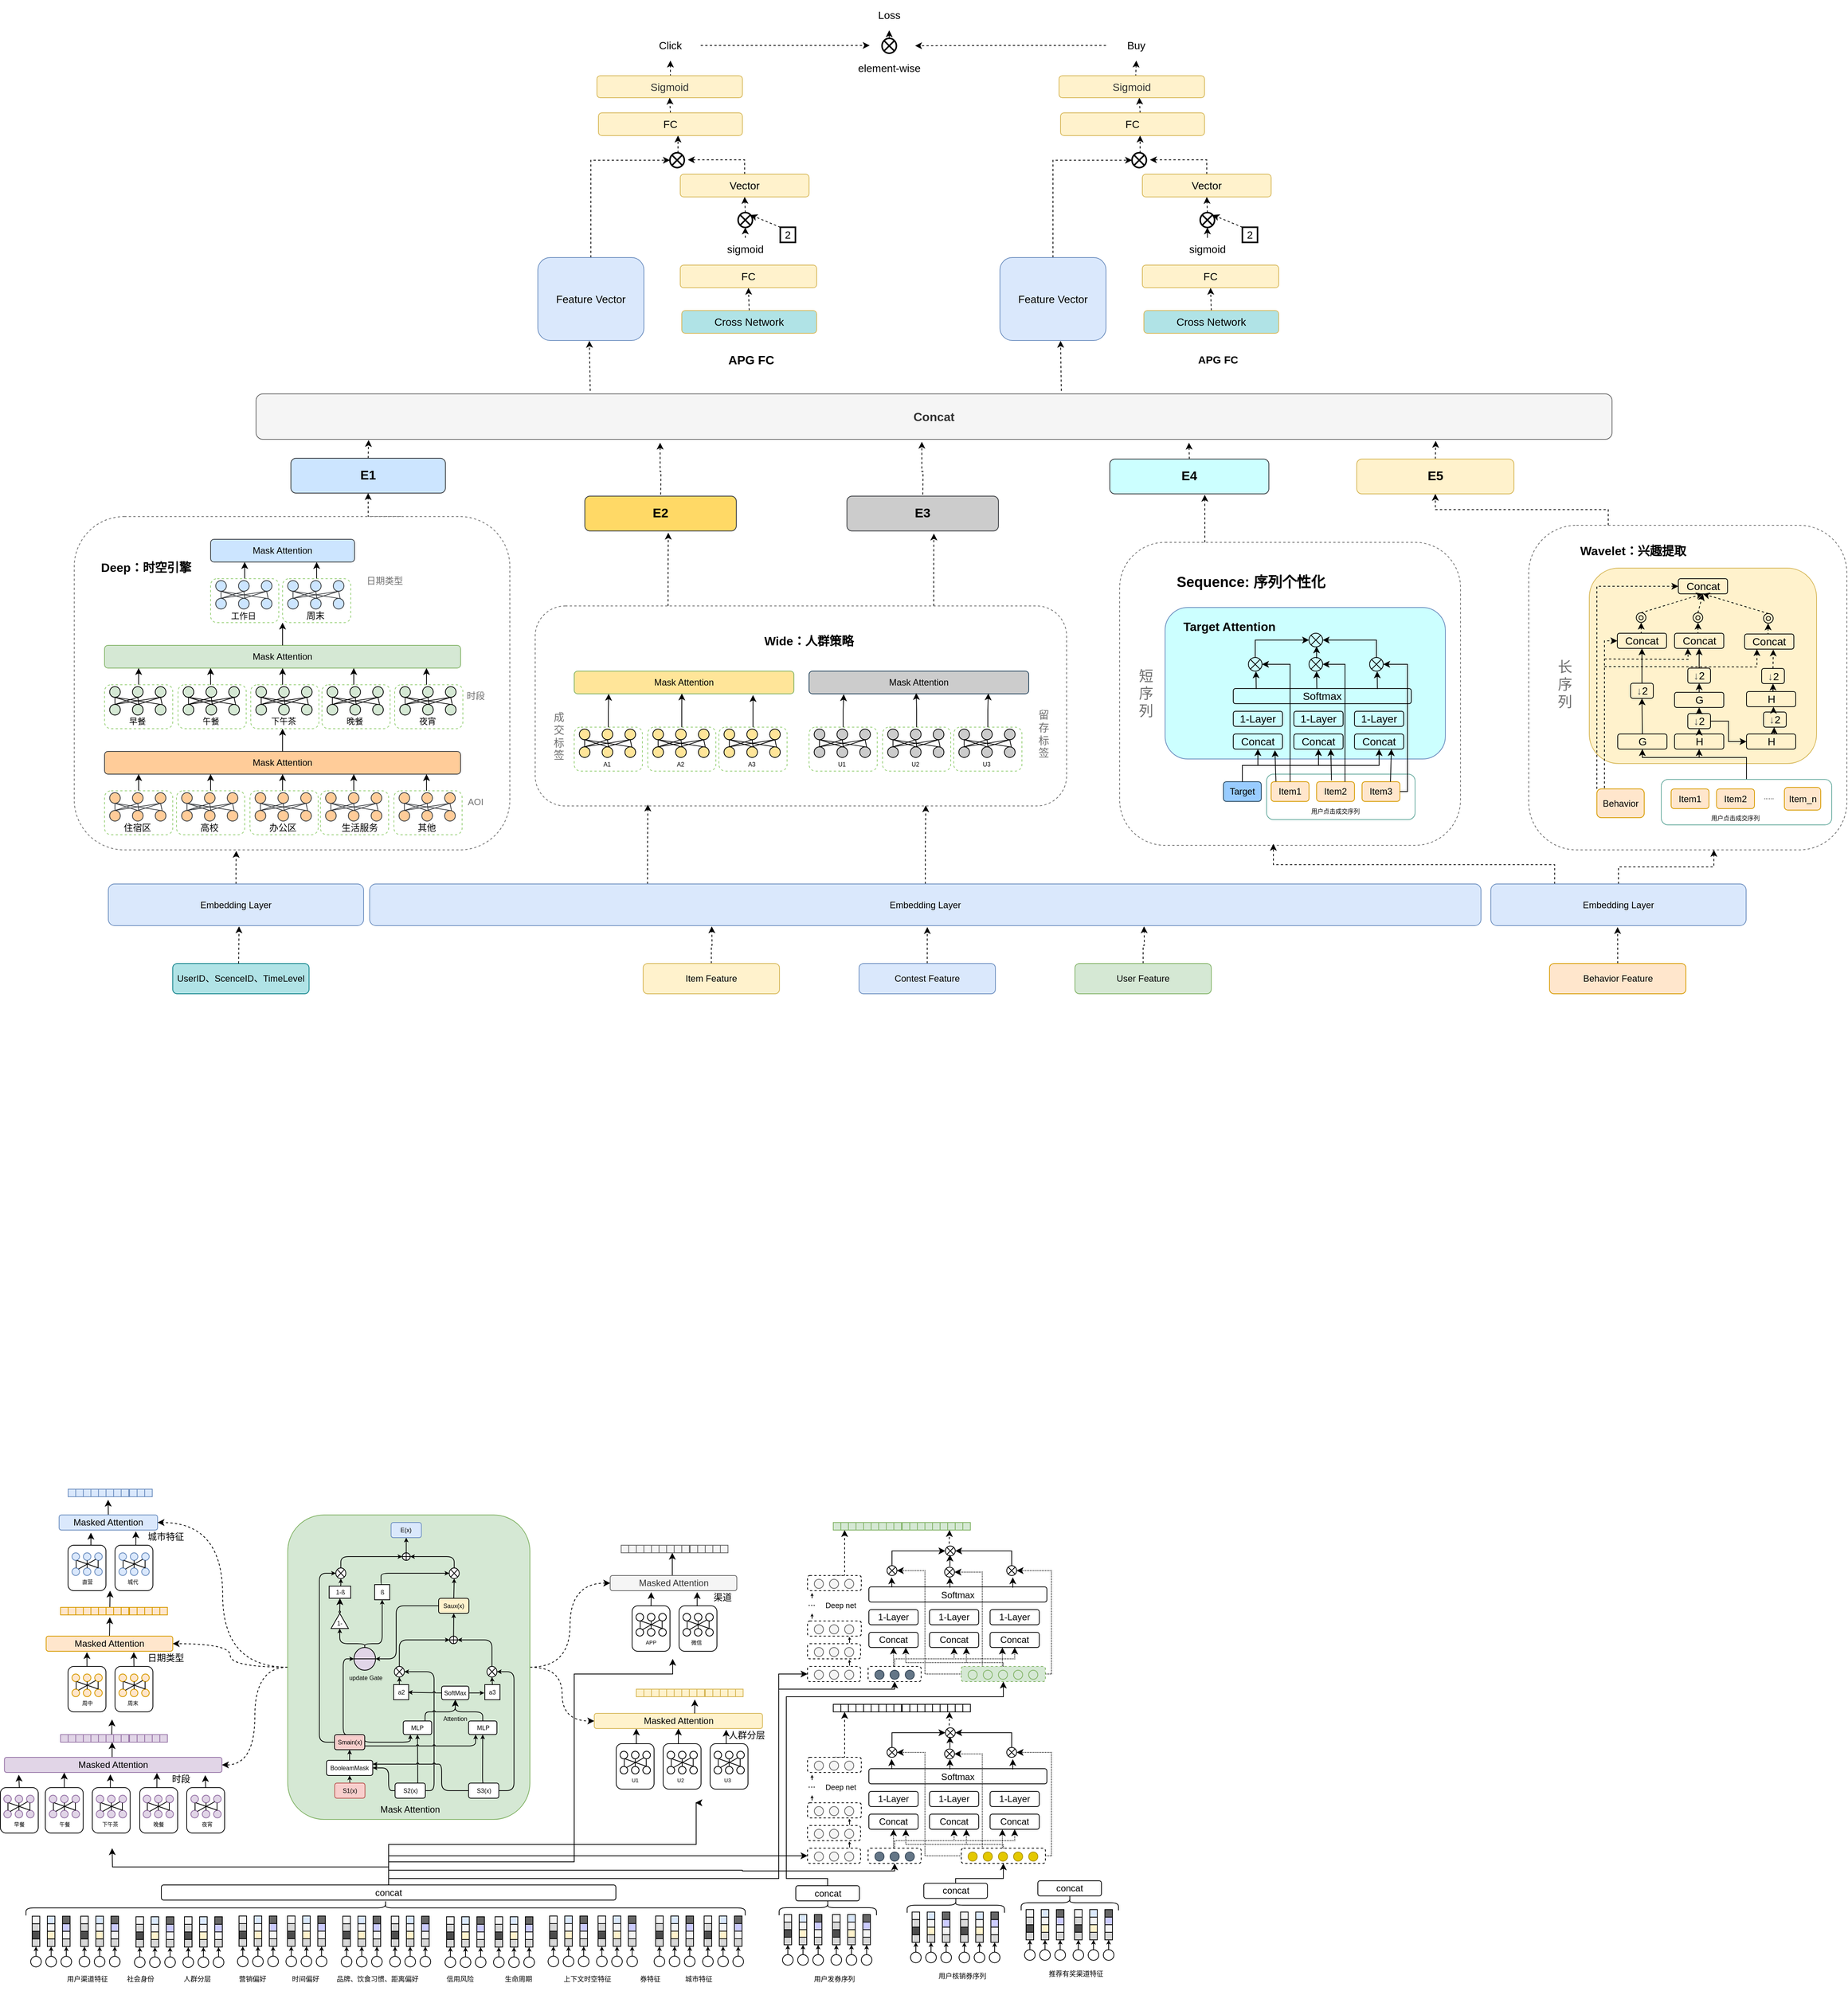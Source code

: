 <mxfile version="22.1.17" type="github">
  <diagram name="第 1 页" id="hrTzSIRXI5nrNzrqivax">
    <mxGraphModel dx="4266" dy="4568" grid="1" gridSize="10" guides="1" tooltips="1" connect="1" arrows="1" fold="1" page="1" pageScale="1" pageWidth="2339" pageHeight="3300" math="0" shadow="0">
      <root>
        <mxCell id="0" />
        <mxCell id="1" parent="0" />
        <mxCell id="lXCGmnNIdMnubsKVyJJA-1" style="edgeStyle=orthogonalEdgeStyle;rounded=0;orthogonalLoop=1;jettySize=auto;html=1;exitX=0.25;exitY=0;exitDx=0;exitDy=0;entryX=0.5;entryY=1;entryDx=0;entryDy=0;dashed=1;" parent="1" source="lXCGmnNIdMnubsKVyJJA-2" target="lXCGmnNIdMnubsKVyJJA-443" edge="1">
          <mxGeometry relative="1" as="geometry" />
        </mxCell>
        <mxCell id="lXCGmnNIdMnubsKVyJJA-2" value="" style="rounded=1;whiteSpace=wrap;html=1;dashed=1;strokeColor=#707070;fontSize=16;fontColor=#000000;" parent="1" vertex="1">
          <mxGeometry x="1520" y="303.5" width="420" height="428.5" as="geometry" />
        </mxCell>
        <mxCell id="lXCGmnNIdMnubsKVyJJA-3" style="edgeStyle=orthogonalEdgeStyle;rounded=0;orthogonalLoop=1;jettySize=auto;html=1;exitX=0.25;exitY=0;exitDx=0;exitDy=0;entryX=0.597;entryY=1.027;entryDx=0;entryDy=0;entryPerimeter=0;dashed=1;" parent="1" source="lXCGmnNIdMnubsKVyJJA-4" target="lXCGmnNIdMnubsKVyJJA-441" edge="1">
          <mxGeometry relative="1" as="geometry" />
        </mxCell>
        <mxCell id="lXCGmnNIdMnubsKVyJJA-4" value="" style="rounded=1;whiteSpace=wrap;html=1;dashed=1;strokeColor=#707070;fontSize=16;fontColor=#000000;" parent="1" vertex="1">
          <mxGeometry x="980" y="326" width="450" height="400" as="geometry" />
        </mxCell>
        <mxCell id="lXCGmnNIdMnubsKVyJJA-5" value="" style="rounded=1;whiteSpace=wrap;html=1;strokeColor=#6c8ebf;fontSize=16;fillColor=#CCFFFF;" parent="1" vertex="1">
          <mxGeometry x="1040" y="412" width="370" height="200" as="geometry" />
        </mxCell>
        <mxCell id="lXCGmnNIdMnubsKVyJJA-6" value="" style="rounded=1;whiteSpace=wrap;html=1;labelBorderColor=default;strokeColor=#67AB9F;fontSize=14;fontColor=#000000;fillColor=none;" parent="1" vertex="1">
          <mxGeometry x="1174" y="632" width="196" height="60" as="geometry" />
        </mxCell>
        <mxCell id="lXCGmnNIdMnubsKVyJJA-7" style="edgeStyle=orthogonalEdgeStyle;rounded=0;orthogonalLoop=1;jettySize=auto;html=1;exitX=0.25;exitY=0;exitDx=0;exitDy=0;entryX=0.551;entryY=1.049;entryDx=0;entryDy=0;entryPerimeter=0;dashed=1;" parent="1" source="lXCGmnNIdMnubsKVyJJA-9" target="lXCGmnNIdMnubsKVyJJA-437" edge="1">
          <mxGeometry relative="1" as="geometry" />
        </mxCell>
        <mxCell id="lXCGmnNIdMnubsKVyJJA-8" style="edgeStyle=orthogonalEdgeStyle;rounded=0;orthogonalLoop=1;jettySize=auto;html=1;exitX=0.75;exitY=0;exitDx=0;exitDy=0;entryX=0.574;entryY=1.074;entryDx=0;entryDy=0;entryPerimeter=0;dashed=1;" parent="1" source="lXCGmnNIdMnubsKVyJJA-9" target="lXCGmnNIdMnubsKVyJJA-439" edge="1">
          <mxGeometry relative="1" as="geometry" />
        </mxCell>
        <mxCell id="lXCGmnNIdMnubsKVyJJA-9" value="" style="rounded=1;whiteSpace=wrap;html=1;dashed=1;strokeColor=#707070;fontSize=16;fontColor=#000000;" parent="1" vertex="1">
          <mxGeometry x="208.5" y="410" width="701.5" height="264" as="geometry" />
        </mxCell>
        <mxCell id="lXCGmnNIdMnubsKVyJJA-10" style="edgeStyle=orthogonalEdgeStyle;rounded=0;orthogonalLoop=1;jettySize=auto;html=1;exitX=0.75;exitY=0;exitDx=0;exitDy=0;entryX=0.5;entryY=1;entryDx=0;entryDy=0;dashed=1;" parent="1" source="lXCGmnNIdMnubsKVyJJA-11" target="lXCGmnNIdMnubsKVyJJA-435" edge="1">
          <mxGeometry relative="1" as="geometry">
            <Array as="points">
              <mxPoint x="-12" y="292" />
            </Array>
          </mxGeometry>
        </mxCell>
        <mxCell id="lXCGmnNIdMnubsKVyJJA-11" value="" style="rounded=1;whiteSpace=wrap;html=1;dashed=1;strokeColor=#707070;fontSize=16;fontColor=#000000;" parent="1" vertex="1">
          <mxGeometry x="-400" y="292" width="575" height="440" as="geometry" />
        </mxCell>
        <mxCell id="lXCGmnNIdMnubsKVyJJA-12" style="edgeStyle=orthogonalEdgeStyle;rounded=0;orthogonalLoop=1;jettySize=auto;html=1;exitX=0.5;exitY=0;exitDx=0;exitDy=0;entryX=0.196;entryY=1.018;entryDx=0;entryDy=0;entryPerimeter=0;dashed=1;" parent="1" source="lXCGmnNIdMnubsKVyJJA-13" edge="1">
          <mxGeometry relative="1" as="geometry">
            <mxPoint x="441.532" y="832.99" as="targetPoint" />
          </mxGeometry>
        </mxCell>
        <mxCell id="lXCGmnNIdMnubsKVyJJA-13" value="Item Feature" style="rounded=1;whiteSpace=wrap;html=1;fillColor=#fff2cc;strokeColor=#d6b656;" parent="1" vertex="1">
          <mxGeometry x="351" y="882" width="180" height="40" as="geometry" />
        </mxCell>
        <mxCell id="lXCGmnNIdMnubsKVyJJA-14" style="edgeStyle=orthogonalEdgeStyle;rounded=0;orthogonalLoop=1;jettySize=auto;html=1;exitX=0.5;exitY=0;exitDx=0;exitDy=0;entryX=0.39;entryY=1.036;entryDx=0;entryDy=0;entryPerimeter=0;dashed=1;" parent="1" source="lXCGmnNIdMnubsKVyJJA-15" edge="1">
          <mxGeometry relative="1" as="geometry">
            <mxPoint x="726.13" y="833.98" as="targetPoint" />
          </mxGeometry>
        </mxCell>
        <mxCell id="lXCGmnNIdMnubsKVyJJA-15" value="Contest Feature" style="rounded=1;whiteSpace=wrap;html=1;fillColor=#dae8fc;strokeColor=#6c8ebf;" parent="1" vertex="1">
          <mxGeometry x="636" y="882" width="180" height="40" as="geometry" />
        </mxCell>
        <mxCell id="lXCGmnNIdMnubsKVyJJA-16" style="edgeStyle=orthogonalEdgeStyle;rounded=0;orthogonalLoop=1;jettySize=auto;html=1;exitX=0.5;exitY=0;exitDx=0;exitDy=0;entryX=0.585;entryY=1.018;entryDx=0;entryDy=0;entryPerimeter=0;dashed=1;" parent="1" source="lXCGmnNIdMnubsKVyJJA-17" edge="1">
          <mxGeometry relative="1" as="geometry">
            <mxPoint x="1012.195" y="832.99" as="targetPoint" />
          </mxGeometry>
        </mxCell>
        <mxCell id="lXCGmnNIdMnubsKVyJJA-17" value="User Feature" style="rounded=1;whiteSpace=wrap;html=1;fillColor=#d5e8d4;strokeColor=#82b366;" parent="1" vertex="1">
          <mxGeometry x="921" y="882" width="180" height="40" as="geometry" />
        </mxCell>
        <mxCell id="lXCGmnNIdMnubsKVyJJA-18" style="edgeStyle=orthogonalEdgeStyle;rounded=0;orthogonalLoop=1;jettySize=auto;html=1;exitX=0.5;exitY=0;exitDx=0;exitDy=0;entryX=0.779;entryY=1.036;entryDx=0;entryDy=0;entryPerimeter=0;dashed=1;" parent="1" source="lXCGmnNIdMnubsKVyJJA-19" edge="1">
          <mxGeometry relative="1" as="geometry">
            <mxPoint x="1637.293" y="833.98" as="targetPoint" />
          </mxGeometry>
        </mxCell>
        <mxCell id="lXCGmnNIdMnubsKVyJJA-19" value="Behavior Feature" style="rounded=1;whiteSpace=wrap;html=1;fillColor=#ffe6cc;strokeColor=#d79b00;" parent="1" vertex="1">
          <mxGeometry x="1547.5" y="882" width="180" height="40" as="geometry" />
        </mxCell>
        <mxCell id="lXCGmnNIdMnubsKVyJJA-20" style="edgeStyle=orthogonalEdgeStyle;rounded=0;orthogonalLoop=1;jettySize=auto;html=1;exitX=0.25;exitY=0;exitDx=0;exitDy=0;entryX=0.212;entryY=0.993;entryDx=0;entryDy=0;entryPerimeter=0;dashed=1;" parent="1" source="lXCGmnNIdMnubsKVyJJA-22" target="lXCGmnNIdMnubsKVyJJA-9" edge="1">
          <mxGeometry relative="1" as="geometry">
            <mxPoint x="356.588" y="680" as="targetPoint" />
          </mxGeometry>
        </mxCell>
        <mxCell id="lXCGmnNIdMnubsKVyJJA-21" style="edgeStyle=orthogonalEdgeStyle;rounded=0;orthogonalLoop=1;jettySize=auto;html=1;exitX=0.5;exitY=0;exitDx=0;exitDy=0;entryX=0.735;entryY=0.997;entryDx=0;entryDy=0;entryPerimeter=0;dashed=1;" parent="1" source="lXCGmnNIdMnubsKVyJJA-22" target="lXCGmnNIdMnubsKVyJJA-9" edge="1">
          <mxGeometry relative="1" as="geometry">
            <mxPoint x="723.647" y="680" as="targetPoint" />
          </mxGeometry>
        </mxCell>
        <mxCell id="lXCGmnNIdMnubsKVyJJA-22" value="Embedding Layer" style="rounded=1;whiteSpace=wrap;html=1;fillColor=#dae8fc;strokeColor=#6c8ebf;" parent="1" vertex="1">
          <mxGeometry x="-10" y="777" width="1467" height="55" as="geometry" />
        </mxCell>
        <mxCell id="lXCGmnNIdMnubsKVyJJA-23" value="Mask Attention" style="rounded=1;whiteSpace=wrap;html=1;fillColor=#d5e8d4;strokeColor=#82b366;" parent="1" vertex="1">
          <mxGeometry x="-360" y="462" width="470" height="30" as="geometry" />
        </mxCell>
        <mxCell id="lXCGmnNIdMnubsKVyJJA-24" value="" style="endArrow=classic;html=1;rounded=0;exitX=0.5;exitY=0;exitDx=0;exitDy=0;" parent="1" source="lXCGmnNIdMnubsKVyJJA-82" edge="1">
          <mxGeometry width="50" height="50" relative="1" as="geometry">
            <mxPoint x="-320" y="514" as="sourcePoint" />
            <mxPoint x="-315.0" y="492" as="targetPoint" />
          </mxGeometry>
        </mxCell>
        <mxCell id="lXCGmnNIdMnubsKVyJJA-25" value="" style="endArrow=classic;html=1;rounded=0;exitX=0.5;exitY=0;exitDx=0;exitDy=0;" parent="1" edge="1">
          <mxGeometry width="50" height="50" relative="1" as="geometry">
            <mxPoint x="-125.0" y="514" as="sourcePoint" />
            <mxPoint x="-125.0" y="492" as="targetPoint" />
          </mxGeometry>
        </mxCell>
        <mxCell id="lXCGmnNIdMnubsKVyJJA-26" value="" style="endArrow=classic;html=1;rounded=0;exitX=0.5;exitY=0;exitDx=0;exitDy=0;" parent="1" edge="1">
          <mxGeometry width="50" height="50" relative="1" as="geometry">
            <mxPoint x="-31" y="514" as="sourcePoint" />
            <mxPoint x="-31" y="492" as="targetPoint" />
          </mxGeometry>
        </mxCell>
        <mxCell id="lXCGmnNIdMnubsKVyJJA-27" value="" style="endArrow=classic;html=1;rounded=0;exitX=0.5;exitY=0;exitDx=0;exitDy=0;" parent="1" edge="1">
          <mxGeometry width="50" height="50" relative="1" as="geometry">
            <mxPoint x="65" y="514" as="sourcePoint" />
            <mxPoint x="65" y="492" as="targetPoint" />
          </mxGeometry>
        </mxCell>
        <mxCell id="lXCGmnNIdMnubsKVyJJA-28" value="" style="endArrow=classic;html=1;rounded=0;exitX=0.5;exitY=0;exitDx=0;exitDy=0;" parent="1" edge="1">
          <mxGeometry width="50" height="50" relative="1" as="geometry">
            <mxPoint x="-220.0" y="514" as="sourcePoint" />
            <mxPoint x="-220.0" y="492" as="targetPoint" />
          </mxGeometry>
        </mxCell>
        <mxCell id="lXCGmnNIdMnubsKVyJJA-29" value="&lt;font color=&quot;#707070&quot;&gt;时段&lt;/font&gt;" style="text;html=1;strokeColor=none;fillColor=none;align=center;verticalAlign=middle;whiteSpace=wrap;rounded=0;dashed=1;opacity=1;" parent="1" vertex="1">
          <mxGeometry x="100" y="514" width="60" height="30" as="geometry" />
        </mxCell>
        <mxCell id="lXCGmnNIdMnubsKVyJJA-30" value="Mask Attention" style="rounded=1;whiteSpace=wrap;html=1;fillColor=#ffcc99;strokeColor=#36393d;" parent="1" vertex="1">
          <mxGeometry x="-360" y="602" width="470" height="30" as="geometry" />
        </mxCell>
        <mxCell id="lXCGmnNIdMnubsKVyJJA-31" value="" style="endArrow=classic;html=1;rounded=0;exitX=0.5;exitY=0;exitDx=0;exitDy=0;" parent="1" source="lXCGmnNIdMnubsKVyJJA-167" edge="1">
          <mxGeometry width="50" height="50" relative="1" as="geometry">
            <mxPoint x="-320" y="654" as="sourcePoint" />
            <mxPoint x="-315.0" y="632" as="targetPoint" />
          </mxGeometry>
        </mxCell>
        <mxCell id="lXCGmnNIdMnubsKVyJJA-32" value="" style="endArrow=classic;html=1;rounded=0;exitX=0.5;exitY=0;exitDx=0;exitDy=0;" parent="1" edge="1">
          <mxGeometry width="50" height="50" relative="1" as="geometry">
            <mxPoint x="-125.0" y="654" as="sourcePoint" />
            <mxPoint x="-125.0" y="632" as="targetPoint" />
          </mxGeometry>
        </mxCell>
        <mxCell id="lXCGmnNIdMnubsKVyJJA-33" value="" style="endArrow=classic;html=1;rounded=0;exitX=0.5;exitY=0;exitDx=0;exitDy=0;" parent="1" edge="1">
          <mxGeometry width="50" height="50" relative="1" as="geometry">
            <mxPoint x="-31" y="654" as="sourcePoint" />
            <mxPoint x="-31" y="632" as="targetPoint" />
          </mxGeometry>
        </mxCell>
        <mxCell id="lXCGmnNIdMnubsKVyJJA-34" value="" style="endArrow=classic;html=1;rounded=0;exitX=0.5;exitY=0;exitDx=0;exitDy=0;" parent="1" edge="1">
          <mxGeometry width="50" height="50" relative="1" as="geometry">
            <mxPoint x="65" y="654" as="sourcePoint" />
            <mxPoint x="65" y="632" as="targetPoint" />
          </mxGeometry>
        </mxCell>
        <mxCell id="lXCGmnNIdMnubsKVyJJA-35" value="" style="endArrow=classic;html=1;rounded=0;exitX=0.5;exitY=0;exitDx=0;exitDy=0;" parent="1" edge="1">
          <mxGeometry width="50" height="50" relative="1" as="geometry">
            <mxPoint x="-220.0" y="654" as="sourcePoint" />
            <mxPoint x="-220.0" y="632" as="targetPoint" />
          </mxGeometry>
        </mxCell>
        <mxCell id="lXCGmnNIdMnubsKVyJJA-36" value="&lt;font color=&quot;#707070&quot;&gt;AOI&lt;/font&gt;" style="text;html=1;strokeColor=none;fillColor=none;align=center;verticalAlign=middle;whiteSpace=wrap;rounded=0;dashed=1;opacity=1;" parent="1" vertex="1">
          <mxGeometry x="100" y="654" width="60" height="30" as="geometry" />
        </mxCell>
        <mxCell id="lXCGmnNIdMnubsKVyJJA-37" value="" style="endArrow=classic;html=1;rounded=0;exitX=0.5;exitY=0;exitDx=0;exitDy=0;" parent="1" source="lXCGmnNIdMnubsKVyJJA-30" edge="1">
          <mxGeometry width="50" height="50" relative="1" as="geometry">
            <mxPoint x="-125" y="594" as="sourcePoint" />
            <mxPoint x="-125.0" y="572" as="targetPoint" />
          </mxGeometry>
        </mxCell>
        <mxCell id="lXCGmnNIdMnubsKVyJJA-38" value="Mask Attention" style="rounded=1;whiteSpace=wrap;html=1;fillColor=#cce5ff;strokeColor=#36393d;" parent="1" vertex="1">
          <mxGeometry x="-220" y="322" width="190" height="30" as="geometry" />
        </mxCell>
        <mxCell id="lXCGmnNIdMnubsKVyJJA-39" value="" style="endArrow=classic;html=1;rounded=0;exitX=0.5;exitY=0;exitDx=0;exitDy=0;" parent="1" source="lXCGmnNIdMnubsKVyJJA-64" edge="1">
          <mxGeometry width="50" height="50" relative="1" as="geometry">
            <mxPoint x="-180" y="374" as="sourcePoint" />
            <mxPoint x="-175.0" y="352" as="targetPoint" />
          </mxGeometry>
        </mxCell>
        <mxCell id="lXCGmnNIdMnubsKVyJJA-40" value="" style="endArrow=classic;html=1;rounded=0;exitX=0.5;exitY=0;exitDx=0;exitDy=0;" parent="1" edge="1">
          <mxGeometry width="50" height="50" relative="1" as="geometry">
            <mxPoint x="-80.0" y="374" as="sourcePoint" />
            <mxPoint x="-80.0" y="352" as="targetPoint" />
          </mxGeometry>
        </mxCell>
        <mxCell id="lXCGmnNIdMnubsKVyJJA-41" value="" style="endArrow=classic;html=1;rounded=0;exitX=0.5;exitY=0;exitDx=0;exitDy=0;" parent="1" edge="1">
          <mxGeometry width="50" height="50" relative="1" as="geometry">
            <mxPoint x="-125.0" y="462" as="sourcePoint" />
            <mxPoint x="-125.0" y="432" as="targetPoint" />
          </mxGeometry>
        </mxCell>
        <mxCell id="lXCGmnNIdMnubsKVyJJA-42" value="&lt;font color=&quot;#707070&quot;&gt;日期类型&lt;/font&gt;" style="text;html=1;strokeColor=none;fillColor=none;align=center;verticalAlign=middle;whiteSpace=wrap;rounded=0;dashed=1;opacity=1;" parent="1" vertex="1">
          <mxGeometry x="-20" y="362" width="60" height="30" as="geometry" />
        </mxCell>
        <mxCell id="lXCGmnNIdMnubsKVyJJA-43" value="&lt;font size=&quot;1&quot; color=&quot;#000000&quot;&gt;&lt;b style=&quot;font-size: 16px;&quot;&gt;Deep：时空引擎&lt;/b&gt;&lt;/font&gt;" style="text;html=1;strokeColor=none;fillColor=none;align=center;verticalAlign=middle;whiteSpace=wrap;rounded=0;dashed=1;fontColor=#707070;opacity=1;" parent="1" vertex="1">
          <mxGeometry x="-370" y="344" width="130" height="30" as="geometry" />
        </mxCell>
        <mxCell id="lXCGmnNIdMnubsKVyJJA-44" value="Mask Attention" style="rounded=1;whiteSpace=wrap;html=1;fillColor=#FFE599;strokeColor=#82b366;" parent="1" vertex="1">
          <mxGeometry x="260" y="496" width="290" height="30" as="geometry" />
        </mxCell>
        <mxCell id="lXCGmnNIdMnubsKVyJJA-45" value="" style="group" parent="1" vertex="1" connectable="0">
          <mxGeometry x="-125" y="374" width="90" height="58" as="geometry" />
        </mxCell>
        <mxCell id="lXCGmnNIdMnubsKVyJJA-46" value="" style="rounded=1;whiteSpace=wrap;html=1;dashed=1;strokeColor=#97D077;" parent="lXCGmnNIdMnubsKVyJJA-45" vertex="1">
          <mxGeometry width="90" height="58" as="geometry" />
        </mxCell>
        <mxCell id="lXCGmnNIdMnubsKVyJJA-47" value="" style="group" parent="lXCGmnNIdMnubsKVyJJA-45" vertex="1" connectable="0">
          <mxGeometry x="6.759" y="2.5" width="78.261" height="37.5" as="geometry" />
        </mxCell>
        <mxCell id="lXCGmnNIdMnubsKVyJJA-48" value="" style="ellipse;whiteSpace=wrap;html=1;aspect=fixed;fillColor=#cce5ff;strokeColor=#36393d;" parent="lXCGmnNIdMnubsKVyJJA-47" vertex="1">
          <mxGeometry width="14.062" height="14.062" as="geometry" />
        </mxCell>
        <mxCell id="lXCGmnNIdMnubsKVyJJA-49" value="" style="ellipse;whiteSpace=wrap;html=1;aspect=fixed;fillColor=#cce5ff;strokeColor=#36393d;" parent="lXCGmnNIdMnubsKVyJJA-47" vertex="1">
          <mxGeometry x="60.201" width="14.062" height="14.062" as="geometry" />
        </mxCell>
        <mxCell id="lXCGmnNIdMnubsKVyJJA-50" value="" style="ellipse;whiteSpace=wrap;html=1;aspect=fixed;fillColor=#cce5ff;strokeColor=#36393d;" parent="lXCGmnNIdMnubsKVyJJA-47" vertex="1">
          <mxGeometry x="30.1" width="14.062" height="14.062" as="geometry" />
        </mxCell>
        <mxCell id="lXCGmnNIdMnubsKVyJJA-51" value="" style="ellipse;whiteSpace=wrap;html=1;aspect=fixed;fillColor=#cce5ff;strokeColor=#36393d;" parent="lXCGmnNIdMnubsKVyJJA-47" vertex="1">
          <mxGeometry y="23.438" width="14.062" height="14.062" as="geometry" />
        </mxCell>
        <mxCell id="lXCGmnNIdMnubsKVyJJA-52" value="" style="ellipse;whiteSpace=wrap;html=1;aspect=fixed;fillColor=#cce5ff;strokeColor=#36393d;" parent="lXCGmnNIdMnubsKVyJJA-47" vertex="1">
          <mxGeometry x="60.201" y="23.438" width="14.062" height="14.062" as="geometry" />
        </mxCell>
        <mxCell id="lXCGmnNIdMnubsKVyJJA-53" value="" style="ellipse;whiteSpace=wrap;html=1;aspect=fixed;fillColor=#cce5ff;strokeColor=#36393d;" parent="lXCGmnNIdMnubsKVyJJA-47" vertex="1">
          <mxGeometry x="30.1" y="23.438" width="14.062" height="14.062" as="geometry" />
        </mxCell>
        <mxCell id="lXCGmnNIdMnubsKVyJJA-54" value="" style="endArrow=none;html=1;rounded=0;entryX=0.5;entryY=0;entryDx=0;entryDy=0;exitX=0.5;exitY=1;exitDx=0;exitDy=0;fillColor=#cce5ff;strokeColor=#36393d;" parent="lXCGmnNIdMnubsKVyJJA-47" source="lXCGmnNIdMnubsKVyJJA-48" target="lXCGmnNIdMnubsKVyJJA-51" edge="1">
          <mxGeometry width="50" height="50" relative="1" as="geometry">
            <mxPoint x="-36.12" y="65.625" as="sourcePoint" />
            <mxPoint x="-6.02" y="42.188" as="targetPoint" />
          </mxGeometry>
        </mxCell>
        <mxCell id="lXCGmnNIdMnubsKVyJJA-55" value="" style="endArrow=none;html=1;rounded=0;entryX=0.5;entryY=1;entryDx=0;entryDy=0;exitX=0.5;exitY=0;exitDx=0;exitDy=0;fillColor=#cce5ff;strokeColor=#36393d;" parent="lXCGmnNIdMnubsKVyJJA-47" source="lXCGmnNIdMnubsKVyJJA-53" target="lXCGmnNIdMnubsKVyJJA-48" edge="1">
          <mxGeometry width="50" height="50" relative="1" as="geometry">
            <mxPoint x="6.02" y="79.688" as="sourcePoint" />
            <mxPoint x="36.12" y="56.25" as="targetPoint" />
          </mxGeometry>
        </mxCell>
        <mxCell id="lXCGmnNIdMnubsKVyJJA-56" value="" style="endArrow=none;html=1;rounded=0;entryX=0.5;entryY=1;entryDx=0;entryDy=0;exitX=0.5;exitY=0;exitDx=0;exitDy=0;fillColor=#cce5ff;strokeColor=#36393d;" parent="lXCGmnNIdMnubsKVyJJA-47" source="lXCGmnNIdMnubsKVyJJA-52" target="lXCGmnNIdMnubsKVyJJA-48" edge="1">
          <mxGeometry width="50" height="50" relative="1" as="geometry">
            <mxPoint x="6.02" y="79.688" as="sourcePoint" />
            <mxPoint x="36.12" y="56.25" as="targetPoint" />
          </mxGeometry>
        </mxCell>
        <mxCell id="lXCGmnNIdMnubsKVyJJA-57" value="" style="endArrow=none;html=1;rounded=0;entryX=0.5;entryY=1;entryDx=0;entryDy=0;fillColor=#cce5ff;strokeColor=#36393d;" parent="lXCGmnNIdMnubsKVyJJA-47" target="lXCGmnNIdMnubsKVyJJA-50" edge="1">
          <mxGeometry width="50" height="50" relative="1" as="geometry">
            <mxPoint x="38.419" y="23.75" as="sourcePoint" />
            <mxPoint x="-6.02" y="60.938" as="targetPoint" />
          </mxGeometry>
        </mxCell>
        <mxCell id="lXCGmnNIdMnubsKVyJJA-58" value="" style="endArrow=none;html=1;rounded=0;entryX=0.5;entryY=1;entryDx=0;entryDy=0;fillColor=#cce5ff;strokeColor=#36393d;" parent="lXCGmnNIdMnubsKVyJJA-47" target="lXCGmnNIdMnubsKVyJJA-49" edge="1">
          <mxGeometry width="50" height="50" relative="1" as="geometry">
            <mxPoint x="69.231" y="23.438" as="sourcePoint" />
            <mxPoint x="108.361" y="56.25" as="targetPoint" />
            <Array as="points">
              <mxPoint x="68.3" y="23.75" />
            </Array>
          </mxGeometry>
        </mxCell>
        <mxCell id="lXCGmnNIdMnubsKVyJJA-59" value="" style="endArrow=none;html=1;rounded=0;entryX=0.5;entryY=1;entryDx=0;entryDy=0;exitX=0.5;exitY=0;exitDx=0;exitDy=0;fillColor=#cce5ff;strokeColor=#36393d;" parent="lXCGmnNIdMnubsKVyJJA-47" source="lXCGmnNIdMnubsKVyJJA-51" target="lXCGmnNIdMnubsKVyJJA-50" edge="1">
          <mxGeometry width="50" height="50" relative="1" as="geometry">
            <mxPoint x="30.1" y="75" as="sourcePoint" />
            <mxPoint x="60.201" y="51.562" as="targetPoint" />
          </mxGeometry>
        </mxCell>
        <mxCell id="lXCGmnNIdMnubsKVyJJA-60" value="" style="endArrow=none;html=1;rounded=0;entryX=0.5;entryY=1;entryDx=0;entryDy=0;exitX=0.5;exitY=0;exitDx=0;exitDy=0;fillColor=#cce5ff;strokeColor=#36393d;" parent="lXCGmnNIdMnubsKVyJJA-47" source="lXCGmnNIdMnubsKVyJJA-51" target="lXCGmnNIdMnubsKVyJJA-49" edge="1">
          <mxGeometry width="50" height="50" relative="1" as="geometry">
            <mxPoint x="42.14" y="84.375" as="sourcePoint" />
            <mxPoint x="72.241" y="60.938" as="targetPoint" />
          </mxGeometry>
        </mxCell>
        <mxCell id="lXCGmnNIdMnubsKVyJJA-61" value="" style="endArrow=none;html=1;rounded=0;entryX=0.5;entryY=1;entryDx=0;entryDy=0;exitX=0.5;exitY=0;exitDx=0;exitDy=0;fillColor=#cce5ff;strokeColor=#36393d;" parent="lXCGmnNIdMnubsKVyJJA-47" source="lXCGmnNIdMnubsKVyJJA-53" target="lXCGmnNIdMnubsKVyJJA-49" edge="1">
          <mxGeometry width="50" height="50" relative="1" as="geometry">
            <mxPoint x="36.12" y="70.312" as="sourcePoint" />
            <mxPoint x="66.221" y="46.875" as="targetPoint" />
          </mxGeometry>
        </mxCell>
        <mxCell id="lXCGmnNIdMnubsKVyJJA-62" value="周末" style="text;html=1;strokeColor=none;fillColor=none;align=center;verticalAlign=middle;whiteSpace=wrap;rounded=0;" parent="lXCGmnNIdMnubsKVyJJA-45" vertex="1">
          <mxGeometry x="24.19" y="45.75" width="39.13" height="6.25" as="geometry" />
        </mxCell>
        <mxCell id="lXCGmnNIdMnubsKVyJJA-63" value="" style="group" parent="1" vertex="1" connectable="0">
          <mxGeometry x="-220" y="374" width="90" height="58" as="geometry" />
        </mxCell>
        <mxCell id="lXCGmnNIdMnubsKVyJJA-64" value="" style="rounded=1;whiteSpace=wrap;html=1;dashed=1;strokeColor=#97D077;" parent="lXCGmnNIdMnubsKVyJJA-63" vertex="1">
          <mxGeometry width="90" height="58" as="geometry" />
        </mxCell>
        <mxCell id="lXCGmnNIdMnubsKVyJJA-65" value="" style="group" parent="lXCGmnNIdMnubsKVyJJA-63" vertex="1" connectable="0">
          <mxGeometry x="6.759" y="2.5" width="78.261" height="37.5" as="geometry" />
        </mxCell>
        <mxCell id="lXCGmnNIdMnubsKVyJJA-66" value="" style="ellipse;whiteSpace=wrap;html=1;aspect=fixed;fillColor=#cce5ff;strokeColor=#36393d;" parent="lXCGmnNIdMnubsKVyJJA-65" vertex="1">
          <mxGeometry width="14.062" height="14.062" as="geometry" />
        </mxCell>
        <mxCell id="lXCGmnNIdMnubsKVyJJA-67" value="" style="ellipse;whiteSpace=wrap;html=1;aspect=fixed;fillColor=#cce5ff;strokeColor=#36393d;" parent="lXCGmnNIdMnubsKVyJJA-65" vertex="1">
          <mxGeometry x="60.201" width="14.062" height="14.062" as="geometry" />
        </mxCell>
        <mxCell id="lXCGmnNIdMnubsKVyJJA-68" value="" style="ellipse;whiteSpace=wrap;html=1;aspect=fixed;fillColor=#cce5ff;strokeColor=#36393d;" parent="lXCGmnNIdMnubsKVyJJA-65" vertex="1">
          <mxGeometry x="30.1" width="14.062" height="14.062" as="geometry" />
        </mxCell>
        <mxCell id="lXCGmnNIdMnubsKVyJJA-69" value="" style="ellipse;whiteSpace=wrap;html=1;aspect=fixed;fillColor=#cce5ff;strokeColor=#36393d;" parent="lXCGmnNIdMnubsKVyJJA-65" vertex="1">
          <mxGeometry y="23.438" width="14.062" height="14.062" as="geometry" />
        </mxCell>
        <mxCell id="lXCGmnNIdMnubsKVyJJA-70" value="" style="ellipse;whiteSpace=wrap;html=1;aspect=fixed;fillColor=#cce5ff;strokeColor=#36393d;" parent="lXCGmnNIdMnubsKVyJJA-65" vertex="1">
          <mxGeometry x="60.201" y="23.438" width="14.062" height="14.062" as="geometry" />
        </mxCell>
        <mxCell id="lXCGmnNIdMnubsKVyJJA-71" value="" style="ellipse;whiteSpace=wrap;html=1;aspect=fixed;fillColor=#cce5ff;strokeColor=#36393d;" parent="lXCGmnNIdMnubsKVyJJA-65" vertex="1">
          <mxGeometry x="30.1" y="23.438" width="14.062" height="14.062" as="geometry" />
        </mxCell>
        <mxCell id="lXCGmnNIdMnubsKVyJJA-72" value="" style="endArrow=none;html=1;rounded=0;entryX=0.5;entryY=0;entryDx=0;entryDy=0;exitX=0.5;exitY=1;exitDx=0;exitDy=0;fillColor=#cce5ff;strokeColor=#36393d;" parent="lXCGmnNIdMnubsKVyJJA-65" source="lXCGmnNIdMnubsKVyJJA-66" target="lXCGmnNIdMnubsKVyJJA-69" edge="1">
          <mxGeometry width="50" height="50" relative="1" as="geometry">
            <mxPoint x="-36.12" y="65.625" as="sourcePoint" />
            <mxPoint x="-6.02" y="42.188" as="targetPoint" />
          </mxGeometry>
        </mxCell>
        <mxCell id="lXCGmnNIdMnubsKVyJJA-73" value="" style="endArrow=none;html=1;rounded=0;entryX=0.5;entryY=1;entryDx=0;entryDy=0;exitX=0.5;exitY=0;exitDx=0;exitDy=0;fillColor=#cce5ff;strokeColor=#36393d;" parent="lXCGmnNIdMnubsKVyJJA-65" source="lXCGmnNIdMnubsKVyJJA-71" target="lXCGmnNIdMnubsKVyJJA-66" edge="1">
          <mxGeometry width="50" height="50" relative="1" as="geometry">
            <mxPoint x="6.02" y="79.688" as="sourcePoint" />
            <mxPoint x="36.12" y="56.25" as="targetPoint" />
          </mxGeometry>
        </mxCell>
        <mxCell id="lXCGmnNIdMnubsKVyJJA-74" value="" style="endArrow=none;html=1;rounded=0;entryX=0.5;entryY=1;entryDx=0;entryDy=0;exitX=0.5;exitY=0;exitDx=0;exitDy=0;fillColor=#cce5ff;strokeColor=#36393d;" parent="lXCGmnNIdMnubsKVyJJA-65" source="lXCGmnNIdMnubsKVyJJA-70" target="lXCGmnNIdMnubsKVyJJA-66" edge="1">
          <mxGeometry width="50" height="50" relative="1" as="geometry">
            <mxPoint x="6.02" y="79.688" as="sourcePoint" />
            <mxPoint x="36.12" y="56.25" as="targetPoint" />
          </mxGeometry>
        </mxCell>
        <mxCell id="lXCGmnNIdMnubsKVyJJA-75" value="" style="endArrow=none;html=1;rounded=0;entryX=0.5;entryY=1;entryDx=0;entryDy=0;fillColor=#cce5ff;strokeColor=#36393d;" parent="lXCGmnNIdMnubsKVyJJA-65" target="lXCGmnNIdMnubsKVyJJA-68" edge="1">
          <mxGeometry width="50" height="50" relative="1" as="geometry">
            <mxPoint x="38.419" y="23.75" as="sourcePoint" />
            <mxPoint x="-6.02" y="60.938" as="targetPoint" />
          </mxGeometry>
        </mxCell>
        <mxCell id="lXCGmnNIdMnubsKVyJJA-76" value="" style="endArrow=none;html=1;rounded=0;entryX=0.5;entryY=1;entryDx=0;entryDy=0;fillColor=#cce5ff;strokeColor=#36393d;" parent="lXCGmnNIdMnubsKVyJJA-65" target="lXCGmnNIdMnubsKVyJJA-67" edge="1">
          <mxGeometry width="50" height="50" relative="1" as="geometry">
            <mxPoint x="69.231" y="23.438" as="sourcePoint" />
            <mxPoint x="108.361" y="56.25" as="targetPoint" />
            <Array as="points">
              <mxPoint x="68.3" y="23.75" />
            </Array>
          </mxGeometry>
        </mxCell>
        <mxCell id="lXCGmnNIdMnubsKVyJJA-77" value="" style="endArrow=none;html=1;rounded=0;entryX=0.5;entryY=1;entryDx=0;entryDy=0;exitX=0.5;exitY=0;exitDx=0;exitDy=0;fillColor=#cce5ff;strokeColor=#36393d;" parent="lXCGmnNIdMnubsKVyJJA-65" source="lXCGmnNIdMnubsKVyJJA-69" target="lXCGmnNIdMnubsKVyJJA-68" edge="1">
          <mxGeometry width="50" height="50" relative="1" as="geometry">
            <mxPoint x="30.1" y="75" as="sourcePoint" />
            <mxPoint x="60.201" y="51.562" as="targetPoint" />
          </mxGeometry>
        </mxCell>
        <mxCell id="lXCGmnNIdMnubsKVyJJA-78" value="" style="endArrow=none;html=1;rounded=0;entryX=0.5;entryY=1;entryDx=0;entryDy=0;exitX=0.5;exitY=0;exitDx=0;exitDy=0;fillColor=#cce5ff;strokeColor=#36393d;" parent="lXCGmnNIdMnubsKVyJJA-65" source="lXCGmnNIdMnubsKVyJJA-69" target="lXCGmnNIdMnubsKVyJJA-67" edge="1">
          <mxGeometry width="50" height="50" relative="1" as="geometry">
            <mxPoint x="42.14" y="84.375" as="sourcePoint" />
            <mxPoint x="72.241" y="60.938" as="targetPoint" />
          </mxGeometry>
        </mxCell>
        <mxCell id="lXCGmnNIdMnubsKVyJJA-79" value="" style="endArrow=none;html=1;rounded=0;entryX=0.5;entryY=1;entryDx=0;entryDy=0;exitX=0.5;exitY=0;exitDx=0;exitDy=0;fillColor=#cce5ff;strokeColor=#36393d;" parent="lXCGmnNIdMnubsKVyJJA-65" source="lXCGmnNIdMnubsKVyJJA-71" target="lXCGmnNIdMnubsKVyJJA-67" edge="1">
          <mxGeometry width="50" height="50" relative="1" as="geometry">
            <mxPoint x="36.12" y="70.312" as="sourcePoint" />
            <mxPoint x="66.221" y="46.875" as="targetPoint" />
          </mxGeometry>
        </mxCell>
        <mxCell id="lXCGmnNIdMnubsKVyJJA-80" value="&lt;font style=&quot;font-size: 11px;&quot;&gt;工作日&lt;/font&gt;" style="text;html=1;strokeColor=none;fillColor=none;align=center;verticalAlign=middle;whiteSpace=wrap;rounded=0;" parent="lXCGmnNIdMnubsKVyJJA-63" vertex="1">
          <mxGeometry x="24.19" y="45.75" width="39.13" height="6.25" as="geometry" />
        </mxCell>
        <mxCell id="lXCGmnNIdMnubsKVyJJA-81" value="" style="group" parent="1" vertex="1" connectable="0">
          <mxGeometry x="-360" y="514" width="90" height="58" as="geometry" />
        </mxCell>
        <mxCell id="lXCGmnNIdMnubsKVyJJA-82" value="" style="rounded=1;whiteSpace=wrap;html=1;dashed=1;strokeColor=#97D077;" parent="lXCGmnNIdMnubsKVyJJA-81" vertex="1">
          <mxGeometry width="90" height="58" as="geometry" />
        </mxCell>
        <mxCell id="lXCGmnNIdMnubsKVyJJA-83" value="&lt;font style=&quot;font-size: 11px;&quot;&gt;早餐&lt;/font&gt;" style="text;html=1;strokeColor=none;fillColor=none;align=center;verticalAlign=middle;whiteSpace=wrap;rounded=0;fontSize=8;" parent="lXCGmnNIdMnubsKVyJJA-81" vertex="1">
          <mxGeometry x="24.19" y="44.75" width="39.13" height="6.25" as="geometry" />
        </mxCell>
        <mxCell id="lXCGmnNIdMnubsKVyJJA-84" value="" style="ellipse;whiteSpace=wrap;html=1;aspect=fixed;fillColor=#d5e8d4;strokeColor=#000000;" parent="lXCGmnNIdMnubsKVyJJA-81" vertex="1">
          <mxGeometry x="6.759" y="2.5" width="14.062" height="14.062" as="geometry" />
        </mxCell>
        <mxCell id="lXCGmnNIdMnubsKVyJJA-85" value="" style="ellipse;whiteSpace=wrap;html=1;aspect=fixed;fillColor=#d5e8d4;strokeColor=#000000;" parent="lXCGmnNIdMnubsKVyJJA-81" vertex="1">
          <mxGeometry x="66.96" y="2.5" width="14.062" height="14.062" as="geometry" />
        </mxCell>
        <mxCell id="lXCGmnNIdMnubsKVyJJA-86" value="" style="ellipse;whiteSpace=wrap;html=1;aspect=fixed;fillColor=#d5e8d4;strokeColor=#000000;" parent="lXCGmnNIdMnubsKVyJJA-81" vertex="1">
          <mxGeometry x="36.859" y="2.5" width="14.062" height="14.062" as="geometry" />
        </mxCell>
        <mxCell id="lXCGmnNIdMnubsKVyJJA-87" value="" style="ellipse;whiteSpace=wrap;html=1;aspect=fixed;fillColor=#d5e8d4;strokeColor=#000000;" parent="lXCGmnNIdMnubsKVyJJA-81" vertex="1">
          <mxGeometry x="6.759" y="25.938" width="14.062" height="14.062" as="geometry" />
        </mxCell>
        <mxCell id="lXCGmnNIdMnubsKVyJJA-88" value="" style="ellipse;whiteSpace=wrap;html=1;aspect=fixed;fillColor=#d5e8d4;strokeColor=#000000;" parent="lXCGmnNIdMnubsKVyJJA-81" vertex="1">
          <mxGeometry x="66.96" y="25.938" width="14.062" height="14.062" as="geometry" />
        </mxCell>
        <mxCell id="lXCGmnNIdMnubsKVyJJA-89" value="" style="ellipse;whiteSpace=wrap;html=1;aspect=fixed;fillColor=#d5e8d4;strokeColor=#000000;" parent="lXCGmnNIdMnubsKVyJJA-81" vertex="1">
          <mxGeometry x="36.859" y="25.938" width="14.062" height="14.062" as="geometry" />
        </mxCell>
        <mxCell id="lXCGmnNIdMnubsKVyJJA-90" value="" style="endArrow=none;html=1;rounded=0;entryX=0.5;entryY=0;entryDx=0;entryDy=0;exitX=0.5;exitY=1;exitDx=0;exitDy=0;fillColor=#d5e8d4;strokeColor=#000000;" parent="lXCGmnNIdMnubsKVyJJA-81" source="lXCGmnNIdMnubsKVyJJA-84" target="lXCGmnNIdMnubsKVyJJA-87" edge="1">
          <mxGeometry width="50" height="50" relative="1" as="geometry">
            <mxPoint x="-29.362" y="68.125" as="sourcePoint" />
            <mxPoint x="0.739" y="44.688" as="targetPoint" />
          </mxGeometry>
        </mxCell>
        <mxCell id="lXCGmnNIdMnubsKVyJJA-91" value="" style="endArrow=none;html=1;rounded=0;entryX=0.5;entryY=1;entryDx=0;entryDy=0;exitX=0.5;exitY=0;exitDx=0;exitDy=0;fillColor=#d5e8d4;strokeColor=#000000;" parent="lXCGmnNIdMnubsKVyJJA-81" source="lXCGmnNIdMnubsKVyJJA-89" target="lXCGmnNIdMnubsKVyJJA-84" edge="1">
          <mxGeometry width="50" height="50" relative="1" as="geometry">
            <mxPoint x="12.779" y="82.188" as="sourcePoint" />
            <mxPoint x="42.879" y="58.75" as="targetPoint" />
          </mxGeometry>
        </mxCell>
        <mxCell id="lXCGmnNIdMnubsKVyJJA-92" value="" style="endArrow=none;html=1;rounded=0;entryX=0.5;entryY=1;entryDx=0;entryDy=0;exitX=0.5;exitY=0;exitDx=0;exitDy=0;fillColor=#d5e8d4;strokeColor=#000000;" parent="lXCGmnNIdMnubsKVyJJA-81" source="lXCGmnNIdMnubsKVyJJA-88" target="lXCGmnNIdMnubsKVyJJA-84" edge="1">
          <mxGeometry width="50" height="50" relative="1" as="geometry">
            <mxPoint x="12.779" y="82.188" as="sourcePoint" />
            <mxPoint x="42.879" y="58.75" as="targetPoint" />
          </mxGeometry>
        </mxCell>
        <mxCell id="lXCGmnNIdMnubsKVyJJA-93" value="" style="endArrow=none;html=1;rounded=0;entryX=0.5;entryY=1;entryDx=0;entryDy=0;fillColor=#d5e8d4;strokeColor=#000000;" parent="lXCGmnNIdMnubsKVyJJA-81" target="lXCGmnNIdMnubsKVyJJA-86" edge="1">
          <mxGeometry width="50" height="50" relative="1" as="geometry">
            <mxPoint x="45.178" y="26.25" as="sourcePoint" />
            <mxPoint x="0.739" y="63.438" as="targetPoint" />
          </mxGeometry>
        </mxCell>
        <mxCell id="lXCGmnNIdMnubsKVyJJA-94" value="" style="endArrow=none;html=1;rounded=0;entryX=0.5;entryY=1;entryDx=0;entryDy=0;fillColor=#d5e8d4;strokeColor=#000000;" parent="lXCGmnNIdMnubsKVyJJA-81" target="lXCGmnNIdMnubsKVyJJA-85" edge="1">
          <mxGeometry width="50" height="50" relative="1" as="geometry">
            <mxPoint x="75.99" y="25.938" as="sourcePoint" />
            <mxPoint x="115.12" y="58.75" as="targetPoint" />
            <Array as="points">
              <mxPoint x="75.059" y="26.25" />
            </Array>
          </mxGeometry>
        </mxCell>
        <mxCell id="lXCGmnNIdMnubsKVyJJA-95" value="" style="endArrow=none;html=1;rounded=0;entryX=0.5;entryY=1;entryDx=0;entryDy=0;exitX=0.5;exitY=0;exitDx=0;exitDy=0;fillColor=#d5e8d4;strokeColor=#000000;" parent="lXCGmnNIdMnubsKVyJJA-81" source="lXCGmnNIdMnubsKVyJJA-87" target="lXCGmnNIdMnubsKVyJJA-86" edge="1">
          <mxGeometry width="50" height="50" relative="1" as="geometry">
            <mxPoint x="36.859" y="77.5" as="sourcePoint" />
            <mxPoint x="66.96" y="54.062" as="targetPoint" />
          </mxGeometry>
        </mxCell>
        <mxCell id="lXCGmnNIdMnubsKVyJJA-96" value="" style="endArrow=none;html=1;rounded=0;entryX=0.5;entryY=1;entryDx=0;entryDy=0;exitX=0.5;exitY=0;exitDx=0;exitDy=0;fillColor=#d5e8d4;strokeColor=#000000;" parent="lXCGmnNIdMnubsKVyJJA-81" source="lXCGmnNIdMnubsKVyJJA-87" target="lXCGmnNIdMnubsKVyJJA-85" edge="1">
          <mxGeometry width="50" height="50" relative="1" as="geometry">
            <mxPoint x="48.899" y="86.875" as="sourcePoint" />
            <mxPoint x="79.0" y="63.438" as="targetPoint" />
          </mxGeometry>
        </mxCell>
        <mxCell id="lXCGmnNIdMnubsKVyJJA-97" value="" style="endArrow=none;html=1;rounded=0;entryX=0.5;entryY=1;entryDx=0;entryDy=0;exitX=0.5;exitY=0;exitDx=0;exitDy=0;fillColor=#d5e8d4;strokeColor=#000000;" parent="lXCGmnNIdMnubsKVyJJA-81" source="lXCGmnNIdMnubsKVyJJA-89" target="lXCGmnNIdMnubsKVyJJA-85" edge="1">
          <mxGeometry width="50" height="50" relative="1" as="geometry">
            <mxPoint x="42.879" y="72.812" as="sourcePoint" />
            <mxPoint x="72.98" y="49.375" as="targetPoint" />
          </mxGeometry>
        </mxCell>
        <mxCell id="lXCGmnNIdMnubsKVyJJA-98" value="" style="group" parent="1" vertex="1" connectable="0">
          <mxGeometry x="-263" y="514" width="90" height="58" as="geometry" />
        </mxCell>
        <mxCell id="lXCGmnNIdMnubsKVyJJA-99" value="" style="rounded=1;whiteSpace=wrap;html=1;dashed=1;strokeColor=#97D077;" parent="lXCGmnNIdMnubsKVyJJA-98" vertex="1">
          <mxGeometry width="90" height="58" as="geometry" />
        </mxCell>
        <mxCell id="lXCGmnNIdMnubsKVyJJA-100" value="&lt;font style=&quot;font-size: 11px;&quot;&gt;午餐&lt;/font&gt;" style="text;html=1;strokeColor=none;fillColor=none;align=center;verticalAlign=middle;whiteSpace=wrap;rounded=0;fontSize=8;" parent="lXCGmnNIdMnubsKVyJJA-98" vertex="1">
          <mxGeometry x="24.19" y="44.75" width="39.13" height="6.25" as="geometry" />
        </mxCell>
        <mxCell id="lXCGmnNIdMnubsKVyJJA-101" value="" style="ellipse;whiteSpace=wrap;html=1;aspect=fixed;fillColor=#d5e8d4;strokeColor=#000000;" parent="lXCGmnNIdMnubsKVyJJA-98" vertex="1">
          <mxGeometry x="6.759" y="2.5" width="14.062" height="14.062" as="geometry" />
        </mxCell>
        <mxCell id="lXCGmnNIdMnubsKVyJJA-102" value="" style="ellipse;whiteSpace=wrap;html=1;aspect=fixed;fillColor=#d5e8d4;strokeColor=#000000;" parent="lXCGmnNIdMnubsKVyJJA-98" vertex="1">
          <mxGeometry x="66.96" y="2.5" width="14.062" height="14.062" as="geometry" />
        </mxCell>
        <mxCell id="lXCGmnNIdMnubsKVyJJA-103" value="" style="ellipse;whiteSpace=wrap;html=1;aspect=fixed;fillColor=#d5e8d4;strokeColor=#000000;" parent="lXCGmnNIdMnubsKVyJJA-98" vertex="1">
          <mxGeometry x="36.859" y="2.5" width="14.062" height="14.062" as="geometry" />
        </mxCell>
        <mxCell id="lXCGmnNIdMnubsKVyJJA-104" value="" style="ellipse;whiteSpace=wrap;html=1;aspect=fixed;fillColor=#d5e8d4;strokeColor=#000000;" parent="lXCGmnNIdMnubsKVyJJA-98" vertex="1">
          <mxGeometry x="6.759" y="25.938" width="14.062" height="14.062" as="geometry" />
        </mxCell>
        <mxCell id="lXCGmnNIdMnubsKVyJJA-105" value="" style="ellipse;whiteSpace=wrap;html=1;aspect=fixed;fillColor=#d5e8d4;strokeColor=#000000;" parent="lXCGmnNIdMnubsKVyJJA-98" vertex="1">
          <mxGeometry x="66.96" y="25.938" width="14.062" height="14.062" as="geometry" />
        </mxCell>
        <mxCell id="lXCGmnNIdMnubsKVyJJA-106" value="" style="ellipse;whiteSpace=wrap;html=1;aspect=fixed;fillColor=#d5e8d4;strokeColor=#000000;" parent="lXCGmnNIdMnubsKVyJJA-98" vertex="1">
          <mxGeometry x="36.859" y="25.938" width="14.062" height="14.062" as="geometry" />
        </mxCell>
        <mxCell id="lXCGmnNIdMnubsKVyJJA-107" value="" style="endArrow=none;html=1;rounded=0;entryX=0.5;entryY=0;entryDx=0;entryDy=0;exitX=0.5;exitY=1;exitDx=0;exitDy=0;fillColor=#d5e8d4;strokeColor=#000000;" parent="lXCGmnNIdMnubsKVyJJA-98" source="lXCGmnNIdMnubsKVyJJA-101" target="lXCGmnNIdMnubsKVyJJA-104" edge="1">
          <mxGeometry width="50" height="50" relative="1" as="geometry">
            <mxPoint x="-29.362" y="68.125" as="sourcePoint" />
            <mxPoint x="0.739" y="44.688" as="targetPoint" />
          </mxGeometry>
        </mxCell>
        <mxCell id="lXCGmnNIdMnubsKVyJJA-108" value="" style="endArrow=none;html=1;rounded=0;entryX=0.5;entryY=1;entryDx=0;entryDy=0;exitX=0.5;exitY=0;exitDx=0;exitDy=0;fillColor=#d5e8d4;strokeColor=#000000;" parent="lXCGmnNIdMnubsKVyJJA-98" source="lXCGmnNIdMnubsKVyJJA-106" target="lXCGmnNIdMnubsKVyJJA-101" edge="1">
          <mxGeometry width="50" height="50" relative="1" as="geometry">
            <mxPoint x="12.779" y="82.188" as="sourcePoint" />
            <mxPoint x="42.879" y="58.75" as="targetPoint" />
          </mxGeometry>
        </mxCell>
        <mxCell id="lXCGmnNIdMnubsKVyJJA-109" value="" style="endArrow=none;html=1;rounded=0;entryX=0.5;entryY=1;entryDx=0;entryDy=0;exitX=0.5;exitY=0;exitDx=0;exitDy=0;fillColor=#d5e8d4;strokeColor=#000000;" parent="lXCGmnNIdMnubsKVyJJA-98" source="lXCGmnNIdMnubsKVyJJA-105" target="lXCGmnNIdMnubsKVyJJA-101" edge="1">
          <mxGeometry width="50" height="50" relative="1" as="geometry">
            <mxPoint x="12.779" y="82.188" as="sourcePoint" />
            <mxPoint x="42.879" y="58.75" as="targetPoint" />
          </mxGeometry>
        </mxCell>
        <mxCell id="lXCGmnNIdMnubsKVyJJA-110" value="" style="endArrow=none;html=1;rounded=0;entryX=0.5;entryY=1;entryDx=0;entryDy=0;fillColor=#d5e8d4;strokeColor=#000000;" parent="lXCGmnNIdMnubsKVyJJA-98" target="lXCGmnNIdMnubsKVyJJA-103" edge="1">
          <mxGeometry width="50" height="50" relative="1" as="geometry">
            <mxPoint x="45.178" y="26.25" as="sourcePoint" />
            <mxPoint x="0.739" y="63.438" as="targetPoint" />
          </mxGeometry>
        </mxCell>
        <mxCell id="lXCGmnNIdMnubsKVyJJA-111" value="" style="endArrow=none;html=1;rounded=0;entryX=0.5;entryY=1;entryDx=0;entryDy=0;fillColor=#d5e8d4;strokeColor=#000000;" parent="lXCGmnNIdMnubsKVyJJA-98" target="lXCGmnNIdMnubsKVyJJA-102" edge="1">
          <mxGeometry width="50" height="50" relative="1" as="geometry">
            <mxPoint x="75.99" y="25.938" as="sourcePoint" />
            <mxPoint x="115.12" y="58.75" as="targetPoint" />
            <Array as="points">
              <mxPoint x="75.059" y="26.25" />
            </Array>
          </mxGeometry>
        </mxCell>
        <mxCell id="lXCGmnNIdMnubsKVyJJA-112" value="" style="endArrow=none;html=1;rounded=0;entryX=0.5;entryY=1;entryDx=0;entryDy=0;exitX=0.5;exitY=0;exitDx=0;exitDy=0;fillColor=#d5e8d4;strokeColor=#000000;" parent="lXCGmnNIdMnubsKVyJJA-98" source="lXCGmnNIdMnubsKVyJJA-104" target="lXCGmnNIdMnubsKVyJJA-103" edge="1">
          <mxGeometry width="50" height="50" relative="1" as="geometry">
            <mxPoint x="36.859" y="77.5" as="sourcePoint" />
            <mxPoint x="66.96" y="54.062" as="targetPoint" />
          </mxGeometry>
        </mxCell>
        <mxCell id="lXCGmnNIdMnubsKVyJJA-113" value="" style="endArrow=none;html=1;rounded=0;entryX=0.5;entryY=1;entryDx=0;entryDy=0;exitX=0.5;exitY=0;exitDx=0;exitDy=0;fillColor=#d5e8d4;strokeColor=#000000;" parent="lXCGmnNIdMnubsKVyJJA-98" source="lXCGmnNIdMnubsKVyJJA-104" target="lXCGmnNIdMnubsKVyJJA-102" edge="1">
          <mxGeometry width="50" height="50" relative="1" as="geometry">
            <mxPoint x="48.899" y="86.875" as="sourcePoint" />
            <mxPoint x="79.0" y="63.438" as="targetPoint" />
          </mxGeometry>
        </mxCell>
        <mxCell id="lXCGmnNIdMnubsKVyJJA-114" value="" style="endArrow=none;html=1;rounded=0;entryX=0.5;entryY=1;entryDx=0;entryDy=0;exitX=0.5;exitY=0;exitDx=0;exitDy=0;fillColor=#d5e8d4;strokeColor=#000000;" parent="lXCGmnNIdMnubsKVyJJA-98" source="lXCGmnNIdMnubsKVyJJA-106" target="lXCGmnNIdMnubsKVyJJA-102" edge="1">
          <mxGeometry width="50" height="50" relative="1" as="geometry">
            <mxPoint x="42.879" y="72.812" as="sourcePoint" />
            <mxPoint x="72.98" y="49.375" as="targetPoint" />
          </mxGeometry>
        </mxCell>
        <mxCell id="lXCGmnNIdMnubsKVyJJA-115" value="" style="group" parent="1" vertex="1" connectable="0">
          <mxGeometry x="-167" y="514" width="90" height="58" as="geometry" />
        </mxCell>
        <mxCell id="lXCGmnNIdMnubsKVyJJA-116" value="" style="rounded=1;whiteSpace=wrap;html=1;dashed=1;strokeColor=#97D077;" parent="lXCGmnNIdMnubsKVyJJA-115" vertex="1">
          <mxGeometry width="90" height="58" as="geometry" />
        </mxCell>
        <mxCell id="lXCGmnNIdMnubsKVyJJA-117" value="&lt;font style=&quot;font-size: 11px;&quot;&gt;下午茶&lt;/font&gt;" style="text;html=1;strokeColor=none;fillColor=none;align=center;verticalAlign=middle;whiteSpace=wrap;rounded=0;fontSize=8;" parent="lXCGmnNIdMnubsKVyJJA-115" vertex="1">
          <mxGeometry x="24.19" y="44.75" width="39.13" height="6.25" as="geometry" />
        </mxCell>
        <mxCell id="lXCGmnNIdMnubsKVyJJA-118" value="" style="ellipse;whiteSpace=wrap;html=1;aspect=fixed;fillColor=#d5e8d4;strokeColor=#000000;" parent="lXCGmnNIdMnubsKVyJJA-115" vertex="1">
          <mxGeometry x="6.759" y="2.5" width="14.062" height="14.062" as="geometry" />
        </mxCell>
        <mxCell id="lXCGmnNIdMnubsKVyJJA-119" value="" style="ellipse;whiteSpace=wrap;html=1;aspect=fixed;fillColor=#d5e8d4;strokeColor=#000000;" parent="lXCGmnNIdMnubsKVyJJA-115" vertex="1">
          <mxGeometry x="66.96" y="2.5" width="14.062" height="14.062" as="geometry" />
        </mxCell>
        <mxCell id="lXCGmnNIdMnubsKVyJJA-120" value="" style="ellipse;whiteSpace=wrap;html=1;aspect=fixed;fillColor=#d5e8d4;strokeColor=#000000;" parent="lXCGmnNIdMnubsKVyJJA-115" vertex="1">
          <mxGeometry x="36.859" y="2.5" width="14.062" height="14.062" as="geometry" />
        </mxCell>
        <mxCell id="lXCGmnNIdMnubsKVyJJA-121" value="" style="ellipse;whiteSpace=wrap;html=1;aspect=fixed;fillColor=#d5e8d4;strokeColor=#000000;" parent="lXCGmnNIdMnubsKVyJJA-115" vertex="1">
          <mxGeometry x="6.759" y="25.938" width="14.062" height="14.062" as="geometry" />
        </mxCell>
        <mxCell id="lXCGmnNIdMnubsKVyJJA-122" value="" style="ellipse;whiteSpace=wrap;html=1;aspect=fixed;fillColor=#d5e8d4;strokeColor=#000000;" parent="lXCGmnNIdMnubsKVyJJA-115" vertex="1">
          <mxGeometry x="66.96" y="25.938" width="14.062" height="14.062" as="geometry" />
        </mxCell>
        <mxCell id="lXCGmnNIdMnubsKVyJJA-123" value="" style="ellipse;whiteSpace=wrap;html=1;aspect=fixed;fillColor=#d5e8d4;strokeColor=#000000;" parent="lXCGmnNIdMnubsKVyJJA-115" vertex="1">
          <mxGeometry x="36.859" y="25.938" width="14.062" height="14.062" as="geometry" />
        </mxCell>
        <mxCell id="lXCGmnNIdMnubsKVyJJA-124" value="" style="endArrow=none;html=1;rounded=0;entryX=0.5;entryY=0;entryDx=0;entryDy=0;exitX=0.5;exitY=1;exitDx=0;exitDy=0;fillColor=#d5e8d4;strokeColor=#000000;" parent="lXCGmnNIdMnubsKVyJJA-115" source="lXCGmnNIdMnubsKVyJJA-118" target="lXCGmnNIdMnubsKVyJJA-121" edge="1">
          <mxGeometry width="50" height="50" relative="1" as="geometry">
            <mxPoint x="-29.362" y="68.125" as="sourcePoint" />
            <mxPoint x="0.739" y="44.688" as="targetPoint" />
          </mxGeometry>
        </mxCell>
        <mxCell id="lXCGmnNIdMnubsKVyJJA-125" value="" style="endArrow=none;html=1;rounded=0;entryX=0.5;entryY=1;entryDx=0;entryDy=0;exitX=0.5;exitY=0;exitDx=0;exitDy=0;fillColor=#d5e8d4;strokeColor=#000000;" parent="lXCGmnNIdMnubsKVyJJA-115" source="lXCGmnNIdMnubsKVyJJA-123" target="lXCGmnNIdMnubsKVyJJA-118" edge="1">
          <mxGeometry width="50" height="50" relative="1" as="geometry">
            <mxPoint x="12.779" y="82.188" as="sourcePoint" />
            <mxPoint x="42.879" y="58.75" as="targetPoint" />
          </mxGeometry>
        </mxCell>
        <mxCell id="lXCGmnNIdMnubsKVyJJA-126" value="" style="endArrow=none;html=1;rounded=0;entryX=0.5;entryY=1;entryDx=0;entryDy=0;exitX=0.5;exitY=0;exitDx=0;exitDy=0;fillColor=#d5e8d4;strokeColor=#000000;" parent="lXCGmnNIdMnubsKVyJJA-115" source="lXCGmnNIdMnubsKVyJJA-122" target="lXCGmnNIdMnubsKVyJJA-118" edge="1">
          <mxGeometry width="50" height="50" relative="1" as="geometry">
            <mxPoint x="12.779" y="82.188" as="sourcePoint" />
            <mxPoint x="42.879" y="58.75" as="targetPoint" />
          </mxGeometry>
        </mxCell>
        <mxCell id="lXCGmnNIdMnubsKVyJJA-127" value="" style="endArrow=none;html=1;rounded=0;entryX=0.5;entryY=1;entryDx=0;entryDy=0;fillColor=#d5e8d4;strokeColor=#000000;" parent="lXCGmnNIdMnubsKVyJJA-115" target="lXCGmnNIdMnubsKVyJJA-120" edge="1">
          <mxGeometry width="50" height="50" relative="1" as="geometry">
            <mxPoint x="45.178" y="26.25" as="sourcePoint" />
            <mxPoint x="0.739" y="63.438" as="targetPoint" />
          </mxGeometry>
        </mxCell>
        <mxCell id="lXCGmnNIdMnubsKVyJJA-128" value="" style="endArrow=none;html=1;rounded=0;entryX=0.5;entryY=1;entryDx=0;entryDy=0;fillColor=#d5e8d4;strokeColor=#000000;" parent="lXCGmnNIdMnubsKVyJJA-115" target="lXCGmnNIdMnubsKVyJJA-119" edge="1">
          <mxGeometry width="50" height="50" relative="1" as="geometry">
            <mxPoint x="75.99" y="25.938" as="sourcePoint" />
            <mxPoint x="115.12" y="58.75" as="targetPoint" />
            <Array as="points">
              <mxPoint x="75.059" y="26.25" />
            </Array>
          </mxGeometry>
        </mxCell>
        <mxCell id="lXCGmnNIdMnubsKVyJJA-129" value="" style="endArrow=none;html=1;rounded=0;entryX=0.5;entryY=1;entryDx=0;entryDy=0;exitX=0.5;exitY=0;exitDx=0;exitDy=0;fillColor=#d5e8d4;strokeColor=#000000;" parent="lXCGmnNIdMnubsKVyJJA-115" source="lXCGmnNIdMnubsKVyJJA-121" target="lXCGmnNIdMnubsKVyJJA-120" edge="1">
          <mxGeometry width="50" height="50" relative="1" as="geometry">
            <mxPoint x="36.859" y="77.5" as="sourcePoint" />
            <mxPoint x="66.96" y="54.062" as="targetPoint" />
          </mxGeometry>
        </mxCell>
        <mxCell id="lXCGmnNIdMnubsKVyJJA-130" value="" style="endArrow=none;html=1;rounded=0;entryX=0.5;entryY=1;entryDx=0;entryDy=0;exitX=0.5;exitY=0;exitDx=0;exitDy=0;fillColor=#d5e8d4;strokeColor=#000000;" parent="lXCGmnNIdMnubsKVyJJA-115" source="lXCGmnNIdMnubsKVyJJA-121" target="lXCGmnNIdMnubsKVyJJA-119" edge="1">
          <mxGeometry width="50" height="50" relative="1" as="geometry">
            <mxPoint x="48.899" y="86.875" as="sourcePoint" />
            <mxPoint x="79.0" y="63.438" as="targetPoint" />
          </mxGeometry>
        </mxCell>
        <mxCell id="lXCGmnNIdMnubsKVyJJA-131" value="" style="endArrow=none;html=1;rounded=0;entryX=0.5;entryY=1;entryDx=0;entryDy=0;exitX=0.5;exitY=0;exitDx=0;exitDy=0;fillColor=#d5e8d4;strokeColor=#000000;" parent="lXCGmnNIdMnubsKVyJJA-115" source="lXCGmnNIdMnubsKVyJJA-123" target="lXCGmnNIdMnubsKVyJJA-119" edge="1">
          <mxGeometry width="50" height="50" relative="1" as="geometry">
            <mxPoint x="42.879" y="72.812" as="sourcePoint" />
            <mxPoint x="72.98" y="49.375" as="targetPoint" />
          </mxGeometry>
        </mxCell>
        <mxCell id="lXCGmnNIdMnubsKVyJJA-132" value="" style="group" parent="1" vertex="1" connectable="0">
          <mxGeometry x="-73" y="514" width="90" height="58" as="geometry" />
        </mxCell>
        <mxCell id="lXCGmnNIdMnubsKVyJJA-133" value="" style="rounded=1;whiteSpace=wrap;html=1;dashed=1;strokeColor=#97D077;" parent="lXCGmnNIdMnubsKVyJJA-132" vertex="1">
          <mxGeometry width="90" height="58" as="geometry" />
        </mxCell>
        <mxCell id="lXCGmnNIdMnubsKVyJJA-134" value="&lt;font style=&quot;font-size: 11px;&quot;&gt;晚餐&lt;/font&gt;" style="text;html=1;strokeColor=none;fillColor=none;align=center;verticalAlign=middle;whiteSpace=wrap;rounded=0;fontSize=8;" parent="lXCGmnNIdMnubsKVyJJA-132" vertex="1">
          <mxGeometry x="24.19" y="44.75" width="39.13" height="6.25" as="geometry" />
        </mxCell>
        <mxCell id="lXCGmnNIdMnubsKVyJJA-135" value="" style="ellipse;whiteSpace=wrap;html=1;aspect=fixed;fillColor=#d5e8d4;strokeColor=#000000;" parent="lXCGmnNIdMnubsKVyJJA-132" vertex="1">
          <mxGeometry x="6.759" y="2.5" width="14.062" height="14.062" as="geometry" />
        </mxCell>
        <mxCell id="lXCGmnNIdMnubsKVyJJA-136" value="" style="ellipse;whiteSpace=wrap;html=1;aspect=fixed;fillColor=#d5e8d4;strokeColor=#000000;" parent="lXCGmnNIdMnubsKVyJJA-132" vertex="1">
          <mxGeometry x="66.96" y="2.5" width="14.062" height="14.062" as="geometry" />
        </mxCell>
        <mxCell id="lXCGmnNIdMnubsKVyJJA-137" value="" style="ellipse;whiteSpace=wrap;html=1;aspect=fixed;fillColor=#d5e8d4;strokeColor=#000000;" parent="lXCGmnNIdMnubsKVyJJA-132" vertex="1">
          <mxGeometry x="36.859" y="2.5" width="14.062" height="14.062" as="geometry" />
        </mxCell>
        <mxCell id="lXCGmnNIdMnubsKVyJJA-138" value="" style="ellipse;whiteSpace=wrap;html=1;aspect=fixed;fillColor=#d5e8d4;strokeColor=#000000;" parent="lXCGmnNIdMnubsKVyJJA-132" vertex="1">
          <mxGeometry x="6.759" y="25.938" width="14.062" height="14.062" as="geometry" />
        </mxCell>
        <mxCell id="lXCGmnNIdMnubsKVyJJA-139" value="" style="ellipse;whiteSpace=wrap;html=1;aspect=fixed;fillColor=#d5e8d4;strokeColor=#000000;" parent="lXCGmnNIdMnubsKVyJJA-132" vertex="1">
          <mxGeometry x="66.96" y="25.938" width="14.062" height="14.062" as="geometry" />
        </mxCell>
        <mxCell id="lXCGmnNIdMnubsKVyJJA-140" value="" style="ellipse;whiteSpace=wrap;html=1;aspect=fixed;fillColor=#d5e8d4;strokeColor=#000000;" parent="lXCGmnNIdMnubsKVyJJA-132" vertex="1">
          <mxGeometry x="36.859" y="25.938" width="14.062" height="14.062" as="geometry" />
        </mxCell>
        <mxCell id="lXCGmnNIdMnubsKVyJJA-141" value="" style="endArrow=none;html=1;rounded=0;entryX=0.5;entryY=0;entryDx=0;entryDy=0;exitX=0.5;exitY=1;exitDx=0;exitDy=0;fillColor=#d5e8d4;strokeColor=#000000;" parent="lXCGmnNIdMnubsKVyJJA-132" source="lXCGmnNIdMnubsKVyJJA-135" target="lXCGmnNIdMnubsKVyJJA-138" edge="1">
          <mxGeometry width="50" height="50" relative="1" as="geometry">
            <mxPoint x="-29.362" y="68.125" as="sourcePoint" />
            <mxPoint x="0.739" y="44.688" as="targetPoint" />
          </mxGeometry>
        </mxCell>
        <mxCell id="lXCGmnNIdMnubsKVyJJA-142" value="" style="endArrow=none;html=1;rounded=0;entryX=0.5;entryY=1;entryDx=0;entryDy=0;exitX=0.5;exitY=0;exitDx=0;exitDy=0;fillColor=#d5e8d4;strokeColor=#000000;" parent="lXCGmnNIdMnubsKVyJJA-132" source="lXCGmnNIdMnubsKVyJJA-140" target="lXCGmnNIdMnubsKVyJJA-135" edge="1">
          <mxGeometry width="50" height="50" relative="1" as="geometry">
            <mxPoint x="12.779" y="82.188" as="sourcePoint" />
            <mxPoint x="42.879" y="58.75" as="targetPoint" />
          </mxGeometry>
        </mxCell>
        <mxCell id="lXCGmnNIdMnubsKVyJJA-143" value="" style="endArrow=none;html=1;rounded=0;entryX=0.5;entryY=1;entryDx=0;entryDy=0;exitX=0.5;exitY=0;exitDx=0;exitDy=0;fillColor=#d5e8d4;strokeColor=#000000;" parent="lXCGmnNIdMnubsKVyJJA-132" source="lXCGmnNIdMnubsKVyJJA-139" target="lXCGmnNIdMnubsKVyJJA-135" edge="1">
          <mxGeometry width="50" height="50" relative="1" as="geometry">
            <mxPoint x="12.779" y="82.188" as="sourcePoint" />
            <mxPoint x="42.879" y="58.75" as="targetPoint" />
          </mxGeometry>
        </mxCell>
        <mxCell id="lXCGmnNIdMnubsKVyJJA-144" value="" style="endArrow=none;html=1;rounded=0;entryX=0.5;entryY=1;entryDx=0;entryDy=0;fillColor=#d5e8d4;strokeColor=#000000;" parent="lXCGmnNIdMnubsKVyJJA-132" target="lXCGmnNIdMnubsKVyJJA-137" edge="1">
          <mxGeometry width="50" height="50" relative="1" as="geometry">
            <mxPoint x="45.178" y="26.25" as="sourcePoint" />
            <mxPoint x="0.739" y="63.438" as="targetPoint" />
          </mxGeometry>
        </mxCell>
        <mxCell id="lXCGmnNIdMnubsKVyJJA-145" value="" style="endArrow=none;html=1;rounded=0;entryX=0.5;entryY=1;entryDx=0;entryDy=0;fillColor=#d5e8d4;strokeColor=#000000;" parent="lXCGmnNIdMnubsKVyJJA-132" target="lXCGmnNIdMnubsKVyJJA-136" edge="1">
          <mxGeometry width="50" height="50" relative="1" as="geometry">
            <mxPoint x="75.99" y="25.938" as="sourcePoint" />
            <mxPoint x="115.12" y="58.75" as="targetPoint" />
            <Array as="points">
              <mxPoint x="75.059" y="26.25" />
            </Array>
          </mxGeometry>
        </mxCell>
        <mxCell id="lXCGmnNIdMnubsKVyJJA-146" value="" style="endArrow=none;html=1;rounded=0;entryX=0.5;entryY=1;entryDx=0;entryDy=0;exitX=0.5;exitY=0;exitDx=0;exitDy=0;fillColor=#d5e8d4;strokeColor=#000000;" parent="lXCGmnNIdMnubsKVyJJA-132" source="lXCGmnNIdMnubsKVyJJA-138" target="lXCGmnNIdMnubsKVyJJA-137" edge="1">
          <mxGeometry width="50" height="50" relative="1" as="geometry">
            <mxPoint x="36.859" y="77.5" as="sourcePoint" />
            <mxPoint x="66.96" y="54.062" as="targetPoint" />
          </mxGeometry>
        </mxCell>
        <mxCell id="lXCGmnNIdMnubsKVyJJA-147" value="" style="endArrow=none;html=1;rounded=0;entryX=0.5;entryY=1;entryDx=0;entryDy=0;exitX=0.5;exitY=0;exitDx=0;exitDy=0;fillColor=#d5e8d4;strokeColor=#000000;" parent="lXCGmnNIdMnubsKVyJJA-132" source="lXCGmnNIdMnubsKVyJJA-138" target="lXCGmnNIdMnubsKVyJJA-136" edge="1">
          <mxGeometry width="50" height="50" relative="1" as="geometry">
            <mxPoint x="48.899" y="86.875" as="sourcePoint" />
            <mxPoint x="79.0" y="63.438" as="targetPoint" />
          </mxGeometry>
        </mxCell>
        <mxCell id="lXCGmnNIdMnubsKVyJJA-148" value="" style="endArrow=none;html=1;rounded=0;entryX=0.5;entryY=1;entryDx=0;entryDy=0;exitX=0.5;exitY=0;exitDx=0;exitDy=0;fillColor=#d5e8d4;strokeColor=#000000;" parent="lXCGmnNIdMnubsKVyJJA-132" source="lXCGmnNIdMnubsKVyJJA-140" target="lXCGmnNIdMnubsKVyJJA-136" edge="1">
          <mxGeometry width="50" height="50" relative="1" as="geometry">
            <mxPoint x="42.879" y="72.812" as="sourcePoint" />
            <mxPoint x="72.98" y="49.375" as="targetPoint" />
          </mxGeometry>
        </mxCell>
        <mxCell id="lXCGmnNIdMnubsKVyJJA-149" value="" style="group" parent="1" vertex="1" connectable="0">
          <mxGeometry x="23" y="514" width="90" height="58" as="geometry" />
        </mxCell>
        <mxCell id="lXCGmnNIdMnubsKVyJJA-150" value="" style="rounded=1;whiteSpace=wrap;html=1;dashed=1;strokeColor=#97D077;" parent="lXCGmnNIdMnubsKVyJJA-149" vertex="1">
          <mxGeometry width="90" height="58" as="geometry" />
        </mxCell>
        <mxCell id="lXCGmnNIdMnubsKVyJJA-151" value="&lt;font style=&quot;font-size: 11px;&quot;&gt;夜宵&lt;/font&gt;" style="text;html=1;strokeColor=none;fillColor=none;align=center;verticalAlign=middle;whiteSpace=wrap;rounded=0;fontSize=8;" parent="lXCGmnNIdMnubsKVyJJA-149" vertex="1">
          <mxGeometry x="24.19" y="44.75" width="39.13" height="6.25" as="geometry" />
        </mxCell>
        <mxCell id="lXCGmnNIdMnubsKVyJJA-152" value="" style="ellipse;whiteSpace=wrap;html=1;aspect=fixed;fillColor=#d5e8d4;strokeColor=#000000;" parent="lXCGmnNIdMnubsKVyJJA-149" vertex="1">
          <mxGeometry x="6.759" y="2.5" width="14.062" height="14.062" as="geometry" />
        </mxCell>
        <mxCell id="lXCGmnNIdMnubsKVyJJA-153" value="" style="ellipse;whiteSpace=wrap;html=1;aspect=fixed;fillColor=#d5e8d4;strokeColor=#000000;" parent="lXCGmnNIdMnubsKVyJJA-149" vertex="1">
          <mxGeometry x="66.96" y="2.5" width="14.062" height="14.062" as="geometry" />
        </mxCell>
        <mxCell id="lXCGmnNIdMnubsKVyJJA-154" value="" style="ellipse;whiteSpace=wrap;html=1;aspect=fixed;fillColor=#d5e8d4;strokeColor=#000000;" parent="lXCGmnNIdMnubsKVyJJA-149" vertex="1">
          <mxGeometry x="36.859" y="2.5" width="14.062" height="14.062" as="geometry" />
        </mxCell>
        <mxCell id="lXCGmnNIdMnubsKVyJJA-155" value="" style="ellipse;whiteSpace=wrap;html=1;aspect=fixed;fillColor=#d5e8d4;strokeColor=#000000;" parent="lXCGmnNIdMnubsKVyJJA-149" vertex="1">
          <mxGeometry x="6.759" y="25.938" width="14.062" height="14.062" as="geometry" />
        </mxCell>
        <mxCell id="lXCGmnNIdMnubsKVyJJA-156" value="" style="ellipse;whiteSpace=wrap;html=1;aspect=fixed;fillColor=#d5e8d4;strokeColor=#000000;" parent="lXCGmnNIdMnubsKVyJJA-149" vertex="1">
          <mxGeometry x="66.96" y="25.938" width="14.062" height="14.062" as="geometry" />
        </mxCell>
        <mxCell id="lXCGmnNIdMnubsKVyJJA-157" value="" style="ellipse;whiteSpace=wrap;html=1;aspect=fixed;fillColor=#d5e8d4;strokeColor=#000000;" parent="lXCGmnNIdMnubsKVyJJA-149" vertex="1">
          <mxGeometry x="36.859" y="25.938" width="14.062" height="14.062" as="geometry" />
        </mxCell>
        <mxCell id="lXCGmnNIdMnubsKVyJJA-158" value="" style="endArrow=none;html=1;rounded=0;entryX=0.5;entryY=0;entryDx=0;entryDy=0;exitX=0.5;exitY=1;exitDx=0;exitDy=0;fillColor=#d5e8d4;strokeColor=#000000;" parent="lXCGmnNIdMnubsKVyJJA-149" source="lXCGmnNIdMnubsKVyJJA-152" target="lXCGmnNIdMnubsKVyJJA-155" edge="1">
          <mxGeometry width="50" height="50" relative="1" as="geometry">
            <mxPoint x="-29.362" y="68.125" as="sourcePoint" />
            <mxPoint x="0.739" y="44.688" as="targetPoint" />
          </mxGeometry>
        </mxCell>
        <mxCell id="lXCGmnNIdMnubsKVyJJA-159" value="" style="endArrow=none;html=1;rounded=0;entryX=0.5;entryY=1;entryDx=0;entryDy=0;exitX=0.5;exitY=0;exitDx=0;exitDy=0;fillColor=#d5e8d4;strokeColor=#000000;" parent="lXCGmnNIdMnubsKVyJJA-149" source="lXCGmnNIdMnubsKVyJJA-157" target="lXCGmnNIdMnubsKVyJJA-152" edge="1">
          <mxGeometry width="50" height="50" relative="1" as="geometry">
            <mxPoint x="12.779" y="82.188" as="sourcePoint" />
            <mxPoint x="42.879" y="58.75" as="targetPoint" />
          </mxGeometry>
        </mxCell>
        <mxCell id="lXCGmnNIdMnubsKVyJJA-160" value="" style="endArrow=none;html=1;rounded=0;entryX=0.5;entryY=1;entryDx=0;entryDy=0;exitX=0.5;exitY=0;exitDx=0;exitDy=0;fillColor=#d5e8d4;strokeColor=#000000;" parent="lXCGmnNIdMnubsKVyJJA-149" source="lXCGmnNIdMnubsKVyJJA-156" target="lXCGmnNIdMnubsKVyJJA-152" edge="1">
          <mxGeometry width="50" height="50" relative="1" as="geometry">
            <mxPoint x="12.779" y="82.188" as="sourcePoint" />
            <mxPoint x="42.879" y="58.75" as="targetPoint" />
          </mxGeometry>
        </mxCell>
        <mxCell id="lXCGmnNIdMnubsKVyJJA-161" value="" style="endArrow=none;html=1;rounded=0;entryX=0.5;entryY=1;entryDx=0;entryDy=0;fillColor=#d5e8d4;strokeColor=#000000;" parent="lXCGmnNIdMnubsKVyJJA-149" target="lXCGmnNIdMnubsKVyJJA-154" edge="1">
          <mxGeometry width="50" height="50" relative="1" as="geometry">
            <mxPoint x="45.178" y="26.25" as="sourcePoint" />
            <mxPoint x="0.739" y="63.438" as="targetPoint" />
          </mxGeometry>
        </mxCell>
        <mxCell id="lXCGmnNIdMnubsKVyJJA-162" value="" style="endArrow=none;html=1;rounded=0;entryX=0.5;entryY=1;entryDx=0;entryDy=0;fillColor=#d5e8d4;strokeColor=#000000;" parent="lXCGmnNIdMnubsKVyJJA-149" target="lXCGmnNIdMnubsKVyJJA-153" edge="1">
          <mxGeometry width="50" height="50" relative="1" as="geometry">
            <mxPoint x="75.99" y="25.938" as="sourcePoint" />
            <mxPoint x="115.12" y="58.75" as="targetPoint" />
            <Array as="points">
              <mxPoint x="75.059" y="26.25" />
            </Array>
          </mxGeometry>
        </mxCell>
        <mxCell id="lXCGmnNIdMnubsKVyJJA-163" value="" style="endArrow=none;html=1;rounded=0;entryX=0.5;entryY=1;entryDx=0;entryDy=0;exitX=0.5;exitY=0;exitDx=0;exitDy=0;fillColor=#d5e8d4;strokeColor=#000000;" parent="lXCGmnNIdMnubsKVyJJA-149" source="lXCGmnNIdMnubsKVyJJA-155" target="lXCGmnNIdMnubsKVyJJA-154" edge="1">
          <mxGeometry width="50" height="50" relative="1" as="geometry">
            <mxPoint x="36.859" y="77.5" as="sourcePoint" />
            <mxPoint x="66.96" y="54.062" as="targetPoint" />
          </mxGeometry>
        </mxCell>
        <mxCell id="lXCGmnNIdMnubsKVyJJA-164" value="" style="endArrow=none;html=1;rounded=0;entryX=0.5;entryY=1;entryDx=0;entryDy=0;exitX=0.5;exitY=0;exitDx=0;exitDy=0;fillColor=#d5e8d4;strokeColor=#000000;" parent="lXCGmnNIdMnubsKVyJJA-149" source="lXCGmnNIdMnubsKVyJJA-155" target="lXCGmnNIdMnubsKVyJJA-153" edge="1">
          <mxGeometry width="50" height="50" relative="1" as="geometry">
            <mxPoint x="48.899" y="86.875" as="sourcePoint" />
            <mxPoint x="79.0" y="63.438" as="targetPoint" />
          </mxGeometry>
        </mxCell>
        <mxCell id="lXCGmnNIdMnubsKVyJJA-165" value="" style="endArrow=none;html=1;rounded=0;entryX=0.5;entryY=1;entryDx=0;entryDy=0;exitX=0.5;exitY=0;exitDx=0;exitDy=0;fillColor=#d5e8d4;strokeColor=#000000;" parent="lXCGmnNIdMnubsKVyJJA-149" source="lXCGmnNIdMnubsKVyJJA-157" target="lXCGmnNIdMnubsKVyJJA-153" edge="1">
          <mxGeometry width="50" height="50" relative="1" as="geometry">
            <mxPoint x="42.879" y="72.812" as="sourcePoint" />
            <mxPoint x="72.98" y="49.375" as="targetPoint" />
          </mxGeometry>
        </mxCell>
        <mxCell id="lXCGmnNIdMnubsKVyJJA-166" value="" style="group" parent="1" vertex="1" connectable="0">
          <mxGeometry x="-360" y="654" width="90" height="58" as="geometry" />
        </mxCell>
        <mxCell id="lXCGmnNIdMnubsKVyJJA-167" value="" style="rounded=1;whiteSpace=wrap;html=1;dashed=1;strokeColor=#97D077;" parent="lXCGmnNIdMnubsKVyJJA-166" vertex="1">
          <mxGeometry width="90" height="58" as="geometry" />
        </mxCell>
        <mxCell id="lXCGmnNIdMnubsKVyJJA-168" value="" style="group" parent="lXCGmnNIdMnubsKVyJJA-166" vertex="1" connectable="0">
          <mxGeometry x="6.759" y="2.5" width="78.261" height="37.5" as="geometry" />
        </mxCell>
        <mxCell id="lXCGmnNIdMnubsKVyJJA-169" value="" style="ellipse;whiteSpace=wrap;html=1;aspect=fixed;fillColor=#ffcc99;strokeColor=#36393d;" parent="lXCGmnNIdMnubsKVyJJA-168" vertex="1">
          <mxGeometry width="14.062" height="14.062" as="geometry" />
        </mxCell>
        <mxCell id="lXCGmnNIdMnubsKVyJJA-170" value="" style="ellipse;whiteSpace=wrap;html=1;aspect=fixed;fillColor=#ffcc99;strokeColor=#36393d;" parent="lXCGmnNIdMnubsKVyJJA-168" vertex="1">
          <mxGeometry x="60.201" width="14.062" height="14.062" as="geometry" />
        </mxCell>
        <mxCell id="lXCGmnNIdMnubsKVyJJA-171" value="" style="ellipse;whiteSpace=wrap;html=1;aspect=fixed;fillColor=#ffcc99;strokeColor=#36393d;" parent="lXCGmnNIdMnubsKVyJJA-168" vertex="1">
          <mxGeometry x="30.1" width="14.062" height="14.062" as="geometry" />
        </mxCell>
        <mxCell id="lXCGmnNIdMnubsKVyJJA-172" value="" style="ellipse;whiteSpace=wrap;html=1;aspect=fixed;fillColor=#ffcc99;strokeColor=#36393d;" parent="lXCGmnNIdMnubsKVyJJA-168" vertex="1">
          <mxGeometry y="23.438" width="14.062" height="14.062" as="geometry" />
        </mxCell>
        <mxCell id="lXCGmnNIdMnubsKVyJJA-173" value="" style="ellipse;whiteSpace=wrap;html=1;aspect=fixed;fillColor=#ffcc99;strokeColor=#36393d;" parent="lXCGmnNIdMnubsKVyJJA-168" vertex="1">
          <mxGeometry x="60.201" y="23.438" width="14.062" height="14.062" as="geometry" />
        </mxCell>
        <mxCell id="lXCGmnNIdMnubsKVyJJA-174" value="" style="ellipse;whiteSpace=wrap;html=1;aspect=fixed;fillColor=#ffcc99;strokeColor=#36393d;" parent="lXCGmnNIdMnubsKVyJJA-168" vertex="1">
          <mxGeometry x="30.1" y="23.438" width="14.062" height="14.062" as="geometry" />
        </mxCell>
        <mxCell id="lXCGmnNIdMnubsKVyJJA-175" value="" style="endArrow=none;html=1;rounded=0;entryX=0.5;entryY=0;entryDx=0;entryDy=0;exitX=0.5;exitY=1;exitDx=0;exitDy=0;fillColor=#ffcc99;strokeColor=#36393d;" parent="lXCGmnNIdMnubsKVyJJA-168" source="lXCGmnNIdMnubsKVyJJA-169" target="lXCGmnNIdMnubsKVyJJA-172" edge="1">
          <mxGeometry width="50" height="50" relative="1" as="geometry">
            <mxPoint x="-36.12" y="65.625" as="sourcePoint" />
            <mxPoint x="-6.02" y="42.188" as="targetPoint" />
          </mxGeometry>
        </mxCell>
        <mxCell id="lXCGmnNIdMnubsKVyJJA-176" value="" style="endArrow=none;html=1;rounded=0;entryX=0.5;entryY=1;entryDx=0;entryDy=0;exitX=0.5;exitY=0;exitDx=0;exitDy=0;fillColor=#ffcc99;strokeColor=#36393d;" parent="lXCGmnNIdMnubsKVyJJA-168" source="lXCGmnNIdMnubsKVyJJA-174" target="lXCGmnNIdMnubsKVyJJA-169" edge="1">
          <mxGeometry width="50" height="50" relative="1" as="geometry">
            <mxPoint x="6.02" y="79.688" as="sourcePoint" />
            <mxPoint x="36.12" y="56.25" as="targetPoint" />
          </mxGeometry>
        </mxCell>
        <mxCell id="lXCGmnNIdMnubsKVyJJA-177" value="" style="endArrow=none;html=1;rounded=0;entryX=0.5;entryY=1;entryDx=0;entryDy=0;exitX=0.5;exitY=0;exitDx=0;exitDy=0;fillColor=#ffcc99;strokeColor=#36393d;" parent="lXCGmnNIdMnubsKVyJJA-168" source="lXCGmnNIdMnubsKVyJJA-173" target="lXCGmnNIdMnubsKVyJJA-169" edge="1">
          <mxGeometry width="50" height="50" relative="1" as="geometry">
            <mxPoint x="6.02" y="79.688" as="sourcePoint" />
            <mxPoint x="36.12" y="56.25" as="targetPoint" />
          </mxGeometry>
        </mxCell>
        <mxCell id="lXCGmnNIdMnubsKVyJJA-178" value="" style="endArrow=none;html=1;rounded=0;entryX=0.5;entryY=1;entryDx=0;entryDy=0;fillColor=#ffcc99;strokeColor=#36393d;" parent="lXCGmnNIdMnubsKVyJJA-168" target="lXCGmnNIdMnubsKVyJJA-171" edge="1">
          <mxGeometry width="50" height="50" relative="1" as="geometry">
            <mxPoint x="38.419" y="23.75" as="sourcePoint" />
            <mxPoint x="-6.02" y="60.938" as="targetPoint" />
          </mxGeometry>
        </mxCell>
        <mxCell id="lXCGmnNIdMnubsKVyJJA-179" value="" style="endArrow=none;html=1;rounded=0;entryX=0.5;entryY=1;entryDx=0;entryDy=0;fillColor=#ffcc99;strokeColor=#36393d;" parent="lXCGmnNIdMnubsKVyJJA-168" target="lXCGmnNIdMnubsKVyJJA-170" edge="1">
          <mxGeometry width="50" height="50" relative="1" as="geometry">
            <mxPoint x="69.231" y="23.438" as="sourcePoint" />
            <mxPoint x="108.361" y="56.25" as="targetPoint" />
            <Array as="points">
              <mxPoint x="68.3" y="23.75" />
            </Array>
          </mxGeometry>
        </mxCell>
        <mxCell id="lXCGmnNIdMnubsKVyJJA-180" value="" style="endArrow=none;html=1;rounded=0;entryX=0.5;entryY=1;entryDx=0;entryDy=0;exitX=0.5;exitY=0;exitDx=0;exitDy=0;fillColor=#ffcc99;strokeColor=#36393d;" parent="lXCGmnNIdMnubsKVyJJA-168" source="lXCGmnNIdMnubsKVyJJA-172" target="lXCGmnNIdMnubsKVyJJA-171" edge="1">
          <mxGeometry width="50" height="50" relative="1" as="geometry">
            <mxPoint x="30.1" y="75" as="sourcePoint" />
            <mxPoint x="60.201" y="51.562" as="targetPoint" />
          </mxGeometry>
        </mxCell>
        <mxCell id="lXCGmnNIdMnubsKVyJJA-181" value="" style="endArrow=none;html=1;rounded=0;entryX=0.5;entryY=1;entryDx=0;entryDy=0;exitX=0.5;exitY=0;exitDx=0;exitDy=0;fillColor=#ffcc99;strokeColor=#36393d;" parent="lXCGmnNIdMnubsKVyJJA-168" source="lXCGmnNIdMnubsKVyJJA-172" target="lXCGmnNIdMnubsKVyJJA-170" edge="1">
          <mxGeometry width="50" height="50" relative="1" as="geometry">
            <mxPoint x="42.14" y="84.375" as="sourcePoint" />
            <mxPoint x="72.241" y="60.938" as="targetPoint" />
          </mxGeometry>
        </mxCell>
        <mxCell id="lXCGmnNIdMnubsKVyJJA-182" value="" style="endArrow=none;html=1;rounded=0;entryX=0.5;entryY=1;entryDx=0;entryDy=0;exitX=0.5;exitY=0;exitDx=0;exitDy=0;fillColor=#ffcc99;strokeColor=#36393d;" parent="lXCGmnNIdMnubsKVyJJA-168" source="lXCGmnNIdMnubsKVyJJA-174" target="lXCGmnNIdMnubsKVyJJA-170" edge="1">
          <mxGeometry width="50" height="50" relative="1" as="geometry">
            <mxPoint x="36.12" y="70.312" as="sourcePoint" />
            <mxPoint x="66.221" y="46.875" as="targetPoint" />
          </mxGeometry>
        </mxCell>
        <mxCell id="lXCGmnNIdMnubsKVyJJA-183" value="住宿区" style="text;html=1;strokeColor=none;fillColor=none;align=center;verticalAlign=middle;whiteSpace=wrap;rounded=0;" parent="lXCGmnNIdMnubsKVyJJA-166" vertex="1">
          <mxGeometry x="24.19" y="45.75" width="39.13" height="6.25" as="geometry" />
        </mxCell>
        <mxCell id="lXCGmnNIdMnubsKVyJJA-184" value="" style="group" parent="1" vertex="1" connectable="0">
          <mxGeometry x="-265" y="654" width="90" height="58" as="geometry" />
        </mxCell>
        <mxCell id="lXCGmnNIdMnubsKVyJJA-185" value="" style="rounded=1;whiteSpace=wrap;html=1;dashed=1;strokeColor=#97D077;" parent="lXCGmnNIdMnubsKVyJJA-184" vertex="1">
          <mxGeometry width="90" height="58" as="geometry" />
        </mxCell>
        <mxCell id="lXCGmnNIdMnubsKVyJJA-186" value="" style="group" parent="lXCGmnNIdMnubsKVyJJA-184" vertex="1" connectable="0">
          <mxGeometry x="6.759" y="2.5" width="78.261" height="37.5" as="geometry" />
        </mxCell>
        <mxCell id="lXCGmnNIdMnubsKVyJJA-187" value="" style="ellipse;whiteSpace=wrap;html=1;aspect=fixed;fillColor=#ffcc99;strokeColor=#36393d;" parent="lXCGmnNIdMnubsKVyJJA-186" vertex="1">
          <mxGeometry width="14.062" height="14.062" as="geometry" />
        </mxCell>
        <mxCell id="lXCGmnNIdMnubsKVyJJA-188" value="" style="ellipse;whiteSpace=wrap;html=1;aspect=fixed;fillColor=#ffcc99;strokeColor=#36393d;" parent="lXCGmnNIdMnubsKVyJJA-186" vertex="1">
          <mxGeometry x="60.201" width="14.062" height="14.062" as="geometry" />
        </mxCell>
        <mxCell id="lXCGmnNIdMnubsKVyJJA-189" value="" style="ellipse;whiteSpace=wrap;html=1;aspect=fixed;fillColor=#ffcc99;strokeColor=#36393d;" parent="lXCGmnNIdMnubsKVyJJA-186" vertex="1">
          <mxGeometry x="30.1" width="14.062" height="14.062" as="geometry" />
        </mxCell>
        <mxCell id="lXCGmnNIdMnubsKVyJJA-190" value="" style="ellipse;whiteSpace=wrap;html=1;aspect=fixed;fillColor=#ffcc99;strokeColor=#36393d;" parent="lXCGmnNIdMnubsKVyJJA-186" vertex="1">
          <mxGeometry y="23.438" width="14.062" height="14.062" as="geometry" />
        </mxCell>
        <mxCell id="lXCGmnNIdMnubsKVyJJA-191" value="" style="ellipse;whiteSpace=wrap;html=1;aspect=fixed;fillColor=#ffcc99;strokeColor=#36393d;" parent="lXCGmnNIdMnubsKVyJJA-186" vertex="1">
          <mxGeometry x="60.201" y="23.438" width="14.062" height="14.062" as="geometry" />
        </mxCell>
        <mxCell id="lXCGmnNIdMnubsKVyJJA-192" value="" style="ellipse;whiteSpace=wrap;html=1;aspect=fixed;fillColor=#ffcc99;strokeColor=#36393d;" parent="lXCGmnNIdMnubsKVyJJA-186" vertex="1">
          <mxGeometry x="30.1" y="23.438" width="14.062" height="14.062" as="geometry" />
        </mxCell>
        <mxCell id="lXCGmnNIdMnubsKVyJJA-193" value="" style="endArrow=none;html=1;rounded=0;entryX=0.5;entryY=0;entryDx=0;entryDy=0;exitX=0.5;exitY=1;exitDx=0;exitDy=0;fillColor=#ffcc99;strokeColor=#36393d;" parent="lXCGmnNIdMnubsKVyJJA-186" source="lXCGmnNIdMnubsKVyJJA-187" target="lXCGmnNIdMnubsKVyJJA-190" edge="1">
          <mxGeometry width="50" height="50" relative="1" as="geometry">
            <mxPoint x="-36.12" y="65.625" as="sourcePoint" />
            <mxPoint x="-6.02" y="42.188" as="targetPoint" />
          </mxGeometry>
        </mxCell>
        <mxCell id="lXCGmnNIdMnubsKVyJJA-194" value="" style="endArrow=none;html=1;rounded=0;entryX=0.5;entryY=1;entryDx=0;entryDy=0;exitX=0.5;exitY=0;exitDx=0;exitDy=0;fillColor=#ffcc99;strokeColor=#36393d;" parent="lXCGmnNIdMnubsKVyJJA-186" source="lXCGmnNIdMnubsKVyJJA-192" target="lXCGmnNIdMnubsKVyJJA-187" edge="1">
          <mxGeometry width="50" height="50" relative="1" as="geometry">
            <mxPoint x="6.02" y="79.688" as="sourcePoint" />
            <mxPoint x="36.12" y="56.25" as="targetPoint" />
          </mxGeometry>
        </mxCell>
        <mxCell id="lXCGmnNIdMnubsKVyJJA-195" value="" style="endArrow=none;html=1;rounded=0;entryX=0.5;entryY=1;entryDx=0;entryDy=0;exitX=0.5;exitY=0;exitDx=0;exitDy=0;fillColor=#ffcc99;strokeColor=#36393d;" parent="lXCGmnNIdMnubsKVyJJA-186" source="lXCGmnNIdMnubsKVyJJA-191" target="lXCGmnNIdMnubsKVyJJA-187" edge="1">
          <mxGeometry width="50" height="50" relative="1" as="geometry">
            <mxPoint x="6.02" y="79.688" as="sourcePoint" />
            <mxPoint x="36.12" y="56.25" as="targetPoint" />
          </mxGeometry>
        </mxCell>
        <mxCell id="lXCGmnNIdMnubsKVyJJA-196" value="" style="endArrow=none;html=1;rounded=0;entryX=0.5;entryY=1;entryDx=0;entryDy=0;fillColor=#ffcc99;strokeColor=#36393d;" parent="lXCGmnNIdMnubsKVyJJA-186" target="lXCGmnNIdMnubsKVyJJA-189" edge="1">
          <mxGeometry width="50" height="50" relative="1" as="geometry">
            <mxPoint x="38.419" y="23.75" as="sourcePoint" />
            <mxPoint x="-6.02" y="60.938" as="targetPoint" />
          </mxGeometry>
        </mxCell>
        <mxCell id="lXCGmnNIdMnubsKVyJJA-197" value="" style="endArrow=none;html=1;rounded=0;entryX=0.5;entryY=1;entryDx=0;entryDy=0;fillColor=#ffcc99;strokeColor=#36393d;" parent="lXCGmnNIdMnubsKVyJJA-186" target="lXCGmnNIdMnubsKVyJJA-188" edge="1">
          <mxGeometry width="50" height="50" relative="1" as="geometry">
            <mxPoint x="69.231" y="23.438" as="sourcePoint" />
            <mxPoint x="108.361" y="56.25" as="targetPoint" />
            <Array as="points">
              <mxPoint x="68.3" y="23.75" />
            </Array>
          </mxGeometry>
        </mxCell>
        <mxCell id="lXCGmnNIdMnubsKVyJJA-198" value="" style="endArrow=none;html=1;rounded=0;entryX=0.5;entryY=1;entryDx=0;entryDy=0;exitX=0.5;exitY=0;exitDx=0;exitDy=0;fillColor=#ffcc99;strokeColor=#36393d;" parent="lXCGmnNIdMnubsKVyJJA-186" source="lXCGmnNIdMnubsKVyJJA-190" target="lXCGmnNIdMnubsKVyJJA-189" edge="1">
          <mxGeometry width="50" height="50" relative="1" as="geometry">
            <mxPoint x="30.1" y="75" as="sourcePoint" />
            <mxPoint x="60.201" y="51.562" as="targetPoint" />
          </mxGeometry>
        </mxCell>
        <mxCell id="lXCGmnNIdMnubsKVyJJA-199" value="" style="endArrow=none;html=1;rounded=0;entryX=0.5;entryY=1;entryDx=0;entryDy=0;exitX=0.5;exitY=0;exitDx=0;exitDy=0;fillColor=#ffcc99;strokeColor=#36393d;" parent="lXCGmnNIdMnubsKVyJJA-186" source="lXCGmnNIdMnubsKVyJJA-190" target="lXCGmnNIdMnubsKVyJJA-188" edge="1">
          <mxGeometry width="50" height="50" relative="1" as="geometry">
            <mxPoint x="42.14" y="84.375" as="sourcePoint" />
            <mxPoint x="72.241" y="60.938" as="targetPoint" />
          </mxGeometry>
        </mxCell>
        <mxCell id="lXCGmnNIdMnubsKVyJJA-200" value="" style="endArrow=none;html=1;rounded=0;entryX=0.5;entryY=1;entryDx=0;entryDy=0;exitX=0.5;exitY=0;exitDx=0;exitDy=0;fillColor=#ffcc99;strokeColor=#36393d;" parent="lXCGmnNIdMnubsKVyJJA-186" source="lXCGmnNIdMnubsKVyJJA-192" target="lXCGmnNIdMnubsKVyJJA-188" edge="1">
          <mxGeometry width="50" height="50" relative="1" as="geometry">
            <mxPoint x="36.12" y="70.312" as="sourcePoint" />
            <mxPoint x="66.221" y="46.875" as="targetPoint" />
          </mxGeometry>
        </mxCell>
        <mxCell id="lXCGmnNIdMnubsKVyJJA-201" value="高校" style="text;html=1;strokeColor=none;fillColor=none;align=center;verticalAlign=middle;whiteSpace=wrap;rounded=0;" parent="lXCGmnNIdMnubsKVyJJA-184" vertex="1">
          <mxGeometry x="24.19" y="45.75" width="39.13" height="6.25" as="geometry" />
        </mxCell>
        <mxCell id="lXCGmnNIdMnubsKVyJJA-202" value="" style="group" parent="1" vertex="1" connectable="0">
          <mxGeometry x="-168" y="654" width="90" height="58" as="geometry" />
        </mxCell>
        <mxCell id="lXCGmnNIdMnubsKVyJJA-203" value="" style="rounded=1;whiteSpace=wrap;html=1;dashed=1;strokeColor=#97D077;" parent="lXCGmnNIdMnubsKVyJJA-202" vertex="1">
          <mxGeometry width="90" height="58" as="geometry" />
        </mxCell>
        <mxCell id="lXCGmnNIdMnubsKVyJJA-204" value="" style="group" parent="lXCGmnNIdMnubsKVyJJA-202" vertex="1" connectable="0">
          <mxGeometry x="6.759" y="2.5" width="78.261" height="37.5" as="geometry" />
        </mxCell>
        <mxCell id="lXCGmnNIdMnubsKVyJJA-205" value="" style="ellipse;whiteSpace=wrap;html=1;aspect=fixed;fillColor=#ffcc99;strokeColor=#36393d;" parent="lXCGmnNIdMnubsKVyJJA-204" vertex="1">
          <mxGeometry width="14.062" height="14.062" as="geometry" />
        </mxCell>
        <mxCell id="lXCGmnNIdMnubsKVyJJA-206" value="" style="ellipse;whiteSpace=wrap;html=1;aspect=fixed;fillColor=#ffcc99;strokeColor=#36393d;" parent="lXCGmnNIdMnubsKVyJJA-204" vertex="1">
          <mxGeometry x="60.201" width="14.062" height="14.062" as="geometry" />
        </mxCell>
        <mxCell id="lXCGmnNIdMnubsKVyJJA-207" value="" style="ellipse;whiteSpace=wrap;html=1;aspect=fixed;fillColor=#ffcc99;strokeColor=#36393d;" parent="lXCGmnNIdMnubsKVyJJA-204" vertex="1">
          <mxGeometry x="30.1" width="14.062" height="14.062" as="geometry" />
        </mxCell>
        <mxCell id="lXCGmnNIdMnubsKVyJJA-208" value="" style="ellipse;whiteSpace=wrap;html=1;aspect=fixed;fillColor=#ffcc99;strokeColor=#36393d;" parent="lXCGmnNIdMnubsKVyJJA-204" vertex="1">
          <mxGeometry y="23.438" width="14.062" height="14.062" as="geometry" />
        </mxCell>
        <mxCell id="lXCGmnNIdMnubsKVyJJA-209" value="" style="ellipse;whiteSpace=wrap;html=1;aspect=fixed;fillColor=#ffcc99;strokeColor=#36393d;" parent="lXCGmnNIdMnubsKVyJJA-204" vertex="1">
          <mxGeometry x="60.201" y="23.438" width="14.062" height="14.062" as="geometry" />
        </mxCell>
        <mxCell id="lXCGmnNIdMnubsKVyJJA-210" value="" style="ellipse;whiteSpace=wrap;html=1;aspect=fixed;fillColor=#ffcc99;strokeColor=#36393d;" parent="lXCGmnNIdMnubsKVyJJA-204" vertex="1">
          <mxGeometry x="30.1" y="23.438" width="14.062" height="14.062" as="geometry" />
        </mxCell>
        <mxCell id="lXCGmnNIdMnubsKVyJJA-211" value="" style="endArrow=none;html=1;rounded=0;entryX=0.5;entryY=0;entryDx=0;entryDy=0;exitX=0.5;exitY=1;exitDx=0;exitDy=0;fillColor=#ffcc99;strokeColor=#36393d;" parent="lXCGmnNIdMnubsKVyJJA-204" source="lXCGmnNIdMnubsKVyJJA-205" target="lXCGmnNIdMnubsKVyJJA-208" edge="1">
          <mxGeometry width="50" height="50" relative="1" as="geometry">
            <mxPoint x="-36.12" y="65.625" as="sourcePoint" />
            <mxPoint x="-6.02" y="42.188" as="targetPoint" />
          </mxGeometry>
        </mxCell>
        <mxCell id="lXCGmnNIdMnubsKVyJJA-212" value="" style="endArrow=none;html=1;rounded=0;entryX=0.5;entryY=1;entryDx=0;entryDy=0;exitX=0.5;exitY=0;exitDx=0;exitDy=0;fillColor=#ffcc99;strokeColor=#36393d;" parent="lXCGmnNIdMnubsKVyJJA-204" source="lXCGmnNIdMnubsKVyJJA-210" target="lXCGmnNIdMnubsKVyJJA-205" edge="1">
          <mxGeometry width="50" height="50" relative="1" as="geometry">
            <mxPoint x="6.02" y="79.688" as="sourcePoint" />
            <mxPoint x="36.12" y="56.25" as="targetPoint" />
          </mxGeometry>
        </mxCell>
        <mxCell id="lXCGmnNIdMnubsKVyJJA-213" value="" style="endArrow=none;html=1;rounded=0;entryX=0.5;entryY=1;entryDx=0;entryDy=0;exitX=0.5;exitY=0;exitDx=0;exitDy=0;fillColor=#ffcc99;strokeColor=#36393d;" parent="lXCGmnNIdMnubsKVyJJA-204" source="lXCGmnNIdMnubsKVyJJA-209" target="lXCGmnNIdMnubsKVyJJA-205" edge="1">
          <mxGeometry width="50" height="50" relative="1" as="geometry">
            <mxPoint x="6.02" y="79.688" as="sourcePoint" />
            <mxPoint x="36.12" y="56.25" as="targetPoint" />
          </mxGeometry>
        </mxCell>
        <mxCell id="lXCGmnNIdMnubsKVyJJA-214" value="" style="endArrow=none;html=1;rounded=0;entryX=0.5;entryY=1;entryDx=0;entryDy=0;fillColor=#ffcc99;strokeColor=#36393d;" parent="lXCGmnNIdMnubsKVyJJA-204" target="lXCGmnNIdMnubsKVyJJA-207" edge="1">
          <mxGeometry width="50" height="50" relative="1" as="geometry">
            <mxPoint x="38.419" y="23.75" as="sourcePoint" />
            <mxPoint x="-6.02" y="60.938" as="targetPoint" />
          </mxGeometry>
        </mxCell>
        <mxCell id="lXCGmnNIdMnubsKVyJJA-215" value="" style="endArrow=none;html=1;rounded=0;entryX=0.5;entryY=1;entryDx=0;entryDy=0;fillColor=#ffcc99;strokeColor=#36393d;" parent="lXCGmnNIdMnubsKVyJJA-204" target="lXCGmnNIdMnubsKVyJJA-206" edge="1">
          <mxGeometry width="50" height="50" relative="1" as="geometry">
            <mxPoint x="69.231" y="23.438" as="sourcePoint" />
            <mxPoint x="108.361" y="56.25" as="targetPoint" />
            <Array as="points">
              <mxPoint x="68.3" y="23.75" />
            </Array>
          </mxGeometry>
        </mxCell>
        <mxCell id="lXCGmnNIdMnubsKVyJJA-216" value="" style="endArrow=none;html=1;rounded=0;entryX=0.5;entryY=1;entryDx=0;entryDy=0;exitX=0.5;exitY=0;exitDx=0;exitDy=0;fillColor=#ffcc99;strokeColor=#36393d;" parent="lXCGmnNIdMnubsKVyJJA-204" source="lXCGmnNIdMnubsKVyJJA-208" target="lXCGmnNIdMnubsKVyJJA-207" edge="1">
          <mxGeometry width="50" height="50" relative="1" as="geometry">
            <mxPoint x="30.1" y="75" as="sourcePoint" />
            <mxPoint x="60.201" y="51.562" as="targetPoint" />
          </mxGeometry>
        </mxCell>
        <mxCell id="lXCGmnNIdMnubsKVyJJA-217" value="" style="endArrow=none;html=1;rounded=0;entryX=0.5;entryY=1;entryDx=0;entryDy=0;exitX=0.5;exitY=0;exitDx=0;exitDy=0;fillColor=#ffcc99;strokeColor=#36393d;" parent="lXCGmnNIdMnubsKVyJJA-204" source="lXCGmnNIdMnubsKVyJJA-208" target="lXCGmnNIdMnubsKVyJJA-206" edge="1">
          <mxGeometry width="50" height="50" relative="1" as="geometry">
            <mxPoint x="42.14" y="84.375" as="sourcePoint" />
            <mxPoint x="72.241" y="60.938" as="targetPoint" />
          </mxGeometry>
        </mxCell>
        <mxCell id="lXCGmnNIdMnubsKVyJJA-218" value="" style="endArrow=none;html=1;rounded=0;entryX=0.5;entryY=1;entryDx=0;entryDy=0;exitX=0.5;exitY=0;exitDx=0;exitDy=0;fillColor=#ffcc99;strokeColor=#36393d;" parent="lXCGmnNIdMnubsKVyJJA-204" source="lXCGmnNIdMnubsKVyJJA-210" target="lXCGmnNIdMnubsKVyJJA-206" edge="1">
          <mxGeometry width="50" height="50" relative="1" as="geometry">
            <mxPoint x="36.12" y="70.312" as="sourcePoint" />
            <mxPoint x="66.221" y="46.875" as="targetPoint" />
          </mxGeometry>
        </mxCell>
        <mxCell id="lXCGmnNIdMnubsKVyJJA-219" value="办公区" style="text;html=1;strokeColor=none;fillColor=none;align=center;verticalAlign=middle;whiteSpace=wrap;rounded=0;" parent="lXCGmnNIdMnubsKVyJJA-202" vertex="1">
          <mxGeometry x="24.19" y="45.75" width="39.13" height="6.25" as="geometry" />
        </mxCell>
        <mxCell id="lXCGmnNIdMnubsKVyJJA-220" value="" style="group" parent="1" vertex="1" connectable="0">
          <mxGeometry x="-75" y="654" width="90" height="58" as="geometry" />
        </mxCell>
        <mxCell id="lXCGmnNIdMnubsKVyJJA-221" value="" style="rounded=1;whiteSpace=wrap;html=1;dashed=1;strokeColor=#97D077;" parent="lXCGmnNIdMnubsKVyJJA-220" vertex="1">
          <mxGeometry width="90" height="58" as="geometry" />
        </mxCell>
        <mxCell id="lXCGmnNIdMnubsKVyJJA-222" value="" style="group" parent="lXCGmnNIdMnubsKVyJJA-220" vertex="1" connectable="0">
          <mxGeometry x="6.759" y="2.5" width="78.261" height="37.5" as="geometry" />
        </mxCell>
        <mxCell id="lXCGmnNIdMnubsKVyJJA-223" value="" style="ellipse;whiteSpace=wrap;html=1;aspect=fixed;fillColor=#ffcc99;strokeColor=#36393d;" parent="lXCGmnNIdMnubsKVyJJA-222" vertex="1">
          <mxGeometry width="14.062" height="14.062" as="geometry" />
        </mxCell>
        <mxCell id="lXCGmnNIdMnubsKVyJJA-224" value="" style="ellipse;whiteSpace=wrap;html=1;aspect=fixed;fillColor=#ffcc99;strokeColor=#36393d;" parent="lXCGmnNIdMnubsKVyJJA-222" vertex="1">
          <mxGeometry x="60.201" width="14.062" height="14.062" as="geometry" />
        </mxCell>
        <mxCell id="lXCGmnNIdMnubsKVyJJA-225" value="" style="ellipse;whiteSpace=wrap;html=1;aspect=fixed;fillColor=#ffcc99;strokeColor=#36393d;" parent="lXCGmnNIdMnubsKVyJJA-222" vertex="1">
          <mxGeometry x="30.1" width="14.062" height="14.062" as="geometry" />
        </mxCell>
        <mxCell id="lXCGmnNIdMnubsKVyJJA-226" value="" style="ellipse;whiteSpace=wrap;html=1;aspect=fixed;fillColor=#ffcc99;strokeColor=#36393d;" parent="lXCGmnNIdMnubsKVyJJA-222" vertex="1">
          <mxGeometry y="23.438" width="14.062" height="14.062" as="geometry" />
        </mxCell>
        <mxCell id="lXCGmnNIdMnubsKVyJJA-227" value="" style="ellipse;whiteSpace=wrap;html=1;aspect=fixed;fillColor=#ffcc99;strokeColor=#36393d;" parent="lXCGmnNIdMnubsKVyJJA-222" vertex="1">
          <mxGeometry x="60.201" y="23.438" width="14.062" height="14.062" as="geometry" />
        </mxCell>
        <mxCell id="lXCGmnNIdMnubsKVyJJA-228" value="" style="ellipse;whiteSpace=wrap;html=1;aspect=fixed;fillColor=#ffcc99;strokeColor=#36393d;" parent="lXCGmnNIdMnubsKVyJJA-222" vertex="1">
          <mxGeometry x="30.1" y="23.438" width="14.062" height="14.062" as="geometry" />
        </mxCell>
        <mxCell id="lXCGmnNIdMnubsKVyJJA-229" value="" style="endArrow=none;html=1;rounded=0;entryX=0.5;entryY=0;entryDx=0;entryDy=0;exitX=0.5;exitY=1;exitDx=0;exitDy=0;fillColor=#ffcc99;strokeColor=#36393d;" parent="lXCGmnNIdMnubsKVyJJA-222" source="lXCGmnNIdMnubsKVyJJA-223" target="lXCGmnNIdMnubsKVyJJA-226" edge="1">
          <mxGeometry width="50" height="50" relative="1" as="geometry">
            <mxPoint x="-36.12" y="65.625" as="sourcePoint" />
            <mxPoint x="-6.02" y="42.188" as="targetPoint" />
          </mxGeometry>
        </mxCell>
        <mxCell id="lXCGmnNIdMnubsKVyJJA-230" value="" style="endArrow=none;html=1;rounded=0;entryX=0.5;entryY=1;entryDx=0;entryDy=0;exitX=0.5;exitY=0;exitDx=0;exitDy=0;fillColor=#ffcc99;strokeColor=#36393d;" parent="lXCGmnNIdMnubsKVyJJA-222" source="lXCGmnNIdMnubsKVyJJA-228" target="lXCGmnNIdMnubsKVyJJA-223" edge="1">
          <mxGeometry width="50" height="50" relative="1" as="geometry">
            <mxPoint x="6.02" y="79.688" as="sourcePoint" />
            <mxPoint x="36.12" y="56.25" as="targetPoint" />
          </mxGeometry>
        </mxCell>
        <mxCell id="lXCGmnNIdMnubsKVyJJA-231" value="" style="endArrow=none;html=1;rounded=0;entryX=0.5;entryY=1;entryDx=0;entryDy=0;exitX=0.5;exitY=0;exitDx=0;exitDy=0;fillColor=#ffcc99;strokeColor=#36393d;" parent="lXCGmnNIdMnubsKVyJJA-222" source="lXCGmnNIdMnubsKVyJJA-227" target="lXCGmnNIdMnubsKVyJJA-223" edge="1">
          <mxGeometry width="50" height="50" relative="1" as="geometry">
            <mxPoint x="6.02" y="79.688" as="sourcePoint" />
            <mxPoint x="36.12" y="56.25" as="targetPoint" />
          </mxGeometry>
        </mxCell>
        <mxCell id="lXCGmnNIdMnubsKVyJJA-232" value="" style="endArrow=none;html=1;rounded=0;entryX=0.5;entryY=1;entryDx=0;entryDy=0;fillColor=#ffcc99;strokeColor=#36393d;" parent="lXCGmnNIdMnubsKVyJJA-222" target="lXCGmnNIdMnubsKVyJJA-225" edge="1">
          <mxGeometry width="50" height="50" relative="1" as="geometry">
            <mxPoint x="38.419" y="23.75" as="sourcePoint" />
            <mxPoint x="-6.02" y="60.938" as="targetPoint" />
          </mxGeometry>
        </mxCell>
        <mxCell id="lXCGmnNIdMnubsKVyJJA-233" value="" style="endArrow=none;html=1;rounded=0;entryX=0.5;entryY=1;entryDx=0;entryDy=0;fillColor=#ffcc99;strokeColor=#36393d;" parent="lXCGmnNIdMnubsKVyJJA-222" target="lXCGmnNIdMnubsKVyJJA-224" edge="1">
          <mxGeometry width="50" height="50" relative="1" as="geometry">
            <mxPoint x="69.231" y="23.438" as="sourcePoint" />
            <mxPoint x="108.361" y="56.25" as="targetPoint" />
            <Array as="points">
              <mxPoint x="68.3" y="23.75" />
            </Array>
          </mxGeometry>
        </mxCell>
        <mxCell id="lXCGmnNIdMnubsKVyJJA-234" value="" style="endArrow=none;html=1;rounded=0;entryX=0.5;entryY=1;entryDx=0;entryDy=0;exitX=0.5;exitY=0;exitDx=0;exitDy=0;fillColor=#ffcc99;strokeColor=#36393d;" parent="lXCGmnNIdMnubsKVyJJA-222" source="lXCGmnNIdMnubsKVyJJA-226" target="lXCGmnNIdMnubsKVyJJA-225" edge="1">
          <mxGeometry width="50" height="50" relative="1" as="geometry">
            <mxPoint x="30.1" y="75" as="sourcePoint" />
            <mxPoint x="60.201" y="51.562" as="targetPoint" />
          </mxGeometry>
        </mxCell>
        <mxCell id="lXCGmnNIdMnubsKVyJJA-235" value="" style="endArrow=none;html=1;rounded=0;entryX=0.5;entryY=1;entryDx=0;entryDy=0;exitX=0.5;exitY=0;exitDx=0;exitDy=0;fillColor=#ffcc99;strokeColor=#36393d;" parent="lXCGmnNIdMnubsKVyJJA-222" source="lXCGmnNIdMnubsKVyJJA-226" target="lXCGmnNIdMnubsKVyJJA-224" edge="1">
          <mxGeometry width="50" height="50" relative="1" as="geometry">
            <mxPoint x="42.14" y="84.375" as="sourcePoint" />
            <mxPoint x="72.241" y="60.938" as="targetPoint" />
          </mxGeometry>
        </mxCell>
        <mxCell id="lXCGmnNIdMnubsKVyJJA-236" value="" style="endArrow=none;html=1;rounded=0;entryX=0.5;entryY=1;entryDx=0;entryDy=0;exitX=0.5;exitY=0;exitDx=0;exitDy=0;fillColor=#ffcc99;strokeColor=#36393d;" parent="lXCGmnNIdMnubsKVyJJA-222" source="lXCGmnNIdMnubsKVyJJA-228" target="lXCGmnNIdMnubsKVyJJA-224" edge="1">
          <mxGeometry width="50" height="50" relative="1" as="geometry">
            <mxPoint x="36.12" y="70.312" as="sourcePoint" />
            <mxPoint x="66.221" y="46.875" as="targetPoint" />
          </mxGeometry>
        </mxCell>
        <mxCell id="lXCGmnNIdMnubsKVyJJA-237" value="生活服务" style="text;html=1;strokeColor=none;fillColor=none;align=center;verticalAlign=middle;whiteSpace=wrap;rounded=0;" parent="lXCGmnNIdMnubsKVyJJA-220" vertex="1">
          <mxGeometry x="24.19" y="45.75" width="55.81" height="6.25" as="geometry" />
        </mxCell>
        <mxCell id="lXCGmnNIdMnubsKVyJJA-238" value="" style="group" parent="1" vertex="1" connectable="0">
          <mxGeometry x="22" y="654" width="90" height="58" as="geometry" />
        </mxCell>
        <mxCell id="lXCGmnNIdMnubsKVyJJA-239" value="" style="rounded=1;whiteSpace=wrap;html=1;dashed=1;strokeColor=#97D077;" parent="lXCGmnNIdMnubsKVyJJA-238" vertex="1">
          <mxGeometry width="90" height="58" as="geometry" />
        </mxCell>
        <mxCell id="lXCGmnNIdMnubsKVyJJA-240" value="" style="group" parent="lXCGmnNIdMnubsKVyJJA-238" vertex="1" connectable="0">
          <mxGeometry x="6.759" y="2.5" width="78.261" height="37.5" as="geometry" />
        </mxCell>
        <mxCell id="lXCGmnNIdMnubsKVyJJA-241" value="" style="ellipse;whiteSpace=wrap;html=1;aspect=fixed;fillColor=#ffcc99;strokeColor=#36393d;" parent="lXCGmnNIdMnubsKVyJJA-240" vertex="1">
          <mxGeometry width="14.062" height="14.062" as="geometry" />
        </mxCell>
        <mxCell id="lXCGmnNIdMnubsKVyJJA-242" value="" style="ellipse;whiteSpace=wrap;html=1;aspect=fixed;fillColor=#ffcc99;strokeColor=#36393d;" parent="lXCGmnNIdMnubsKVyJJA-240" vertex="1">
          <mxGeometry x="60.201" width="14.062" height="14.062" as="geometry" />
        </mxCell>
        <mxCell id="lXCGmnNIdMnubsKVyJJA-243" value="" style="ellipse;whiteSpace=wrap;html=1;aspect=fixed;fillColor=#ffcc99;strokeColor=#36393d;" parent="lXCGmnNIdMnubsKVyJJA-240" vertex="1">
          <mxGeometry x="30.1" width="14.062" height="14.062" as="geometry" />
        </mxCell>
        <mxCell id="lXCGmnNIdMnubsKVyJJA-244" value="" style="ellipse;whiteSpace=wrap;html=1;aspect=fixed;fillColor=#ffcc99;strokeColor=#36393d;" parent="lXCGmnNIdMnubsKVyJJA-240" vertex="1">
          <mxGeometry y="23.438" width="14.062" height="14.062" as="geometry" />
        </mxCell>
        <mxCell id="lXCGmnNIdMnubsKVyJJA-245" value="" style="ellipse;whiteSpace=wrap;html=1;aspect=fixed;fillColor=#ffcc99;strokeColor=#36393d;" parent="lXCGmnNIdMnubsKVyJJA-240" vertex="1">
          <mxGeometry x="60.201" y="23.438" width="14.062" height="14.062" as="geometry" />
        </mxCell>
        <mxCell id="lXCGmnNIdMnubsKVyJJA-246" value="" style="ellipse;whiteSpace=wrap;html=1;aspect=fixed;fillColor=#ffcc99;strokeColor=#36393d;" parent="lXCGmnNIdMnubsKVyJJA-240" vertex="1">
          <mxGeometry x="30.1" y="23.438" width="14.062" height="14.062" as="geometry" />
        </mxCell>
        <mxCell id="lXCGmnNIdMnubsKVyJJA-247" value="" style="endArrow=none;html=1;rounded=0;entryX=0.5;entryY=0;entryDx=0;entryDy=0;exitX=0.5;exitY=1;exitDx=0;exitDy=0;fillColor=#ffcc99;strokeColor=#36393d;" parent="lXCGmnNIdMnubsKVyJJA-240" source="lXCGmnNIdMnubsKVyJJA-241" target="lXCGmnNIdMnubsKVyJJA-244" edge="1">
          <mxGeometry width="50" height="50" relative="1" as="geometry">
            <mxPoint x="-36.12" y="65.625" as="sourcePoint" />
            <mxPoint x="-6.02" y="42.188" as="targetPoint" />
          </mxGeometry>
        </mxCell>
        <mxCell id="lXCGmnNIdMnubsKVyJJA-248" value="" style="endArrow=none;html=1;rounded=0;entryX=0.5;entryY=1;entryDx=0;entryDy=0;exitX=0.5;exitY=0;exitDx=0;exitDy=0;fillColor=#ffcc99;strokeColor=#36393d;" parent="lXCGmnNIdMnubsKVyJJA-240" source="lXCGmnNIdMnubsKVyJJA-246" target="lXCGmnNIdMnubsKVyJJA-241" edge="1">
          <mxGeometry width="50" height="50" relative="1" as="geometry">
            <mxPoint x="6.02" y="79.688" as="sourcePoint" />
            <mxPoint x="36.12" y="56.25" as="targetPoint" />
          </mxGeometry>
        </mxCell>
        <mxCell id="lXCGmnNIdMnubsKVyJJA-249" value="" style="endArrow=none;html=1;rounded=0;entryX=0.5;entryY=1;entryDx=0;entryDy=0;exitX=0.5;exitY=0;exitDx=0;exitDy=0;fillColor=#ffcc99;strokeColor=#36393d;" parent="lXCGmnNIdMnubsKVyJJA-240" source="lXCGmnNIdMnubsKVyJJA-245" target="lXCGmnNIdMnubsKVyJJA-241" edge="1">
          <mxGeometry width="50" height="50" relative="1" as="geometry">
            <mxPoint x="6.02" y="79.688" as="sourcePoint" />
            <mxPoint x="36.12" y="56.25" as="targetPoint" />
          </mxGeometry>
        </mxCell>
        <mxCell id="lXCGmnNIdMnubsKVyJJA-250" value="" style="endArrow=none;html=1;rounded=0;entryX=0.5;entryY=1;entryDx=0;entryDy=0;fillColor=#ffcc99;strokeColor=#36393d;" parent="lXCGmnNIdMnubsKVyJJA-240" target="lXCGmnNIdMnubsKVyJJA-243" edge="1">
          <mxGeometry width="50" height="50" relative="1" as="geometry">
            <mxPoint x="38.419" y="23.75" as="sourcePoint" />
            <mxPoint x="-6.02" y="60.938" as="targetPoint" />
          </mxGeometry>
        </mxCell>
        <mxCell id="lXCGmnNIdMnubsKVyJJA-251" value="" style="endArrow=none;html=1;rounded=0;entryX=0.5;entryY=1;entryDx=0;entryDy=0;fillColor=#ffcc99;strokeColor=#36393d;" parent="lXCGmnNIdMnubsKVyJJA-240" target="lXCGmnNIdMnubsKVyJJA-242" edge="1">
          <mxGeometry width="50" height="50" relative="1" as="geometry">
            <mxPoint x="69.231" y="23.438" as="sourcePoint" />
            <mxPoint x="108.361" y="56.25" as="targetPoint" />
            <Array as="points">
              <mxPoint x="68.3" y="23.75" />
            </Array>
          </mxGeometry>
        </mxCell>
        <mxCell id="lXCGmnNIdMnubsKVyJJA-252" value="" style="endArrow=none;html=1;rounded=0;entryX=0.5;entryY=1;entryDx=0;entryDy=0;exitX=0.5;exitY=0;exitDx=0;exitDy=0;fillColor=#ffcc99;strokeColor=#36393d;" parent="lXCGmnNIdMnubsKVyJJA-240" source="lXCGmnNIdMnubsKVyJJA-244" target="lXCGmnNIdMnubsKVyJJA-243" edge="1">
          <mxGeometry width="50" height="50" relative="1" as="geometry">
            <mxPoint x="30.1" y="75" as="sourcePoint" />
            <mxPoint x="60.201" y="51.562" as="targetPoint" />
          </mxGeometry>
        </mxCell>
        <mxCell id="lXCGmnNIdMnubsKVyJJA-253" value="" style="endArrow=none;html=1;rounded=0;entryX=0.5;entryY=1;entryDx=0;entryDy=0;exitX=0.5;exitY=0;exitDx=0;exitDy=0;fillColor=#ffcc99;strokeColor=#36393d;" parent="lXCGmnNIdMnubsKVyJJA-240" source="lXCGmnNIdMnubsKVyJJA-244" target="lXCGmnNIdMnubsKVyJJA-242" edge="1">
          <mxGeometry width="50" height="50" relative="1" as="geometry">
            <mxPoint x="42.14" y="84.375" as="sourcePoint" />
            <mxPoint x="72.241" y="60.938" as="targetPoint" />
          </mxGeometry>
        </mxCell>
        <mxCell id="lXCGmnNIdMnubsKVyJJA-254" value="" style="endArrow=none;html=1;rounded=0;entryX=0.5;entryY=1;entryDx=0;entryDy=0;exitX=0.5;exitY=0;exitDx=0;exitDy=0;fillColor=#ffcc99;strokeColor=#36393d;" parent="lXCGmnNIdMnubsKVyJJA-240" source="lXCGmnNIdMnubsKVyJJA-246" target="lXCGmnNIdMnubsKVyJJA-242" edge="1">
          <mxGeometry width="50" height="50" relative="1" as="geometry">
            <mxPoint x="36.12" y="70.312" as="sourcePoint" />
            <mxPoint x="66.221" y="46.875" as="targetPoint" />
          </mxGeometry>
        </mxCell>
        <mxCell id="lXCGmnNIdMnubsKVyJJA-255" value="其他" style="text;html=1;strokeColor=none;fillColor=none;align=center;verticalAlign=middle;whiteSpace=wrap;rounded=0;" parent="lXCGmnNIdMnubsKVyJJA-238" vertex="1">
          <mxGeometry x="24.19" y="45.75" width="39.13" height="6.25" as="geometry" />
        </mxCell>
        <mxCell id="lXCGmnNIdMnubsKVyJJA-256" value="" style="group;labelBorderColor=default;" parent="1" vertex="1" connectable="0">
          <mxGeometry x="260" y="570" width="90" height="58" as="geometry" />
        </mxCell>
        <mxCell id="lXCGmnNIdMnubsKVyJJA-257" value="" style="rounded=1;whiteSpace=wrap;html=1;dashed=1;strokeColor=#97D077;" parent="lXCGmnNIdMnubsKVyJJA-256" vertex="1">
          <mxGeometry width="90" height="58" as="geometry" />
        </mxCell>
        <mxCell id="lXCGmnNIdMnubsKVyJJA-258" value="" style="group" parent="lXCGmnNIdMnubsKVyJJA-256" vertex="1" connectable="0">
          <mxGeometry x="6.759" y="2.5" width="78.261" height="37.5" as="geometry" />
        </mxCell>
        <mxCell id="lXCGmnNIdMnubsKVyJJA-259" value="" style="ellipse;whiteSpace=wrap;html=1;aspect=fixed;fillColor=#FFE599;strokeColor=#000000;" parent="lXCGmnNIdMnubsKVyJJA-258" vertex="1">
          <mxGeometry width="14.062" height="14.062" as="geometry" />
        </mxCell>
        <mxCell id="lXCGmnNIdMnubsKVyJJA-260" value="" style="ellipse;whiteSpace=wrap;html=1;aspect=fixed;fillColor=#FFE599;strokeColor=#000000;" parent="lXCGmnNIdMnubsKVyJJA-258" vertex="1">
          <mxGeometry x="60.201" width="14.062" height="14.062" as="geometry" />
        </mxCell>
        <mxCell id="lXCGmnNIdMnubsKVyJJA-261" value="" style="ellipse;whiteSpace=wrap;html=1;aspect=fixed;fillColor=#FFE599;strokeColor=#000000;" parent="lXCGmnNIdMnubsKVyJJA-258" vertex="1">
          <mxGeometry x="30.1" width="14.062" height="14.062" as="geometry" />
        </mxCell>
        <mxCell id="lXCGmnNIdMnubsKVyJJA-262" value="" style="ellipse;whiteSpace=wrap;html=1;aspect=fixed;fillColor=#FFE599;strokeColor=#000000;" parent="lXCGmnNIdMnubsKVyJJA-258" vertex="1">
          <mxGeometry y="23.438" width="14.062" height="14.062" as="geometry" />
        </mxCell>
        <mxCell id="lXCGmnNIdMnubsKVyJJA-263" value="" style="ellipse;whiteSpace=wrap;html=1;aspect=fixed;fillColor=#FFE599;strokeColor=#000000;" parent="lXCGmnNIdMnubsKVyJJA-258" vertex="1">
          <mxGeometry x="60.201" y="23.438" width="14.062" height="14.062" as="geometry" />
        </mxCell>
        <mxCell id="lXCGmnNIdMnubsKVyJJA-264" value="" style="ellipse;whiteSpace=wrap;html=1;aspect=fixed;fillColor=#FFE599;strokeColor=#000000;" parent="lXCGmnNIdMnubsKVyJJA-258" vertex="1">
          <mxGeometry x="30.1" y="23.438" width="14.062" height="14.062" as="geometry" />
        </mxCell>
        <mxCell id="lXCGmnNIdMnubsKVyJJA-265" value="" style="endArrow=none;html=1;rounded=0;entryX=0.5;entryY=0;entryDx=0;entryDy=0;exitX=0.5;exitY=1;exitDx=0;exitDy=0;fillColor=#d5e8d4;strokeColor=#000000;" parent="lXCGmnNIdMnubsKVyJJA-258" source="lXCGmnNIdMnubsKVyJJA-259" target="lXCGmnNIdMnubsKVyJJA-262" edge="1">
          <mxGeometry width="50" height="50" relative="1" as="geometry">
            <mxPoint x="-36.12" y="65.625" as="sourcePoint" />
            <mxPoint x="-6.02" y="42.188" as="targetPoint" />
          </mxGeometry>
        </mxCell>
        <mxCell id="lXCGmnNIdMnubsKVyJJA-266" value="" style="endArrow=none;html=1;rounded=0;entryX=0.5;entryY=1;entryDx=0;entryDy=0;exitX=0.5;exitY=0;exitDx=0;exitDy=0;fillColor=#d5e8d4;strokeColor=#000000;" parent="lXCGmnNIdMnubsKVyJJA-258" source="lXCGmnNIdMnubsKVyJJA-264" target="lXCGmnNIdMnubsKVyJJA-259" edge="1">
          <mxGeometry width="50" height="50" relative="1" as="geometry">
            <mxPoint x="6.02" y="79.688" as="sourcePoint" />
            <mxPoint x="36.12" y="56.25" as="targetPoint" />
          </mxGeometry>
        </mxCell>
        <mxCell id="lXCGmnNIdMnubsKVyJJA-267" value="" style="endArrow=none;html=1;rounded=0;entryX=0.5;entryY=1;entryDx=0;entryDy=0;exitX=0.5;exitY=0;exitDx=0;exitDy=0;fillColor=#d5e8d4;strokeColor=#000000;" parent="lXCGmnNIdMnubsKVyJJA-258" source="lXCGmnNIdMnubsKVyJJA-263" target="lXCGmnNIdMnubsKVyJJA-259" edge="1">
          <mxGeometry width="50" height="50" relative="1" as="geometry">
            <mxPoint x="6.02" y="79.688" as="sourcePoint" />
            <mxPoint x="36.12" y="56.25" as="targetPoint" />
          </mxGeometry>
        </mxCell>
        <mxCell id="lXCGmnNIdMnubsKVyJJA-268" value="" style="endArrow=none;html=1;rounded=0;entryX=0.5;entryY=1;entryDx=0;entryDy=0;fillColor=#d5e8d4;strokeColor=#000000;" parent="lXCGmnNIdMnubsKVyJJA-258" target="lXCGmnNIdMnubsKVyJJA-261" edge="1">
          <mxGeometry width="50" height="50" relative="1" as="geometry">
            <mxPoint x="38.419" y="23.75" as="sourcePoint" />
            <mxPoint x="-6.02" y="60.938" as="targetPoint" />
          </mxGeometry>
        </mxCell>
        <mxCell id="lXCGmnNIdMnubsKVyJJA-269" value="" style="endArrow=none;html=1;rounded=0;entryX=0.5;entryY=1;entryDx=0;entryDy=0;fillColor=#d5e8d4;strokeColor=#000000;" parent="lXCGmnNIdMnubsKVyJJA-258" target="lXCGmnNIdMnubsKVyJJA-260" edge="1">
          <mxGeometry width="50" height="50" relative="1" as="geometry">
            <mxPoint x="69.231" y="23.438" as="sourcePoint" />
            <mxPoint x="108.361" y="56.25" as="targetPoint" />
            <Array as="points">
              <mxPoint x="68.3" y="23.75" />
            </Array>
          </mxGeometry>
        </mxCell>
        <mxCell id="lXCGmnNIdMnubsKVyJJA-270" value="" style="endArrow=none;html=1;rounded=0;entryX=0.5;entryY=1;entryDx=0;entryDy=0;exitX=0.5;exitY=0;exitDx=0;exitDy=0;fillColor=#d5e8d4;strokeColor=#000000;" parent="lXCGmnNIdMnubsKVyJJA-258" source="lXCGmnNIdMnubsKVyJJA-262" target="lXCGmnNIdMnubsKVyJJA-261" edge="1">
          <mxGeometry width="50" height="50" relative="1" as="geometry">
            <mxPoint x="30.1" y="75" as="sourcePoint" />
            <mxPoint x="60.201" y="51.562" as="targetPoint" />
          </mxGeometry>
        </mxCell>
        <mxCell id="lXCGmnNIdMnubsKVyJJA-271" value="" style="endArrow=none;html=1;rounded=0;entryX=0.5;entryY=1;entryDx=0;entryDy=0;exitX=0.5;exitY=0;exitDx=0;exitDy=0;fillColor=#d5e8d4;strokeColor=#000000;" parent="lXCGmnNIdMnubsKVyJJA-258" source="lXCGmnNIdMnubsKVyJJA-262" target="lXCGmnNIdMnubsKVyJJA-260" edge="1">
          <mxGeometry width="50" height="50" relative="1" as="geometry">
            <mxPoint x="42.14" y="84.375" as="sourcePoint" />
            <mxPoint x="72.241" y="60.938" as="targetPoint" />
          </mxGeometry>
        </mxCell>
        <mxCell id="lXCGmnNIdMnubsKVyJJA-272" value="" style="endArrow=none;html=1;rounded=0;entryX=0.5;entryY=1;entryDx=0;entryDy=0;exitX=0.5;exitY=0;exitDx=0;exitDy=0;fillColor=#d5e8d4;strokeColor=#000000;" parent="lXCGmnNIdMnubsKVyJJA-258" source="lXCGmnNIdMnubsKVyJJA-264" target="lXCGmnNIdMnubsKVyJJA-260" edge="1">
          <mxGeometry width="50" height="50" relative="1" as="geometry">
            <mxPoint x="36.12" y="70.312" as="sourcePoint" />
            <mxPoint x="66.221" y="46.875" as="targetPoint" />
          </mxGeometry>
        </mxCell>
        <mxCell id="lXCGmnNIdMnubsKVyJJA-273" value="A1" style="text;html=1;strokeColor=none;fillColor=none;align=center;verticalAlign=middle;whiteSpace=wrap;rounded=0;fontSize=8;" parent="lXCGmnNIdMnubsKVyJJA-256" vertex="1">
          <mxGeometry x="24.19" y="45.75" width="39.13" height="6.25" as="geometry" />
        </mxCell>
        <mxCell id="lXCGmnNIdMnubsKVyJJA-274" value="" style="group" parent="1" vertex="1" connectable="0">
          <mxGeometry x="357" y="570" width="90" height="58" as="geometry" />
        </mxCell>
        <mxCell id="lXCGmnNIdMnubsKVyJJA-275" value="" style="rounded=1;whiteSpace=wrap;html=1;dashed=1;strokeColor=#97D077;" parent="lXCGmnNIdMnubsKVyJJA-274" vertex="1">
          <mxGeometry width="90" height="58" as="geometry" />
        </mxCell>
        <mxCell id="lXCGmnNIdMnubsKVyJJA-276" value="" style="group" parent="lXCGmnNIdMnubsKVyJJA-274" vertex="1" connectable="0">
          <mxGeometry x="6.759" y="2.5" width="78.261" height="37.5" as="geometry" />
        </mxCell>
        <mxCell id="lXCGmnNIdMnubsKVyJJA-277" value="" style="ellipse;whiteSpace=wrap;html=1;aspect=fixed;fillColor=#FFE599;strokeColor=#000000;" parent="lXCGmnNIdMnubsKVyJJA-276" vertex="1">
          <mxGeometry width="14.062" height="14.062" as="geometry" />
        </mxCell>
        <mxCell id="lXCGmnNIdMnubsKVyJJA-278" value="" style="ellipse;whiteSpace=wrap;html=1;aspect=fixed;fillColor=#FFE599;strokeColor=#000000;" parent="lXCGmnNIdMnubsKVyJJA-276" vertex="1">
          <mxGeometry x="60.201" width="14.062" height="14.062" as="geometry" />
        </mxCell>
        <mxCell id="lXCGmnNIdMnubsKVyJJA-279" value="" style="ellipse;whiteSpace=wrap;html=1;aspect=fixed;fillColor=#FFE599;strokeColor=#000000;" parent="lXCGmnNIdMnubsKVyJJA-276" vertex="1">
          <mxGeometry x="30.1" width="14.062" height="14.062" as="geometry" />
        </mxCell>
        <mxCell id="lXCGmnNIdMnubsKVyJJA-280" value="" style="ellipse;whiteSpace=wrap;html=1;aspect=fixed;fillColor=#FFE599;strokeColor=#000000;" parent="lXCGmnNIdMnubsKVyJJA-276" vertex="1">
          <mxGeometry y="23.438" width="14.062" height="14.062" as="geometry" />
        </mxCell>
        <mxCell id="lXCGmnNIdMnubsKVyJJA-281" value="" style="ellipse;whiteSpace=wrap;html=1;aspect=fixed;fillColor=#FFE599;strokeColor=#000000;" parent="lXCGmnNIdMnubsKVyJJA-276" vertex="1">
          <mxGeometry x="60.201" y="23.438" width="14.062" height="14.062" as="geometry" />
        </mxCell>
        <mxCell id="lXCGmnNIdMnubsKVyJJA-282" value="" style="ellipse;whiteSpace=wrap;html=1;aspect=fixed;fillColor=#FFE599;strokeColor=#000000;" parent="lXCGmnNIdMnubsKVyJJA-276" vertex="1">
          <mxGeometry x="30.1" y="23.438" width="14.062" height="14.062" as="geometry" />
        </mxCell>
        <mxCell id="lXCGmnNIdMnubsKVyJJA-283" value="" style="endArrow=none;html=1;rounded=0;entryX=0.5;entryY=0;entryDx=0;entryDy=0;exitX=0.5;exitY=1;exitDx=0;exitDy=0;fillColor=#d5e8d4;strokeColor=#000000;" parent="lXCGmnNIdMnubsKVyJJA-276" source="lXCGmnNIdMnubsKVyJJA-277" target="lXCGmnNIdMnubsKVyJJA-280" edge="1">
          <mxGeometry width="50" height="50" relative="1" as="geometry">
            <mxPoint x="-36.12" y="65.625" as="sourcePoint" />
            <mxPoint x="-6.02" y="42.188" as="targetPoint" />
          </mxGeometry>
        </mxCell>
        <mxCell id="lXCGmnNIdMnubsKVyJJA-284" value="" style="endArrow=none;html=1;rounded=0;entryX=0.5;entryY=1;entryDx=0;entryDy=0;exitX=0.5;exitY=0;exitDx=0;exitDy=0;fillColor=#d5e8d4;strokeColor=#000000;" parent="lXCGmnNIdMnubsKVyJJA-276" source="lXCGmnNIdMnubsKVyJJA-282" target="lXCGmnNIdMnubsKVyJJA-277" edge="1">
          <mxGeometry width="50" height="50" relative="1" as="geometry">
            <mxPoint x="6.02" y="79.688" as="sourcePoint" />
            <mxPoint x="36.12" y="56.25" as="targetPoint" />
          </mxGeometry>
        </mxCell>
        <mxCell id="lXCGmnNIdMnubsKVyJJA-285" value="" style="endArrow=none;html=1;rounded=0;entryX=0.5;entryY=1;entryDx=0;entryDy=0;exitX=0.5;exitY=0;exitDx=0;exitDy=0;fillColor=#d5e8d4;strokeColor=#000000;" parent="lXCGmnNIdMnubsKVyJJA-276" source="lXCGmnNIdMnubsKVyJJA-281" target="lXCGmnNIdMnubsKVyJJA-277" edge="1">
          <mxGeometry width="50" height="50" relative="1" as="geometry">
            <mxPoint x="6.02" y="79.688" as="sourcePoint" />
            <mxPoint x="36.12" y="56.25" as="targetPoint" />
          </mxGeometry>
        </mxCell>
        <mxCell id="lXCGmnNIdMnubsKVyJJA-286" value="" style="endArrow=none;html=1;rounded=0;entryX=0.5;entryY=1;entryDx=0;entryDy=0;fillColor=#d5e8d4;strokeColor=#000000;" parent="lXCGmnNIdMnubsKVyJJA-276" target="lXCGmnNIdMnubsKVyJJA-279" edge="1">
          <mxGeometry width="50" height="50" relative="1" as="geometry">
            <mxPoint x="38.419" y="23.75" as="sourcePoint" />
            <mxPoint x="-6.02" y="60.938" as="targetPoint" />
          </mxGeometry>
        </mxCell>
        <mxCell id="lXCGmnNIdMnubsKVyJJA-287" value="" style="endArrow=none;html=1;rounded=0;entryX=0.5;entryY=1;entryDx=0;entryDy=0;fillColor=#d5e8d4;strokeColor=#000000;" parent="lXCGmnNIdMnubsKVyJJA-276" target="lXCGmnNIdMnubsKVyJJA-278" edge="1">
          <mxGeometry width="50" height="50" relative="1" as="geometry">
            <mxPoint x="69.231" y="23.438" as="sourcePoint" />
            <mxPoint x="108.361" y="56.25" as="targetPoint" />
            <Array as="points">
              <mxPoint x="68.3" y="23.75" />
            </Array>
          </mxGeometry>
        </mxCell>
        <mxCell id="lXCGmnNIdMnubsKVyJJA-288" value="" style="endArrow=none;html=1;rounded=0;entryX=0.5;entryY=1;entryDx=0;entryDy=0;exitX=0.5;exitY=0;exitDx=0;exitDy=0;fillColor=#d5e8d4;strokeColor=#000000;" parent="lXCGmnNIdMnubsKVyJJA-276" source="lXCGmnNIdMnubsKVyJJA-280" target="lXCGmnNIdMnubsKVyJJA-279" edge="1">
          <mxGeometry width="50" height="50" relative="1" as="geometry">
            <mxPoint x="30.1" y="75" as="sourcePoint" />
            <mxPoint x="60.201" y="51.562" as="targetPoint" />
          </mxGeometry>
        </mxCell>
        <mxCell id="lXCGmnNIdMnubsKVyJJA-289" value="" style="endArrow=none;html=1;rounded=0;entryX=0.5;entryY=1;entryDx=0;entryDy=0;exitX=0.5;exitY=0;exitDx=0;exitDy=0;fillColor=#d5e8d4;strokeColor=#000000;" parent="lXCGmnNIdMnubsKVyJJA-276" source="lXCGmnNIdMnubsKVyJJA-280" target="lXCGmnNIdMnubsKVyJJA-278" edge="1">
          <mxGeometry width="50" height="50" relative="1" as="geometry">
            <mxPoint x="42.14" y="84.375" as="sourcePoint" />
            <mxPoint x="72.241" y="60.938" as="targetPoint" />
          </mxGeometry>
        </mxCell>
        <mxCell id="lXCGmnNIdMnubsKVyJJA-290" value="" style="endArrow=none;html=1;rounded=0;entryX=0.5;entryY=1;entryDx=0;entryDy=0;exitX=0.5;exitY=0;exitDx=0;exitDy=0;fillColor=#d5e8d4;strokeColor=#000000;" parent="lXCGmnNIdMnubsKVyJJA-276" source="lXCGmnNIdMnubsKVyJJA-282" target="lXCGmnNIdMnubsKVyJJA-278" edge="1">
          <mxGeometry width="50" height="50" relative="1" as="geometry">
            <mxPoint x="36.12" y="70.312" as="sourcePoint" />
            <mxPoint x="66.221" y="46.875" as="targetPoint" />
          </mxGeometry>
        </mxCell>
        <mxCell id="lXCGmnNIdMnubsKVyJJA-291" value="A2" style="text;html=1;strokeColor=none;fillColor=none;align=center;verticalAlign=middle;whiteSpace=wrap;rounded=0;fontSize=8;" parent="lXCGmnNIdMnubsKVyJJA-274" vertex="1">
          <mxGeometry x="24.19" y="45.75" width="39.13" height="6.25" as="geometry" />
        </mxCell>
        <mxCell id="lXCGmnNIdMnubsKVyJJA-292" value="" style="group" parent="1" vertex="1" connectable="0">
          <mxGeometry x="451" y="570" width="90" height="58" as="geometry" />
        </mxCell>
        <mxCell id="lXCGmnNIdMnubsKVyJJA-293" value="" style="rounded=1;whiteSpace=wrap;html=1;dashed=1;strokeColor=#97D077;" parent="lXCGmnNIdMnubsKVyJJA-292" vertex="1">
          <mxGeometry width="90" height="58" as="geometry" />
        </mxCell>
        <mxCell id="lXCGmnNIdMnubsKVyJJA-294" value="" style="group" parent="lXCGmnNIdMnubsKVyJJA-292" vertex="1" connectable="0">
          <mxGeometry x="6.759" y="2.5" width="78.261" height="37.5" as="geometry" />
        </mxCell>
        <mxCell id="lXCGmnNIdMnubsKVyJJA-295" value="" style="ellipse;whiteSpace=wrap;html=1;aspect=fixed;fillColor=#FFE599;strokeColor=#000000;" parent="lXCGmnNIdMnubsKVyJJA-294" vertex="1">
          <mxGeometry width="14.062" height="14.062" as="geometry" />
        </mxCell>
        <mxCell id="lXCGmnNIdMnubsKVyJJA-296" value="" style="ellipse;whiteSpace=wrap;html=1;aspect=fixed;fillColor=#FFE599;strokeColor=#000000;" parent="lXCGmnNIdMnubsKVyJJA-294" vertex="1">
          <mxGeometry x="60.201" width="14.062" height="14.062" as="geometry" />
        </mxCell>
        <mxCell id="lXCGmnNIdMnubsKVyJJA-297" value="" style="ellipse;whiteSpace=wrap;html=1;aspect=fixed;fillColor=#FFE599;strokeColor=#000000;" parent="lXCGmnNIdMnubsKVyJJA-294" vertex="1">
          <mxGeometry x="30.1" width="14.062" height="14.062" as="geometry" />
        </mxCell>
        <mxCell id="lXCGmnNIdMnubsKVyJJA-298" value="" style="ellipse;whiteSpace=wrap;html=1;aspect=fixed;fillColor=#FFE599;strokeColor=#000000;" parent="lXCGmnNIdMnubsKVyJJA-294" vertex="1">
          <mxGeometry y="23.438" width="14.062" height="14.062" as="geometry" />
        </mxCell>
        <mxCell id="lXCGmnNIdMnubsKVyJJA-299" value="" style="ellipse;whiteSpace=wrap;html=1;aspect=fixed;fillColor=#FFE599;strokeColor=#000000;" parent="lXCGmnNIdMnubsKVyJJA-294" vertex="1">
          <mxGeometry x="60.201" y="23.438" width="14.062" height="14.062" as="geometry" />
        </mxCell>
        <mxCell id="lXCGmnNIdMnubsKVyJJA-300" value="" style="ellipse;whiteSpace=wrap;html=1;aspect=fixed;fillColor=#FFE599;strokeColor=#000000;" parent="lXCGmnNIdMnubsKVyJJA-294" vertex="1">
          <mxGeometry x="30.1" y="23.438" width="14.062" height="14.062" as="geometry" />
        </mxCell>
        <mxCell id="lXCGmnNIdMnubsKVyJJA-301" value="" style="endArrow=none;html=1;rounded=0;entryX=0.5;entryY=0;entryDx=0;entryDy=0;exitX=0.5;exitY=1;exitDx=0;exitDy=0;fillColor=#d5e8d4;strokeColor=#000000;" parent="lXCGmnNIdMnubsKVyJJA-294" source="lXCGmnNIdMnubsKVyJJA-295" target="lXCGmnNIdMnubsKVyJJA-298" edge="1">
          <mxGeometry width="50" height="50" relative="1" as="geometry">
            <mxPoint x="-36.12" y="65.625" as="sourcePoint" />
            <mxPoint x="-6.02" y="42.188" as="targetPoint" />
          </mxGeometry>
        </mxCell>
        <mxCell id="lXCGmnNIdMnubsKVyJJA-302" value="" style="endArrow=none;html=1;rounded=0;entryX=0.5;entryY=1;entryDx=0;entryDy=0;exitX=0.5;exitY=0;exitDx=0;exitDy=0;fillColor=#d5e8d4;strokeColor=#000000;" parent="lXCGmnNIdMnubsKVyJJA-294" source="lXCGmnNIdMnubsKVyJJA-300" target="lXCGmnNIdMnubsKVyJJA-295" edge="1">
          <mxGeometry width="50" height="50" relative="1" as="geometry">
            <mxPoint x="6.02" y="79.688" as="sourcePoint" />
            <mxPoint x="36.12" y="56.25" as="targetPoint" />
          </mxGeometry>
        </mxCell>
        <mxCell id="lXCGmnNIdMnubsKVyJJA-303" value="" style="endArrow=none;html=1;rounded=0;entryX=0.5;entryY=1;entryDx=0;entryDy=0;exitX=0.5;exitY=0;exitDx=0;exitDy=0;fillColor=#d5e8d4;strokeColor=#000000;" parent="lXCGmnNIdMnubsKVyJJA-294" source="lXCGmnNIdMnubsKVyJJA-299" target="lXCGmnNIdMnubsKVyJJA-295" edge="1">
          <mxGeometry width="50" height="50" relative="1" as="geometry">
            <mxPoint x="6.02" y="79.688" as="sourcePoint" />
            <mxPoint x="36.12" y="56.25" as="targetPoint" />
          </mxGeometry>
        </mxCell>
        <mxCell id="lXCGmnNIdMnubsKVyJJA-304" value="" style="endArrow=none;html=1;rounded=0;entryX=0.5;entryY=1;entryDx=0;entryDy=0;fillColor=#d5e8d4;strokeColor=#000000;" parent="lXCGmnNIdMnubsKVyJJA-294" target="lXCGmnNIdMnubsKVyJJA-297" edge="1">
          <mxGeometry width="50" height="50" relative="1" as="geometry">
            <mxPoint x="38.419" y="23.75" as="sourcePoint" />
            <mxPoint x="-6.02" y="60.938" as="targetPoint" />
          </mxGeometry>
        </mxCell>
        <mxCell id="lXCGmnNIdMnubsKVyJJA-305" value="" style="endArrow=none;html=1;rounded=0;entryX=0.5;entryY=1;entryDx=0;entryDy=0;fillColor=#d5e8d4;strokeColor=#000000;" parent="lXCGmnNIdMnubsKVyJJA-294" target="lXCGmnNIdMnubsKVyJJA-296" edge="1">
          <mxGeometry width="50" height="50" relative="1" as="geometry">
            <mxPoint x="69.231" y="23.438" as="sourcePoint" />
            <mxPoint x="108.361" y="56.25" as="targetPoint" />
            <Array as="points">
              <mxPoint x="68.3" y="23.75" />
            </Array>
          </mxGeometry>
        </mxCell>
        <mxCell id="lXCGmnNIdMnubsKVyJJA-306" value="" style="endArrow=none;html=1;rounded=0;entryX=0.5;entryY=1;entryDx=0;entryDy=0;exitX=0.5;exitY=0;exitDx=0;exitDy=0;fillColor=#d5e8d4;strokeColor=#000000;" parent="lXCGmnNIdMnubsKVyJJA-294" source="lXCGmnNIdMnubsKVyJJA-298" target="lXCGmnNIdMnubsKVyJJA-297" edge="1">
          <mxGeometry width="50" height="50" relative="1" as="geometry">
            <mxPoint x="30.1" y="75" as="sourcePoint" />
            <mxPoint x="60.201" y="51.562" as="targetPoint" />
          </mxGeometry>
        </mxCell>
        <mxCell id="lXCGmnNIdMnubsKVyJJA-307" value="" style="endArrow=none;html=1;rounded=0;entryX=0.5;entryY=1;entryDx=0;entryDy=0;exitX=0.5;exitY=0;exitDx=0;exitDy=0;fillColor=#d5e8d4;strokeColor=#000000;" parent="lXCGmnNIdMnubsKVyJJA-294" source="lXCGmnNIdMnubsKVyJJA-298" target="lXCGmnNIdMnubsKVyJJA-296" edge="1">
          <mxGeometry width="50" height="50" relative="1" as="geometry">
            <mxPoint x="42.14" y="84.375" as="sourcePoint" />
            <mxPoint x="72.241" y="60.938" as="targetPoint" />
          </mxGeometry>
        </mxCell>
        <mxCell id="lXCGmnNIdMnubsKVyJJA-308" value="" style="endArrow=none;html=1;rounded=0;entryX=0.5;entryY=1;entryDx=0;entryDy=0;exitX=0.5;exitY=0;exitDx=0;exitDy=0;fillColor=#d5e8d4;strokeColor=#000000;" parent="lXCGmnNIdMnubsKVyJJA-294" source="lXCGmnNIdMnubsKVyJJA-300" target="lXCGmnNIdMnubsKVyJJA-296" edge="1">
          <mxGeometry width="50" height="50" relative="1" as="geometry">
            <mxPoint x="36.12" y="70.312" as="sourcePoint" />
            <mxPoint x="66.221" y="46.875" as="targetPoint" />
          </mxGeometry>
        </mxCell>
        <mxCell id="lXCGmnNIdMnubsKVyJJA-309" value="A3" style="text;html=1;strokeColor=none;fillColor=none;align=center;verticalAlign=middle;whiteSpace=wrap;rounded=0;fontSize=8;" parent="lXCGmnNIdMnubsKVyJJA-292" vertex="1">
          <mxGeometry x="24.19" y="45.75" width="39.13" height="6.25" as="geometry" />
        </mxCell>
        <mxCell id="lXCGmnNIdMnubsKVyJJA-310" value="Mask Attention" style="rounded=1;whiteSpace=wrap;html=1;fillColor=#CCCCCC;strokeColor=#23445d;" parent="1" vertex="1">
          <mxGeometry x="570" y="496" width="290" height="30" as="geometry" />
        </mxCell>
        <mxCell id="lXCGmnNIdMnubsKVyJJA-311" value="" style="group;labelBorderColor=default;" parent="1" vertex="1" connectable="0">
          <mxGeometry x="570" y="570" width="90" height="58" as="geometry" />
        </mxCell>
        <mxCell id="lXCGmnNIdMnubsKVyJJA-312" value="" style="rounded=1;whiteSpace=wrap;html=1;dashed=1;strokeColor=#97D077;" parent="lXCGmnNIdMnubsKVyJJA-311" vertex="1">
          <mxGeometry width="90" height="58" as="geometry" />
        </mxCell>
        <mxCell id="lXCGmnNIdMnubsKVyJJA-313" value="" style="group" parent="lXCGmnNIdMnubsKVyJJA-311" vertex="1" connectable="0">
          <mxGeometry x="6.759" y="2.5" width="78.261" height="37.5" as="geometry" />
        </mxCell>
        <mxCell id="lXCGmnNIdMnubsKVyJJA-314" value="" style="ellipse;whiteSpace=wrap;html=1;aspect=fixed;fillColor=#CCCCCC;strokeColor=#000000;" parent="lXCGmnNIdMnubsKVyJJA-313" vertex="1">
          <mxGeometry width="14.062" height="14.062" as="geometry" />
        </mxCell>
        <mxCell id="lXCGmnNIdMnubsKVyJJA-315" value="" style="ellipse;whiteSpace=wrap;html=1;aspect=fixed;fillColor=#CCCCCC;strokeColor=#000000;" parent="lXCGmnNIdMnubsKVyJJA-313" vertex="1">
          <mxGeometry x="60.201" width="14.062" height="14.062" as="geometry" />
        </mxCell>
        <mxCell id="lXCGmnNIdMnubsKVyJJA-316" value="" style="ellipse;whiteSpace=wrap;html=1;aspect=fixed;fillColor=#CCCCCC;strokeColor=#000000;" parent="lXCGmnNIdMnubsKVyJJA-313" vertex="1">
          <mxGeometry x="30.1" width="14.062" height="14.062" as="geometry" />
        </mxCell>
        <mxCell id="lXCGmnNIdMnubsKVyJJA-317" value="" style="ellipse;whiteSpace=wrap;html=1;aspect=fixed;fillColor=#CCCCCC;strokeColor=#000000;" parent="lXCGmnNIdMnubsKVyJJA-313" vertex="1">
          <mxGeometry y="23.438" width="14.062" height="14.062" as="geometry" />
        </mxCell>
        <mxCell id="lXCGmnNIdMnubsKVyJJA-318" value="" style="ellipse;whiteSpace=wrap;html=1;aspect=fixed;fillColor=#CCCCCC;strokeColor=#000000;" parent="lXCGmnNIdMnubsKVyJJA-313" vertex="1">
          <mxGeometry x="60.201" y="23.438" width="14.062" height="14.062" as="geometry" />
        </mxCell>
        <mxCell id="lXCGmnNIdMnubsKVyJJA-319" value="" style="ellipse;whiteSpace=wrap;html=1;aspect=fixed;fillColor=#CCCCCC;strokeColor=#000000;" parent="lXCGmnNIdMnubsKVyJJA-313" vertex="1">
          <mxGeometry x="30.1" y="23.438" width="14.062" height="14.062" as="geometry" />
        </mxCell>
        <mxCell id="lXCGmnNIdMnubsKVyJJA-320" value="" style="endArrow=none;html=1;rounded=0;entryX=0.5;entryY=0;entryDx=0;entryDy=0;exitX=0.5;exitY=1;exitDx=0;exitDy=0;fillColor=#d5e8d4;strokeColor=#000000;" parent="lXCGmnNIdMnubsKVyJJA-313" source="lXCGmnNIdMnubsKVyJJA-314" target="lXCGmnNIdMnubsKVyJJA-317" edge="1">
          <mxGeometry width="50" height="50" relative="1" as="geometry">
            <mxPoint x="-36.12" y="65.625" as="sourcePoint" />
            <mxPoint x="-6.02" y="42.188" as="targetPoint" />
          </mxGeometry>
        </mxCell>
        <mxCell id="lXCGmnNIdMnubsKVyJJA-321" value="" style="endArrow=none;html=1;rounded=0;entryX=0.5;entryY=1;entryDx=0;entryDy=0;exitX=0.5;exitY=0;exitDx=0;exitDy=0;fillColor=#d5e8d4;strokeColor=#000000;" parent="lXCGmnNIdMnubsKVyJJA-313" source="lXCGmnNIdMnubsKVyJJA-319" target="lXCGmnNIdMnubsKVyJJA-314" edge="1">
          <mxGeometry width="50" height="50" relative="1" as="geometry">
            <mxPoint x="6.02" y="79.688" as="sourcePoint" />
            <mxPoint x="36.12" y="56.25" as="targetPoint" />
          </mxGeometry>
        </mxCell>
        <mxCell id="lXCGmnNIdMnubsKVyJJA-322" value="" style="endArrow=none;html=1;rounded=0;entryX=0.5;entryY=1;entryDx=0;entryDy=0;exitX=0.5;exitY=0;exitDx=0;exitDy=0;fillColor=#d5e8d4;strokeColor=#000000;" parent="lXCGmnNIdMnubsKVyJJA-313" source="lXCGmnNIdMnubsKVyJJA-318" target="lXCGmnNIdMnubsKVyJJA-314" edge="1">
          <mxGeometry width="50" height="50" relative="1" as="geometry">
            <mxPoint x="6.02" y="79.688" as="sourcePoint" />
            <mxPoint x="36.12" y="56.25" as="targetPoint" />
          </mxGeometry>
        </mxCell>
        <mxCell id="lXCGmnNIdMnubsKVyJJA-323" value="" style="endArrow=none;html=1;rounded=0;entryX=0.5;entryY=1;entryDx=0;entryDy=0;fillColor=#d5e8d4;strokeColor=#000000;" parent="lXCGmnNIdMnubsKVyJJA-313" target="lXCGmnNIdMnubsKVyJJA-316" edge="1">
          <mxGeometry width="50" height="50" relative="1" as="geometry">
            <mxPoint x="38.419" y="23.75" as="sourcePoint" />
            <mxPoint x="-6.02" y="60.938" as="targetPoint" />
          </mxGeometry>
        </mxCell>
        <mxCell id="lXCGmnNIdMnubsKVyJJA-324" value="" style="endArrow=none;html=1;rounded=0;entryX=0.5;entryY=1;entryDx=0;entryDy=0;fillColor=#d5e8d4;strokeColor=#000000;" parent="lXCGmnNIdMnubsKVyJJA-313" target="lXCGmnNIdMnubsKVyJJA-315" edge="1">
          <mxGeometry width="50" height="50" relative="1" as="geometry">
            <mxPoint x="69.231" y="23.438" as="sourcePoint" />
            <mxPoint x="108.361" y="56.25" as="targetPoint" />
            <Array as="points">
              <mxPoint x="68.3" y="23.75" />
            </Array>
          </mxGeometry>
        </mxCell>
        <mxCell id="lXCGmnNIdMnubsKVyJJA-325" value="" style="endArrow=none;html=1;rounded=0;entryX=0.5;entryY=1;entryDx=0;entryDy=0;exitX=0.5;exitY=0;exitDx=0;exitDy=0;fillColor=#d5e8d4;strokeColor=#000000;" parent="lXCGmnNIdMnubsKVyJJA-313" source="lXCGmnNIdMnubsKVyJJA-317" target="lXCGmnNIdMnubsKVyJJA-316" edge="1">
          <mxGeometry width="50" height="50" relative="1" as="geometry">
            <mxPoint x="30.1" y="75" as="sourcePoint" />
            <mxPoint x="60.201" y="51.562" as="targetPoint" />
          </mxGeometry>
        </mxCell>
        <mxCell id="lXCGmnNIdMnubsKVyJJA-326" value="" style="endArrow=none;html=1;rounded=0;entryX=0.5;entryY=1;entryDx=0;entryDy=0;exitX=0.5;exitY=0;exitDx=0;exitDy=0;fillColor=#d5e8d4;strokeColor=#000000;" parent="lXCGmnNIdMnubsKVyJJA-313" source="lXCGmnNIdMnubsKVyJJA-317" target="lXCGmnNIdMnubsKVyJJA-315" edge="1">
          <mxGeometry width="50" height="50" relative="1" as="geometry">
            <mxPoint x="42.14" y="84.375" as="sourcePoint" />
            <mxPoint x="72.241" y="60.938" as="targetPoint" />
          </mxGeometry>
        </mxCell>
        <mxCell id="lXCGmnNIdMnubsKVyJJA-327" value="" style="endArrow=none;html=1;rounded=0;entryX=0.5;entryY=1;entryDx=0;entryDy=0;exitX=0.5;exitY=0;exitDx=0;exitDy=0;fillColor=#d5e8d4;strokeColor=#000000;" parent="lXCGmnNIdMnubsKVyJJA-313" source="lXCGmnNIdMnubsKVyJJA-319" target="lXCGmnNIdMnubsKVyJJA-315" edge="1">
          <mxGeometry width="50" height="50" relative="1" as="geometry">
            <mxPoint x="36.12" y="70.312" as="sourcePoint" />
            <mxPoint x="66.221" y="46.875" as="targetPoint" />
          </mxGeometry>
        </mxCell>
        <mxCell id="lXCGmnNIdMnubsKVyJJA-328" value="U1" style="text;html=1;strokeColor=none;fillColor=none;align=center;verticalAlign=middle;whiteSpace=wrap;rounded=0;fontSize=8;" parent="lXCGmnNIdMnubsKVyJJA-311" vertex="1">
          <mxGeometry x="24.19" y="45.75" width="39.13" height="6.25" as="geometry" />
        </mxCell>
        <mxCell id="lXCGmnNIdMnubsKVyJJA-329" value="" style="group" parent="1" vertex="1" connectable="0">
          <mxGeometry x="667" y="570" width="90" height="58" as="geometry" />
        </mxCell>
        <mxCell id="lXCGmnNIdMnubsKVyJJA-330" value="" style="rounded=1;whiteSpace=wrap;html=1;dashed=1;strokeColor=#97D077;" parent="lXCGmnNIdMnubsKVyJJA-329" vertex="1">
          <mxGeometry width="90" height="58" as="geometry" />
        </mxCell>
        <mxCell id="lXCGmnNIdMnubsKVyJJA-331" value="" style="group" parent="lXCGmnNIdMnubsKVyJJA-329" vertex="1" connectable="0">
          <mxGeometry x="6.759" y="2.5" width="78.261" height="37.5" as="geometry" />
        </mxCell>
        <mxCell id="lXCGmnNIdMnubsKVyJJA-332" value="" style="ellipse;whiteSpace=wrap;html=1;aspect=fixed;fillColor=#CCCCCC;strokeColor=#000000;" parent="lXCGmnNIdMnubsKVyJJA-331" vertex="1">
          <mxGeometry width="14.062" height="14.062" as="geometry" />
        </mxCell>
        <mxCell id="lXCGmnNIdMnubsKVyJJA-333" value="" style="ellipse;whiteSpace=wrap;html=1;aspect=fixed;fillColor=#CCCCCC;strokeColor=#000000;" parent="lXCGmnNIdMnubsKVyJJA-331" vertex="1">
          <mxGeometry x="60.201" width="14.062" height="14.062" as="geometry" />
        </mxCell>
        <mxCell id="lXCGmnNIdMnubsKVyJJA-334" value="" style="ellipse;whiteSpace=wrap;html=1;aspect=fixed;fillColor=#CCCCCC;strokeColor=#000000;" parent="lXCGmnNIdMnubsKVyJJA-331" vertex="1">
          <mxGeometry x="30.1" width="14.062" height="14.062" as="geometry" />
        </mxCell>
        <mxCell id="lXCGmnNIdMnubsKVyJJA-335" value="" style="ellipse;whiteSpace=wrap;html=1;aspect=fixed;fillColor=#CCCCCC;strokeColor=#000000;" parent="lXCGmnNIdMnubsKVyJJA-331" vertex="1">
          <mxGeometry y="23.438" width="14.062" height="14.062" as="geometry" />
        </mxCell>
        <mxCell id="lXCGmnNIdMnubsKVyJJA-336" value="" style="ellipse;whiteSpace=wrap;html=1;aspect=fixed;fillColor=#CCCCCC;strokeColor=#000000;" parent="lXCGmnNIdMnubsKVyJJA-331" vertex="1">
          <mxGeometry x="60.201" y="23.438" width="14.062" height="14.062" as="geometry" />
        </mxCell>
        <mxCell id="lXCGmnNIdMnubsKVyJJA-337" value="" style="ellipse;whiteSpace=wrap;html=1;aspect=fixed;fillColor=#CCCCCC;strokeColor=#000000;" parent="lXCGmnNIdMnubsKVyJJA-331" vertex="1">
          <mxGeometry x="30.1" y="23.438" width="14.062" height="14.062" as="geometry" />
        </mxCell>
        <mxCell id="lXCGmnNIdMnubsKVyJJA-338" value="" style="endArrow=none;html=1;rounded=0;entryX=0.5;entryY=0;entryDx=0;entryDy=0;exitX=0.5;exitY=1;exitDx=0;exitDy=0;fillColor=#d5e8d4;strokeColor=#000000;" parent="lXCGmnNIdMnubsKVyJJA-331" source="lXCGmnNIdMnubsKVyJJA-332" target="lXCGmnNIdMnubsKVyJJA-335" edge="1">
          <mxGeometry width="50" height="50" relative="1" as="geometry">
            <mxPoint x="-36.12" y="65.625" as="sourcePoint" />
            <mxPoint x="-6.02" y="42.188" as="targetPoint" />
          </mxGeometry>
        </mxCell>
        <mxCell id="lXCGmnNIdMnubsKVyJJA-339" value="" style="endArrow=none;html=1;rounded=0;entryX=0.5;entryY=1;entryDx=0;entryDy=0;exitX=0.5;exitY=0;exitDx=0;exitDy=0;fillColor=#d5e8d4;strokeColor=#000000;" parent="lXCGmnNIdMnubsKVyJJA-331" source="lXCGmnNIdMnubsKVyJJA-337" target="lXCGmnNIdMnubsKVyJJA-332" edge="1">
          <mxGeometry width="50" height="50" relative="1" as="geometry">
            <mxPoint x="6.02" y="79.688" as="sourcePoint" />
            <mxPoint x="36.12" y="56.25" as="targetPoint" />
          </mxGeometry>
        </mxCell>
        <mxCell id="lXCGmnNIdMnubsKVyJJA-340" value="" style="endArrow=none;html=1;rounded=0;entryX=0.5;entryY=1;entryDx=0;entryDy=0;exitX=0.5;exitY=0;exitDx=0;exitDy=0;fillColor=#d5e8d4;strokeColor=#000000;" parent="lXCGmnNIdMnubsKVyJJA-331" source="lXCGmnNIdMnubsKVyJJA-336" target="lXCGmnNIdMnubsKVyJJA-332" edge="1">
          <mxGeometry width="50" height="50" relative="1" as="geometry">
            <mxPoint x="6.02" y="79.688" as="sourcePoint" />
            <mxPoint x="36.12" y="56.25" as="targetPoint" />
          </mxGeometry>
        </mxCell>
        <mxCell id="lXCGmnNIdMnubsKVyJJA-341" value="" style="endArrow=none;html=1;rounded=0;entryX=0.5;entryY=1;entryDx=0;entryDy=0;fillColor=#d5e8d4;strokeColor=#000000;" parent="lXCGmnNIdMnubsKVyJJA-331" target="lXCGmnNIdMnubsKVyJJA-334" edge="1">
          <mxGeometry width="50" height="50" relative="1" as="geometry">
            <mxPoint x="38.419" y="23.75" as="sourcePoint" />
            <mxPoint x="-6.02" y="60.938" as="targetPoint" />
          </mxGeometry>
        </mxCell>
        <mxCell id="lXCGmnNIdMnubsKVyJJA-342" value="" style="endArrow=none;html=1;rounded=0;entryX=0.5;entryY=1;entryDx=0;entryDy=0;fillColor=#d5e8d4;strokeColor=#000000;" parent="lXCGmnNIdMnubsKVyJJA-331" target="lXCGmnNIdMnubsKVyJJA-333" edge="1">
          <mxGeometry width="50" height="50" relative="1" as="geometry">
            <mxPoint x="69.231" y="23.438" as="sourcePoint" />
            <mxPoint x="108.361" y="56.25" as="targetPoint" />
            <Array as="points">
              <mxPoint x="68.3" y="23.75" />
            </Array>
          </mxGeometry>
        </mxCell>
        <mxCell id="lXCGmnNIdMnubsKVyJJA-343" value="" style="endArrow=none;html=1;rounded=0;entryX=0.5;entryY=1;entryDx=0;entryDy=0;exitX=0.5;exitY=0;exitDx=0;exitDy=0;fillColor=#d5e8d4;strokeColor=#000000;" parent="lXCGmnNIdMnubsKVyJJA-331" source="lXCGmnNIdMnubsKVyJJA-335" target="lXCGmnNIdMnubsKVyJJA-334" edge="1">
          <mxGeometry width="50" height="50" relative="1" as="geometry">
            <mxPoint x="30.1" y="75" as="sourcePoint" />
            <mxPoint x="60.201" y="51.562" as="targetPoint" />
          </mxGeometry>
        </mxCell>
        <mxCell id="lXCGmnNIdMnubsKVyJJA-344" value="" style="endArrow=none;html=1;rounded=0;entryX=0.5;entryY=1;entryDx=0;entryDy=0;exitX=0.5;exitY=0;exitDx=0;exitDy=0;fillColor=#d5e8d4;strokeColor=#000000;" parent="lXCGmnNIdMnubsKVyJJA-331" source="lXCGmnNIdMnubsKVyJJA-335" target="lXCGmnNIdMnubsKVyJJA-333" edge="1">
          <mxGeometry width="50" height="50" relative="1" as="geometry">
            <mxPoint x="42.14" y="84.375" as="sourcePoint" />
            <mxPoint x="72.241" y="60.938" as="targetPoint" />
          </mxGeometry>
        </mxCell>
        <mxCell id="lXCGmnNIdMnubsKVyJJA-345" value="" style="endArrow=none;html=1;rounded=0;entryX=0.5;entryY=1;entryDx=0;entryDy=0;exitX=0.5;exitY=0;exitDx=0;exitDy=0;fillColor=#d5e8d4;strokeColor=#000000;" parent="lXCGmnNIdMnubsKVyJJA-331" source="lXCGmnNIdMnubsKVyJJA-337" target="lXCGmnNIdMnubsKVyJJA-333" edge="1">
          <mxGeometry width="50" height="50" relative="1" as="geometry">
            <mxPoint x="36.12" y="70.312" as="sourcePoint" />
            <mxPoint x="66.221" y="46.875" as="targetPoint" />
          </mxGeometry>
        </mxCell>
        <mxCell id="lXCGmnNIdMnubsKVyJJA-346" value="U2" style="text;html=1;strokeColor=none;fillColor=none;align=center;verticalAlign=middle;whiteSpace=wrap;rounded=0;fontSize=8;" parent="lXCGmnNIdMnubsKVyJJA-329" vertex="1">
          <mxGeometry x="24.19" y="45.75" width="39.13" height="6.25" as="geometry" />
        </mxCell>
        <mxCell id="lXCGmnNIdMnubsKVyJJA-347" value="" style="group" parent="1" vertex="1" connectable="0">
          <mxGeometry x="761" y="570" width="90" height="58" as="geometry" />
        </mxCell>
        <mxCell id="lXCGmnNIdMnubsKVyJJA-348" value="" style="rounded=1;whiteSpace=wrap;html=1;dashed=1;strokeColor=#97D077;" parent="lXCGmnNIdMnubsKVyJJA-347" vertex="1">
          <mxGeometry width="90" height="58" as="geometry" />
        </mxCell>
        <mxCell id="lXCGmnNIdMnubsKVyJJA-349" value="" style="group" parent="lXCGmnNIdMnubsKVyJJA-347" vertex="1" connectable="0">
          <mxGeometry x="6.759" y="2.5" width="78.261" height="37.5" as="geometry" />
        </mxCell>
        <mxCell id="lXCGmnNIdMnubsKVyJJA-350" value="" style="ellipse;whiteSpace=wrap;html=1;aspect=fixed;fillColor=#CCCCCC;strokeColor=#000000;" parent="lXCGmnNIdMnubsKVyJJA-349" vertex="1">
          <mxGeometry width="14.062" height="14.062" as="geometry" />
        </mxCell>
        <mxCell id="lXCGmnNIdMnubsKVyJJA-351" value="" style="ellipse;whiteSpace=wrap;html=1;aspect=fixed;fillColor=#CCCCCC;strokeColor=#000000;" parent="lXCGmnNIdMnubsKVyJJA-349" vertex="1">
          <mxGeometry x="60.201" width="14.062" height="14.062" as="geometry" />
        </mxCell>
        <mxCell id="lXCGmnNIdMnubsKVyJJA-352" value="" style="ellipse;whiteSpace=wrap;html=1;aspect=fixed;fillColor=#CCCCCC;strokeColor=#000000;" parent="lXCGmnNIdMnubsKVyJJA-349" vertex="1">
          <mxGeometry x="30.1" width="14.062" height="14.062" as="geometry" />
        </mxCell>
        <mxCell id="lXCGmnNIdMnubsKVyJJA-353" value="" style="ellipse;whiteSpace=wrap;html=1;aspect=fixed;fillColor=#CCCCCC;strokeColor=#000000;" parent="lXCGmnNIdMnubsKVyJJA-349" vertex="1">
          <mxGeometry y="23.438" width="14.062" height="14.062" as="geometry" />
        </mxCell>
        <mxCell id="lXCGmnNIdMnubsKVyJJA-354" value="" style="ellipse;whiteSpace=wrap;html=1;aspect=fixed;fillColor=#CCCCCC;strokeColor=#000000;" parent="lXCGmnNIdMnubsKVyJJA-349" vertex="1">
          <mxGeometry x="60.201" y="23.438" width="14.062" height="14.062" as="geometry" />
        </mxCell>
        <mxCell id="lXCGmnNIdMnubsKVyJJA-355" value="" style="ellipse;whiteSpace=wrap;html=1;aspect=fixed;fillColor=#CCCCCC;strokeColor=#000000;" parent="lXCGmnNIdMnubsKVyJJA-349" vertex="1">
          <mxGeometry x="30.1" y="23.438" width="14.062" height="14.062" as="geometry" />
        </mxCell>
        <mxCell id="lXCGmnNIdMnubsKVyJJA-356" value="" style="endArrow=none;html=1;rounded=0;entryX=0.5;entryY=0;entryDx=0;entryDy=0;exitX=0.5;exitY=1;exitDx=0;exitDy=0;fillColor=#d5e8d4;strokeColor=#000000;" parent="lXCGmnNIdMnubsKVyJJA-349" source="lXCGmnNIdMnubsKVyJJA-350" target="lXCGmnNIdMnubsKVyJJA-353" edge="1">
          <mxGeometry width="50" height="50" relative="1" as="geometry">
            <mxPoint x="-36.12" y="65.625" as="sourcePoint" />
            <mxPoint x="-6.02" y="42.188" as="targetPoint" />
          </mxGeometry>
        </mxCell>
        <mxCell id="lXCGmnNIdMnubsKVyJJA-357" value="" style="endArrow=none;html=1;rounded=0;entryX=0.5;entryY=1;entryDx=0;entryDy=0;exitX=0.5;exitY=0;exitDx=0;exitDy=0;fillColor=#d5e8d4;strokeColor=#000000;" parent="lXCGmnNIdMnubsKVyJJA-349" source="lXCGmnNIdMnubsKVyJJA-355" target="lXCGmnNIdMnubsKVyJJA-350" edge="1">
          <mxGeometry width="50" height="50" relative="1" as="geometry">
            <mxPoint x="6.02" y="79.688" as="sourcePoint" />
            <mxPoint x="36.12" y="56.25" as="targetPoint" />
          </mxGeometry>
        </mxCell>
        <mxCell id="lXCGmnNIdMnubsKVyJJA-358" value="" style="endArrow=none;html=1;rounded=0;entryX=0.5;entryY=1;entryDx=0;entryDy=0;exitX=0.5;exitY=0;exitDx=0;exitDy=0;fillColor=#d5e8d4;strokeColor=#000000;" parent="lXCGmnNIdMnubsKVyJJA-349" source="lXCGmnNIdMnubsKVyJJA-354" target="lXCGmnNIdMnubsKVyJJA-350" edge="1">
          <mxGeometry width="50" height="50" relative="1" as="geometry">
            <mxPoint x="6.02" y="79.688" as="sourcePoint" />
            <mxPoint x="36.12" y="56.25" as="targetPoint" />
          </mxGeometry>
        </mxCell>
        <mxCell id="lXCGmnNIdMnubsKVyJJA-359" value="" style="endArrow=none;html=1;rounded=0;entryX=0.5;entryY=1;entryDx=0;entryDy=0;fillColor=#d5e8d4;strokeColor=#000000;" parent="lXCGmnNIdMnubsKVyJJA-349" target="lXCGmnNIdMnubsKVyJJA-352" edge="1">
          <mxGeometry width="50" height="50" relative="1" as="geometry">
            <mxPoint x="38.419" y="23.75" as="sourcePoint" />
            <mxPoint x="-6.02" y="60.938" as="targetPoint" />
          </mxGeometry>
        </mxCell>
        <mxCell id="lXCGmnNIdMnubsKVyJJA-360" value="" style="endArrow=none;html=1;rounded=0;entryX=0.5;entryY=1;entryDx=0;entryDy=0;fillColor=#d5e8d4;strokeColor=#000000;" parent="lXCGmnNIdMnubsKVyJJA-349" target="lXCGmnNIdMnubsKVyJJA-351" edge="1">
          <mxGeometry width="50" height="50" relative="1" as="geometry">
            <mxPoint x="69.231" y="23.438" as="sourcePoint" />
            <mxPoint x="108.361" y="56.25" as="targetPoint" />
            <Array as="points">
              <mxPoint x="68.3" y="23.75" />
            </Array>
          </mxGeometry>
        </mxCell>
        <mxCell id="lXCGmnNIdMnubsKVyJJA-361" value="" style="endArrow=none;html=1;rounded=0;entryX=0.5;entryY=1;entryDx=0;entryDy=0;exitX=0.5;exitY=0;exitDx=0;exitDy=0;fillColor=#d5e8d4;strokeColor=#000000;" parent="lXCGmnNIdMnubsKVyJJA-349" source="lXCGmnNIdMnubsKVyJJA-353" target="lXCGmnNIdMnubsKVyJJA-352" edge="1">
          <mxGeometry width="50" height="50" relative="1" as="geometry">
            <mxPoint x="30.1" y="75" as="sourcePoint" />
            <mxPoint x="60.201" y="51.562" as="targetPoint" />
          </mxGeometry>
        </mxCell>
        <mxCell id="lXCGmnNIdMnubsKVyJJA-362" value="" style="endArrow=none;html=1;rounded=0;entryX=0.5;entryY=1;entryDx=0;entryDy=0;exitX=0.5;exitY=0;exitDx=0;exitDy=0;fillColor=#d5e8d4;strokeColor=#000000;" parent="lXCGmnNIdMnubsKVyJJA-349" source="lXCGmnNIdMnubsKVyJJA-353" target="lXCGmnNIdMnubsKVyJJA-351" edge="1">
          <mxGeometry width="50" height="50" relative="1" as="geometry">
            <mxPoint x="42.14" y="84.375" as="sourcePoint" />
            <mxPoint x="72.241" y="60.938" as="targetPoint" />
          </mxGeometry>
        </mxCell>
        <mxCell id="lXCGmnNIdMnubsKVyJJA-363" value="" style="endArrow=none;html=1;rounded=0;entryX=0.5;entryY=1;entryDx=0;entryDy=0;exitX=0.5;exitY=0;exitDx=0;exitDy=0;fillColor=#d5e8d4;strokeColor=#000000;" parent="lXCGmnNIdMnubsKVyJJA-349" source="lXCGmnNIdMnubsKVyJJA-355" target="lXCGmnNIdMnubsKVyJJA-351" edge="1">
          <mxGeometry width="50" height="50" relative="1" as="geometry">
            <mxPoint x="36.12" y="70.312" as="sourcePoint" />
            <mxPoint x="66.221" y="46.875" as="targetPoint" />
          </mxGeometry>
        </mxCell>
        <mxCell id="lXCGmnNIdMnubsKVyJJA-364" value="U3" style="text;html=1;strokeColor=none;fillColor=none;align=center;verticalAlign=middle;whiteSpace=wrap;rounded=0;fontSize=8;" parent="lXCGmnNIdMnubsKVyJJA-347" vertex="1">
          <mxGeometry x="24.19" y="45.75" width="39.13" height="6.25" as="geometry" />
        </mxCell>
        <mxCell id="lXCGmnNIdMnubsKVyJJA-365" value="&lt;font style=&quot;font-size: 14px;&quot; color=&quot;#707070&quot;&gt;成交标签&lt;/font&gt;" style="text;html=1;strokeColor=none;fillColor=none;align=center;verticalAlign=middle;whiteSpace=wrap;rounded=0;dashed=1;opacity=1;" parent="1" vertex="1">
          <mxGeometry x="230" y="552" width="20" height="60" as="geometry" />
        </mxCell>
        <mxCell id="lXCGmnNIdMnubsKVyJJA-366" value="&lt;font style=&quot;font-size: 14px;&quot; color=&quot;#707070&quot;&gt;留存标签&lt;/font&gt;" style="text;html=1;strokeColor=none;fillColor=none;align=center;verticalAlign=middle;whiteSpace=wrap;rounded=0;dashed=1;opacity=1;" parent="1" vertex="1">
          <mxGeometry x="870" y="549" width="20" height="60" as="geometry" />
        </mxCell>
        <mxCell id="lXCGmnNIdMnubsKVyJJA-367" value="&lt;font size=&quot;1&quot; color=&quot;#000000&quot;&gt;&lt;b style=&quot;font-size: 16px;&quot;&gt;Wide：人群策略&lt;/b&gt;&lt;/font&gt;" style="text;html=1;strokeColor=none;fillColor=none;align=center;verticalAlign=middle;whiteSpace=wrap;rounded=0;dashed=1;fontColor=#707070;opacity=1;" parent="1" vertex="1">
          <mxGeometry x="505" y="441" width="130" height="30" as="geometry" />
        </mxCell>
        <mxCell id="lXCGmnNIdMnubsKVyJJA-368" value="Target" style="rounded=1;whiteSpace=wrap;html=1;fillColor=#99CCFF;strokeColor=#23445d;" parent="1" vertex="1">
          <mxGeometry x="1117" y="642" width="50" height="26" as="geometry" />
        </mxCell>
        <mxCell id="lXCGmnNIdMnubsKVyJJA-369" value="Item1" style="rounded=1;whiteSpace=wrap;html=1;fillColor=#ffe6cc;strokeColor=#d79b00;" parent="1" vertex="1">
          <mxGeometry x="1180" y="642" width="50" height="26" as="geometry" />
        </mxCell>
        <mxCell id="lXCGmnNIdMnubsKVyJJA-370" value="Item2" style="rounded=1;whiteSpace=wrap;html=1;fillColor=#ffe6cc;strokeColor=#d79b00;" parent="1" vertex="1">
          <mxGeometry x="1240" y="642" width="50" height="26" as="geometry" />
        </mxCell>
        <mxCell id="lXCGmnNIdMnubsKVyJJA-371" value="Item3" style="rounded=1;whiteSpace=wrap;html=1;fillColor=#ffe6cc;strokeColor=#d79b00;" parent="1" vertex="1">
          <mxGeometry x="1300" y="642" width="50" height="26" as="geometry" />
        </mxCell>
        <mxCell id="lXCGmnNIdMnubsKVyJJA-372" value="用户点击成交序列" style="text;html=1;strokeColor=none;fillColor=none;align=center;verticalAlign=middle;whiteSpace=wrap;rounded=0;fontSize=8;" parent="1" vertex="1">
          <mxGeometry x="1215" y="677.75" width="100" height="6.25" as="geometry" />
        </mxCell>
        <mxCell id="lXCGmnNIdMnubsKVyJJA-373" value="Concat" style="rounded=1;whiteSpace=wrap;html=1;labelBorderColor=none;strokeColor=#000000;fontSize=14;fontColor=#000000;fillColor=none;" parent="1" vertex="1">
          <mxGeometry x="1130" y="579" width="65" height="20" as="geometry" />
        </mxCell>
        <mxCell id="lXCGmnNIdMnubsKVyJJA-374" value="Concat" style="rounded=1;whiteSpace=wrap;html=1;labelBorderColor=none;strokeColor=#000000;fontSize=14;fontColor=#000000;fillColor=none;" parent="1" vertex="1">
          <mxGeometry x="1210" y="579" width="65" height="20" as="geometry" />
        </mxCell>
        <mxCell id="lXCGmnNIdMnubsKVyJJA-375" value="Concat" style="rounded=1;whiteSpace=wrap;html=1;labelBorderColor=none;strokeColor=#000000;fontSize=14;fontColor=#000000;fillColor=none;" parent="1" vertex="1">
          <mxGeometry x="1290" y="579" width="65" height="20" as="geometry" />
        </mxCell>
        <mxCell id="lXCGmnNIdMnubsKVyJJA-376" value="1-Layer" style="rounded=1;whiteSpace=wrap;html=1;labelBorderColor=none;strokeColor=#000000;fontSize=14;fontColor=#000000;fillColor=none;" parent="1" vertex="1">
          <mxGeometry x="1130" y="549" width="65" height="20" as="geometry" />
        </mxCell>
        <mxCell id="lXCGmnNIdMnubsKVyJJA-377" value="1-Layer" style="rounded=1;whiteSpace=wrap;html=1;labelBorderColor=none;strokeColor=#000000;fontSize=14;fontColor=#000000;fillColor=none;" parent="1" vertex="1">
          <mxGeometry x="1210" y="549" width="65" height="20" as="geometry" />
        </mxCell>
        <mxCell id="lXCGmnNIdMnubsKVyJJA-378" value="1-Layer" style="rounded=1;whiteSpace=wrap;html=1;labelBorderColor=none;strokeColor=#000000;fontSize=14;fontColor=#000000;fillColor=none;" parent="1" vertex="1">
          <mxGeometry x="1290" y="549" width="65" height="20" as="geometry" />
        </mxCell>
        <mxCell id="lXCGmnNIdMnubsKVyJJA-379" value="Softmax" style="rounded=1;whiteSpace=wrap;html=1;labelBorderColor=none;strokeColor=#000000;fontSize=14;fontColor=#000000;fillColor=none;" parent="1" vertex="1">
          <mxGeometry x="1130" y="519" width="235" height="20" as="geometry" />
        </mxCell>
        <mxCell id="lXCGmnNIdMnubsKVyJJA-380" value="" style="endArrow=classic;html=1;rounded=0;strokeColor=#000000;fontSize=14;fontColor=#000000;entryX=0.5;entryY=1;entryDx=0;entryDy=0;exitX=0.5;exitY=0;exitDx=0;exitDy=0;edgeStyle=orthogonalEdgeStyle;" parent="1" source="lXCGmnNIdMnubsKVyJJA-368" target="lXCGmnNIdMnubsKVyJJA-373" edge="1">
          <mxGeometry width="50" height="50" relative="1" as="geometry">
            <mxPoint x="1060" y="662" as="sourcePoint" />
            <mxPoint x="1110" y="612" as="targetPoint" />
          </mxGeometry>
        </mxCell>
        <mxCell id="lXCGmnNIdMnubsKVyJJA-381" value="" style="endArrow=classic;html=1;rounded=0;strokeColor=#000000;fontSize=14;fontColor=#000000;entryX=0.5;entryY=1;entryDx=0;entryDy=0;edgeStyle=orthogonalEdgeStyle;exitX=0.5;exitY=0;exitDx=0;exitDy=0;" parent="1" source="lXCGmnNIdMnubsKVyJJA-368" target="lXCGmnNIdMnubsKVyJJA-374" edge="1">
          <mxGeometry width="50" height="50" relative="1" as="geometry">
            <mxPoint x="1150" y="622" as="sourcePoint" />
            <mxPoint x="1172.5" y="609" as="targetPoint" />
          </mxGeometry>
        </mxCell>
        <mxCell id="lXCGmnNIdMnubsKVyJJA-382" value="" style="endArrow=classic;html=1;rounded=0;strokeColor=#000000;fontSize=14;fontColor=#000000;entryX=0.5;entryY=1;entryDx=0;entryDy=0;edgeStyle=orthogonalEdgeStyle;exitX=0.5;exitY=0;exitDx=0;exitDy=0;" parent="1" source="lXCGmnNIdMnubsKVyJJA-368" target="lXCGmnNIdMnubsKVyJJA-375" edge="1">
          <mxGeometry width="50" height="50" relative="1" as="geometry">
            <mxPoint x="1450" y="622" as="sourcePoint" />
            <mxPoint x="1252.5" y="609" as="targetPoint" />
          </mxGeometry>
        </mxCell>
        <mxCell id="lXCGmnNIdMnubsKVyJJA-383" value="" style="endArrow=classic;html=1;rounded=0;strokeColor=#000000;fontSize=14;fontColor=#000000;entryX=0.846;entryY=1.067;entryDx=0;entryDy=0;exitX=0.127;exitY=-0.013;exitDx=0;exitDy=0;entryPerimeter=0;exitPerimeter=0;" parent="1" source="lXCGmnNIdMnubsKVyJJA-369" target="lXCGmnNIdMnubsKVyJJA-373" edge="1">
          <mxGeometry width="50" height="50" relative="1" as="geometry">
            <mxPoint x="1152" y="652" as="sourcePoint" />
            <mxPoint x="1172.5" y="609" as="targetPoint" />
          </mxGeometry>
        </mxCell>
        <mxCell id="lXCGmnNIdMnubsKVyJJA-384" value="" style="endArrow=classic;html=1;rounded=0;strokeColor=#000000;fontSize=14;fontColor=#000000;entryX=0.75;entryY=1;entryDx=0;entryDy=0;exitX=0.393;exitY=-0.064;exitDx=0;exitDy=0;exitPerimeter=0;" parent="1" source="lXCGmnNIdMnubsKVyJJA-370" target="lXCGmnNIdMnubsKVyJJA-374" edge="1">
          <mxGeometry width="50" height="50" relative="1" as="geometry">
            <mxPoint x="1215" y="652" as="sourcePoint" />
            <mxPoint x="1183.03" y="609" as="targetPoint" />
          </mxGeometry>
        </mxCell>
        <mxCell id="lXCGmnNIdMnubsKVyJJA-385" value="" style="endArrow=classic;html=1;rounded=0;strokeColor=#000000;fontSize=14;fontColor=#000000;entryX=0.75;entryY=1;entryDx=0;entryDy=0;exitX=0.75;exitY=0;exitDx=0;exitDy=0;" parent="1" source="lXCGmnNIdMnubsKVyJJA-371" target="lXCGmnNIdMnubsKVyJJA-375" edge="1">
          <mxGeometry width="50" height="50" relative="1" as="geometry">
            <mxPoint x="1269.65" y="650.336" as="sourcePoint" />
            <mxPoint x="1268.75" y="609" as="targetPoint" />
          </mxGeometry>
        </mxCell>
        <mxCell id="lXCGmnNIdMnubsKVyJJA-386" value="" style="group" parent="1" vertex="1" connectable="0">
          <mxGeometry x="1150" y="478" width="20" height="18" as="geometry" />
        </mxCell>
        <mxCell id="lXCGmnNIdMnubsKVyJJA-387" value="" style="ellipse;whiteSpace=wrap;html=1;aspect=fixed;labelBorderColor=none;strokeColor=#000000;fontSize=14;fontColor=#000000;fillColor=none;" parent="lXCGmnNIdMnubsKVyJJA-386" vertex="1">
          <mxGeometry width="18" height="18" as="geometry" />
        </mxCell>
        <mxCell id="lXCGmnNIdMnubsKVyJJA-388" value="" style="endArrow=none;html=1;rounded=0;strokeColor=#000000;fontSize=14;fontColor=#000000;entryX=1;entryY=0;entryDx=0;entryDy=0;exitX=0;exitY=1;exitDx=0;exitDy=0;" parent="lXCGmnNIdMnubsKVyJJA-386" source="lXCGmnNIdMnubsKVyJJA-387" target="lXCGmnNIdMnubsKVyJJA-387" edge="1">
          <mxGeometry width="50" height="50" relative="1" as="geometry">
            <mxPoint x="35" y="19.8" as="sourcePoint" />
            <mxPoint x="47.5" y="8.55" as="targetPoint" />
          </mxGeometry>
        </mxCell>
        <mxCell id="lXCGmnNIdMnubsKVyJJA-389" value="" style="endArrow=none;html=1;rounded=0;strokeColor=#000000;fontSize=14;fontColor=#000000;entryX=0;entryY=0;entryDx=0;entryDy=0;exitX=1;exitY=1;exitDx=0;exitDy=0;" parent="lXCGmnNIdMnubsKVyJJA-386" source="lXCGmnNIdMnubsKVyJJA-387" target="lXCGmnNIdMnubsKVyJJA-387" edge="1">
          <mxGeometry width="50" height="50" relative="1" as="geometry">
            <mxPoint x="5.429" y="17.614" as="sourcePoint" />
            <mxPoint x="19.571" y="4.886" as="targetPoint" />
          </mxGeometry>
        </mxCell>
        <mxCell id="lXCGmnNIdMnubsKVyJJA-390" value="" style="group" parent="1" vertex="1" connectable="0">
          <mxGeometry x="1230" y="478" width="20" height="18" as="geometry" />
        </mxCell>
        <mxCell id="lXCGmnNIdMnubsKVyJJA-391" value="" style="ellipse;whiteSpace=wrap;html=1;aspect=fixed;labelBorderColor=none;strokeColor=#000000;fontSize=14;fontColor=#000000;fillColor=none;" parent="lXCGmnNIdMnubsKVyJJA-390" vertex="1">
          <mxGeometry width="18" height="18" as="geometry" />
        </mxCell>
        <mxCell id="lXCGmnNIdMnubsKVyJJA-392" value="" style="endArrow=none;html=1;rounded=0;strokeColor=#000000;fontSize=14;fontColor=#000000;entryX=1;entryY=0;entryDx=0;entryDy=0;exitX=0;exitY=1;exitDx=0;exitDy=0;" parent="lXCGmnNIdMnubsKVyJJA-390" source="lXCGmnNIdMnubsKVyJJA-391" target="lXCGmnNIdMnubsKVyJJA-391" edge="1">
          <mxGeometry width="50" height="50" relative="1" as="geometry">
            <mxPoint x="35" y="19.8" as="sourcePoint" />
            <mxPoint x="47.5" y="8.55" as="targetPoint" />
          </mxGeometry>
        </mxCell>
        <mxCell id="lXCGmnNIdMnubsKVyJJA-393" value="" style="endArrow=none;html=1;rounded=0;strokeColor=#000000;fontSize=14;fontColor=#000000;entryX=0;entryY=0;entryDx=0;entryDy=0;exitX=1;exitY=1;exitDx=0;exitDy=0;" parent="lXCGmnNIdMnubsKVyJJA-390" source="lXCGmnNIdMnubsKVyJJA-391" target="lXCGmnNIdMnubsKVyJJA-391" edge="1">
          <mxGeometry width="50" height="50" relative="1" as="geometry">
            <mxPoint x="5.429" y="17.614" as="sourcePoint" />
            <mxPoint x="19.571" y="4.886" as="targetPoint" />
          </mxGeometry>
        </mxCell>
        <mxCell id="lXCGmnNIdMnubsKVyJJA-394" value="" style="group" parent="1" vertex="1" connectable="0">
          <mxGeometry x="1310" y="478" width="20" height="18" as="geometry" />
        </mxCell>
        <mxCell id="lXCGmnNIdMnubsKVyJJA-395" value="" style="ellipse;whiteSpace=wrap;html=1;aspect=fixed;labelBorderColor=none;strokeColor=#000000;fontSize=14;fontColor=#000000;fillColor=none;" parent="lXCGmnNIdMnubsKVyJJA-394" vertex="1">
          <mxGeometry width="18" height="18" as="geometry" />
        </mxCell>
        <mxCell id="lXCGmnNIdMnubsKVyJJA-396" value="" style="endArrow=none;html=1;rounded=0;strokeColor=#000000;fontSize=14;fontColor=#000000;entryX=1;entryY=0;entryDx=0;entryDy=0;exitX=0;exitY=1;exitDx=0;exitDy=0;" parent="lXCGmnNIdMnubsKVyJJA-394" source="lXCGmnNIdMnubsKVyJJA-395" target="lXCGmnNIdMnubsKVyJJA-395" edge="1">
          <mxGeometry width="50" height="50" relative="1" as="geometry">
            <mxPoint x="35" y="19.8" as="sourcePoint" />
            <mxPoint x="47.5" y="8.55" as="targetPoint" />
          </mxGeometry>
        </mxCell>
        <mxCell id="lXCGmnNIdMnubsKVyJJA-397" value="" style="endArrow=none;html=1;rounded=0;strokeColor=#000000;fontSize=14;fontColor=#000000;entryX=0;entryY=0;entryDx=0;entryDy=0;exitX=1;exitY=1;exitDx=0;exitDy=0;" parent="lXCGmnNIdMnubsKVyJJA-394" source="lXCGmnNIdMnubsKVyJJA-395" target="lXCGmnNIdMnubsKVyJJA-395" edge="1">
          <mxGeometry width="50" height="50" relative="1" as="geometry">
            <mxPoint x="5.429" y="17.614" as="sourcePoint" />
            <mxPoint x="19.571" y="4.886" as="targetPoint" />
          </mxGeometry>
        </mxCell>
        <mxCell id="lXCGmnNIdMnubsKVyJJA-398" value="" style="group" parent="1" vertex="1" connectable="0">
          <mxGeometry x="1230" y="446" width="20" height="18" as="geometry" />
        </mxCell>
        <mxCell id="lXCGmnNIdMnubsKVyJJA-399" value="" style="ellipse;whiteSpace=wrap;html=1;aspect=fixed;labelBorderColor=none;strokeColor=#000000;fontSize=14;fontColor=#000000;fillColor=none;" parent="lXCGmnNIdMnubsKVyJJA-398" vertex="1">
          <mxGeometry width="18" height="18" as="geometry" />
        </mxCell>
        <mxCell id="lXCGmnNIdMnubsKVyJJA-400" value="" style="endArrow=none;html=1;rounded=0;strokeColor=#000000;fontSize=14;fontColor=#000000;entryX=1;entryY=0;entryDx=0;entryDy=0;exitX=0;exitY=1;exitDx=0;exitDy=0;" parent="lXCGmnNIdMnubsKVyJJA-398" source="lXCGmnNIdMnubsKVyJJA-399" target="lXCGmnNIdMnubsKVyJJA-399" edge="1">
          <mxGeometry width="50" height="50" relative="1" as="geometry">
            <mxPoint x="35" y="19.8" as="sourcePoint" />
            <mxPoint x="47.5" y="8.55" as="targetPoint" />
          </mxGeometry>
        </mxCell>
        <mxCell id="lXCGmnNIdMnubsKVyJJA-401" value="" style="endArrow=none;html=1;rounded=0;strokeColor=#000000;fontSize=14;fontColor=#000000;entryX=0;entryY=0;entryDx=0;entryDy=0;exitX=1;exitY=1;exitDx=0;exitDy=0;" parent="lXCGmnNIdMnubsKVyJJA-398" source="lXCGmnNIdMnubsKVyJJA-399" target="lXCGmnNIdMnubsKVyJJA-399" edge="1">
          <mxGeometry width="50" height="50" relative="1" as="geometry">
            <mxPoint x="5.429" y="17.614" as="sourcePoint" />
            <mxPoint x="19.571" y="4.886" as="targetPoint" />
          </mxGeometry>
        </mxCell>
        <mxCell id="lXCGmnNIdMnubsKVyJJA-402" value="" style="endArrow=classic;html=1;rounded=0;strokeColor=#000000;fontSize=14;fontColor=#000000;entryX=0.846;entryY=1.067;entryDx=0;entryDy=0;entryPerimeter=0;exitX=0.129;exitY=0.033;exitDx=0;exitDy=0;exitPerimeter=0;" parent="1" source="lXCGmnNIdMnubsKVyJJA-379" edge="1">
          <mxGeometry width="50" height="50" relative="1" as="geometry">
            <mxPoint x="1161" y="512" as="sourcePoint" />
            <mxPoint x="1159.99" y="496.34" as="targetPoint" />
          </mxGeometry>
        </mxCell>
        <mxCell id="lXCGmnNIdMnubsKVyJJA-403" value="" style="endArrow=classic;html=1;rounded=0;strokeColor=#000000;fontSize=14;fontColor=#000000;entryX=0.846;entryY=1.067;entryDx=0;entryDy=0;entryPerimeter=0;exitX=0.129;exitY=0.033;exitDx=0;exitDy=0;exitPerimeter=0;" parent="1" edge="1">
          <mxGeometry width="50" height="50" relative="1" as="geometry">
            <mxPoint x="1240.315" y="519.66" as="sourcePoint" />
            <mxPoint x="1239.99" y="496.34" as="targetPoint" />
          </mxGeometry>
        </mxCell>
        <mxCell id="lXCGmnNIdMnubsKVyJJA-404" value="" style="endArrow=classic;html=1;rounded=0;strokeColor=#000000;fontSize=14;fontColor=#000000;entryX=0.846;entryY=1.067;entryDx=0;entryDy=0;entryPerimeter=0;exitX=0.129;exitY=0.033;exitDx=0;exitDy=0;exitPerimeter=0;" parent="1" edge="1">
          <mxGeometry width="50" height="50" relative="1" as="geometry">
            <mxPoint x="1320.315" y="519.66" as="sourcePoint" />
            <mxPoint x="1319.99" y="496.34" as="targetPoint" />
          </mxGeometry>
        </mxCell>
        <mxCell id="lXCGmnNIdMnubsKVyJJA-405" value="" style="endArrow=classic;html=1;rounded=0;strokeColor=#000000;fontSize=14;fontColor=#000000;entryX=0.846;entryY=1.067;entryDx=0;entryDy=0;entryPerimeter=0;" parent="1" edge="1">
          <mxGeometry width="50" height="50" relative="1" as="geometry">
            <mxPoint x="1240" y="479" as="sourcePoint" />
            <mxPoint x="1239.99" y="463.34" as="targetPoint" />
          </mxGeometry>
        </mxCell>
        <mxCell id="lXCGmnNIdMnubsKVyJJA-406" value="" style="endArrow=classic;html=1;rounded=0;strokeColor=#000000;fontSize=14;fontColor=#000000;exitX=0.5;exitY=0;exitDx=0;exitDy=0;entryX=1;entryY=0.5;entryDx=0;entryDy=0;edgeStyle=orthogonalEdgeStyle;" parent="1" source="lXCGmnNIdMnubsKVyJJA-369" target="lXCGmnNIdMnubsKVyJJA-387" edge="1">
          <mxGeometry width="50" height="50" relative="1" as="geometry">
            <mxPoint x="1170" y="492" as="sourcePoint" />
            <mxPoint x="1220" y="442" as="targetPoint" />
          </mxGeometry>
        </mxCell>
        <mxCell id="lXCGmnNIdMnubsKVyJJA-407" value="" style="endArrow=classic;html=1;rounded=0;strokeColor=#000000;fontSize=14;fontColor=#000000;exitX=0.75;exitY=0;exitDx=0;exitDy=0;entryX=1;entryY=0.5;entryDx=0;entryDy=0;edgeStyle=orthogonalEdgeStyle;" parent="1" source="lXCGmnNIdMnubsKVyJJA-370" target="lXCGmnNIdMnubsKVyJJA-391" edge="1">
          <mxGeometry width="50" height="50" relative="1" as="geometry">
            <mxPoint x="1278.75" y="509" as="sourcePoint" />
            <mxPoint x="1258" y="477" as="targetPoint" />
          </mxGeometry>
        </mxCell>
        <mxCell id="lXCGmnNIdMnubsKVyJJA-408" value="" style="endArrow=classic;html=1;rounded=0;strokeColor=#000000;fontSize=14;fontColor=#000000;exitX=1;exitY=0.5;exitDx=0;exitDy=0;entryX=1;entryY=0.5;entryDx=0;entryDy=0;edgeStyle=orthogonalEdgeStyle;" parent="1" source="lXCGmnNIdMnubsKVyJJA-371" target="lXCGmnNIdMnubsKVyJJA-395" edge="1">
          <mxGeometry width="50" height="50" relative="1" as="geometry">
            <mxPoint x="1272.305" y="529.66" as="sourcePoint" />
            <mxPoint x="1258" y="497" as="targetPoint" />
          </mxGeometry>
        </mxCell>
        <mxCell id="lXCGmnNIdMnubsKVyJJA-409" value="" style="endArrow=classic;html=1;rounded=0;strokeColor=#000000;fontSize=14;fontColor=#000000;exitX=0.5;exitY=0;exitDx=0;exitDy=0;entryX=0;entryY=0.5;entryDx=0;entryDy=0;edgeStyle=orthogonalEdgeStyle;" parent="1" source="lXCGmnNIdMnubsKVyJJA-387" target="lXCGmnNIdMnubsKVyJJA-399" edge="1">
          <mxGeometry width="50" height="50" relative="1" as="geometry">
            <mxPoint x="1140" y="462" as="sourcePoint" />
            <mxPoint x="1190" y="412" as="targetPoint" />
          </mxGeometry>
        </mxCell>
        <mxCell id="lXCGmnNIdMnubsKVyJJA-410" value="" style="endArrow=classic;html=1;rounded=0;strokeColor=#000000;fontSize=14;fontColor=#000000;exitX=0.5;exitY=0;exitDx=0;exitDy=0;entryX=1;entryY=0.5;entryDx=0;entryDy=0;edgeStyle=orthogonalEdgeStyle;" parent="1" source="lXCGmnNIdMnubsKVyJJA-395" target="lXCGmnNIdMnubsKVyJJA-399" edge="1">
          <mxGeometry width="50" height="50" relative="1" as="geometry">
            <mxPoint x="1280" y="462" as="sourcePoint" />
            <mxPoint x="1330" y="412" as="targetPoint" />
          </mxGeometry>
        </mxCell>
        <mxCell id="lXCGmnNIdMnubsKVyJJA-411" value="&lt;font size=&quot;1&quot; color=&quot;#000000&quot;&gt;&lt;b style=&quot;font-size: 16px;&quot;&gt;Target Attention&lt;/b&gt;&lt;/font&gt;" style="text;html=1;strokeColor=none;fillColor=none;align=center;verticalAlign=middle;whiteSpace=wrap;rounded=0;dashed=1;fontColor=#707070;opacity=1;" parent="1" vertex="1">
          <mxGeometry x="1060" y="422" width="130" height="30" as="geometry" />
        </mxCell>
        <mxCell id="lXCGmnNIdMnubsKVyJJA-412" value="&lt;font style=&quot;font-size: 19px;&quot; color=&quot;#707070&quot;&gt;短序列&lt;/font&gt;" style="text;html=1;strokeColor=none;fillColor=none;align=center;verticalAlign=middle;whiteSpace=wrap;rounded=0;dashed=1;opacity=1;" parent="1" vertex="1">
          <mxGeometry x="1005" y="496" width="20" height="60" as="geometry" />
        </mxCell>
        <mxCell id="lXCGmnNIdMnubsKVyJJA-413" value="" style="rounded=1;whiteSpace=wrap;html=1;strokeColor=#d6b656;fontSize=16;fillColor=#fff2cc;" parent="1" vertex="1">
          <mxGeometry x="1600" y="360" width="300" height="258" as="geometry" />
        </mxCell>
        <mxCell id="lXCGmnNIdMnubsKVyJJA-414" style="edgeStyle=orthogonalEdgeStyle;rounded=0;orthogonalLoop=1;jettySize=auto;html=1;exitX=0.5;exitY=0;exitDx=0;exitDy=0;entryX=0.5;entryY=1;entryDx=0;entryDy=0;" parent="1" source="lXCGmnNIdMnubsKVyJJA-416" target="lXCGmnNIdMnubsKVyJJA-421" edge="1">
          <mxGeometry relative="1" as="geometry">
            <Array as="points">
              <mxPoint x="1782" y="610" />
              <mxPoint x="1653" y="610" />
            </Array>
          </mxGeometry>
        </mxCell>
        <mxCell id="lXCGmnNIdMnubsKVyJJA-415" style="edgeStyle=orthogonalEdgeStyle;rounded=0;orthogonalLoop=1;jettySize=auto;html=1;exitX=0.5;exitY=0;exitDx=0;exitDy=0;entryX=0.5;entryY=1;entryDx=0;entryDy=0;" parent="1" source="lXCGmnNIdMnubsKVyJJA-416" target="lXCGmnNIdMnubsKVyJJA-427" edge="1">
          <mxGeometry relative="1" as="geometry">
            <Array as="points">
              <mxPoint x="1782" y="610" />
              <mxPoint x="1728" y="610" />
            </Array>
          </mxGeometry>
        </mxCell>
        <mxCell id="lXCGmnNIdMnubsKVyJJA-416" value="" style="rounded=1;whiteSpace=wrap;html=1;labelBorderColor=default;strokeColor=#67AB9F;fontSize=14;fontColor=#000000;fillColor=none;" parent="1" vertex="1">
          <mxGeometry x="1695" y="639" width="225" height="60" as="geometry" />
        </mxCell>
        <mxCell id="lXCGmnNIdMnubsKVyJJA-417" value="Item1" style="rounded=1;whiteSpace=wrap;html=1;fillColor=#ffe6cc;strokeColor=#d79b00;" parent="1" vertex="1">
          <mxGeometry x="1708" y="651.5" width="50" height="26" as="geometry" />
        </mxCell>
        <mxCell id="lXCGmnNIdMnubsKVyJJA-418" value="Item2" style="rounded=1;whiteSpace=wrap;html=1;fillColor=#ffe6cc;strokeColor=#d79b00;" parent="1" vertex="1">
          <mxGeometry x="1768" y="651.5" width="50" height="26" as="geometry" />
        </mxCell>
        <mxCell id="lXCGmnNIdMnubsKVyJJA-419" value="Item_n" style="rounded=1;whiteSpace=wrap;html=1;fillColor=#ffe6cc;strokeColor=#d79b00;" parent="1" vertex="1">
          <mxGeometry x="1857.5" y="649.5" width="48" height="30" as="geometry" />
        </mxCell>
        <mxCell id="lXCGmnNIdMnubsKVyJJA-420" value="用户点击成交序列" style="text;html=1;strokeColor=none;fillColor=none;align=center;verticalAlign=middle;whiteSpace=wrap;rounded=0;fontSize=8;" parent="1" vertex="1">
          <mxGeometry x="1743" y="687.25" width="100" height="6.25" as="geometry" />
        </mxCell>
        <mxCell id="lXCGmnNIdMnubsKVyJJA-421" value="G" style="rounded=1;whiteSpace=wrap;html=1;labelBorderColor=none;strokeColor=#000000;fontSize=14;fontColor=#000000;fillColor=none;" parent="1" vertex="1">
          <mxGeometry x="1637.5" y="579" width="65" height="20" as="geometry" />
        </mxCell>
        <mxCell id="lXCGmnNIdMnubsKVyJJA-422" style="edgeStyle=orthogonalEdgeStyle;rounded=0;orthogonalLoop=1;jettySize=auto;html=1;exitX=0.5;exitY=0;exitDx=0;exitDy=0;entryX=0.5;entryY=1;entryDx=0;entryDy=0;" parent="1" source="lXCGmnNIdMnubsKVyJJA-423" target="lXCGmnNIdMnubsKVyJJA-483" edge="1">
          <mxGeometry relative="1" as="geometry" />
        </mxCell>
        <mxCell id="lXCGmnNIdMnubsKVyJJA-423" value="H" style="rounded=1;whiteSpace=wrap;html=1;labelBorderColor=none;strokeColor=#000000;fontSize=14;fontColor=#000000;fillColor=none;" parent="1" vertex="1">
          <mxGeometry x="1807.5" y="523" width="65" height="20" as="geometry" />
        </mxCell>
        <mxCell id="lXCGmnNIdMnubsKVyJJA-424" style="edgeStyle=orthogonalEdgeStyle;rounded=0;orthogonalLoop=1;jettySize=auto;html=1;exitX=0.5;exitY=0;exitDx=0;exitDy=0;entryX=0.5;entryY=1;entryDx=0;entryDy=0;" parent="1" source="lXCGmnNIdMnubsKVyJJA-425" target="lXCGmnNIdMnubsKVyJJA-481" edge="1">
          <mxGeometry relative="1" as="geometry" />
        </mxCell>
        <mxCell id="lXCGmnNIdMnubsKVyJJA-425" value="G" style="rounded=1;whiteSpace=wrap;html=1;labelBorderColor=none;strokeColor=#000000;fontSize=14;fontColor=#000000;fillColor=none;" parent="1" vertex="1">
          <mxGeometry x="1712.5" y="524" width="65" height="20" as="geometry" />
        </mxCell>
        <mxCell id="lXCGmnNIdMnubsKVyJJA-426" style="edgeStyle=orthogonalEdgeStyle;rounded=0;orthogonalLoop=1;jettySize=auto;html=1;exitX=0.5;exitY=0;exitDx=0;exitDy=0;entryX=0.5;entryY=1;entryDx=0;entryDy=0;" parent="1" source="lXCGmnNIdMnubsKVyJJA-427" target="lXCGmnNIdMnubsKVyJJA-517" edge="1">
          <mxGeometry relative="1" as="geometry" />
        </mxCell>
        <mxCell id="lXCGmnNIdMnubsKVyJJA-427" value="H" style="rounded=1;whiteSpace=wrap;html=1;labelBorderColor=none;strokeColor=#000000;fontSize=14;fontColor=#000000;fillColor=none;" parent="1" vertex="1">
          <mxGeometry x="1712.5" y="579" width="65" height="20" as="geometry" />
        </mxCell>
        <mxCell id="lXCGmnNIdMnubsKVyJJA-428" style="edgeStyle=orthogonalEdgeStyle;rounded=0;orthogonalLoop=1;jettySize=auto;html=1;exitX=0.5;exitY=0;exitDx=0;exitDy=0;entryX=0.5;entryY=1;entryDx=0;entryDy=0;" parent="1" edge="1">
          <mxGeometry relative="1" as="geometry">
            <mxPoint x="1839" y="579" as="sourcePoint" />
            <mxPoint x="1844" y="570" as="targetPoint" />
          </mxGeometry>
        </mxCell>
        <mxCell id="lXCGmnNIdMnubsKVyJJA-429" value="H" style="rounded=1;whiteSpace=wrap;html=1;labelBorderColor=none;strokeColor=#000000;fontSize=14;fontColor=#000000;fillColor=none;" parent="1" vertex="1">
          <mxGeometry x="1807.5" y="579" width="65" height="20" as="geometry" />
        </mxCell>
        <mxCell id="lXCGmnNIdMnubsKVyJJA-430" value="" style="endArrow=classic;html=1;rounded=0;strokeColor=#000000;fontSize=14;fontColor=#000000;entryX=0.5;entryY=1;entryDx=0;entryDy=0;exitX=0.129;exitY=0.033;exitDx=0;exitDy=0;exitPerimeter=0;" parent="1" target="lXCGmnNIdMnubsKVyJJA-479" edge="1">
          <mxGeometry width="50" height="50" relative="1" as="geometry">
            <mxPoint x="1670.075" y="579.0" as="sourcePoint" />
            <mxPoint x="1669.75" y="555.68" as="targetPoint" />
          </mxGeometry>
        </mxCell>
        <mxCell id="lXCGmnNIdMnubsKVyJJA-431" value="&lt;font size=&quot;1&quot; color=&quot;#000000&quot;&gt;&lt;b style=&quot;font-size: 16px;&quot;&gt;Wavelet：兴趣提取&lt;/b&gt;&lt;/font&gt;" style="text;html=1;strokeColor=none;fillColor=none;align=center;verticalAlign=middle;whiteSpace=wrap;rounded=0;dashed=1;fontColor=#707070;opacity=1;" parent="1" vertex="1">
          <mxGeometry x="1548" y="322" width="220" height="30" as="geometry" />
        </mxCell>
        <mxCell id="lXCGmnNIdMnubsKVyJJA-432" value="&lt;font style=&quot;font-size: 19px;&quot; color=&quot;#707070&quot;&gt;长序列&lt;/font&gt;" style="text;html=1;strokeColor=none;fillColor=none;align=center;verticalAlign=middle;whiteSpace=wrap;rounded=0;dashed=1;opacity=1;" parent="1" vertex="1">
          <mxGeometry x="1558" y="484" width="20" height="60" as="geometry" />
        </mxCell>
        <mxCell id="lXCGmnNIdMnubsKVyJJA-433" value="&lt;font size=&quot;1&quot; color=&quot;#000000&quot;&gt;&lt;b style=&quot;font-size: 19px;&quot;&gt;Sequence: 序列个性化&lt;/b&gt;&lt;/font&gt;" style="text;html=1;strokeColor=none;fillColor=none;align=center;verticalAlign=middle;whiteSpace=wrap;rounded=0;dashed=1;fontColor=#707070;opacity=1;" parent="1" vertex="1">
          <mxGeometry x="1037" y="363.5" width="233" height="30" as="geometry" />
        </mxCell>
        <mxCell id="lXCGmnNIdMnubsKVyJJA-434" style="edgeStyle=orthogonalEdgeStyle;rounded=0;orthogonalLoop=1;jettySize=auto;html=1;exitX=0.5;exitY=0;exitDx=0;exitDy=0;entryX=0.083;entryY=1.015;entryDx=0;entryDy=0;entryPerimeter=0;dashed=1;" parent="1" source="lXCGmnNIdMnubsKVyJJA-435" target="lXCGmnNIdMnubsKVyJJA-444" edge="1">
          <mxGeometry relative="1" as="geometry" />
        </mxCell>
        <mxCell id="lXCGmnNIdMnubsKVyJJA-435" value="&lt;font style=&quot;font-size: 17px;&quot;&gt;&lt;b&gt;E1&lt;/b&gt;&lt;/font&gt;" style="rounded=1;whiteSpace=wrap;html=1;fillColor=#cce5ff;strokeColor=#36393d;" parent="1" vertex="1">
          <mxGeometry x="-114" y="215" width="204" height="46" as="geometry" />
        </mxCell>
        <mxCell id="lXCGmnNIdMnubsKVyJJA-436" style="edgeStyle=orthogonalEdgeStyle;rounded=0;orthogonalLoop=1;jettySize=auto;html=1;exitX=0.5;exitY=0;exitDx=0;exitDy=0;entryX=0.298;entryY=1.074;entryDx=0;entryDy=0;entryPerimeter=0;dashed=1;" parent="1" target="lXCGmnNIdMnubsKVyJJA-444" edge="1">
          <mxGeometry relative="1" as="geometry">
            <mxPoint x="374" y="275" as="sourcePoint" />
          </mxGeometry>
        </mxCell>
        <mxCell id="lXCGmnNIdMnubsKVyJJA-437" value="&lt;font style=&quot;font-size: 17px;&quot;&gt;&lt;b&gt;E2&lt;/b&gt;&lt;/font&gt;" style="rounded=1;whiteSpace=wrap;html=1;fillColor=#FFD966;strokeColor=#36393d;" parent="1" vertex="1">
          <mxGeometry x="274" y="265" width="200" height="46" as="geometry" />
        </mxCell>
        <mxCell id="lXCGmnNIdMnubsKVyJJA-438" style="edgeStyle=orthogonalEdgeStyle;rounded=0;orthogonalLoop=1;jettySize=auto;html=1;exitX=0.5;exitY=0;exitDx=0;exitDy=0;entryX=0.491;entryY=1.054;entryDx=0;entryDy=0;entryPerimeter=0;dashed=1;" parent="1" target="lXCGmnNIdMnubsKVyJJA-444" edge="1">
          <mxGeometry relative="1" as="geometry">
            <mxPoint x="720" y="275" as="sourcePoint" />
          </mxGeometry>
        </mxCell>
        <mxCell id="lXCGmnNIdMnubsKVyJJA-439" value="&lt;font style=&quot;font-size: 17px;&quot;&gt;&lt;b&gt;E3&lt;/b&gt;&lt;/font&gt;" style="rounded=1;whiteSpace=wrap;html=1;fillColor=#CCCCCC;strokeColor=#36393d;" parent="1" vertex="1">
          <mxGeometry x="620" y="265" width="200" height="46" as="geometry" />
        </mxCell>
        <mxCell id="lXCGmnNIdMnubsKVyJJA-440" style="edgeStyle=orthogonalEdgeStyle;rounded=0;orthogonalLoop=1;jettySize=auto;html=1;exitX=0.5;exitY=0;exitDx=0;exitDy=0;entryX=0.688;entryY=1.074;entryDx=0;entryDy=0;entryPerimeter=0;dashed=1;" parent="1" source="lXCGmnNIdMnubsKVyJJA-441" target="lXCGmnNIdMnubsKVyJJA-444" edge="1">
          <mxGeometry relative="1" as="geometry" />
        </mxCell>
        <mxCell id="lXCGmnNIdMnubsKVyJJA-441" value="&lt;font style=&quot;font-size: 17px;&quot;&gt;&lt;b&gt;E4&lt;/b&gt;&lt;/font&gt;" style="rounded=1;whiteSpace=wrap;html=1;fillColor=#CCFFFF;strokeColor=#36393d;" parent="1" vertex="1">
          <mxGeometry x="967" y="216" width="210" height="46" as="geometry" />
        </mxCell>
        <mxCell id="lXCGmnNIdMnubsKVyJJA-442" style="edgeStyle=orthogonalEdgeStyle;rounded=0;orthogonalLoop=1;jettySize=auto;html=1;exitX=0.5;exitY=0;exitDx=0;exitDy=0;entryX=0.87;entryY=1.034;entryDx=0;entryDy=0;entryPerimeter=0;dashed=1;" parent="1" source="lXCGmnNIdMnubsKVyJJA-443" target="lXCGmnNIdMnubsKVyJJA-444" edge="1">
          <mxGeometry relative="1" as="geometry" />
        </mxCell>
        <mxCell id="lXCGmnNIdMnubsKVyJJA-443" value="&lt;font style=&quot;font-size: 17px;&quot;&gt;&lt;b&gt;E5&lt;/b&gt;&lt;/font&gt;" style="rounded=1;whiteSpace=wrap;html=1;fillColor=#fff2cc;strokeColor=#d6b656;" parent="1" vertex="1">
          <mxGeometry x="1293" y="216" width="207.5" height="46" as="geometry" />
        </mxCell>
        <mxCell id="lXCGmnNIdMnubsKVyJJA-444" value="&lt;b&gt;&lt;font style=&quot;font-size: 16px;&quot;&gt;Concat&lt;/font&gt;&lt;/b&gt;" style="rounded=1;whiteSpace=wrap;html=1;fillColor=#f5f5f5;strokeColor=#666666;fontColor=#333333;" parent="1" vertex="1">
          <mxGeometry x="-160" y="130" width="1790" height="60" as="geometry" />
        </mxCell>
        <mxCell id="lXCGmnNIdMnubsKVyJJA-445" style="edgeStyle=none;rounded=0;orthogonalLoop=1;jettySize=auto;html=1;exitX=0.5;exitY=0;exitDx=0;exitDy=0;entryX=0.5;entryY=1;entryDx=0;entryDy=0;fontSize=14;dashed=1;" parent="1" source="lXCGmnNIdMnubsKVyJJA-446" target="lXCGmnNIdMnubsKVyJJA-447" edge="1">
          <mxGeometry relative="1" as="geometry" />
        </mxCell>
        <mxCell id="lXCGmnNIdMnubsKVyJJA-446" value="&lt;font style=&quot;font-size: 14px;&quot;&gt;Cross Network&lt;/font&gt;" style="rounded=1;whiteSpace=wrap;html=1;fillColor=#B0E3E6;strokeColor=#d6b656;fontSize=14;" parent="1" vertex="1">
          <mxGeometry x="402" y="20" width="178" height="30" as="geometry" />
        </mxCell>
        <mxCell id="lXCGmnNIdMnubsKVyJJA-447" value="&lt;font style=&quot;font-size: 14px;&quot;&gt;FC&lt;/font&gt;" style="rounded=1;whiteSpace=wrap;html=1;fillColor=#fff2cc;strokeColor=#d6b656;fontSize=14;" parent="1" vertex="1">
          <mxGeometry x="400" y="-40" width="180" height="30" as="geometry" />
        </mxCell>
        <mxCell id="lXCGmnNIdMnubsKVyJJA-448" style="edgeStyle=none;rounded=0;orthogonalLoop=1;jettySize=auto;html=1;exitX=0.5;exitY=0;exitDx=0;exitDy=0;entryX=1;entryY=0.5;entryDx=0;entryDy=0;strokeColor=#000000;strokeWidth=1;fontSize=14;fontColor=#000000;elbow=vertical;dashed=1;" parent="1" source="lXCGmnNIdMnubsKVyJJA-449" target="lXCGmnNIdMnubsKVyJJA-451" edge="1">
          <mxGeometry relative="1" as="geometry" />
        </mxCell>
        <mxCell id="lXCGmnNIdMnubsKVyJJA-449" value="sigmoid" style="text;html=1;strokeColor=none;fillColor=none;align=center;verticalAlign=middle;whiteSpace=wrap;rounded=0;labelBorderColor=none;strokeWidth=2;fontSize=14;fontColor=#000000;" parent="1" vertex="1">
          <mxGeometry x="455.83" y="-76" width="60" height="30" as="geometry" />
        </mxCell>
        <mxCell id="lXCGmnNIdMnubsKVyJJA-450" value="" style="group;fontStyle=1;strokeWidth=2;fontSize=14;" parent="1" vertex="1" connectable="0">
          <mxGeometry x="476" y="-99" width="20" height="19" as="geometry" />
        </mxCell>
        <mxCell id="lXCGmnNIdMnubsKVyJJA-451" value="" style="ellipse;whiteSpace=wrap;html=1;aspect=fixed;labelBorderColor=none;strokeColor=#000000;fontSize=14;fontColor=#000000;fillColor=none;fontStyle=1;direction=south;strokeWidth=2;" parent="lXCGmnNIdMnubsKVyJJA-450" vertex="1">
          <mxGeometry x="0.333" y="-10.328" width="19" height="19.655" as="geometry" />
        </mxCell>
        <mxCell id="lXCGmnNIdMnubsKVyJJA-452" value="" style="endArrow=none;html=1;rounded=0;strokeColor=#000000;fontSize=14;fontColor=#000000;exitX=0;exitY=0;exitDx=0;exitDy=0;entryX=1;entryY=1;entryDx=0;entryDy=0;fontStyle=1;strokeWidth=2;" parent="lXCGmnNIdMnubsKVyJJA-450" source="lXCGmnNIdMnubsKVyJJA-451" target="lXCGmnNIdMnubsKVyJJA-451" edge="1">
          <mxGeometry width="50" height="50" relative="1" as="geometry">
            <mxPoint x="27.333" y="19.31" as="sourcePoint" />
            <mxPoint x="60.667" y="-13.448" as="targetPoint" />
          </mxGeometry>
        </mxCell>
        <mxCell id="lXCGmnNIdMnubsKVyJJA-453" value="" style="endArrow=none;html=1;rounded=0;strokeColor=#000000;fontSize=14;fontColor=#000000;exitX=0;exitY=1;exitDx=0;exitDy=0;entryX=1;entryY=0;entryDx=0;entryDy=0;fontStyle=1;strokeWidth=2;" parent="lXCGmnNIdMnubsKVyJJA-450" source="lXCGmnNIdMnubsKVyJJA-451" target="lXCGmnNIdMnubsKVyJJA-451" edge="1">
          <mxGeometry width="50" height="50" relative="1" as="geometry">
            <mxPoint x="8.424" y="-11.721" as="sourcePoint" />
            <mxPoint x="16.909" y="-3.382" as="targetPoint" />
          </mxGeometry>
        </mxCell>
        <mxCell id="lXCGmnNIdMnubsKVyJJA-454" style="edgeStyle=none;rounded=0;orthogonalLoop=1;jettySize=auto;html=1;exitX=0;exitY=0;exitDx=0;exitDy=0;strokeColor=#000000;strokeWidth=1;fontSize=14;fontColor=#000000;elbow=vertical;entryX=0;entryY=0;entryDx=0;entryDy=0;dashed=1;" parent="1" source="lXCGmnNIdMnubsKVyJJA-455" target="lXCGmnNIdMnubsKVyJJA-451" edge="1">
          <mxGeometry relative="1" as="geometry">
            <mxPoint x="502.0" y="-158.5" as="targetPoint" />
          </mxGeometry>
        </mxCell>
        <mxCell id="lXCGmnNIdMnubsKVyJJA-455" value="2" style="rounded=0;whiteSpace=wrap;html=1;labelBorderColor=none;strokeColor=#000000;strokeWidth=2;fontSize=14;fontColor=#000000;fillColor=none;" parent="1" vertex="1">
          <mxGeometry x="532" y="-90" width="20" height="20" as="geometry" />
        </mxCell>
        <mxCell id="lXCGmnNIdMnubsKVyJJA-456" style="edgeStyle=orthogonalEdgeStyle;rounded=0;orthogonalLoop=1;jettySize=auto;html=1;exitX=0.5;exitY=0;exitDx=0;exitDy=0;entryX=0.5;entryY=1;entryDx=0;entryDy=0;fontSize=14;dashed=1;" parent="1" source="lXCGmnNIdMnubsKVyJJA-457" target="lXCGmnNIdMnubsKVyJJA-461" edge="1">
          <mxGeometry relative="1" as="geometry" />
        </mxCell>
        <mxCell id="lXCGmnNIdMnubsKVyJJA-457" value="&lt;font style=&quot;font-size: 14px;&quot;&gt;Feature Vector&lt;/font&gt;" style="rounded=1;whiteSpace=wrap;html=1;fillColor=#dae8fc;strokeColor=#6c8ebf;fontSize=14;" parent="1" vertex="1">
          <mxGeometry x="212" y="-50" width="140" height="109.5" as="geometry" />
        </mxCell>
        <mxCell id="lXCGmnNIdMnubsKVyJJA-458" style="edgeStyle=orthogonalEdgeStyle;rounded=0;orthogonalLoop=1;jettySize=auto;html=1;exitX=0.5;exitY=0;exitDx=0;exitDy=0;fontSize=14;dashed=1;" parent="1" source="lXCGmnNIdMnubsKVyJJA-459" edge="1">
          <mxGeometry relative="1" as="geometry">
            <mxPoint x="410" y="-179" as="targetPoint" />
            <Array as="points">
              <mxPoint x="485" y="-179" />
            </Array>
          </mxGeometry>
        </mxCell>
        <mxCell id="lXCGmnNIdMnubsKVyJJA-459" value="Vector" style="rounded=1;whiteSpace=wrap;html=1;fillColor=#fff2cc;strokeColor=#d6b656;fontSize=14;" parent="1" vertex="1">
          <mxGeometry x="400" y="-160" width="170" height="30" as="geometry" />
        </mxCell>
        <mxCell id="lXCGmnNIdMnubsKVyJJA-460" value="" style="group;fontStyle=1;strokeWidth=2;fontSize=14;" parent="1" vertex="1" connectable="0">
          <mxGeometry x="386" y="-188" width="20" height="19" as="geometry" />
        </mxCell>
        <mxCell id="lXCGmnNIdMnubsKVyJJA-461" value="" style="ellipse;whiteSpace=wrap;html=1;aspect=fixed;labelBorderColor=none;strokeColor=#000000;fontSize=14;fontColor=#000000;fillColor=none;fontStyle=1;direction=south;strokeWidth=2;" parent="lXCGmnNIdMnubsKVyJJA-460" vertex="1">
          <mxGeometry x="0.333" y="-0.328" width="19" height="19.655" as="geometry" />
        </mxCell>
        <mxCell id="lXCGmnNIdMnubsKVyJJA-462" value="" style="endArrow=none;html=1;rounded=0;strokeColor=#000000;fontSize=14;fontColor=#000000;exitX=0;exitY=0;exitDx=0;exitDy=0;entryX=1;entryY=1;entryDx=0;entryDy=0;fontStyle=1;strokeWidth=2;" parent="lXCGmnNIdMnubsKVyJJA-460" source="lXCGmnNIdMnubsKVyJJA-461" target="lXCGmnNIdMnubsKVyJJA-461" edge="1">
          <mxGeometry width="50" height="50" relative="1" as="geometry">
            <mxPoint x="27.333" y="39.31" as="sourcePoint" />
            <mxPoint x="60.667" y="6.552" as="targetPoint" />
          </mxGeometry>
        </mxCell>
        <mxCell id="lXCGmnNIdMnubsKVyJJA-463" value="" style="endArrow=none;html=1;rounded=0;strokeColor=#000000;fontSize=14;fontColor=#000000;exitX=0;exitY=1;exitDx=0;exitDy=0;entryX=1;entryY=0;entryDx=0;entryDy=0;fontStyle=1;strokeWidth=2;" parent="lXCGmnNIdMnubsKVyJJA-460" source="lXCGmnNIdMnubsKVyJJA-461" target="lXCGmnNIdMnubsKVyJJA-461" edge="1">
          <mxGeometry width="50" height="50" relative="1" as="geometry">
            <mxPoint x="8.424" y="8.279" as="sourcePoint" />
            <mxPoint x="16.909" y="16.618" as="targetPoint" />
          </mxGeometry>
        </mxCell>
        <mxCell id="lXCGmnNIdMnubsKVyJJA-464" style="edgeStyle=none;rounded=0;orthogonalLoop=1;jettySize=auto;html=1;exitX=0.5;exitY=0;exitDx=0;exitDy=0;entryX=0.5;entryY=1;entryDx=0;entryDy=0;strokeColor=#000000;strokeWidth=1;fontSize=14;fontColor=#000000;elbow=vertical;dashed=1;" parent="1" edge="1">
          <mxGeometry relative="1" as="geometry">
            <mxPoint x="386" y="-261" as="targetPoint" />
            <mxPoint x="387" y="-241" as="sourcePoint" />
          </mxGeometry>
        </mxCell>
        <mxCell id="lXCGmnNIdMnubsKVyJJA-465" value="&lt;font style=&quot;font-size: 14px;&quot;&gt;FC&lt;/font&gt;" style="rounded=1;whiteSpace=wrap;html=1;fillColor=#fff2cc;strokeColor=#d6b656;fontSize=14;" parent="1" vertex="1">
          <mxGeometry x="292" y="-241" width="190" height="30" as="geometry" />
        </mxCell>
        <mxCell id="lXCGmnNIdMnubsKVyJJA-466" style="edgeStyle=orthogonalEdgeStyle;rounded=0;orthogonalLoop=1;jettySize=auto;html=1;entryX=0.5;entryY=1;entryDx=0;entryDy=0;fontSize=14;dashed=1;" parent="1" edge="1">
          <mxGeometry relative="1" as="geometry">
            <mxPoint x="397" y="-188" as="sourcePoint" />
            <mxPoint x="397" y="-211" as="targetPoint" />
          </mxGeometry>
        </mxCell>
        <mxCell id="lXCGmnNIdMnubsKVyJJA-467" style="edgeStyle=orthogonalEdgeStyle;rounded=0;orthogonalLoop=1;jettySize=auto;html=1;exitX=0.5;exitY=0;exitDx=0;exitDy=0;entryX=0.5;entryY=1;entryDx=0;entryDy=0;dashed=1;" parent="1" source="lXCGmnNIdMnubsKVyJJA-468" target="lXCGmnNIdMnubsKVyJJA-549" edge="1">
          <mxGeometry relative="1" as="geometry" />
        </mxCell>
        <mxCell id="lXCGmnNIdMnubsKVyJJA-468" value="&lt;span style=&quot;color: rgb(51, 51, 51); font-size: 14px;&quot;&gt;&lt;font style=&quot;font-size: 14px;&quot;&gt;Sigmoid&lt;/font&gt;&lt;/span&gt;" style="rounded=1;whiteSpace=wrap;html=1;fillColor=#fff2cc;strokeColor=#d6b656;fontSize=14;" parent="1" vertex="1">
          <mxGeometry x="290" y="-290" width="192" height="29" as="geometry" />
        </mxCell>
        <mxCell id="lXCGmnNIdMnubsKVyJJA-469" value="&lt;font size=&quot;1&quot; color=&quot;#000000&quot;&gt;&lt;b style=&quot;font-size: 16px;&quot;&gt;APG FC&amp;nbsp;&lt;/b&gt;&lt;/font&gt;" style="text;html=1;strokeColor=none;fillColor=none;align=center;verticalAlign=middle;whiteSpace=wrap;rounded=0;dashed=1;fontColor=#707070;opacity=1;" parent="1" vertex="1">
          <mxGeometry x="431" y="70" width="130" height="30" as="geometry" />
        </mxCell>
        <mxCell id="lXCGmnNIdMnubsKVyJJA-470" style="edgeStyle=orthogonalEdgeStyle;rounded=0;orthogonalLoop=1;jettySize=auto;html=1;exitX=0.5;exitY=0;exitDx=0;exitDy=0;entryX=0.372;entryY=1.003;entryDx=0;entryDy=0;entryPerimeter=0;dashed=1;" parent="1" source="lXCGmnNIdMnubsKVyJJA-471" target="lXCGmnNIdMnubsKVyJJA-11" edge="1">
          <mxGeometry relative="1" as="geometry" />
        </mxCell>
        <mxCell id="lXCGmnNIdMnubsKVyJJA-471" value="Embedding Layer" style="rounded=1;whiteSpace=wrap;html=1;fillColor=#dae8fc;strokeColor=#6c8ebf;" parent="1" vertex="1">
          <mxGeometry x="-355" y="777" width="337" height="55" as="geometry" />
        </mxCell>
        <mxCell id="lXCGmnNIdMnubsKVyJJA-472" value="UserID、ScenceID、TimeLevel" style="rounded=1;whiteSpace=wrap;html=1;fillColor=#B0E3E6;strokeColor=#0e8088;" parent="1" vertex="1">
          <mxGeometry x="-270" y="882" width="180" height="40" as="geometry" />
        </mxCell>
        <mxCell id="lXCGmnNIdMnubsKVyJJA-473" style="rounded=0;orthogonalLoop=1;jettySize=auto;html=1;exitX=0.5;exitY=0;exitDx=0;exitDy=0;entryX=0.196;entryY=1.018;entryDx=0;entryDy=0;entryPerimeter=0;dashed=1;" parent="1" edge="1">
          <mxGeometry relative="1" as="geometry">
            <mxPoint x="-183" y="882" as="sourcePoint" />
            <mxPoint x="-182.468" y="832.99" as="targetPoint" />
          </mxGeometry>
        </mxCell>
        <mxCell id="lXCGmnNIdMnubsKVyJJA-474" style="edgeStyle=orthogonalEdgeStyle;rounded=0;orthogonalLoop=1;jettySize=auto;html=1;exitX=0.5;exitY=0;exitDx=0;exitDy=0;entryX=0.582;entryY=1;entryDx=0;entryDy=0;entryPerimeter=0;dashed=1;" parent="1" source="lXCGmnNIdMnubsKVyJJA-476" target="lXCGmnNIdMnubsKVyJJA-2" edge="1">
          <mxGeometry relative="1" as="geometry" />
        </mxCell>
        <mxCell id="lXCGmnNIdMnubsKVyJJA-475" style="edgeStyle=orthogonalEdgeStyle;rounded=0;orthogonalLoop=1;jettySize=auto;html=1;exitX=0.25;exitY=0;exitDx=0;exitDy=0;entryX=0.451;entryY=0.995;entryDx=0;entryDy=0;entryPerimeter=0;dashed=1;" parent="1" source="lXCGmnNIdMnubsKVyJJA-476" target="lXCGmnNIdMnubsKVyJJA-4" edge="1">
          <mxGeometry relative="1" as="geometry" />
        </mxCell>
        <mxCell id="lXCGmnNIdMnubsKVyJJA-476" value="Embedding Layer" style="rounded=1;whiteSpace=wrap;html=1;fillColor=#dae8fc;strokeColor=#6c8ebf;" parent="1" vertex="1">
          <mxGeometry x="1470" y="777" width="337" height="55" as="geometry" />
        </mxCell>
        <mxCell id="lXCGmnNIdMnubsKVyJJA-477" value="......" style="text;html=1;strokeColor=none;fillColor=none;align=center;verticalAlign=middle;whiteSpace=wrap;rounded=0;fontSize=8;" parent="1" vertex="1">
          <mxGeometry x="1787" y="658.88" width="100" height="6.25" as="geometry" />
        </mxCell>
        <mxCell id="lXCGmnNIdMnubsKVyJJA-478" style="edgeStyle=orthogonalEdgeStyle;rounded=0;orthogonalLoop=1;jettySize=auto;html=1;exitX=0.5;exitY=0;exitDx=0;exitDy=0;entryX=0.5;entryY=1;entryDx=0;entryDy=0;" parent="1" source="lXCGmnNIdMnubsKVyJJA-479" target="lXCGmnNIdMnubsKVyJJA-485" edge="1">
          <mxGeometry relative="1" as="geometry" />
        </mxCell>
        <mxCell id="lXCGmnNIdMnubsKVyJJA-479" value="&lt;span style=&quot;color: rgb(77, 81, 86); font-family: arial, sans-serif; text-align: left;&quot;&gt;↓&lt;/span&gt;2" style="rounded=1;whiteSpace=wrap;html=1;labelBorderColor=none;strokeColor=#000000;fontSize=14;fontColor=#000000;fillColor=none;" parent="1" vertex="1">
          <mxGeometry x="1654.5" y="512" width="30" height="20" as="geometry" />
        </mxCell>
        <mxCell id="lXCGmnNIdMnubsKVyJJA-480" style="edgeStyle=orthogonalEdgeStyle;rounded=0;orthogonalLoop=1;jettySize=auto;html=1;exitX=0.5;exitY=0;exitDx=0;exitDy=0;entryX=0.5;entryY=1;entryDx=0;entryDy=0;" parent="1" source="lXCGmnNIdMnubsKVyJJA-481" target="lXCGmnNIdMnubsKVyJJA-487" edge="1">
          <mxGeometry relative="1" as="geometry" />
        </mxCell>
        <mxCell id="lXCGmnNIdMnubsKVyJJA-481" value="&lt;span style=&quot;color: rgb(77, 81, 86); font-family: arial, sans-serif; text-align: left;&quot;&gt;↓&lt;/span&gt;2" style="rounded=1;whiteSpace=wrap;html=1;labelBorderColor=none;strokeColor=#000000;fontSize=14;fontColor=#000000;fillColor=none;" parent="1" vertex="1">
          <mxGeometry x="1730" y="492" width="30" height="20" as="geometry" />
        </mxCell>
        <mxCell id="lXCGmnNIdMnubsKVyJJA-482" style="edgeStyle=orthogonalEdgeStyle;rounded=0;orthogonalLoop=1;jettySize=auto;html=1;exitX=0.5;exitY=0;exitDx=0;exitDy=0;entryX=0.583;entryY=1.022;entryDx=0;entryDy=0;entryPerimeter=0;dashed=1;" parent="1" source="lXCGmnNIdMnubsKVyJJA-483" target="lXCGmnNIdMnubsKVyJJA-489" edge="1">
          <mxGeometry relative="1" as="geometry" />
        </mxCell>
        <mxCell id="lXCGmnNIdMnubsKVyJJA-483" value="&lt;span style=&quot;color: rgb(77, 81, 86); font-family: arial, sans-serif; text-align: left;&quot;&gt;↓&lt;/span&gt;2" style="rounded=1;whiteSpace=wrap;html=1;labelBorderColor=none;strokeColor=#000000;fontSize=14;fontColor=#000000;fillColor=none;" parent="1" vertex="1">
          <mxGeometry x="1827.5" y="492.5" width="30" height="20" as="geometry" />
        </mxCell>
        <mxCell id="lXCGmnNIdMnubsKVyJJA-484" style="edgeStyle=orthogonalEdgeStyle;rounded=0;orthogonalLoop=1;jettySize=auto;html=1;exitX=0.5;exitY=0;exitDx=0;exitDy=0;entryX=0.5;entryY=1;entryDx=0;entryDy=0;dashed=1;" parent="1" source="lXCGmnNIdMnubsKVyJJA-485" edge="1">
          <mxGeometry relative="1" as="geometry">
            <mxPoint x="1668.5" y="432.0" as="targetPoint" />
          </mxGeometry>
        </mxCell>
        <mxCell id="lXCGmnNIdMnubsKVyJJA-485" value="Concat" style="rounded=1;whiteSpace=wrap;html=1;labelBorderColor=none;strokeColor=#000000;fontSize=14;fontColor=#000000;fillColor=none;" parent="1" vertex="1">
          <mxGeometry x="1637" y="446" width="65" height="20" as="geometry" />
        </mxCell>
        <mxCell id="lXCGmnNIdMnubsKVyJJA-486" style="edgeStyle=orthogonalEdgeStyle;rounded=0;orthogonalLoop=1;jettySize=auto;html=1;exitX=0.5;exitY=0;exitDx=0;exitDy=0;entryX=0.5;entryY=1;entryDx=0;entryDy=0;dashed=1;" parent="1" source="lXCGmnNIdMnubsKVyJJA-487" edge="1">
          <mxGeometry relative="1" as="geometry">
            <mxPoint x="1743.5" y="432.0" as="targetPoint" />
          </mxGeometry>
        </mxCell>
        <mxCell id="lXCGmnNIdMnubsKVyJJA-487" value="Concat" style="rounded=1;whiteSpace=wrap;html=1;labelBorderColor=none;strokeColor=#000000;fontSize=14;fontColor=#000000;fillColor=none;" parent="1" vertex="1">
          <mxGeometry x="1712.5" y="446" width="65" height="20" as="geometry" />
        </mxCell>
        <mxCell id="lXCGmnNIdMnubsKVyJJA-488" style="edgeStyle=orthogonalEdgeStyle;rounded=0;orthogonalLoop=1;jettySize=auto;html=1;exitX=0.5;exitY=0;exitDx=0;exitDy=0;entryX=0.5;entryY=1;entryDx=0;entryDy=0;dashed=1;" parent="1" source="lXCGmnNIdMnubsKVyJJA-489" edge="1">
          <mxGeometry relative="1" as="geometry">
            <mxPoint x="1836.0" y="433.0" as="targetPoint" />
          </mxGeometry>
        </mxCell>
        <mxCell id="lXCGmnNIdMnubsKVyJJA-489" value="Concat" style="rounded=1;whiteSpace=wrap;html=1;labelBorderColor=none;strokeColor=#000000;fontSize=14;fontColor=#000000;fillColor=none;" parent="1" vertex="1">
          <mxGeometry x="1805" y="447" width="65" height="20" as="geometry" />
        </mxCell>
        <mxCell id="lXCGmnNIdMnubsKVyJJA-490" style="edgeStyle=orthogonalEdgeStyle;rounded=0;orthogonalLoop=1;jettySize=auto;html=1;exitX=0;exitY=0.5;exitDx=0;exitDy=0;entryX=0;entryY=0.5;entryDx=0;entryDy=0;dashed=1;" parent="1" source="lXCGmnNIdMnubsKVyJJA-492" target="lXCGmnNIdMnubsKVyJJA-485" edge="1">
          <mxGeometry relative="1" as="geometry">
            <Array as="points">
              <mxPoint x="1620" y="671" />
              <mxPoint x="1620" y="456" />
            </Array>
          </mxGeometry>
        </mxCell>
        <mxCell id="lXCGmnNIdMnubsKVyJJA-491" style="edgeStyle=orthogonalEdgeStyle;rounded=0;orthogonalLoop=1;jettySize=auto;html=1;exitX=0;exitY=0;exitDx=0;exitDy=0;entryX=0;entryY=0.5;entryDx=0;entryDy=0;dashed=1;" parent="1" source="lXCGmnNIdMnubsKVyJJA-492" target="lXCGmnNIdMnubsKVyJJA-495" edge="1">
          <mxGeometry relative="1" as="geometry" />
        </mxCell>
        <mxCell id="lXCGmnNIdMnubsKVyJJA-492" value="Behavior" style="rounded=1;whiteSpace=wrap;html=1;fillColor=#ffe6cc;strokeColor=#d79b00;" parent="1" vertex="1">
          <mxGeometry x="1610" y="651.5" width="62.5" height="38" as="geometry" />
        </mxCell>
        <mxCell id="lXCGmnNIdMnubsKVyJJA-493" value="" style="endArrow=classic;html=1;rounded=0;dashed=1;edgeStyle=orthogonalEdgeStyle;" parent="1" edge="1">
          <mxGeometry width="50" height="50" relative="1" as="geometry">
            <mxPoint x="1620" y="480" as="sourcePoint" />
            <mxPoint x="1730" y="466" as="targetPoint" />
          </mxGeometry>
        </mxCell>
        <mxCell id="lXCGmnNIdMnubsKVyJJA-494" value="" style="endArrow=classic;html=1;rounded=0;dashed=1;edgeStyle=orthogonalEdgeStyle;entryX=0.25;entryY=1;entryDx=0;entryDy=0;" parent="1" target="lXCGmnNIdMnubsKVyJJA-489" edge="1">
          <mxGeometry width="50" height="50" relative="1" as="geometry">
            <mxPoint x="1620" y="490" as="sourcePoint" />
            <mxPoint x="1740" y="476.0" as="targetPoint" />
          </mxGeometry>
        </mxCell>
        <mxCell id="lXCGmnNIdMnubsKVyJJA-495" value="Concat" style="rounded=1;whiteSpace=wrap;html=1;labelBorderColor=none;strokeColor=#000000;fontSize=14;fontColor=#000000;fillColor=none;" parent="1" vertex="1">
          <mxGeometry x="1717.5" y="374" width="65" height="20" as="geometry" />
        </mxCell>
        <mxCell id="lXCGmnNIdMnubsKVyJJA-496" style="rounded=0;orthogonalLoop=1;jettySize=auto;html=1;exitX=0.5;exitY=0;exitDx=0;exitDy=0;entryX=0.5;entryY=1;entryDx=0;entryDy=0;dashed=1;" parent="1" source="lXCGmnNIdMnubsKVyJJA-500" target="lXCGmnNIdMnubsKVyJJA-495" edge="1">
          <mxGeometry relative="1" as="geometry">
            <mxPoint x="1668.5" y="414.0" as="sourcePoint" />
          </mxGeometry>
        </mxCell>
        <mxCell id="lXCGmnNIdMnubsKVyJJA-497" style="edgeStyle=none;rounded=0;orthogonalLoop=1;jettySize=auto;html=1;exitX=0.5;exitY=0;exitDx=0;exitDy=0;dashed=1;entryX=0.5;entryY=1;entryDx=0;entryDy=0;" parent="1" source="lXCGmnNIdMnubsKVyJJA-503" target="lXCGmnNIdMnubsKVyJJA-495" edge="1">
          <mxGeometry relative="1" as="geometry">
            <mxPoint x="1743.636" y="400" as="targetPoint" />
            <mxPoint x="1743.5" y="414.0" as="sourcePoint" />
          </mxGeometry>
        </mxCell>
        <mxCell id="lXCGmnNIdMnubsKVyJJA-498" style="edgeStyle=none;rounded=0;orthogonalLoop=1;jettySize=auto;html=1;exitX=0.5;exitY=0;exitDx=0;exitDy=0;entryX=0.5;entryY=1;entryDx=0;entryDy=0;dashed=1;" parent="1" source="lXCGmnNIdMnubsKVyJJA-506" target="lXCGmnNIdMnubsKVyJJA-495" edge="1">
          <mxGeometry relative="1" as="geometry">
            <mxPoint x="1836.0" y="415" as="sourcePoint" />
          </mxGeometry>
        </mxCell>
        <mxCell id="lXCGmnNIdMnubsKVyJJA-499" value="" style="group" parent="1" vertex="1" connectable="0">
          <mxGeometry x="1662" y="419" width="12.75" height="12.75" as="geometry" />
        </mxCell>
        <mxCell id="lXCGmnNIdMnubsKVyJJA-500" value="" style="ellipse;whiteSpace=wrap;html=1;aspect=fixed;labelBackgroundColor=none;fillColor=none;" parent="lXCGmnNIdMnubsKVyJJA-499" vertex="1">
          <mxGeometry width="12.75" height="12.75" as="geometry" />
        </mxCell>
        <mxCell id="lXCGmnNIdMnubsKVyJJA-501" value="" style="ellipse;whiteSpace=wrap;html=1;aspect=fixed;labelBackgroundColor=none;fillColor=none;" parent="lXCGmnNIdMnubsKVyJJA-499" vertex="1">
          <mxGeometry x="3.59" y="3.72" width="5.56" height="5.56" as="geometry" />
        </mxCell>
        <mxCell id="lXCGmnNIdMnubsKVyJJA-502" value="" style="group" parent="1" vertex="1" connectable="0">
          <mxGeometry x="1737" y="419" width="12.75" height="12.75" as="geometry" />
        </mxCell>
        <mxCell id="lXCGmnNIdMnubsKVyJJA-503" value="" style="ellipse;whiteSpace=wrap;html=1;aspect=fixed;labelBackgroundColor=none;fillColor=none;" parent="lXCGmnNIdMnubsKVyJJA-502" vertex="1">
          <mxGeometry width="12.75" height="12.75" as="geometry" />
        </mxCell>
        <mxCell id="lXCGmnNIdMnubsKVyJJA-504" value="" style="ellipse;whiteSpace=wrap;html=1;aspect=fixed;labelBackgroundColor=none;fillColor=none;" parent="lXCGmnNIdMnubsKVyJJA-502" vertex="1">
          <mxGeometry x="3.59" y="3.72" width="5.56" height="5.56" as="geometry" />
        </mxCell>
        <mxCell id="lXCGmnNIdMnubsKVyJJA-505" value="" style="group" parent="1" vertex="1" connectable="0">
          <mxGeometry x="1830" y="420" width="12.75" height="12.75" as="geometry" />
        </mxCell>
        <mxCell id="lXCGmnNIdMnubsKVyJJA-506" value="" style="ellipse;whiteSpace=wrap;html=1;aspect=fixed;labelBackgroundColor=none;fillColor=none;" parent="lXCGmnNIdMnubsKVyJJA-505" vertex="1">
          <mxGeometry width="12.75" height="12.75" as="geometry" />
        </mxCell>
        <mxCell id="lXCGmnNIdMnubsKVyJJA-507" value="" style="ellipse;whiteSpace=wrap;html=1;aspect=fixed;labelBackgroundColor=none;fillColor=none;" parent="lXCGmnNIdMnubsKVyJJA-505" vertex="1">
          <mxGeometry x="3.59" y="3.72" width="5.56" height="5.56" as="geometry" />
        </mxCell>
        <mxCell id="lXCGmnNIdMnubsKVyJJA-508" style="edgeStyle=none;rounded=0;orthogonalLoop=1;jettySize=auto;html=1;exitX=0;exitY=0.5;exitDx=0;exitDy=0;entryX=0.5;entryY=1;entryDx=0;entryDy=0;fontSize=14;dashed=1;" parent="1" source="lXCGmnNIdMnubsKVyJJA-451" target="lXCGmnNIdMnubsKVyJJA-459" edge="1">
          <mxGeometry relative="1" as="geometry" />
        </mxCell>
        <mxCell id="lXCGmnNIdMnubsKVyJJA-509" style="edgeStyle=orthogonalEdgeStyle;rounded=0;orthogonalLoop=1;jettySize=auto;html=1;exitX=0.5;exitY=0;exitDx=0;exitDy=0;entryX=0.157;entryY=0.999;entryDx=0;entryDy=0;entryPerimeter=0;" parent="1" source="lXCGmnNIdMnubsKVyJJA-257" target="lXCGmnNIdMnubsKVyJJA-44" edge="1">
          <mxGeometry relative="1" as="geometry" />
        </mxCell>
        <mxCell id="lXCGmnNIdMnubsKVyJJA-510" style="edgeStyle=orthogonalEdgeStyle;rounded=0;orthogonalLoop=1;jettySize=auto;html=1;exitX=0.5;exitY=0;exitDx=0;exitDy=0;entryX=0.49;entryY=0.986;entryDx=0;entryDy=0;entryPerimeter=0;" parent="1" source="lXCGmnNIdMnubsKVyJJA-275" target="lXCGmnNIdMnubsKVyJJA-44" edge="1">
          <mxGeometry relative="1" as="geometry" />
        </mxCell>
        <mxCell id="lXCGmnNIdMnubsKVyJJA-511" style="edgeStyle=orthogonalEdgeStyle;rounded=0;orthogonalLoop=1;jettySize=auto;html=1;exitX=0.5;exitY=0;exitDx=0;exitDy=0;entryX=0.814;entryY=1.054;entryDx=0;entryDy=0;entryPerimeter=0;" parent="1" source="lXCGmnNIdMnubsKVyJJA-293" target="lXCGmnNIdMnubsKVyJJA-44" edge="1">
          <mxGeometry relative="1" as="geometry" />
        </mxCell>
        <mxCell id="lXCGmnNIdMnubsKVyJJA-512" style="edgeStyle=orthogonalEdgeStyle;rounded=0;orthogonalLoop=1;jettySize=auto;html=1;exitX=0.5;exitY=0;exitDx=0;exitDy=0;entryX=0.158;entryY=1.018;entryDx=0;entryDy=0;entryPerimeter=0;" parent="1" source="lXCGmnNIdMnubsKVyJJA-312" target="lXCGmnNIdMnubsKVyJJA-310" edge="1">
          <mxGeometry relative="1" as="geometry" />
        </mxCell>
        <mxCell id="lXCGmnNIdMnubsKVyJJA-513" style="edgeStyle=orthogonalEdgeStyle;rounded=0;orthogonalLoop=1;jettySize=auto;html=1;exitX=0.5;exitY=0;exitDx=0;exitDy=0;entryX=0.488;entryY=0.965;entryDx=0;entryDy=0;entryPerimeter=0;" parent="1" source="lXCGmnNIdMnubsKVyJJA-330" target="lXCGmnNIdMnubsKVyJJA-310" edge="1">
          <mxGeometry relative="1" as="geometry" />
        </mxCell>
        <mxCell id="lXCGmnNIdMnubsKVyJJA-514" style="edgeStyle=orthogonalEdgeStyle;rounded=0;orthogonalLoop=1;jettySize=auto;html=1;exitX=0.5;exitY=0;exitDx=0;exitDy=0;entryX=0.816;entryY=0.982;entryDx=0;entryDy=0;entryPerimeter=0;" parent="1" source="lXCGmnNIdMnubsKVyJJA-348" target="lXCGmnNIdMnubsKVyJJA-310" edge="1">
          <mxGeometry relative="1" as="geometry" />
        </mxCell>
        <mxCell id="lXCGmnNIdMnubsKVyJJA-515" style="edgeStyle=orthogonalEdgeStyle;rounded=0;orthogonalLoop=1;jettySize=auto;html=1;exitX=0.5;exitY=0;exitDx=0;exitDy=0;entryX=0.5;entryY=1;entryDx=0;entryDy=0;" parent="1" source="lXCGmnNIdMnubsKVyJJA-517" target="lXCGmnNIdMnubsKVyJJA-425" edge="1">
          <mxGeometry relative="1" as="geometry" />
        </mxCell>
        <mxCell id="lXCGmnNIdMnubsKVyJJA-516" style="edgeStyle=orthogonalEdgeStyle;rounded=0;orthogonalLoop=1;jettySize=auto;html=1;exitX=1;exitY=0.5;exitDx=0;exitDy=0;entryX=0;entryY=0.5;entryDx=0;entryDy=0;" parent="1" source="lXCGmnNIdMnubsKVyJJA-517" target="lXCGmnNIdMnubsKVyJJA-429" edge="1">
          <mxGeometry relative="1" as="geometry" />
        </mxCell>
        <mxCell id="lXCGmnNIdMnubsKVyJJA-517" value="&lt;span style=&quot;color: rgb(77, 81, 86); font-family: arial, sans-serif; text-align: left;&quot;&gt;↓&lt;/span&gt;2" style="rounded=1;whiteSpace=wrap;html=1;labelBorderColor=none;strokeColor=#000000;fontSize=14;fontColor=#000000;fillColor=none;" parent="1" vertex="1">
          <mxGeometry x="1730" y="552" width="30" height="20" as="geometry" />
        </mxCell>
        <mxCell id="lXCGmnNIdMnubsKVyJJA-518" style="edgeStyle=orthogonalEdgeStyle;rounded=0;orthogonalLoop=1;jettySize=auto;html=1;exitX=0.5;exitY=0;exitDx=0;exitDy=0;entryX=0.594;entryY=1.008;entryDx=0;entryDy=0;entryPerimeter=0;" parent="1" edge="1">
          <mxGeometry relative="1" as="geometry">
            <mxPoint x="1842" y="550" as="sourcePoint" />
            <mxPoint x="1843.11" y="543.16" as="targetPoint" />
          </mxGeometry>
        </mxCell>
        <mxCell id="lXCGmnNIdMnubsKVyJJA-519" value="&lt;span style=&quot;color: rgb(77, 81, 86); font-family: arial, sans-serif; text-align: left;&quot;&gt;↓&lt;/span&gt;2" style="rounded=1;whiteSpace=wrap;html=1;labelBorderColor=none;strokeColor=#000000;fontSize=14;fontColor=#000000;fillColor=none;" parent="1" vertex="1">
          <mxGeometry x="1830" y="550" width="30" height="20" as="geometry" />
        </mxCell>
        <mxCell id="lXCGmnNIdMnubsKVyJJA-520" style="edgeStyle=none;rounded=0;orthogonalLoop=1;jettySize=auto;html=1;exitX=0.5;exitY=0;exitDx=0;exitDy=0;entryX=0.5;entryY=1;entryDx=0;entryDy=0;fontSize=14;dashed=1;" parent="1" source="lXCGmnNIdMnubsKVyJJA-521" target="lXCGmnNIdMnubsKVyJJA-522" edge="1">
          <mxGeometry relative="1" as="geometry" />
        </mxCell>
        <mxCell id="lXCGmnNIdMnubsKVyJJA-521" value="&lt;font style=&quot;font-size: 14px;&quot;&gt;Cross Network&lt;/font&gt;" style="rounded=1;whiteSpace=wrap;html=1;fillColor=#B0E3E6;strokeColor=#d6b656;fontSize=14;" parent="1" vertex="1">
          <mxGeometry x="1012" y="20" width="178" height="30" as="geometry" />
        </mxCell>
        <mxCell id="lXCGmnNIdMnubsKVyJJA-522" value="&lt;font style=&quot;font-size: 14px;&quot;&gt;FC&lt;/font&gt;" style="rounded=1;whiteSpace=wrap;html=1;fillColor=#fff2cc;strokeColor=#d6b656;fontSize=14;" parent="1" vertex="1">
          <mxGeometry x="1010" y="-40" width="180" height="30" as="geometry" />
        </mxCell>
        <mxCell id="lXCGmnNIdMnubsKVyJJA-523" style="edgeStyle=none;rounded=0;orthogonalLoop=1;jettySize=auto;html=1;exitX=0.5;exitY=0;exitDx=0;exitDy=0;entryX=1;entryY=0.5;entryDx=0;entryDy=0;strokeColor=#000000;strokeWidth=1;fontSize=14;fontColor=#000000;elbow=vertical;" parent="1" source="lXCGmnNIdMnubsKVyJJA-524" target="lXCGmnNIdMnubsKVyJJA-526" edge="1">
          <mxGeometry relative="1" as="geometry" />
        </mxCell>
        <mxCell id="lXCGmnNIdMnubsKVyJJA-524" value="sigmoid" style="text;html=1;strokeColor=none;fillColor=none;align=center;verticalAlign=middle;whiteSpace=wrap;rounded=0;labelBorderColor=none;strokeWidth=2;fontSize=14;fontColor=#000000;" parent="1" vertex="1">
          <mxGeometry x="1065.83" y="-76" width="60" height="30" as="geometry" />
        </mxCell>
        <mxCell id="lXCGmnNIdMnubsKVyJJA-525" value="" style="group;fontStyle=1;strokeWidth=2;fontSize=14;dashed=1;" parent="1" vertex="1" connectable="0">
          <mxGeometry x="1086" y="-99" width="20" height="19" as="geometry" />
        </mxCell>
        <mxCell id="lXCGmnNIdMnubsKVyJJA-526" value="" style="ellipse;whiteSpace=wrap;html=1;aspect=fixed;labelBorderColor=none;strokeColor=#000000;fontSize=14;fontColor=#000000;fillColor=none;fontStyle=1;direction=south;strokeWidth=2;" parent="lXCGmnNIdMnubsKVyJJA-525" vertex="1">
          <mxGeometry x="0.333" y="-10.328" width="19" height="19.655" as="geometry" />
        </mxCell>
        <mxCell id="lXCGmnNIdMnubsKVyJJA-527" value="" style="endArrow=none;html=1;rounded=0;strokeColor=#000000;fontSize=14;fontColor=#000000;exitX=0;exitY=0;exitDx=0;exitDy=0;entryX=1;entryY=1;entryDx=0;entryDy=0;fontStyle=1;strokeWidth=2;" parent="lXCGmnNIdMnubsKVyJJA-525" source="lXCGmnNIdMnubsKVyJJA-526" target="lXCGmnNIdMnubsKVyJJA-526" edge="1">
          <mxGeometry width="50" height="50" relative="1" as="geometry">
            <mxPoint x="27.333" y="19.31" as="sourcePoint" />
            <mxPoint x="60.667" y="-13.448" as="targetPoint" />
          </mxGeometry>
        </mxCell>
        <mxCell id="lXCGmnNIdMnubsKVyJJA-528" value="" style="endArrow=none;html=1;rounded=0;strokeColor=#000000;fontSize=14;fontColor=#000000;exitX=0;exitY=1;exitDx=0;exitDy=0;entryX=1;entryY=0;entryDx=0;entryDy=0;fontStyle=1;strokeWidth=2;" parent="lXCGmnNIdMnubsKVyJJA-525" source="lXCGmnNIdMnubsKVyJJA-526" target="lXCGmnNIdMnubsKVyJJA-526" edge="1">
          <mxGeometry width="50" height="50" relative="1" as="geometry">
            <mxPoint x="8.424" y="-11.721" as="sourcePoint" />
            <mxPoint x="16.909" y="-3.382" as="targetPoint" />
          </mxGeometry>
        </mxCell>
        <mxCell id="lXCGmnNIdMnubsKVyJJA-529" style="edgeStyle=none;rounded=0;orthogonalLoop=1;jettySize=auto;html=1;exitX=0;exitY=0;exitDx=0;exitDy=0;strokeColor=#000000;strokeWidth=1;fontSize=14;fontColor=#000000;elbow=vertical;entryX=0;entryY=0;entryDx=0;entryDy=0;dashed=1;" parent="1" source="lXCGmnNIdMnubsKVyJJA-530" target="lXCGmnNIdMnubsKVyJJA-526" edge="1">
          <mxGeometry relative="1" as="geometry">
            <mxPoint x="1112.0" y="-158.5" as="targetPoint" />
          </mxGeometry>
        </mxCell>
        <mxCell id="lXCGmnNIdMnubsKVyJJA-530" value="2" style="rounded=0;whiteSpace=wrap;html=1;labelBorderColor=none;strokeColor=#000000;strokeWidth=2;fontSize=14;fontColor=#000000;fillColor=none;" parent="1" vertex="1">
          <mxGeometry x="1142" y="-90" width="20" height="20" as="geometry" />
        </mxCell>
        <mxCell id="lXCGmnNIdMnubsKVyJJA-531" style="edgeStyle=orthogonalEdgeStyle;rounded=0;orthogonalLoop=1;jettySize=auto;html=1;exitX=0.5;exitY=0;exitDx=0;exitDy=0;entryX=0.5;entryY=1;entryDx=0;entryDy=0;fontSize=14;dashed=1;" parent="1" source="lXCGmnNIdMnubsKVyJJA-532" target="lXCGmnNIdMnubsKVyJJA-536" edge="1">
          <mxGeometry relative="1" as="geometry" />
        </mxCell>
        <mxCell id="lXCGmnNIdMnubsKVyJJA-532" value="&lt;font style=&quot;font-size: 14px;&quot;&gt;Feature Vector&lt;/font&gt;" style="rounded=1;whiteSpace=wrap;html=1;fillColor=#dae8fc;strokeColor=#6c8ebf;fontSize=14;" parent="1" vertex="1">
          <mxGeometry x="822" y="-50" width="140" height="109.5" as="geometry" />
        </mxCell>
        <mxCell id="lXCGmnNIdMnubsKVyJJA-533" style="edgeStyle=orthogonalEdgeStyle;rounded=0;orthogonalLoop=1;jettySize=auto;html=1;exitX=0.5;exitY=0;exitDx=0;exitDy=0;fontSize=14;dashed=1;" parent="1" source="lXCGmnNIdMnubsKVyJJA-534" edge="1">
          <mxGeometry relative="1" as="geometry">
            <mxPoint x="1020" y="-179" as="targetPoint" />
            <Array as="points">
              <mxPoint x="1095" y="-179" />
            </Array>
          </mxGeometry>
        </mxCell>
        <mxCell id="lXCGmnNIdMnubsKVyJJA-534" value="Vector" style="rounded=1;whiteSpace=wrap;html=1;fillColor=#fff2cc;strokeColor=#d6b656;fontSize=14;" parent="1" vertex="1">
          <mxGeometry x="1010" y="-160" width="170" height="30" as="geometry" />
        </mxCell>
        <mxCell id="lXCGmnNIdMnubsKVyJJA-535" value="" style="group;fontStyle=1;strokeWidth=2;fontSize=14;" parent="1" vertex="1" connectable="0">
          <mxGeometry x="996" y="-188" width="20" height="19" as="geometry" />
        </mxCell>
        <mxCell id="lXCGmnNIdMnubsKVyJJA-536" value="" style="ellipse;whiteSpace=wrap;html=1;aspect=fixed;labelBorderColor=none;strokeColor=#000000;fontSize=14;fontColor=#000000;fillColor=none;fontStyle=1;direction=south;strokeWidth=2;" parent="lXCGmnNIdMnubsKVyJJA-535" vertex="1">
          <mxGeometry x="0.333" y="-0.328" width="19" height="19.655" as="geometry" />
        </mxCell>
        <mxCell id="lXCGmnNIdMnubsKVyJJA-537" value="" style="endArrow=none;html=1;rounded=0;strokeColor=#000000;fontSize=14;fontColor=#000000;exitX=0;exitY=0;exitDx=0;exitDy=0;entryX=1;entryY=1;entryDx=0;entryDy=0;fontStyle=1;strokeWidth=2;" parent="lXCGmnNIdMnubsKVyJJA-535" source="lXCGmnNIdMnubsKVyJJA-536" target="lXCGmnNIdMnubsKVyJJA-536" edge="1">
          <mxGeometry width="50" height="50" relative="1" as="geometry">
            <mxPoint x="27.333" y="39.31" as="sourcePoint" />
            <mxPoint x="60.667" y="6.552" as="targetPoint" />
          </mxGeometry>
        </mxCell>
        <mxCell id="lXCGmnNIdMnubsKVyJJA-538" value="" style="endArrow=none;html=1;rounded=0;strokeColor=#000000;fontSize=14;fontColor=#000000;exitX=0;exitY=1;exitDx=0;exitDy=0;entryX=1;entryY=0;entryDx=0;entryDy=0;fontStyle=1;strokeWidth=2;" parent="lXCGmnNIdMnubsKVyJJA-535" source="lXCGmnNIdMnubsKVyJJA-536" target="lXCGmnNIdMnubsKVyJJA-536" edge="1">
          <mxGeometry width="50" height="50" relative="1" as="geometry">
            <mxPoint x="8.424" y="8.279" as="sourcePoint" />
            <mxPoint x="16.909" y="16.618" as="targetPoint" />
          </mxGeometry>
        </mxCell>
        <mxCell id="lXCGmnNIdMnubsKVyJJA-539" style="edgeStyle=none;rounded=0;orthogonalLoop=1;jettySize=auto;html=1;exitX=0.5;exitY=0;exitDx=0;exitDy=0;entryX=0.5;entryY=1;entryDx=0;entryDy=0;strokeColor=#000000;strokeWidth=1;fontSize=14;fontColor=#000000;elbow=vertical;dashed=1;" parent="1" edge="1">
          <mxGeometry relative="1" as="geometry">
            <mxPoint x="1006" y="-261" as="targetPoint" />
            <mxPoint x="1007" y="-241" as="sourcePoint" />
          </mxGeometry>
        </mxCell>
        <mxCell id="lXCGmnNIdMnubsKVyJJA-540" value="&lt;font style=&quot;font-size: 14px;&quot;&gt;FC&lt;/font&gt;" style="rounded=1;whiteSpace=wrap;html=1;fillColor=#fff2cc;strokeColor=#d6b656;fontSize=14;" parent="1" vertex="1">
          <mxGeometry x="902" y="-241" width="190" height="30" as="geometry" />
        </mxCell>
        <mxCell id="lXCGmnNIdMnubsKVyJJA-541" style="edgeStyle=orthogonalEdgeStyle;rounded=0;orthogonalLoop=1;jettySize=auto;html=1;entryX=0.5;entryY=1;entryDx=0;entryDy=0;fontSize=14;dashed=1;" parent="1" edge="1">
          <mxGeometry relative="1" as="geometry">
            <mxPoint x="1007" y="-188" as="sourcePoint" />
            <mxPoint x="1007" y="-211" as="targetPoint" />
          </mxGeometry>
        </mxCell>
        <mxCell id="lXCGmnNIdMnubsKVyJJA-542" style="edgeStyle=orthogonalEdgeStyle;rounded=0;orthogonalLoop=1;jettySize=auto;html=1;exitX=0.527;exitY=0.039;exitDx=0;exitDy=0;entryX=0.5;entryY=1;entryDx=0;entryDy=0;exitPerimeter=0;dashed=1;" parent="1" source="lXCGmnNIdMnubsKVyJJA-543" target="lXCGmnNIdMnubsKVyJJA-551" edge="1">
          <mxGeometry relative="1" as="geometry" />
        </mxCell>
        <mxCell id="lXCGmnNIdMnubsKVyJJA-543" value="&lt;span style=&quot;color: rgb(51, 51, 51); font-size: 14px;&quot;&gt;Sigmoid&lt;/span&gt;" style="rounded=1;whiteSpace=wrap;html=1;fillColor=#fff2cc;strokeColor=#d6b656;fontSize=14;" parent="1" vertex="1">
          <mxGeometry x="900" y="-290" width="192" height="29" as="geometry" />
        </mxCell>
        <mxCell id="lXCGmnNIdMnubsKVyJJA-544" value="&lt;font color=&quot;#000000&quot; style=&quot;font-size: 14px;&quot;&gt;&lt;b style=&quot;font-size: 14px;&quot;&gt;APG FC&amp;nbsp;&lt;/b&gt;&lt;/font&gt;" style="text;html=1;strokeColor=none;fillColor=none;align=center;verticalAlign=middle;whiteSpace=wrap;rounded=0;dashed=1;fontColor=#707070;opacity=1;fontSize=14;" parent="1" vertex="1">
          <mxGeometry x="1047" y="70" width="130" height="30" as="geometry" />
        </mxCell>
        <mxCell id="lXCGmnNIdMnubsKVyJJA-545" style="edgeStyle=none;rounded=0;orthogonalLoop=1;jettySize=auto;html=1;exitX=0;exitY=0.5;exitDx=0;exitDy=0;entryX=0.5;entryY=1;entryDx=0;entryDy=0;fontSize=14;dashed=1;" parent="1" source="lXCGmnNIdMnubsKVyJJA-526" target="lXCGmnNIdMnubsKVyJJA-534" edge="1">
          <mxGeometry relative="1" as="geometry" />
        </mxCell>
        <mxCell id="lXCGmnNIdMnubsKVyJJA-546" value="" style="endArrow=classic;html=1;rounded=0;exitX=0.185;exitY=-0.067;exitDx=0;exitDy=0;exitPerimeter=0;dashed=1;" parent="1" edge="1">
          <mxGeometry width="50" height="50" relative="1" as="geometry">
            <mxPoint x="281.15" y="125.98" as="sourcePoint" />
            <mxPoint x="280" y="60" as="targetPoint" />
          </mxGeometry>
        </mxCell>
        <mxCell id="lXCGmnNIdMnubsKVyJJA-547" value="" style="endArrow=classic;html=1;rounded=0;exitX=0.185;exitY=-0.067;exitDx=0;exitDy=0;exitPerimeter=0;dashed=1;" parent="1" edge="1">
          <mxGeometry width="50" height="50" relative="1" as="geometry">
            <mxPoint x="903" y="126" as="sourcePoint" />
            <mxPoint x="902" y="60" as="targetPoint" />
          </mxGeometry>
        </mxCell>
        <mxCell id="lXCGmnNIdMnubsKVyJJA-548" style="edgeStyle=orthogonalEdgeStyle;rounded=0;orthogonalLoop=1;jettySize=auto;html=1;exitX=1;exitY=0.5;exitDx=0;exitDy=0;dashed=1;" parent="1" source="lXCGmnNIdMnubsKVyJJA-549" edge="1">
          <mxGeometry relative="1" as="geometry">
            <mxPoint x="650" y="-330" as="targetPoint" />
          </mxGeometry>
        </mxCell>
        <mxCell id="lXCGmnNIdMnubsKVyJJA-549" value="Click" style="text;html=1;strokeColor=none;fillColor=none;align=center;verticalAlign=middle;whiteSpace=wrap;rounded=0;fontSize=14;" parent="1" vertex="1">
          <mxGeometry x="347" y="-350" width="80" height="40" as="geometry" />
        </mxCell>
        <mxCell id="lXCGmnNIdMnubsKVyJJA-550" style="edgeStyle=orthogonalEdgeStyle;rounded=0;orthogonalLoop=1;jettySize=auto;html=1;exitX=0;exitY=0.5;exitDx=0;exitDy=0;dashed=1;" parent="1" source="lXCGmnNIdMnubsKVyJJA-551" edge="1">
          <mxGeometry relative="1" as="geometry">
            <mxPoint x="710" y="-329.6" as="targetPoint" />
          </mxGeometry>
        </mxCell>
        <mxCell id="lXCGmnNIdMnubsKVyJJA-551" value="Buy" style="text;html=1;strokeColor=none;fillColor=none;align=center;verticalAlign=middle;whiteSpace=wrap;rounded=0;fontSize=14;" parent="1" vertex="1">
          <mxGeometry x="962" y="-350" width="80" height="40" as="geometry" />
        </mxCell>
        <mxCell id="lXCGmnNIdMnubsKVyJJA-552" style="edgeStyle=orthogonalEdgeStyle;rounded=0;orthogonalLoop=1;jettySize=auto;html=1;exitX=0;exitY=0.5;exitDx=0;exitDy=0;entryX=0.5;entryY=1;entryDx=0;entryDy=0;" parent="1" source="lXCGmnNIdMnubsKVyJJA-553" target="lXCGmnNIdMnubsKVyJJA-557" edge="1">
          <mxGeometry relative="1" as="geometry" />
        </mxCell>
        <mxCell id="lXCGmnNIdMnubsKVyJJA-553" value="" style="ellipse;whiteSpace=wrap;html=1;aspect=fixed;labelBorderColor=none;strokeColor=#000000;fontSize=14;fontColor=#000000;fillColor=none;fontStyle=1;direction=south;strokeWidth=2;" parent="1" vertex="1">
          <mxGeometry x="666.333" y="-339.328" width="19" height="19.655" as="geometry" />
        </mxCell>
        <mxCell id="lXCGmnNIdMnubsKVyJJA-554" value="" style="endArrow=none;html=1;rounded=0;strokeColor=#000000;fontSize=14;fontColor=#000000;exitX=0;exitY=0;exitDx=0;exitDy=0;entryX=1;entryY=1;entryDx=0;entryDy=0;fontStyle=1;strokeWidth=2;" parent="1" source="lXCGmnNIdMnubsKVyJJA-553" target="lXCGmnNIdMnubsKVyJJA-553" edge="1">
          <mxGeometry width="50" height="50" relative="1" as="geometry">
            <mxPoint x="693.333" y="-309.69" as="sourcePoint" />
            <mxPoint x="726.667" y="-342.448" as="targetPoint" />
          </mxGeometry>
        </mxCell>
        <mxCell id="lXCGmnNIdMnubsKVyJJA-555" value="" style="endArrow=none;html=1;rounded=0;strokeColor=#000000;fontSize=14;fontColor=#000000;exitX=0;exitY=1;exitDx=0;exitDy=0;entryX=1;entryY=0;entryDx=0;entryDy=0;fontStyle=1;strokeWidth=2;" parent="1" source="lXCGmnNIdMnubsKVyJJA-553" target="lXCGmnNIdMnubsKVyJJA-553" edge="1">
          <mxGeometry width="50" height="50" relative="1" as="geometry">
            <mxPoint x="674.424" y="-340.721" as="sourcePoint" />
            <mxPoint x="682.909" y="-332.382" as="targetPoint" />
          </mxGeometry>
        </mxCell>
        <mxCell id="lXCGmnNIdMnubsKVyJJA-556" value="element-wise" style="text;html=1;strokeColor=none;fillColor=none;align=center;verticalAlign=middle;whiteSpace=wrap;rounded=0;fontSize=14;" parent="1" vertex="1">
          <mxGeometry x="630.83" y="-319.67" width="90" height="40" as="geometry" />
        </mxCell>
        <mxCell id="lXCGmnNIdMnubsKVyJJA-557" value="Loss" style="text;html=1;strokeColor=none;fillColor=none;align=center;verticalAlign=middle;whiteSpace=wrap;rounded=0;fontSize=14;" parent="1" vertex="1">
          <mxGeometry x="630.83" y="-390" width="90" height="40" as="geometry" />
        </mxCell>
        <mxCell id="veaDqfcUvnUP4_RMIu-Y-658" value="营销偏好" style="text;html=1;strokeColor=none;fillColor=none;align=center;verticalAlign=middle;whiteSpace=wrap;rounded=0;fontSize=9;" vertex="1" parent="1">
          <mxGeometry x="-221.83" y="2207.5" width="115" height="30" as="geometry" />
        </mxCell>
        <mxCell id="veaDqfcUvnUP4_RMIu-Y-677" value="" style="rounded=0;whiteSpace=wrap;html=1;fillColor=#dae8fc;gradientDirection=north;strokeColor=#000000;" vertex="1" parent="1">
          <mxGeometry x="-162.5" y="2139.5" width="10" height="10" as="geometry" />
        </mxCell>
        <mxCell id="veaDqfcUvnUP4_RMIu-Y-678" value="" style="rounded=0;whiteSpace=wrap;html=1;fillColor=#f5f5f5;gradientDirection=north;strokeColor=#000000;fontColor=#333333;" vertex="1" parent="1">
          <mxGeometry x="-162.5" y="2149.5" width="10" height="10" as="geometry" />
        </mxCell>
        <mxCell id="veaDqfcUvnUP4_RMIu-Y-679" value="" style="rounded=0;whiteSpace=wrap;html=1;fillColor=#fff2cc;gradientDirection=north;strokeColor=#000000;" vertex="1" parent="1">
          <mxGeometry x="-162.5" y="2159.5" width="10" height="10" as="geometry" />
        </mxCell>
        <mxCell id="veaDqfcUvnUP4_RMIu-Y-680" value="" style="rounded=0;whiteSpace=wrap;html=1;fillColor=#D9D9D9;gradientColor=none;gradientDirection=north;strokeColor=#000000;" vertex="1" parent="1">
          <mxGeometry x="-162.5" y="2169.5" width="10" height="10" as="geometry" />
        </mxCell>
        <mxCell id="veaDqfcUvnUP4_RMIu-Y-681" value="" style="rounded=0;whiteSpace=wrap;html=1;fillColor=#666666;gradientColor=none;gradientDirection=north;strokeColor=#000000;" vertex="1" parent="1">
          <mxGeometry x="-142.5" y="2139.5" width="10" height="10" as="geometry" />
        </mxCell>
        <mxCell id="veaDqfcUvnUP4_RMIu-Y-682" value="" style="rounded=0;whiteSpace=wrap;html=1;fillColor=#CCCCFF;gradientColor=none;gradientDirection=north;strokeColor=#000000;" vertex="1" parent="1">
          <mxGeometry x="-142.5" y="2149.5" width="10" height="10" as="geometry" />
        </mxCell>
        <mxCell id="veaDqfcUvnUP4_RMIu-Y-683" value="" style="rounded=0;whiteSpace=wrap;html=1;fillColor=#f5f5f5;gradientDirection=north;fontColor=#333333;strokeColor=#000000;" vertex="1" parent="1">
          <mxGeometry x="-142.5" y="2159.5" width="10" height="10" as="geometry" />
        </mxCell>
        <mxCell id="veaDqfcUvnUP4_RMIu-Y-684" value="" style="rounded=0;whiteSpace=wrap;html=1;fillColor=#D9D9D9;gradientColor=none;gradientDirection=north;strokeColor=#000000;" vertex="1" parent="1">
          <mxGeometry x="-142.5" y="2169.5" width="10" height="10" as="geometry" />
        </mxCell>
        <mxCell id="veaDqfcUvnUP4_RMIu-Y-687" value="" style="rounded=0;whiteSpace=wrap;html=1;fillColor=#f5f5f5;gradientDirection=north;strokeColor=#000000;fontColor=#333333;" vertex="1" parent="1">
          <mxGeometry x="-182.5" y="2139.5" width="10" height="10" as="geometry" />
        </mxCell>
        <mxCell id="veaDqfcUvnUP4_RMIu-Y-688" value="" style="rounded=0;whiteSpace=wrap;html=1;fillColor=#D9D9D9;gradientColor=none;gradientDirection=north;strokeColor=#000000;" vertex="1" parent="1">
          <mxGeometry x="-182.5" y="2149.5" width="10" height="10" as="geometry" />
        </mxCell>
        <mxCell id="veaDqfcUvnUP4_RMIu-Y-689" value="" style="rounded=0;whiteSpace=wrap;html=1;fillColor=#4D4D4D;gradientColor=none;gradientDirection=north;strokeColor=#000000;" vertex="1" parent="1">
          <mxGeometry x="-182.5" y="2159.5" width="10" height="10" as="geometry" />
        </mxCell>
        <mxCell id="veaDqfcUvnUP4_RMIu-Y-690" value="" style="rounded=0;whiteSpace=wrap;html=1;fillColor=#D9D9D9;gradientColor=none;gradientDirection=north;strokeColor=#000000;" vertex="1" parent="1">
          <mxGeometry x="-182.5" y="2169.5" width="10" height="10" as="geometry" />
        </mxCell>
        <mxCell id="veaDqfcUvnUP4_RMIu-Y-691" value="" style="ellipse;whiteSpace=wrap;html=1;aspect=fixed;" vertex="1" parent="1">
          <mxGeometry x="-184.5" y="2192.5" width="14" height="14" as="geometry" />
        </mxCell>
        <mxCell id="veaDqfcUvnUP4_RMIu-Y-692" value="" style="ellipse;whiteSpace=wrap;html=1;aspect=fixed;" vertex="1" parent="1">
          <mxGeometry x="-164.5" y="2192.5" width="14" height="14" as="geometry" />
        </mxCell>
        <mxCell id="veaDqfcUvnUP4_RMIu-Y-693" style="edgeStyle=orthogonalEdgeStyle;rounded=0;orthogonalLoop=1;jettySize=auto;html=1;exitX=0.5;exitY=0;exitDx=0;exitDy=0;entryX=0.5;entryY=1;entryDx=0;entryDy=0;endSize=3;strokeColor=#000000;" edge="1" parent="1" source="veaDqfcUvnUP4_RMIu-Y-694" target="veaDqfcUvnUP4_RMIu-Y-684">
          <mxGeometry relative="1" as="geometry" />
        </mxCell>
        <mxCell id="veaDqfcUvnUP4_RMIu-Y-694" value="" style="ellipse;whiteSpace=wrap;html=1;aspect=fixed;" vertex="1" parent="1">
          <mxGeometry x="-144.5" y="2192.5" width="14" height="14" as="geometry" />
        </mxCell>
        <mxCell id="veaDqfcUvnUP4_RMIu-Y-695" style="edgeStyle=orthogonalEdgeStyle;rounded=0;orthogonalLoop=1;jettySize=auto;html=1;exitX=0.5;exitY=0;exitDx=0;exitDy=0;entryX=0.5;entryY=1;entryDx=0;entryDy=0;endSize=3;strokeColor=#000000;" edge="1" parent="1">
          <mxGeometry relative="1" as="geometry">
            <mxPoint x="-157.5" y="2192.5" as="sourcePoint" />
            <mxPoint x="-157.5" y="2179.5" as="targetPoint" />
          </mxGeometry>
        </mxCell>
        <mxCell id="veaDqfcUvnUP4_RMIu-Y-696" style="edgeStyle=orthogonalEdgeStyle;rounded=0;orthogonalLoop=1;jettySize=auto;html=1;exitX=0.5;exitY=0;exitDx=0;exitDy=0;entryX=0.5;entryY=1;entryDx=0;entryDy=0;endSize=3;strokeColor=#000000;" edge="1" parent="1">
          <mxGeometry relative="1" as="geometry">
            <mxPoint x="-177.5" y="2192.5" as="sourcePoint" />
            <mxPoint x="-177.5" y="2179.5" as="targetPoint" />
          </mxGeometry>
        </mxCell>
        <mxCell id="veaDqfcUvnUP4_RMIu-Y-697" value="人群分层" style="text;html=1;strokeColor=none;fillColor=none;align=center;verticalAlign=middle;whiteSpace=wrap;rounded=0;fontSize=9;" vertex="1" parent="1">
          <mxGeometry x="-294.83" y="2207.5" width="115" height="30" as="geometry" />
        </mxCell>
        <mxCell id="veaDqfcUvnUP4_RMIu-Y-698" value="" style="rounded=0;whiteSpace=wrap;html=1;fillColor=#dae8fc;gradientDirection=north;strokeColor=#000000;" vertex="1" parent="1">
          <mxGeometry x="-98.5" y="2139.5" width="10" height="10" as="geometry" />
        </mxCell>
        <mxCell id="veaDqfcUvnUP4_RMIu-Y-699" value="" style="rounded=0;whiteSpace=wrap;html=1;fillColor=#f5f5f5;gradientDirection=north;strokeColor=#000000;fontColor=#333333;" vertex="1" parent="1">
          <mxGeometry x="-98.5" y="2149.5" width="10" height="10" as="geometry" />
        </mxCell>
        <mxCell id="veaDqfcUvnUP4_RMIu-Y-700" value="" style="rounded=0;whiteSpace=wrap;html=1;fillColor=#fff2cc;gradientDirection=north;strokeColor=#000000;" vertex="1" parent="1">
          <mxGeometry x="-98.5" y="2159.5" width="10" height="10" as="geometry" />
        </mxCell>
        <mxCell id="veaDqfcUvnUP4_RMIu-Y-701" value="" style="rounded=0;whiteSpace=wrap;html=1;fillColor=#D9D9D9;gradientColor=none;gradientDirection=north;strokeColor=#000000;" vertex="1" parent="1">
          <mxGeometry x="-98.5" y="2169.5" width="10" height="10" as="geometry" />
        </mxCell>
        <mxCell id="veaDqfcUvnUP4_RMIu-Y-702" value="" style="rounded=0;whiteSpace=wrap;html=1;fillColor=#666666;gradientColor=none;gradientDirection=north;strokeColor=#000000;" vertex="1" parent="1">
          <mxGeometry x="-78.5" y="2139.5" width="10" height="10" as="geometry" />
        </mxCell>
        <mxCell id="veaDqfcUvnUP4_RMIu-Y-703" value="" style="rounded=0;whiteSpace=wrap;html=1;fillColor=#CCCCFF;gradientColor=none;gradientDirection=north;strokeColor=#000000;" vertex="1" parent="1">
          <mxGeometry x="-78.5" y="2149.5" width="10" height="10" as="geometry" />
        </mxCell>
        <mxCell id="veaDqfcUvnUP4_RMIu-Y-704" value="" style="rounded=0;whiteSpace=wrap;html=1;fillColor=#f5f5f5;gradientDirection=north;fontColor=#333333;strokeColor=#000000;" vertex="1" parent="1">
          <mxGeometry x="-78.5" y="2159.5" width="10" height="10" as="geometry" />
        </mxCell>
        <mxCell id="veaDqfcUvnUP4_RMIu-Y-705" value="" style="rounded=0;whiteSpace=wrap;html=1;fillColor=#D9D9D9;gradientColor=none;gradientDirection=north;strokeColor=#000000;" vertex="1" parent="1">
          <mxGeometry x="-78.5" y="2169.5" width="10" height="10" as="geometry" />
        </mxCell>
        <mxCell id="veaDqfcUvnUP4_RMIu-Y-706" value="" style="rounded=0;whiteSpace=wrap;html=1;fillColor=#f5f5f5;gradientDirection=north;strokeColor=#000000;fontColor=#333333;" vertex="1" parent="1">
          <mxGeometry x="-118.5" y="2139.5" width="10" height="10" as="geometry" />
        </mxCell>
        <mxCell id="veaDqfcUvnUP4_RMIu-Y-707" value="" style="rounded=0;whiteSpace=wrap;html=1;fillColor=#D9D9D9;gradientColor=none;gradientDirection=north;strokeColor=#000000;" vertex="1" parent="1">
          <mxGeometry x="-118.5" y="2149.5" width="10" height="10" as="geometry" />
        </mxCell>
        <mxCell id="veaDqfcUvnUP4_RMIu-Y-708" value="" style="rounded=0;whiteSpace=wrap;html=1;fillColor=#4D4D4D;gradientColor=none;gradientDirection=north;strokeColor=#000000;" vertex="1" parent="1">
          <mxGeometry x="-118.5" y="2159.5" width="10" height="10" as="geometry" />
        </mxCell>
        <mxCell id="veaDqfcUvnUP4_RMIu-Y-709" value="" style="rounded=0;whiteSpace=wrap;html=1;fillColor=#D9D9D9;gradientColor=none;gradientDirection=north;strokeColor=#000000;" vertex="1" parent="1">
          <mxGeometry x="-118.5" y="2169.5" width="10" height="10" as="geometry" />
        </mxCell>
        <mxCell id="veaDqfcUvnUP4_RMIu-Y-710" value="" style="ellipse;whiteSpace=wrap;html=1;aspect=fixed;" vertex="1" parent="1">
          <mxGeometry x="-120.5" y="2192.5" width="14" height="14" as="geometry" />
        </mxCell>
        <mxCell id="veaDqfcUvnUP4_RMIu-Y-711" value="" style="ellipse;whiteSpace=wrap;html=1;aspect=fixed;" vertex="1" parent="1">
          <mxGeometry x="-100.5" y="2192.5" width="14" height="14" as="geometry" />
        </mxCell>
        <mxCell id="veaDqfcUvnUP4_RMIu-Y-712" style="edgeStyle=orthogonalEdgeStyle;rounded=0;orthogonalLoop=1;jettySize=auto;html=1;exitX=0.5;exitY=0;exitDx=0;exitDy=0;entryX=0.5;entryY=1;entryDx=0;entryDy=0;endSize=3;strokeColor=#000000;" edge="1" parent="1" source="veaDqfcUvnUP4_RMIu-Y-713" target="veaDqfcUvnUP4_RMIu-Y-705">
          <mxGeometry relative="1" as="geometry" />
        </mxCell>
        <mxCell id="veaDqfcUvnUP4_RMIu-Y-713" value="" style="ellipse;whiteSpace=wrap;html=1;aspect=fixed;" vertex="1" parent="1">
          <mxGeometry x="-80.5" y="2192.5" width="14" height="14" as="geometry" />
        </mxCell>
        <mxCell id="veaDqfcUvnUP4_RMIu-Y-714" style="edgeStyle=orthogonalEdgeStyle;rounded=0;orthogonalLoop=1;jettySize=auto;html=1;exitX=0.5;exitY=0;exitDx=0;exitDy=0;entryX=0.5;entryY=1;entryDx=0;entryDy=0;endSize=3;strokeColor=#000000;" edge="1" parent="1">
          <mxGeometry relative="1" as="geometry">
            <mxPoint x="-93.5" y="2192.5" as="sourcePoint" />
            <mxPoint x="-93.5" y="2179.5" as="targetPoint" />
          </mxGeometry>
        </mxCell>
        <mxCell id="veaDqfcUvnUP4_RMIu-Y-715" style="edgeStyle=orthogonalEdgeStyle;rounded=0;orthogonalLoop=1;jettySize=auto;html=1;exitX=0.5;exitY=0;exitDx=0;exitDy=0;entryX=0.5;entryY=1;entryDx=0;entryDy=0;endSize=3;strokeColor=#000000;" edge="1" parent="1">
          <mxGeometry relative="1" as="geometry">
            <mxPoint x="-113.5" y="2192.5" as="sourcePoint" />
            <mxPoint x="-113.5" y="2179.5" as="targetPoint" />
          </mxGeometry>
        </mxCell>
        <mxCell id="veaDqfcUvnUP4_RMIu-Y-716" value="" style="rounded=0;whiteSpace=wrap;html=1;fillColor=#dae8fc;gradientDirection=north;strokeColor=#000000;" vertex="1" parent="1">
          <mxGeometry x="-298.5" y="2140.5" width="10" height="10" as="geometry" />
        </mxCell>
        <mxCell id="veaDqfcUvnUP4_RMIu-Y-717" value="" style="rounded=0;whiteSpace=wrap;html=1;fillColor=#f5f5f5;gradientDirection=north;strokeColor=#000000;fontColor=#333333;" vertex="1" parent="1">
          <mxGeometry x="-298.5" y="2150.5" width="10" height="10" as="geometry" />
        </mxCell>
        <mxCell id="veaDqfcUvnUP4_RMIu-Y-718" value="" style="rounded=0;whiteSpace=wrap;html=1;fillColor=#fff2cc;gradientDirection=north;strokeColor=#000000;" vertex="1" parent="1">
          <mxGeometry x="-298.5" y="2160.5" width="10" height="10" as="geometry" />
        </mxCell>
        <mxCell id="veaDqfcUvnUP4_RMIu-Y-719" value="" style="rounded=0;whiteSpace=wrap;html=1;fillColor=#D9D9D9;gradientColor=none;gradientDirection=north;strokeColor=#000000;" vertex="1" parent="1">
          <mxGeometry x="-298.5" y="2170.5" width="10" height="10" as="geometry" />
        </mxCell>
        <mxCell id="veaDqfcUvnUP4_RMIu-Y-720" value="" style="rounded=0;whiteSpace=wrap;html=1;fillColor=#666666;gradientColor=none;gradientDirection=north;strokeColor=#000000;" vertex="1" parent="1">
          <mxGeometry x="-278.5" y="2140.5" width="10" height="10" as="geometry" />
        </mxCell>
        <mxCell id="veaDqfcUvnUP4_RMIu-Y-721" value="" style="rounded=0;whiteSpace=wrap;html=1;fillColor=#CCCCFF;gradientColor=none;gradientDirection=north;strokeColor=#000000;" vertex="1" parent="1">
          <mxGeometry x="-278.5" y="2150.5" width="10" height="10" as="geometry" />
        </mxCell>
        <mxCell id="veaDqfcUvnUP4_RMIu-Y-722" value="" style="rounded=0;whiteSpace=wrap;html=1;fillColor=#f5f5f5;gradientDirection=north;fontColor=#333333;strokeColor=#000000;" vertex="1" parent="1">
          <mxGeometry x="-278.5" y="2160.5" width="10" height="10" as="geometry" />
        </mxCell>
        <mxCell id="veaDqfcUvnUP4_RMIu-Y-723" value="" style="rounded=0;whiteSpace=wrap;html=1;fillColor=#D9D9D9;gradientColor=none;gradientDirection=north;strokeColor=#000000;" vertex="1" parent="1">
          <mxGeometry x="-278.5" y="2170.5" width="10" height="10" as="geometry" />
        </mxCell>
        <mxCell id="veaDqfcUvnUP4_RMIu-Y-726" value="" style="rounded=0;whiteSpace=wrap;html=1;fillColor=#f5f5f5;gradientDirection=north;strokeColor=#000000;fontColor=#333333;" vertex="1" parent="1">
          <mxGeometry x="-318.5" y="2140.5" width="10" height="10" as="geometry" />
        </mxCell>
        <mxCell id="veaDqfcUvnUP4_RMIu-Y-727" value="" style="rounded=0;whiteSpace=wrap;html=1;fillColor=#D9D9D9;gradientColor=none;gradientDirection=north;strokeColor=#000000;" vertex="1" parent="1">
          <mxGeometry x="-318.5" y="2150.5" width="10" height="10" as="geometry" />
        </mxCell>
        <mxCell id="veaDqfcUvnUP4_RMIu-Y-728" value="" style="rounded=0;whiteSpace=wrap;html=1;fillColor=#4D4D4D;gradientColor=none;gradientDirection=north;strokeColor=#000000;" vertex="1" parent="1">
          <mxGeometry x="-318.5" y="2160.5" width="10" height="10" as="geometry" />
        </mxCell>
        <mxCell id="veaDqfcUvnUP4_RMIu-Y-729" value="" style="rounded=0;whiteSpace=wrap;html=1;fillColor=#D9D9D9;gradientColor=none;gradientDirection=north;strokeColor=#000000;" vertex="1" parent="1">
          <mxGeometry x="-318.5" y="2170.5" width="10" height="10" as="geometry" />
        </mxCell>
        <mxCell id="veaDqfcUvnUP4_RMIu-Y-730" value="" style="ellipse;whiteSpace=wrap;html=1;aspect=fixed;" vertex="1" parent="1">
          <mxGeometry x="-320.5" y="2193.5" width="14" height="14" as="geometry" />
        </mxCell>
        <mxCell id="veaDqfcUvnUP4_RMIu-Y-731" value="" style="ellipse;whiteSpace=wrap;html=1;aspect=fixed;" vertex="1" parent="1">
          <mxGeometry x="-300.5" y="2193.5" width="14" height="14" as="geometry" />
        </mxCell>
        <mxCell id="veaDqfcUvnUP4_RMIu-Y-732" style="edgeStyle=orthogonalEdgeStyle;rounded=0;orthogonalLoop=1;jettySize=auto;html=1;exitX=0.5;exitY=0;exitDx=0;exitDy=0;entryX=0.5;entryY=1;entryDx=0;entryDy=0;endSize=3;strokeColor=#000000;" edge="1" parent="1" source="veaDqfcUvnUP4_RMIu-Y-733" target="veaDqfcUvnUP4_RMIu-Y-723">
          <mxGeometry relative="1" as="geometry" />
        </mxCell>
        <mxCell id="veaDqfcUvnUP4_RMIu-Y-733" value="" style="ellipse;whiteSpace=wrap;html=1;aspect=fixed;" vertex="1" parent="1">
          <mxGeometry x="-280.5" y="2193.5" width="14" height="14" as="geometry" />
        </mxCell>
        <mxCell id="veaDqfcUvnUP4_RMIu-Y-734" style="edgeStyle=orthogonalEdgeStyle;rounded=0;orthogonalLoop=1;jettySize=auto;html=1;exitX=0.5;exitY=0;exitDx=0;exitDy=0;entryX=0.5;entryY=1;entryDx=0;entryDy=0;endSize=3;strokeColor=#000000;" edge="1" parent="1">
          <mxGeometry relative="1" as="geometry">
            <mxPoint x="-293.5" y="2193.5" as="sourcePoint" />
            <mxPoint x="-293.5" y="2180.5" as="targetPoint" />
          </mxGeometry>
        </mxCell>
        <mxCell id="veaDqfcUvnUP4_RMIu-Y-735" style="edgeStyle=orthogonalEdgeStyle;rounded=0;orthogonalLoop=1;jettySize=auto;html=1;exitX=0.5;exitY=0;exitDx=0;exitDy=0;entryX=0.5;entryY=1;entryDx=0;entryDy=0;endSize=3;strokeColor=#000000;" edge="1" parent="1">
          <mxGeometry relative="1" as="geometry">
            <mxPoint x="-313.5" y="2193.5" as="sourcePoint" />
            <mxPoint x="-313.5" y="2180.5" as="targetPoint" />
          </mxGeometry>
        </mxCell>
        <mxCell id="veaDqfcUvnUP4_RMIu-Y-736" value="社会身份" style="text;html=1;strokeColor=none;fillColor=none;align=center;verticalAlign=middle;whiteSpace=wrap;rounded=0;fontSize=9;" vertex="1" parent="1">
          <mxGeometry x="-369.83" y="2207.5" width="115" height="30" as="geometry" />
        </mxCell>
        <mxCell id="veaDqfcUvnUP4_RMIu-Y-737" value="" style="rounded=0;whiteSpace=wrap;html=1;fillColor=#dae8fc;gradientDirection=north;strokeColor=#000000;" vertex="1" parent="1">
          <mxGeometry x="-234.5" y="2140.5" width="10" height="10" as="geometry" />
        </mxCell>
        <mxCell id="veaDqfcUvnUP4_RMIu-Y-738" value="" style="rounded=0;whiteSpace=wrap;html=1;fillColor=#f5f5f5;gradientDirection=north;strokeColor=#000000;fontColor=#333333;" vertex="1" parent="1">
          <mxGeometry x="-234.5" y="2150.5" width="10" height="10" as="geometry" />
        </mxCell>
        <mxCell id="veaDqfcUvnUP4_RMIu-Y-739" value="" style="rounded=0;whiteSpace=wrap;html=1;fillColor=#fff2cc;gradientDirection=north;strokeColor=#000000;" vertex="1" parent="1">
          <mxGeometry x="-234.5" y="2160.5" width="10" height="10" as="geometry" />
        </mxCell>
        <mxCell id="veaDqfcUvnUP4_RMIu-Y-740" value="" style="rounded=0;whiteSpace=wrap;html=1;fillColor=#D9D9D9;gradientColor=none;gradientDirection=north;strokeColor=#000000;" vertex="1" parent="1">
          <mxGeometry x="-234.5" y="2170.5" width="10" height="10" as="geometry" />
        </mxCell>
        <mxCell id="veaDqfcUvnUP4_RMIu-Y-741" value="" style="rounded=0;whiteSpace=wrap;html=1;fillColor=#666666;gradientColor=none;gradientDirection=north;strokeColor=#000000;" vertex="1" parent="1">
          <mxGeometry x="-214.5" y="2140.5" width="10" height="10" as="geometry" />
        </mxCell>
        <mxCell id="veaDqfcUvnUP4_RMIu-Y-742" value="" style="rounded=0;whiteSpace=wrap;html=1;fillColor=#CCCCFF;gradientColor=none;gradientDirection=north;strokeColor=#000000;" vertex="1" parent="1">
          <mxGeometry x="-214.5" y="2150.5" width="10" height="10" as="geometry" />
        </mxCell>
        <mxCell id="veaDqfcUvnUP4_RMIu-Y-743" value="" style="rounded=0;whiteSpace=wrap;html=1;fillColor=#f5f5f5;gradientDirection=north;fontColor=#333333;strokeColor=#000000;" vertex="1" parent="1">
          <mxGeometry x="-214.5" y="2160.5" width="10" height="10" as="geometry" />
        </mxCell>
        <mxCell id="veaDqfcUvnUP4_RMIu-Y-744" value="" style="rounded=0;whiteSpace=wrap;html=1;fillColor=#D9D9D9;gradientColor=none;gradientDirection=north;strokeColor=#000000;" vertex="1" parent="1">
          <mxGeometry x="-214.5" y="2170.5" width="10" height="10" as="geometry" />
        </mxCell>
        <mxCell id="veaDqfcUvnUP4_RMIu-Y-745" value="" style="rounded=0;whiteSpace=wrap;html=1;fillColor=#f5f5f5;gradientDirection=north;strokeColor=#000000;fontColor=#333333;" vertex="1" parent="1">
          <mxGeometry x="-254.5" y="2140.5" width="10" height="10" as="geometry" />
        </mxCell>
        <mxCell id="veaDqfcUvnUP4_RMIu-Y-746" value="" style="rounded=0;whiteSpace=wrap;html=1;fillColor=#D9D9D9;gradientColor=none;gradientDirection=north;strokeColor=#000000;" vertex="1" parent="1">
          <mxGeometry x="-254.5" y="2150.5" width="10" height="10" as="geometry" />
        </mxCell>
        <mxCell id="veaDqfcUvnUP4_RMIu-Y-747" value="" style="rounded=0;whiteSpace=wrap;html=1;fillColor=#4D4D4D;gradientColor=none;gradientDirection=north;strokeColor=#000000;" vertex="1" parent="1">
          <mxGeometry x="-254.5" y="2160.5" width="10" height="10" as="geometry" />
        </mxCell>
        <mxCell id="veaDqfcUvnUP4_RMIu-Y-748" value="" style="rounded=0;whiteSpace=wrap;html=1;fillColor=#D9D9D9;gradientColor=none;gradientDirection=north;strokeColor=#000000;" vertex="1" parent="1">
          <mxGeometry x="-254.5" y="2170.5" width="10" height="10" as="geometry" />
        </mxCell>
        <mxCell id="veaDqfcUvnUP4_RMIu-Y-749" value="" style="ellipse;whiteSpace=wrap;html=1;aspect=fixed;" vertex="1" parent="1">
          <mxGeometry x="-256.5" y="2193.5" width="14" height="14" as="geometry" />
        </mxCell>
        <mxCell id="veaDqfcUvnUP4_RMIu-Y-750" value="" style="ellipse;whiteSpace=wrap;html=1;aspect=fixed;" vertex="1" parent="1">
          <mxGeometry x="-236.5" y="2193.5" width="14" height="14" as="geometry" />
        </mxCell>
        <mxCell id="veaDqfcUvnUP4_RMIu-Y-751" style="edgeStyle=orthogonalEdgeStyle;rounded=0;orthogonalLoop=1;jettySize=auto;html=1;exitX=0.5;exitY=0;exitDx=0;exitDy=0;entryX=0.5;entryY=1;entryDx=0;entryDy=0;endSize=3;strokeColor=#000000;" edge="1" parent="1" source="veaDqfcUvnUP4_RMIu-Y-752" target="veaDqfcUvnUP4_RMIu-Y-744">
          <mxGeometry relative="1" as="geometry" />
        </mxCell>
        <mxCell id="veaDqfcUvnUP4_RMIu-Y-752" value="" style="ellipse;whiteSpace=wrap;html=1;aspect=fixed;" vertex="1" parent="1">
          <mxGeometry x="-216.5" y="2193.5" width="14" height="14" as="geometry" />
        </mxCell>
        <mxCell id="veaDqfcUvnUP4_RMIu-Y-753" style="edgeStyle=orthogonalEdgeStyle;rounded=0;orthogonalLoop=1;jettySize=auto;html=1;exitX=0.5;exitY=0;exitDx=0;exitDy=0;entryX=0.5;entryY=1;entryDx=0;entryDy=0;endSize=3;strokeColor=#000000;" edge="1" parent="1">
          <mxGeometry relative="1" as="geometry">
            <mxPoint x="-229.5" y="2193.5" as="sourcePoint" />
            <mxPoint x="-229.5" y="2180.5" as="targetPoint" />
          </mxGeometry>
        </mxCell>
        <mxCell id="veaDqfcUvnUP4_RMIu-Y-754" style="edgeStyle=orthogonalEdgeStyle;rounded=0;orthogonalLoop=1;jettySize=auto;html=1;exitX=0.5;exitY=0;exitDx=0;exitDy=0;entryX=0.5;entryY=1;entryDx=0;entryDy=0;endSize=3;strokeColor=#000000;" edge="1" parent="1">
          <mxGeometry relative="1" as="geometry">
            <mxPoint x="-249.5" y="2193.5" as="sourcePoint" />
            <mxPoint x="-249.5" y="2180.5" as="targetPoint" />
          </mxGeometry>
        </mxCell>
        <mxCell id="veaDqfcUvnUP4_RMIu-Y-755" value="" style="rounded=0;whiteSpace=wrap;html=1;fillColor=#dae8fc;gradientDirection=north;strokeColor=#000000;" vertex="1" parent="1">
          <mxGeometry x="-435.5" y="2139.75" width="10" height="10" as="geometry" />
        </mxCell>
        <mxCell id="veaDqfcUvnUP4_RMIu-Y-756" value="" style="rounded=0;whiteSpace=wrap;html=1;fillColor=#f5f5f5;gradientDirection=north;strokeColor=#000000;fontColor=#333333;" vertex="1" parent="1">
          <mxGeometry x="-435.5" y="2149.75" width="10" height="10" as="geometry" />
        </mxCell>
        <mxCell id="veaDqfcUvnUP4_RMIu-Y-757" value="" style="rounded=0;whiteSpace=wrap;html=1;fillColor=#fff2cc;gradientDirection=north;strokeColor=#000000;" vertex="1" parent="1">
          <mxGeometry x="-435.5" y="2159.75" width="10" height="10" as="geometry" />
        </mxCell>
        <mxCell id="veaDqfcUvnUP4_RMIu-Y-758" value="" style="rounded=0;whiteSpace=wrap;html=1;fillColor=#D9D9D9;gradientColor=none;gradientDirection=north;strokeColor=#000000;" vertex="1" parent="1">
          <mxGeometry x="-435.5" y="2169.75" width="10" height="10" as="geometry" />
        </mxCell>
        <mxCell id="veaDqfcUvnUP4_RMIu-Y-759" value="" style="rounded=0;whiteSpace=wrap;html=1;fillColor=#666666;gradientColor=none;gradientDirection=north;strokeColor=#000000;" vertex="1" parent="1">
          <mxGeometry x="-415.5" y="2139.75" width="10" height="10" as="geometry" />
        </mxCell>
        <mxCell id="veaDqfcUvnUP4_RMIu-Y-760" value="" style="rounded=0;whiteSpace=wrap;html=1;fillColor=#CCCCFF;gradientColor=none;gradientDirection=north;strokeColor=#000000;" vertex="1" parent="1">
          <mxGeometry x="-415.5" y="2149.75" width="10" height="10" as="geometry" />
        </mxCell>
        <mxCell id="veaDqfcUvnUP4_RMIu-Y-761" value="" style="rounded=0;whiteSpace=wrap;html=1;fillColor=#f5f5f5;gradientDirection=north;fontColor=#333333;strokeColor=#000000;" vertex="1" parent="1">
          <mxGeometry x="-415.5" y="2159.75" width="10" height="10" as="geometry" />
        </mxCell>
        <mxCell id="veaDqfcUvnUP4_RMIu-Y-762" value="" style="rounded=0;whiteSpace=wrap;html=1;fillColor=#D9D9D9;gradientColor=none;gradientDirection=north;strokeColor=#000000;" vertex="1" parent="1">
          <mxGeometry x="-415.5" y="2169.75" width="10" height="10" as="geometry" />
        </mxCell>
        <mxCell id="veaDqfcUvnUP4_RMIu-Y-1771" style="edgeStyle=orthogonalEdgeStyle;rounded=0;orthogonalLoop=1;jettySize=auto;html=1;exitX=0.5;exitY=0;exitDx=0;exitDy=0;" edge="1" parent="1" source="veaDqfcUvnUP4_RMIu-Y-763">
          <mxGeometry relative="1" as="geometry">
            <mxPoint x="-350" y="2050" as="targetPoint" />
          </mxGeometry>
        </mxCell>
        <mxCell id="veaDqfcUvnUP4_RMIu-Y-1773" style="edgeStyle=orthogonalEdgeStyle;rounded=0;orthogonalLoop=1;jettySize=auto;html=1;exitX=0.5;exitY=0;exitDx=0;exitDy=0;" edge="1" parent="1" source="veaDqfcUvnUP4_RMIu-Y-763">
          <mxGeometry relative="1" as="geometry">
            <mxPoint x="420" y="1990" as="targetPoint" />
            <Array as="points">
              <mxPoint x="15" y="2045" />
              <mxPoint x="421" y="2045" />
            </Array>
          </mxGeometry>
        </mxCell>
        <mxCell id="veaDqfcUvnUP4_RMIu-Y-1774" style="edgeStyle=orthogonalEdgeStyle;rounded=0;orthogonalLoop=1;jettySize=auto;html=1;exitX=0.5;exitY=0;exitDx=0;exitDy=0;" edge="1" parent="1">
          <mxGeometry relative="1" as="geometry">
            <mxPoint x="390" y="1800" as="targetPoint" />
            <mxPoint x="15" y="2096.25" as="sourcePoint" />
            <Array as="points">
              <mxPoint x="15" y="2068" />
              <mxPoint x="260" y="2068" />
              <mxPoint x="260" y="1820" />
              <mxPoint x="390" y="1820" />
            </Array>
          </mxGeometry>
        </mxCell>
        <mxCell id="veaDqfcUvnUP4_RMIu-Y-2172" style="edgeStyle=orthogonalEdgeStyle;rounded=0;orthogonalLoop=1;jettySize=auto;html=1;exitX=0.5;exitY=0;exitDx=0;exitDy=0;entryX=0;entryY=0.5;entryDx=0;entryDy=0;" edge="1" parent="1" source="veaDqfcUvnUP4_RMIu-Y-763" target="veaDqfcUvnUP4_RMIu-Y-2051">
          <mxGeometry relative="1" as="geometry" />
        </mxCell>
        <mxCell id="veaDqfcUvnUP4_RMIu-Y-2173" style="edgeStyle=orthogonalEdgeStyle;rounded=0;orthogonalLoop=1;jettySize=auto;html=1;exitX=0.5;exitY=0;exitDx=0;exitDy=0;entryX=0.5;entryY=1;entryDx=0;entryDy=0;" edge="1" parent="1" source="veaDqfcUvnUP4_RMIu-Y-763" target="veaDqfcUvnUP4_RMIu-Y-2031">
          <mxGeometry relative="1" as="geometry">
            <Array as="points">
              <mxPoint x="15" y="2079" />
              <mxPoint x="482" y="2079" />
              <mxPoint x="683" y="2080" />
            </Array>
          </mxGeometry>
        </mxCell>
        <mxCell id="veaDqfcUvnUP4_RMIu-Y-2174" style="edgeStyle=orthogonalEdgeStyle;rounded=0;orthogonalLoop=1;jettySize=auto;html=1;exitX=0.5;exitY=0;exitDx=0;exitDy=0;entryX=0;entryY=0.5;entryDx=0;entryDy=0;" edge="1" parent="1" source="veaDqfcUvnUP4_RMIu-Y-763" target="veaDqfcUvnUP4_RMIu-Y-1952">
          <mxGeometry relative="1" as="geometry">
            <Array as="points">
              <mxPoint x="15" y="2090" />
              <mxPoint x="530" y="2090" />
              <mxPoint x="530" y="1820" />
            </Array>
          </mxGeometry>
        </mxCell>
        <mxCell id="veaDqfcUvnUP4_RMIu-Y-2175" style="edgeStyle=orthogonalEdgeStyle;rounded=0;orthogonalLoop=1;jettySize=auto;html=1;exitX=0.5;exitY=0;exitDx=0;exitDy=0;entryX=0.5;entryY=1;entryDx=0;entryDy=0;" edge="1" parent="1" source="veaDqfcUvnUP4_RMIu-Y-763" target="veaDqfcUvnUP4_RMIu-Y-1932">
          <mxGeometry relative="1" as="geometry">
            <Array as="points">
              <mxPoint x="15" y="2090" />
              <mxPoint x="530" y="2090" />
              <mxPoint x="530" y="1840" />
              <mxPoint x="683" y="1840" />
            </Array>
          </mxGeometry>
        </mxCell>
        <mxCell id="veaDqfcUvnUP4_RMIu-Y-763" value="concat" style="rounded=1;whiteSpace=wrap;html=1;fillColor=#FFFFFF;gradientColor=none;gradientDirection=north;" vertex="1" parent="1">
          <mxGeometry x="-285" y="2098.5" width="600" height="20" as="geometry" />
        </mxCell>
        <mxCell id="veaDqfcUvnUP4_RMIu-Y-764" value="" style="shape=curlyBracket;whiteSpace=wrap;html=1;rounded=1;flipH=1;fillColor=#FFFFFF;gradientColor=none;gradientDirection=north;rotation=-90;" vertex="1" parent="1">
          <mxGeometry x="1" y="1654" width="20" height="949.5" as="geometry" />
        </mxCell>
        <mxCell id="veaDqfcUvnUP4_RMIu-Y-765" value="" style="rounded=0;whiteSpace=wrap;html=1;fillColor=#f5f5f5;gradientDirection=north;strokeColor=#000000;fontColor=#333333;" vertex="1" parent="1">
          <mxGeometry x="-455.5" y="2139.75" width="10" height="10" as="geometry" />
        </mxCell>
        <mxCell id="veaDqfcUvnUP4_RMIu-Y-766" value="" style="rounded=0;whiteSpace=wrap;html=1;fillColor=#D9D9D9;gradientColor=none;gradientDirection=north;strokeColor=#000000;" vertex="1" parent="1">
          <mxGeometry x="-455.5" y="2149.75" width="10" height="10" as="geometry" />
        </mxCell>
        <mxCell id="veaDqfcUvnUP4_RMIu-Y-767" value="" style="rounded=0;whiteSpace=wrap;html=1;fillColor=#4D4D4D;gradientColor=none;gradientDirection=north;strokeColor=#000000;" vertex="1" parent="1">
          <mxGeometry x="-455.5" y="2159.75" width="10" height="10" as="geometry" />
        </mxCell>
        <mxCell id="veaDqfcUvnUP4_RMIu-Y-768" value="" style="rounded=0;whiteSpace=wrap;html=1;fillColor=#D9D9D9;gradientColor=none;gradientDirection=north;strokeColor=#000000;" vertex="1" parent="1">
          <mxGeometry x="-455.5" y="2169.75" width="10" height="10" as="geometry" />
        </mxCell>
        <mxCell id="veaDqfcUvnUP4_RMIu-Y-769" value="" style="ellipse;whiteSpace=wrap;html=1;aspect=fixed;" vertex="1" parent="1">
          <mxGeometry x="-457.5" y="2192.75" width="14" height="14" as="geometry" />
        </mxCell>
        <mxCell id="veaDqfcUvnUP4_RMIu-Y-770" value="" style="ellipse;whiteSpace=wrap;html=1;aspect=fixed;" vertex="1" parent="1">
          <mxGeometry x="-437.5" y="2192.75" width="14" height="14" as="geometry" />
        </mxCell>
        <mxCell id="veaDqfcUvnUP4_RMIu-Y-771" style="edgeStyle=orthogonalEdgeStyle;rounded=0;orthogonalLoop=1;jettySize=auto;html=1;exitX=0.5;exitY=0;exitDx=0;exitDy=0;entryX=0.5;entryY=1;entryDx=0;entryDy=0;endSize=3;strokeColor=#000000;" edge="1" parent="1" source="veaDqfcUvnUP4_RMIu-Y-772" target="veaDqfcUvnUP4_RMIu-Y-762">
          <mxGeometry relative="1" as="geometry" />
        </mxCell>
        <mxCell id="veaDqfcUvnUP4_RMIu-Y-772" value="" style="ellipse;whiteSpace=wrap;html=1;aspect=fixed;" vertex="1" parent="1">
          <mxGeometry x="-417.5" y="2192.75" width="14" height="14" as="geometry" />
        </mxCell>
        <mxCell id="veaDqfcUvnUP4_RMIu-Y-773" style="edgeStyle=orthogonalEdgeStyle;rounded=0;orthogonalLoop=1;jettySize=auto;html=1;exitX=0.5;exitY=0;exitDx=0;exitDy=0;entryX=0.5;entryY=1;entryDx=0;entryDy=0;endSize=3;strokeColor=#000000;" edge="1" parent="1">
          <mxGeometry relative="1" as="geometry">
            <mxPoint x="-430.5" y="2192.75" as="sourcePoint" />
            <mxPoint x="-430.5" y="2179.75" as="targetPoint" />
          </mxGeometry>
        </mxCell>
        <mxCell id="veaDqfcUvnUP4_RMIu-Y-774" style="edgeStyle=orthogonalEdgeStyle;rounded=0;orthogonalLoop=1;jettySize=auto;html=1;exitX=0.5;exitY=0;exitDx=0;exitDy=0;entryX=0.5;entryY=1;entryDx=0;entryDy=0;endSize=3;strokeColor=#000000;" edge="1" parent="1">
          <mxGeometry relative="1" as="geometry">
            <mxPoint x="-450.5" y="2192.75" as="sourcePoint" />
            <mxPoint x="-450.5" y="2179.75" as="targetPoint" />
          </mxGeometry>
        </mxCell>
        <mxCell id="veaDqfcUvnUP4_RMIu-Y-775" value="用户渠道特征" style="text;html=1;strokeColor=none;fillColor=none;align=center;verticalAlign=middle;whiteSpace=wrap;rounded=0;fontSize=9;" vertex="1" parent="1">
          <mxGeometry x="-440.33" y="2207.5" width="115" height="30" as="geometry" />
        </mxCell>
        <mxCell id="veaDqfcUvnUP4_RMIu-Y-776" value="" style="rounded=0;whiteSpace=wrap;html=1;fillColor=#dae8fc;gradientDirection=north;strokeColor=#000000;" vertex="1" parent="1">
          <mxGeometry x="-371.5" y="2139.75" width="10" height="10" as="geometry" />
        </mxCell>
        <mxCell id="veaDqfcUvnUP4_RMIu-Y-777" value="" style="rounded=0;whiteSpace=wrap;html=1;fillColor=#f5f5f5;gradientDirection=north;strokeColor=#000000;fontColor=#333333;" vertex="1" parent="1">
          <mxGeometry x="-371.5" y="2149.75" width="10" height="10" as="geometry" />
        </mxCell>
        <mxCell id="veaDqfcUvnUP4_RMIu-Y-778" value="" style="rounded=0;whiteSpace=wrap;html=1;fillColor=#fff2cc;gradientDirection=north;strokeColor=#000000;" vertex="1" parent="1">
          <mxGeometry x="-371.5" y="2159.75" width="10" height="10" as="geometry" />
        </mxCell>
        <mxCell id="veaDqfcUvnUP4_RMIu-Y-779" value="" style="rounded=0;whiteSpace=wrap;html=1;fillColor=#D9D9D9;gradientColor=none;gradientDirection=north;strokeColor=#000000;" vertex="1" parent="1">
          <mxGeometry x="-371.5" y="2169.75" width="10" height="10" as="geometry" />
        </mxCell>
        <mxCell id="veaDqfcUvnUP4_RMIu-Y-780" value="" style="rounded=0;whiteSpace=wrap;html=1;fillColor=#666666;gradientColor=none;gradientDirection=north;strokeColor=#000000;" vertex="1" parent="1">
          <mxGeometry x="-351.5" y="2139.75" width="10" height="10" as="geometry" />
        </mxCell>
        <mxCell id="veaDqfcUvnUP4_RMIu-Y-781" value="" style="rounded=0;whiteSpace=wrap;html=1;fillColor=#CCCCFF;gradientColor=none;gradientDirection=north;strokeColor=#000000;" vertex="1" parent="1">
          <mxGeometry x="-351.5" y="2149.75" width="10" height="10" as="geometry" />
        </mxCell>
        <mxCell id="veaDqfcUvnUP4_RMIu-Y-782" value="" style="rounded=0;whiteSpace=wrap;html=1;fillColor=#f5f5f5;gradientDirection=north;fontColor=#333333;strokeColor=#000000;" vertex="1" parent="1">
          <mxGeometry x="-351.5" y="2159.75" width="10" height="10" as="geometry" />
        </mxCell>
        <mxCell id="veaDqfcUvnUP4_RMIu-Y-783" value="" style="rounded=0;whiteSpace=wrap;html=1;fillColor=#D9D9D9;gradientColor=none;gradientDirection=north;strokeColor=#000000;" vertex="1" parent="1">
          <mxGeometry x="-351.5" y="2169.75" width="10" height="10" as="geometry" />
        </mxCell>
        <mxCell id="veaDqfcUvnUP4_RMIu-Y-784" value="" style="rounded=0;whiteSpace=wrap;html=1;fillColor=#f5f5f5;gradientDirection=north;strokeColor=#000000;fontColor=#333333;" vertex="1" parent="1">
          <mxGeometry x="-391.5" y="2139.75" width="10" height="10" as="geometry" />
        </mxCell>
        <mxCell id="veaDqfcUvnUP4_RMIu-Y-785" value="" style="rounded=0;whiteSpace=wrap;html=1;fillColor=#D9D9D9;gradientColor=none;gradientDirection=north;strokeColor=#000000;" vertex="1" parent="1">
          <mxGeometry x="-391.5" y="2149.75" width="10" height="10" as="geometry" />
        </mxCell>
        <mxCell id="veaDqfcUvnUP4_RMIu-Y-786" value="" style="rounded=0;whiteSpace=wrap;html=1;fillColor=#4D4D4D;gradientColor=none;gradientDirection=north;strokeColor=#000000;" vertex="1" parent="1">
          <mxGeometry x="-391.5" y="2159.75" width="10" height="10" as="geometry" />
        </mxCell>
        <mxCell id="veaDqfcUvnUP4_RMIu-Y-787" value="" style="rounded=0;whiteSpace=wrap;html=1;fillColor=#D9D9D9;gradientColor=none;gradientDirection=north;strokeColor=#000000;" vertex="1" parent="1">
          <mxGeometry x="-391.5" y="2169.75" width="10" height="10" as="geometry" />
        </mxCell>
        <mxCell id="veaDqfcUvnUP4_RMIu-Y-788" value="" style="ellipse;whiteSpace=wrap;html=1;aspect=fixed;" vertex="1" parent="1">
          <mxGeometry x="-393.5" y="2192.75" width="14" height="14" as="geometry" />
        </mxCell>
        <mxCell id="veaDqfcUvnUP4_RMIu-Y-789" value="" style="ellipse;whiteSpace=wrap;html=1;aspect=fixed;" vertex="1" parent="1">
          <mxGeometry x="-373.5" y="2192.75" width="14" height="14" as="geometry" />
        </mxCell>
        <mxCell id="veaDqfcUvnUP4_RMIu-Y-790" style="edgeStyle=orthogonalEdgeStyle;rounded=0;orthogonalLoop=1;jettySize=auto;html=1;exitX=0.5;exitY=0;exitDx=0;exitDy=0;entryX=0.5;entryY=1;entryDx=0;entryDy=0;endSize=3;strokeColor=#000000;" edge="1" parent="1" source="veaDqfcUvnUP4_RMIu-Y-791" target="veaDqfcUvnUP4_RMIu-Y-783">
          <mxGeometry relative="1" as="geometry" />
        </mxCell>
        <mxCell id="veaDqfcUvnUP4_RMIu-Y-791" value="" style="ellipse;whiteSpace=wrap;html=1;aspect=fixed;" vertex="1" parent="1">
          <mxGeometry x="-353.5" y="2192.75" width="14" height="14" as="geometry" />
        </mxCell>
        <mxCell id="veaDqfcUvnUP4_RMIu-Y-792" style="edgeStyle=orthogonalEdgeStyle;rounded=0;orthogonalLoop=1;jettySize=auto;html=1;exitX=0.5;exitY=0;exitDx=0;exitDy=0;entryX=0.5;entryY=1;entryDx=0;entryDy=0;endSize=3;strokeColor=#000000;" edge="1" parent="1">
          <mxGeometry relative="1" as="geometry">
            <mxPoint x="-366.5" y="2192.75" as="sourcePoint" />
            <mxPoint x="-366.5" y="2179.75" as="targetPoint" />
          </mxGeometry>
        </mxCell>
        <mxCell id="veaDqfcUvnUP4_RMIu-Y-793" style="edgeStyle=orthogonalEdgeStyle;rounded=0;orthogonalLoop=1;jettySize=auto;html=1;exitX=0.5;exitY=0;exitDx=0;exitDy=0;entryX=0.5;entryY=1;entryDx=0;entryDy=0;endSize=3;strokeColor=#000000;" edge="1" parent="1">
          <mxGeometry relative="1" as="geometry">
            <mxPoint x="-386.5" y="2192.75" as="sourcePoint" />
            <mxPoint x="-386.5" y="2179.75" as="targetPoint" />
          </mxGeometry>
        </mxCell>
        <mxCell id="veaDqfcUvnUP4_RMIu-Y-814" value="生命周期" style="text;html=1;strokeColor=none;fillColor=none;align=center;verticalAlign=middle;whiteSpace=wrap;rounded=0;fontSize=9;" vertex="1" parent="1">
          <mxGeometry x="128.67" y="2207.5" width="115" height="30" as="geometry" />
        </mxCell>
        <mxCell id="veaDqfcUvnUP4_RMIu-Y-853" value="信用风险" style="text;html=1;strokeColor=none;fillColor=none;align=center;verticalAlign=middle;whiteSpace=wrap;rounded=0;fontSize=9;" vertex="1" parent="1">
          <mxGeometry x="51.67" y="2207.5" width="115" height="30" as="geometry" />
        </mxCell>
        <mxCell id="veaDqfcUvnUP4_RMIu-Y-892" value="品牌、饮食习惯、距离偏好" style="text;html=1;strokeColor=none;fillColor=none;align=center;verticalAlign=middle;whiteSpace=wrap;rounded=0;fontSize=9;" vertex="1" parent="1">
          <mxGeometry x="-56.83" y="2207.5" width="115" height="30" as="geometry" />
        </mxCell>
        <mxCell id="veaDqfcUvnUP4_RMIu-Y-931" value="时间偏好" style="text;html=1;strokeColor=none;fillColor=none;align=center;verticalAlign=middle;whiteSpace=wrap;rounded=0;fontSize=9;" vertex="1" parent="1">
          <mxGeometry x="-151.83" y="2207.5" width="115" height="30" as="geometry" />
        </mxCell>
        <mxCell id="veaDqfcUvnUP4_RMIu-Y-1009" value="城市特征" style="text;html=1;strokeColor=none;fillColor=none;align=center;verticalAlign=middle;whiteSpace=wrap;rounded=0;fontSize=9;" vertex="1" parent="1">
          <mxGeometry x="366.5" y="2207.5" width="115" height="30" as="geometry" />
        </mxCell>
        <mxCell id="veaDqfcUvnUP4_RMIu-Y-1048" value="券特征" style="text;html=1;strokeColor=none;fillColor=none;align=center;verticalAlign=middle;whiteSpace=wrap;rounded=0;fontSize=9;" vertex="1" parent="1">
          <mxGeometry x="302.5" y="2207.5" width="115" height="30" as="geometry" />
        </mxCell>
        <mxCell id="veaDqfcUvnUP4_RMIu-Y-1087" value="上下文时空特征" style="text;html=1;strokeColor=none;fillColor=none;align=center;verticalAlign=middle;whiteSpace=wrap;rounded=0;fontSize=9;" vertex="1" parent="1">
          <mxGeometry x="219.67" y="2207.5" width="115" height="30" as="geometry" />
        </mxCell>
        <mxCell id="veaDqfcUvnUP4_RMIu-Y-1145" value="" style="rounded=0;whiteSpace=wrap;html=1;fillColor=#dae8fc;gradientDirection=north;strokeColor=#000000;" vertex="1" parent="1">
          <mxGeometry x="726" y="2134.25" width="10" height="10" as="geometry" />
        </mxCell>
        <mxCell id="veaDqfcUvnUP4_RMIu-Y-1146" value="" style="rounded=0;whiteSpace=wrap;html=1;fillColor=#f5f5f5;gradientDirection=north;strokeColor=#000000;fontColor=#333333;" vertex="1" parent="1">
          <mxGeometry x="726" y="2144.25" width="10" height="10" as="geometry" />
        </mxCell>
        <mxCell id="veaDqfcUvnUP4_RMIu-Y-1147" value="" style="rounded=0;whiteSpace=wrap;html=1;fillColor=#fff2cc;gradientDirection=north;strokeColor=#000000;" vertex="1" parent="1">
          <mxGeometry x="726" y="2154.25" width="10" height="10" as="geometry" />
        </mxCell>
        <mxCell id="veaDqfcUvnUP4_RMIu-Y-1148" value="" style="rounded=0;whiteSpace=wrap;html=1;fillColor=#D9D9D9;gradientColor=none;gradientDirection=north;strokeColor=#000000;" vertex="1" parent="1">
          <mxGeometry x="726" y="2164.25" width="10" height="10" as="geometry" />
        </mxCell>
        <mxCell id="veaDqfcUvnUP4_RMIu-Y-1149" value="" style="rounded=0;whiteSpace=wrap;html=1;fillColor=#666666;gradientColor=none;gradientDirection=north;strokeColor=#000000;" vertex="1" parent="1">
          <mxGeometry x="746" y="2134.25" width="10" height="10" as="geometry" />
        </mxCell>
        <mxCell id="veaDqfcUvnUP4_RMIu-Y-1150" value="" style="rounded=0;whiteSpace=wrap;html=1;fillColor=#CCCCFF;gradientColor=none;gradientDirection=north;strokeColor=#000000;" vertex="1" parent="1">
          <mxGeometry x="746" y="2144.25" width="10" height="10" as="geometry" />
        </mxCell>
        <mxCell id="veaDqfcUvnUP4_RMIu-Y-1151" value="" style="rounded=0;whiteSpace=wrap;html=1;fillColor=#f5f5f5;gradientDirection=north;fontColor=#333333;strokeColor=#000000;" vertex="1" parent="1">
          <mxGeometry x="746" y="2154.25" width="10" height="10" as="geometry" />
        </mxCell>
        <mxCell id="veaDqfcUvnUP4_RMIu-Y-1152" value="" style="rounded=0;whiteSpace=wrap;html=1;fillColor=#D9D9D9;gradientColor=none;gradientDirection=north;strokeColor=#000000;" vertex="1" parent="1">
          <mxGeometry x="746" y="2164.25" width="10" height="10" as="geometry" />
        </mxCell>
        <mxCell id="veaDqfcUvnUP4_RMIu-Y-2169" style="edgeStyle=orthogonalEdgeStyle;rounded=0;orthogonalLoop=1;jettySize=auto;html=1;exitX=0.5;exitY=0;exitDx=0;exitDy=0;entryX=0.5;entryY=1;entryDx=0;entryDy=0;" edge="1" parent="1" source="veaDqfcUvnUP4_RMIu-Y-1153" target="veaDqfcUvnUP4_RMIu-Y-2022">
          <mxGeometry relative="1" as="geometry">
            <Array as="points">
              <mxPoint x="764" y="2090" />
              <mxPoint x="826" y="2090" />
            </Array>
          </mxGeometry>
        </mxCell>
        <mxCell id="veaDqfcUvnUP4_RMIu-Y-1153" value="concat" style="rounded=1;whiteSpace=wrap;html=1;fillColor=#FFFFFF;gradientColor=none;gradientDirection=north;" vertex="1" parent="1">
          <mxGeometry x="721.5" y="2096.25" width="84" height="20" as="geometry" />
        </mxCell>
        <mxCell id="veaDqfcUvnUP4_RMIu-Y-1154" value="" style="shape=curlyBracket;whiteSpace=wrap;html=1;rounded=1;flipH=1;fillColor=#FFFFFF;gradientColor=none;gradientDirection=north;rotation=-90;" vertex="1" parent="1">
          <mxGeometry x="753.75" y="2061" width="20" height="128.5" as="geometry" />
        </mxCell>
        <mxCell id="veaDqfcUvnUP4_RMIu-Y-1155" value="" style="rounded=0;whiteSpace=wrap;html=1;fillColor=#f5f5f5;gradientDirection=north;strokeColor=#000000;fontColor=#333333;" vertex="1" parent="1">
          <mxGeometry x="706" y="2134.25" width="10" height="10" as="geometry" />
        </mxCell>
        <mxCell id="veaDqfcUvnUP4_RMIu-Y-1156" value="" style="rounded=0;whiteSpace=wrap;html=1;fillColor=#D9D9D9;gradientColor=none;gradientDirection=north;strokeColor=#000000;" vertex="1" parent="1">
          <mxGeometry x="706" y="2144.25" width="10" height="10" as="geometry" />
        </mxCell>
        <mxCell id="veaDqfcUvnUP4_RMIu-Y-1157" value="" style="rounded=0;whiteSpace=wrap;html=1;fillColor=#4D4D4D;gradientColor=none;gradientDirection=north;strokeColor=#000000;" vertex="1" parent="1">
          <mxGeometry x="706" y="2154.25" width="10" height="10" as="geometry" />
        </mxCell>
        <mxCell id="veaDqfcUvnUP4_RMIu-Y-1158" value="" style="rounded=0;whiteSpace=wrap;html=1;fillColor=#D9D9D9;gradientColor=none;gradientDirection=north;strokeColor=#000000;" vertex="1" parent="1">
          <mxGeometry x="706" y="2164.25" width="10" height="10" as="geometry" />
        </mxCell>
        <mxCell id="veaDqfcUvnUP4_RMIu-Y-1159" value="" style="ellipse;whiteSpace=wrap;html=1;aspect=fixed;" vertex="1" parent="1">
          <mxGeometry x="704" y="2187.25" width="14" height="14" as="geometry" />
        </mxCell>
        <mxCell id="veaDqfcUvnUP4_RMIu-Y-1160" value="" style="ellipse;whiteSpace=wrap;html=1;aspect=fixed;" vertex="1" parent="1">
          <mxGeometry x="724" y="2187.25" width="14" height="14" as="geometry" />
        </mxCell>
        <mxCell id="veaDqfcUvnUP4_RMIu-Y-1161" style="edgeStyle=orthogonalEdgeStyle;rounded=0;orthogonalLoop=1;jettySize=auto;html=1;exitX=0.5;exitY=0;exitDx=0;exitDy=0;entryX=0.5;entryY=1;entryDx=0;entryDy=0;endSize=3;strokeColor=#000000;" edge="1" parent="1" source="veaDqfcUvnUP4_RMIu-Y-1162" target="veaDqfcUvnUP4_RMIu-Y-1152">
          <mxGeometry relative="1" as="geometry" />
        </mxCell>
        <mxCell id="veaDqfcUvnUP4_RMIu-Y-1162" value="" style="ellipse;whiteSpace=wrap;html=1;aspect=fixed;" vertex="1" parent="1">
          <mxGeometry x="744" y="2187.25" width="14" height="14" as="geometry" />
        </mxCell>
        <mxCell id="veaDqfcUvnUP4_RMIu-Y-1163" style="edgeStyle=orthogonalEdgeStyle;rounded=0;orthogonalLoop=1;jettySize=auto;html=1;exitX=0.5;exitY=0;exitDx=0;exitDy=0;entryX=0.5;entryY=1;entryDx=0;entryDy=0;endSize=3;strokeColor=#000000;" edge="1" parent="1">
          <mxGeometry relative="1" as="geometry">
            <mxPoint x="731" y="2187.25" as="sourcePoint" />
            <mxPoint x="731" y="2174.25" as="targetPoint" />
          </mxGeometry>
        </mxCell>
        <mxCell id="veaDqfcUvnUP4_RMIu-Y-1164" style="edgeStyle=orthogonalEdgeStyle;rounded=0;orthogonalLoop=1;jettySize=auto;html=1;exitX=0.5;exitY=0;exitDx=0;exitDy=0;entryX=0.5;entryY=1;entryDx=0;entryDy=0;endSize=3;strokeColor=#000000;" edge="1" parent="1">
          <mxGeometry relative="1" as="geometry">
            <mxPoint x="711" y="2187.25" as="sourcePoint" />
            <mxPoint x="711" y="2174.25" as="targetPoint" />
          </mxGeometry>
        </mxCell>
        <mxCell id="veaDqfcUvnUP4_RMIu-Y-1165" value="用户核销券序列" style="text;html=1;strokeColor=none;fillColor=none;align=center;verticalAlign=middle;whiteSpace=wrap;rounded=0;fontSize=9;" vertex="1" parent="1">
          <mxGeometry x="714.5" y="2204.25" width="115" height="30" as="geometry" />
        </mxCell>
        <mxCell id="veaDqfcUvnUP4_RMIu-Y-1166" value="" style="rounded=0;whiteSpace=wrap;html=1;fillColor=#dae8fc;gradientDirection=north;strokeColor=#000000;" vertex="1" parent="1">
          <mxGeometry x="790" y="2134.25" width="10" height="10" as="geometry" />
        </mxCell>
        <mxCell id="veaDqfcUvnUP4_RMIu-Y-1167" value="" style="rounded=0;whiteSpace=wrap;html=1;fillColor=#f5f5f5;gradientDirection=north;strokeColor=#000000;fontColor=#333333;" vertex="1" parent="1">
          <mxGeometry x="790" y="2144.25" width="10" height="10" as="geometry" />
        </mxCell>
        <mxCell id="veaDqfcUvnUP4_RMIu-Y-1168" value="" style="rounded=0;whiteSpace=wrap;html=1;fillColor=#fff2cc;gradientDirection=north;strokeColor=#000000;" vertex="1" parent="1">
          <mxGeometry x="790" y="2154.25" width="10" height="10" as="geometry" />
        </mxCell>
        <mxCell id="veaDqfcUvnUP4_RMIu-Y-1169" value="" style="rounded=0;whiteSpace=wrap;html=1;fillColor=#D9D9D9;gradientColor=none;gradientDirection=north;strokeColor=#000000;" vertex="1" parent="1">
          <mxGeometry x="790" y="2164.25" width="10" height="10" as="geometry" />
        </mxCell>
        <mxCell id="veaDqfcUvnUP4_RMIu-Y-1170" value="" style="rounded=0;whiteSpace=wrap;html=1;fillColor=#666666;gradientColor=none;gradientDirection=north;strokeColor=#000000;" vertex="1" parent="1">
          <mxGeometry x="810" y="2134.25" width="10" height="10" as="geometry" />
        </mxCell>
        <mxCell id="veaDqfcUvnUP4_RMIu-Y-1171" value="" style="rounded=0;whiteSpace=wrap;html=1;fillColor=#CCCCFF;gradientColor=none;gradientDirection=north;strokeColor=#000000;" vertex="1" parent="1">
          <mxGeometry x="810" y="2144.25" width="10" height="10" as="geometry" />
        </mxCell>
        <mxCell id="veaDqfcUvnUP4_RMIu-Y-1172" value="" style="rounded=0;whiteSpace=wrap;html=1;fillColor=#f5f5f5;gradientDirection=north;fontColor=#333333;strokeColor=#000000;" vertex="1" parent="1">
          <mxGeometry x="810" y="2154.25" width="10" height="10" as="geometry" />
        </mxCell>
        <mxCell id="veaDqfcUvnUP4_RMIu-Y-1173" value="" style="rounded=0;whiteSpace=wrap;html=1;fillColor=#D9D9D9;gradientColor=none;gradientDirection=north;strokeColor=#000000;" vertex="1" parent="1">
          <mxGeometry x="810" y="2164.25" width="10" height="10" as="geometry" />
        </mxCell>
        <mxCell id="veaDqfcUvnUP4_RMIu-Y-1174" value="" style="rounded=0;whiteSpace=wrap;html=1;fillColor=#f5f5f5;gradientDirection=north;strokeColor=#000000;fontColor=#333333;" vertex="1" parent="1">
          <mxGeometry x="770" y="2134.25" width="10" height="10" as="geometry" />
        </mxCell>
        <mxCell id="veaDqfcUvnUP4_RMIu-Y-1175" value="" style="rounded=0;whiteSpace=wrap;html=1;fillColor=#D9D9D9;gradientColor=none;gradientDirection=north;strokeColor=#000000;" vertex="1" parent="1">
          <mxGeometry x="770" y="2144.25" width="10" height="10" as="geometry" />
        </mxCell>
        <mxCell id="veaDqfcUvnUP4_RMIu-Y-1176" value="" style="rounded=0;whiteSpace=wrap;html=1;fillColor=#4D4D4D;gradientColor=none;gradientDirection=north;strokeColor=#000000;" vertex="1" parent="1">
          <mxGeometry x="770" y="2154.25" width="10" height="10" as="geometry" />
        </mxCell>
        <mxCell id="veaDqfcUvnUP4_RMIu-Y-1177" value="" style="rounded=0;whiteSpace=wrap;html=1;fillColor=#D9D9D9;gradientColor=none;gradientDirection=north;strokeColor=#000000;" vertex="1" parent="1">
          <mxGeometry x="770" y="2164.25" width="10" height="10" as="geometry" />
        </mxCell>
        <mxCell id="veaDqfcUvnUP4_RMIu-Y-1178" value="" style="ellipse;whiteSpace=wrap;html=1;aspect=fixed;" vertex="1" parent="1">
          <mxGeometry x="768" y="2187.25" width="14" height="14" as="geometry" />
        </mxCell>
        <mxCell id="veaDqfcUvnUP4_RMIu-Y-1179" value="" style="ellipse;whiteSpace=wrap;html=1;aspect=fixed;" vertex="1" parent="1">
          <mxGeometry x="788" y="2187.25" width="14" height="14" as="geometry" />
        </mxCell>
        <mxCell id="veaDqfcUvnUP4_RMIu-Y-1180" style="edgeStyle=orthogonalEdgeStyle;rounded=0;orthogonalLoop=1;jettySize=auto;html=1;exitX=0.5;exitY=0;exitDx=0;exitDy=0;entryX=0.5;entryY=1;entryDx=0;entryDy=0;endSize=3;strokeColor=#000000;" edge="1" parent="1" source="veaDqfcUvnUP4_RMIu-Y-1181" target="veaDqfcUvnUP4_RMIu-Y-1173">
          <mxGeometry relative="1" as="geometry" />
        </mxCell>
        <mxCell id="veaDqfcUvnUP4_RMIu-Y-1181" value="" style="ellipse;whiteSpace=wrap;html=1;aspect=fixed;" vertex="1" parent="1">
          <mxGeometry x="808" y="2187.25" width="14" height="14" as="geometry" />
        </mxCell>
        <mxCell id="veaDqfcUvnUP4_RMIu-Y-1182" style="edgeStyle=orthogonalEdgeStyle;rounded=0;orthogonalLoop=1;jettySize=auto;html=1;exitX=0.5;exitY=0;exitDx=0;exitDy=0;entryX=0.5;entryY=1;entryDx=0;entryDy=0;endSize=3;strokeColor=#000000;" edge="1" parent="1">
          <mxGeometry relative="1" as="geometry">
            <mxPoint x="795" y="2187.25" as="sourcePoint" />
            <mxPoint x="795" y="2174.25" as="targetPoint" />
          </mxGeometry>
        </mxCell>
        <mxCell id="veaDqfcUvnUP4_RMIu-Y-1183" style="edgeStyle=orthogonalEdgeStyle;rounded=0;orthogonalLoop=1;jettySize=auto;html=1;exitX=0.5;exitY=0;exitDx=0;exitDy=0;entryX=0.5;entryY=1;entryDx=0;entryDy=0;endSize=3;strokeColor=#000000;" edge="1" parent="1">
          <mxGeometry relative="1" as="geometry">
            <mxPoint x="775" y="2187.25" as="sourcePoint" />
            <mxPoint x="775" y="2174.25" as="targetPoint" />
          </mxGeometry>
        </mxCell>
        <mxCell id="veaDqfcUvnUP4_RMIu-Y-1184" value="" style="rounded=0;whiteSpace=wrap;html=1;fillColor=#dae8fc;gradientDirection=north;strokeColor=#000000;" vertex="1" parent="1">
          <mxGeometry x="557" y="2137.5" width="10" height="10" as="geometry" />
        </mxCell>
        <mxCell id="veaDqfcUvnUP4_RMIu-Y-1185" value="" style="rounded=0;whiteSpace=wrap;html=1;fillColor=#f5f5f5;gradientDirection=north;strokeColor=#000000;fontColor=#333333;" vertex="1" parent="1">
          <mxGeometry x="557" y="2147.5" width="10" height="10" as="geometry" />
        </mxCell>
        <mxCell id="veaDqfcUvnUP4_RMIu-Y-1186" value="" style="rounded=0;whiteSpace=wrap;html=1;fillColor=#fff2cc;gradientDirection=north;strokeColor=#000000;" vertex="1" parent="1">
          <mxGeometry x="557" y="2157.5" width="10" height="10" as="geometry" />
        </mxCell>
        <mxCell id="veaDqfcUvnUP4_RMIu-Y-1187" value="" style="rounded=0;whiteSpace=wrap;html=1;fillColor=#D9D9D9;gradientColor=none;gradientDirection=north;strokeColor=#000000;" vertex="1" parent="1">
          <mxGeometry x="557" y="2167.5" width="10" height="10" as="geometry" />
        </mxCell>
        <mxCell id="veaDqfcUvnUP4_RMIu-Y-1188" value="" style="rounded=0;whiteSpace=wrap;html=1;fillColor=#666666;gradientColor=none;gradientDirection=north;strokeColor=#000000;" vertex="1" parent="1">
          <mxGeometry x="577" y="2137.5" width="10" height="10" as="geometry" />
        </mxCell>
        <mxCell id="veaDqfcUvnUP4_RMIu-Y-1189" value="" style="rounded=0;whiteSpace=wrap;html=1;fillColor=#CCCCFF;gradientColor=none;gradientDirection=north;strokeColor=#000000;" vertex="1" parent="1">
          <mxGeometry x="577" y="2147.5" width="10" height="10" as="geometry" />
        </mxCell>
        <mxCell id="veaDqfcUvnUP4_RMIu-Y-1190" value="" style="rounded=0;whiteSpace=wrap;html=1;fillColor=#f5f5f5;gradientDirection=north;fontColor=#333333;strokeColor=#000000;" vertex="1" parent="1">
          <mxGeometry x="577" y="2157.5" width="10" height="10" as="geometry" />
        </mxCell>
        <mxCell id="veaDqfcUvnUP4_RMIu-Y-1191" value="" style="rounded=0;whiteSpace=wrap;html=1;fillColor=#D9D9D9;gradientColor=none;gradientDirection=north;strokeColor=#000000;" vertex="1" parent="1">
          <mxGeometry x="577" y="2167.5" width="10" height="10" as="geometry" />
        </mxCell>
        <mxCell id="veaDqfcUvnUP4_RMIu-Y-2170" style="edgeStyle=orthogonalEdgeStyle;rounded=0;orthogonalLoop=1;jettySize=auto;html=1;exitX=0.5;exitY=0;exitDx=0;exitDy=0;entryX=0.5;entryY=1;entryDx=0;entryDy=0;" edge="1" parent="1" source="veaDqfcUvnUP4_RMIu-Y-1192" target="veaDqfcUvnUP4_RMIu-Y-1923">
          <mxGeometry relative="1" as="geometry">
            <Array as="points">
              <mxPoint x="595" y="2090" />
              <mxPoint x="540" y="2090" />
              <mxPoint x="540" y="1850" />
              <mxPoint x="827" y="1850" />
            </Array>
          </mxGeometry>
        </mxCell>
        <mxCell id="veaDqfcUvnUP4_RMIu-Y-1192" value="concat" style="rounded=1;whiteSpace=wrap;html=1;fillColor=#FFFFFF;gradientColor=none;gradientDirection=north;" vertex="1" parent="1">
          <mxGeometry x="552.5" y="2099.5" width="84" height="20" as="geometry" />
        </mxCell>
        <mxCell id="veaDqfcUvnUP4_RMIu-Y-1193" value="" style="shape=curlyBracket;whiteSpace=wrap;html=1;rounded=1;flipH=1;fillColor=#FFFFFF;gradientColor=none;gradientDirection=north;rotation=-90;" vertex="1" parent="1">
          <mxGeometry x="584.75" y="2064.25" width="20" height="128.5" as="geometry" />
        </mxCell>
        <mxCell id="veaDqfcUvnUP4_RMIu-Y-1194" value="" style="rounded=0;whiteSpace=wrap;html=1;fillColor=#f5f5f5;gradientDirection=north;strokeColor=#000000;fontColor=#333333;" vertex="1" parent="1">
          <mxGeometry x="537" y="2137.5" width="10" height="10" as="geometry" />
        </mxCell>
        <mxCell id="veaDqfcUvnUP4_RMIu-Y-1195" value="" style="rounded=0;whiteSpace=wrap;html=1;fillColor=#D9D9D9;gradientColor=none;gradientDirection=north;strokeColor=#000000;" vertex="1" parent="1">
          <mxGeometry x="537" y="2147.5" width="10" height="10" as="geometry" />
        </mxCell>
        <mxCell id="veaDqfcUvnUP4_RMIu-Y-1196" value="" style="rounded=0;whiteSpace=wrap;html=1;fillColor=#4D4D4D;gradientColor=none;gradientDirection=north;strokeColor=#000000;" vertex="1" parent="1">
          <mxGeometry x="537" y="2157.5" width="10" height="10" as="geometry" />
        </mxCell>
        <mxCell id="veaDqfcUvnUP4_RMIu-Y-1197" value="" style="rounded=0;whiteSpace=wrap;html=1;fillColor=#D9D9D9;gradientColor=none;gradientDirection=north;strokeColor=#000000;" vertex="1" parent="1">
          <mxGeometry x="537" y="2167.5" width="10" height="10" as="geometry" />
        </mxCell>
        <mxCell id="veaDqfcUvnUP4_RMIu-Y-1198" value="" style="ellipse;whiteSpace=wrap;html=1;aspect=fixed;" vertex="1" parent="1">
          <mxGeometry x="535" y="2190.5" width="14" height="14" as="geometry" />
        </mxCell>
        <mxCell id="veaDqfcUvnUP4_RMIu-Y-1199" value="" style="ellipse;whiteSpace=wrap;html=1;aspect=fixed;" vertex="1" parent="1">
          <mxGeometry x="555" y="2190.5" width="14" height="14" as="geometry" />
        </mxCell>
        <mxCell id="veaDqfcUvnUP4_RMIu-Y-1200" style="edgeStyle=orthogonalEdgeStyle;rounded=0;orthogonalLoop=1;jettySize=auto;html=1;exitX=0.5;exitY=0;exitDx=0;exitDy=0;entryX=0.5;entryY=1;entryDx=0;entryDy=0;endSize=3;strokeColor=#000000;" edge="1" parent="1" source="veaDqfcUvnUP4_RMIu-Y-1201" target="veaDqfcUvnUP4_RMIu-Y-1191">
          <mxGeometry relative="1" as="geometry" />
        </mxCell>
        <mxCell id="veaDqfcUvnUP4_RMIu-Y-1201" value="" style="ellipse;whiteSpace=wrap;html=1;aspect=fixed;" vertex="1" parent="1">
          <mxGeometry x="575" y="2190.5" width="14" height="14" as="geometry" />
        </mxCell>
        <mxCell id="veaDqfcUvnUP4_RMIu-Y-1202" style="edgeStyle=orthogonalEdgeStyle;rounded=0;orthogonalLoop=1;jettySize=auto;html=1;exitX=0.5;exitY=0;exitDx=0;exitDy=0;entryX=0.5;entryY=1;entryDx=0;entryDy=0;endSize=3;strokeColor=#000000;" edge="1" parent="1">
          <mxGeometry relative="1" as="geometry">
            <mxPoint x="562" y="2190.5" as="sourcePoint" />
            <mxPoint x="562" y="2177.5" as="targetPoint" />
          </mxGeometry>
        </mxCell>
        <mxCell id="veaDqfcUvnUP4_RMIu-Y-1203" style="edgeStyle=orthogonalEdgeStyle;rounded=0;orthogonalLoop=1;jettySize=auto;html=1;exitX=0.5;exitY=0;exitDx=0;exitDy=0;entryX=0.5;entryY=1;entryDx=0;entryDy=0;endSize=3;strokeColor=#000000;" edge="1" parent="1">
          <mxGeometry relative="1" as="geometry">
            <mxPoint x="542" y="2190.5" as="sourcePoint" />
            <mxPoint x="542" y="2177.5" as="targetPoint" />
          </mxGeometry>
        </mxCell>
        <mxCell id="veaDqfcUvnUP4_RMIu-Y-1204" value="用户发券序列" style="text;html=1;strokeColor=none;fillColor=none;align=center;verticalAlign=middle;whiteSpace=wrap;rounded=0;fontSize=9;" vertex="1" parent="1">
          <mxGeometry x="545.5" y="2207.5" width="115" height="30" as="geometry" />
        </mxCell>
        <mxCell id="veaDqfcUvnUP4_RMIu-Y-1205" value="" style="rounded=0;whiteSpace=wrap;html=1;fillColor=#dae8fc;gradientDirection=north;strokeColor=#000000;" vertex="1" parent="1">
          <mxGeometry x="621" y="2137.5" width="10" height="10" as="geometry" />
        </mxCell>
        <mxCell id="veaDqfcUvnUP4_RMIu-Y-1206" value="" style="rounded=0;whiteSpace=wrap;html=1;fillColor=#f5f5f5;gradientDirection=north;strokeColor=#000000;fontColor=#333333;" vertex="1" parent="1">
          <mxGeometry x="621" y="2147.5" width="10" height="10" as="geometry" />
        </mxCell>
        <mxCell id="veaDqfcUvnUP4_RMIu-Y-1207" value="" style="rounded=0;whiteSpace=wrap;html=1;fillColor=#fff2cc;gradientDirection=north;strokeColor=#000000;" vertex="1" parent="1">
          <mxGeometry x="621" y="2157.5" width="10" height="10" as="geometry" />
        </mxCell>
        <mxCell id="veaDqfcUvnUP4_RMIu-Y-1208" value="" style="rounded=0;whiteSpace=wrap;html=1;fillColor=#D9D9D9;gradientColor=none;gradientDirection=north;strokeColor=#000000;" vertex="1" parent="1">
          <mxGeometry x="621" y="2167.5" width="10" height="10" as="geometry" />
        </mxCell>
        <mxCell id="veaDqfcUvnUP4_RMIu-Y-1209" value="" style="rounded=0;whiteSpace=wrap;html=1;fillColor=#666666;gradientColor=none;gradientDirection=north;strokeColor=#000000;" vertex="1" parent="1">
          <mxGeometry x="641" y="2137.5" width="10" height="10" as="geometry" />
        </mxCell>
        <mxCell id="veaDqfcUvnUP4_RMIu-Y-1210" value="" style="rounded=0;whiteSpace=wrap;html=1;fillColor=#CCCCFF;gradientColor=none;gradientDirection=north;strokeColor=#000000;" vertex="1" parent="1">
          <mxGeometry x="641" y="2147.5" width="10" height="10" as="geometry" />
        </mxCell>
        <mxCell id="veaDqfcUvnUP4_RMIu-Y-1211" value="" style="rounded=0;whiteSpace=wrap;html=1;fillColor=#f5f5f5;gradientDirection=north;fontColor=#333333;strokeColor=#000000;" vertex="1" parent="1">
          <mxGeometry x="641" y="2157.5" width="10" height="10" as="geometry" />
        </mxCell>
        <mxCell id="veaDqfcUvnUP4_RMIu-Y-1212" value="" style="rounded=0;whiteSpace=wrap;html=1;fillColor=#D9D9D9;gradientColor=none;gradientDirection=north;strokeColor=#000000;" vertex="1" parent="1">
          <mxGeometry x="641" y="2167.5" width="10" height="10" as="geometry" />
        </mxCell>
        <mxCell id="veaDqfcUvnUP4_RMIu-Y-1213" value="" style="rounded=0;whiteSpace=wrap;html=1;fillColor=#f5f5f5;gradientDirection=north;strokeColor=#000000;fontColor=#333333;" vertex="1" parent="1">
          <mxGeometry x="601" y="2137.5" width="10" height="10" as="geometry" />
        </mxCell>
        <mxCell id="veaDqfcUvnUP4_RMIu-Y-1214" value="" style="rounded=0;whiteSpace=wrap;html=1;fillColor=#D9D9D9;gradientColor=none;gradientDirection=north;strokeColor=#000000;" vertex="1" parent="1">
          <mxGeometry x="601" y="2147.5" width="10" height="10" as="geometry" />
        </mxCell>
        <mxCell id="veaDqfcUvnUP4_RMIu-Y-1215" value="" style="rounded=0;whiteSpace=wrap;html=1;fillColor=#4D4D4D;gradientColor=none;gradientDirection=north;strokeColor=#000000;" vertex="1" parent="1">
          <mxGeometry x="601" y="2157.5" width="10" height="10" as="geometry" />
        </mxCell>
        <mxCell id="veaDqfcUvnUP4_RMIu-Y-1216" value="" style="rounded=0;whiteSpace=wrap;html=1;fillColor=#D9D9D9;gradientColor=none;gradientDirection=north;strokeColor=#000000;" vertex="1" parent="1">
          <mxGeometry x="601" y="2167.5" width="10" height="10" as="geometry" />
        </mxCell>
        <mxCell id="veaDqfcUvnUP4_RMIu-Y-1217" value="" style="ellipse;whiteSpace=wrap;html=1;aspect=fixed;" vertex="1" parent="1">
          <mxGeometry x="599" y="2190.5" width="14" height="14" as="geometry" />
        </mxCell>
        <mxCell id="veaDqfcUvnUP4_RMIu-Y-1218" value="" style="ellipse;whiteSpace=wrap;html=1;aspect=fixed;" vertex="1" parent="1">
          <mxGeometry x="619" y="2190.5" width="14" height="14" as="geometry" />
        </mxCell>
        <mxCell id="veaDqfcUvnUP4_RMIu-Y-1219" style="edgeStyle=orthogonalEdgeStyle;rounded=0;orthogonalLoop=1;jettySize=auto;html=1;exitX=0.5;exitY=0;exitDx=0;exitDy=0;entryX=0.5;entryY=1;entryDx=0;entryDy=0;endSize=3;strokeColor=#000000;" edge="1" parent="1" source="veaDqfcUvnUP4_RMIu-Y-1220" target="veaDqfcUvnUP4_RMIu-Y-1212">
          <mxGeometry relative="1" as="geometry" />
        </mxCell>
        <mxCell id="veaDqfcUvnUP4_RMIu-Y-1220" value="" style="ellipse;whiteSpace=wrap;html=1;aspect=fixed;" vertex="1" parent="1">
          <mxGeometry x="639" y="2190.5" width="14" height="14" as="geometry" />
        </mxCell>
        <mxCell id="veaDqfcUvnUP4_RMIu-Y-1221" style="edgeStyle=orthogonalEdgeStyle;rounded=0;orthogonalLoop=1;jettySize=auto;html=1;exitX=0.5;exitY=0;exitDx=0;exitDy=0;entryX=0.5;entryY=1;entryDx=0;entryDy=0;endSize=3;strokeColor=#000000;" edge="1" parent="1">
          <mxGeometry relative="1" as="geometry">
            <mxPoint x="626" y="2190.5" as="sourcePoint" />
            <mxPoint x="626" y="2177.5" as="targetPoint" />
          </mxGeometry>
        </mxCell>
        <mxCell id="veaDqfcUvnUP4_RMIu-Y-1222" style="edgeStyle=orthogonalEdgeStyle;rounded=0;orthogonalLoop=1;jettySize=auto;html=1;exitX=0.5;exitY=0;exitDx=0;exitDy=0;entryX=0.5;entryY=1;entryDx=0;entryDy=0;endSize=3;strokeColor=#000000;" edge="1" parent="1">
          <mxGeometry relative="1" as="geometry">
            <mxPoint x="606" y="2190.5" as="sourcePoint" />
            <mxPoint x="606" y="2177.5" as="targetPoint" />
          </mxGeometry>
        </mxCell>
        <mxCell id="veaDqfcUvnUP4_RMIu-Y-1223" value="" style="rounded=0;whiteSpace=wrap;html=1;fillColor=#dae8fc;gradientDirection=north;strokeColor=#000000;" vertex="1" parent="1">
          <mxGeometry x="876.5" y="2131" width="10" height="10" as="geometry" />
        </mxCell>
        <mxCell id="veaDqfcUvnUP4_RMIu-Y-1224" value="" style="rounded=0;whiteSpace=wrap;html=1;fillColor=#f5f5f5;gradientDirection=north;strokeColor=#000000;fontColor=#333333;" vertex="1" parent="1">
          <mxGeometry x="876.5" y="2141" width="10" height="10" as="geometry" />
        </mxCell>
        <mxCell id="veaDqfcUvnUP4_RMIu-Y-1225" value="" style="rounded=0;whiteSpace=wrap;html=1;fillColor=#fff2cc;gradientDirection=north;strokeColor=#000000;" vertex="1" parent="1">
          <mxGeometry x="876.5" y="2151" width="10" height="10" as="geometry" />
        </mxCell>
        <mxCell id="veaDqfcUvnUP4_RMIu-Y-1226" value="" style="rounded=0;whiteSpace=wrap;html=1;fillColor=#D9D9D9;gradientColor=none;gradientDirection=north;strokeColor=#000000;" vertex="1" parent="1">
          <mxGeometry x="876.5" y="2161" width="10" height="10" as="geometry" />
        </mxCell>
        <mxCell id="veaDqfcUvnUP4_RMIu-Y-1227" value="" style="rounded=0;whiteSpace=wrap;html=1;fillColor=#666666;gradientColor=none;gradientDirection=north;strokeColor=#000000;" vertex="1" parent="1">
          <mxGeometry x="896.5" y="2131" width="10" height="10" as="geometry" />
        </mxCell>
        <mxCell id="veaDqfcUvnUP4_RMIu-Y-1228" value="" style="rounded=0;whiteSpace=wrap;html=1;fillColor=#CCCCFF;gradientColor=none;gradientDirection=north;strokeColor=#000000;" vertex="1" parent="1">
          <mxGeometry x="896.5" y="2141" width="10" height="10" as="geometry" />
        </mxCell>
        <mxCell id="veaDqfcUvnUP4_RMIu-Y-1229" value="" style="rounded=0;whiteSpace=wrap;html=1;fillColor=#f5f5f5;gradientDirection=north;fontColor=#333333;strokeColor=#000000;" vertex="1" parent="1">
          <mxGeometry x="896.5" y="2151" width="10" height="10" as="geometry" />
        </mxCell>
        <mxCell id="veaDqfcUvnUP4_RMIu-Y-1230" value="" style="rounded=0;whiteSpace=wrap;html=1;fillColor=#D9D9D9;gradientColor=none;gradientDirection=north;strokeColor=#000000;" vertex="1" parent="1">
          <mxGeometry x="896.5" y="2161" width="10" height="10" as="geometry" />
        </mxCell>
        <mxCell id="veaDqfcUvnUP4_RMIu-Y-1231" value="concat" style="rounded=1;whiteSpace=wrap;html=1;fillColor=#FFFFFF;gradientColor=none;gradientDirection=north;" vertex="1" parent="1">
          <mxGeometry x="872" y="2093" width="84" height="20" as="geometry" />
        </mxCell>
        <mxCell id="veaDqfcUvnUP4_RMIu-Y-1232" value="" style="shape=curlyBracket;whiteSpace=wrap;html=1;rounded=1;flipH=1;fillColor=#FFFFFF;gradientColor=none;gradientDirection=north;rotation=-90;" vertex="1" parent="1">
          <mxGeometry x="904.25" y="2057.75" width="20" height="128.5" as="geometry" />
        </mxCell>
        <mxCell id="veaDqfcUvnUP4_RMIu-Y-1233" value="" style="rounded=0;whiteSpace=wrap;html=1;fillColor=#f5f5f5;gradientDirection=north;strokeColor=#000000;fontColor=#333333;" vertex="1" parent="1">
          <mxGeometry x="856.5" y="2131" width="10" height="10" as="geometry" />
        </mxCell>
        <mxCell id="veaDqfcUvnUP4_RMIu-Y-1234" value="" style="rounded=0;whiteSpace=wrap;html=1;fillColor=#D9D9D9;gradientColor=none;gradientDirection=north;strokeColor=#000000;" vertex="1" parent="1">
          <mxGeometry x="856.5" y="2141" width="10" height="10" as="geometry" />
        </mxCell>
        <mxCell id="veaDqfcUvnUP4_RMIu-Y-1235" value="" style="rounded=0;whiteSpace=wrap;html=1;fillColor=#4D4D4D;gradientColor=none;gradientDirection=north;strokeColor=#000000;" vertex="1" parent="1">
          <mxGeometry x="856.5" y="2151" width="10" height="10" as="geometry" />
        </mxCell>
        <mxCell id="veaDqfcUvnUP4_RMIu-Y-1236" value="" style="rounded=0;whiteSpace=wrap;html=1;fillColor=#D9D9D9;gradientColor=none;gradientDirection=north;strokeColor=#000000;" vertex="1" parent="1">
          <mxGeometry x="856.5" y="2161" width="10" height="10" as="geometry" />
        </mxCell>
        <mxCell id="veaDqfcUvnUP4_RMIu-Y-1237" value="" style="ellipse;whiteSpace=wrap;html=1;aspect=fixed;" vertex="1" parent="1">
          <mxGeometry x="854.5" y="2184" width="14" height="14" as="geometry" />
        </mxCell>
        <mxCell id="veaDqfcUvnUP4_RMIu-Y-1238" value="" style="ellipse;whiteSpace=wrap;html=1;aspect=fixed;" vertex="1" parent="1">
          <mxGeometry x="874.5" y="2184" width="14" height="14" as="geometry" />
        </mxCell>
        <mxCell id="veaDqfcUvnUP4_RMIu-Y-1239" style="edgeStyle=orthogonalEdgeStyle;rounded=0;orthogonalLoop=1;jettySize=auto;html=1;exitX=0.5;exitY=0;exitDx=0;exitDy=0;entryX=0.5;entryY=1;entryDx=0;entryDy=0;endSize=3;strokeColor=#000000;" edge="1" parent="1" source="veaDqfcUvnUP4_RMIu-Y-1240" target="veaDqfcUvnUP4_RMIu-Y-1230">
          <mxGeometry relative="1" as="geometry" />
        </mxCell>
        <mxCell id="veaDqfcUvnUP4_RMIu-Y-1240" value="" style="ellipse;whiteSpace=wrap;html=1;aspect=fixed;" vertex="1" parent="1">
          <mxGeometry x="894.5" y="2184" width="14" height="14" as="geometry" />
        </mxCell>
        <mxCell id="veaDqfcUvnUP4_RMIu-Y-1241" style="edgeStyle=orthogonalEdgeStyle;rounded=0;orthogonalLoop=1;jettySize=auto;html=1;exitX=0.5;exitY=0;exitDx=0;exitDy=0;entryX=0.5;entryY=1;entryDx=0;entryDy=0;endSize=3;strokeColor=#000000;" edge="1" parent="1">
          <mxGeometry relative="1" as="geometry">
            <mxPoint x="881.5" y="2184" as="sourcePoint" />
            <mxPoint x="881.5" y="2171" as="targetPoint" />
          </mxGeometry>
        </mxCell>
        <mxCell id="veaDqfcUvnUP4_RMIu-Y-1242" style="edgeStyle=orthogonalEdgeStyle;rounded=0;orthogonalLoop=1;jettySize=auto;html=1;exitX=0.5;exitY=0;exitDx=0;exitDy=0;entryX=0.5;entryY=1;entryDx=0;entryDy=0;endSize=3;strokeColor=#000000;" edge="1" parent="1">
          <mxGeometry relative="1" as="geometry">
            <mxPoint x="861.5" y="2184" as="sourcePoint" />
            <mxPoint x="861.5" y="2171" as="targetPoint" />
          </mxGeometry>
        </mxCell>
        <mxCell id="veaDqfcUvnUP4_RMIu-Y-1243" value="推荐有奖渠道特征" style="text;html=1;strokeColor=none;fillColor=none;align=center;verticalAlign=middle;whiteSpace=wrap;rounded=0;fontSize=9;" vertex="1" parent="1">
          <mxGeometry x="865" y="2201" width="115" height="30" as="geometry" />
        </mxCell>
        <mxCell id="veaDqfcUvnUP4_RMIu-Y-1244" value="" style="rounded=0;whiteSpace=wrap;html=1;fillColor=#dae8fc;gradientDirection=north;strokeColor=#000000;" vertex="1" parent="1">
          <mxGeometry x="940.5" y="2131" width="10" height="10" as="geometry" />
        </mxCell>
        <mxCell id="veaDqfcUvnUP4_RMIu-Y-1245" value="" style="rounded=0;whiteSpace=wrap;html=1;fillColor=#f5f5f5;gradientDirection=north;strokeColor=#000000;fontColor=#333333;" vertex="1" parent="1">
          <mxGeometry x="940.5" y="2141" width="10" height="10" as="geometry" />
        </mxCell>
        <mxCell id="veaDqfcUvnUP4_RMIu-Y-1246" value="" style="rounded=0;whiteSpace=wrap;html=1;fillColor=#fff2cc;gradientDirection=north;strokeColor=#000000;" vertex="1" parent="1">
          <mxGeometry x="940.5" y="2151" width="10" height="10" as="geometry" />
        </mxCell>
        <mxCell id="veaDqfcUvnUP4_RMIu-Y-1247" value="" style="rounded=0;whiteSpace=wrap;html=1;fillColor=#D9D9D9;gradientColor=none;gradientDirection=north;strokeColor=#000000;" vertex="1" parent="1">
          <mxGeometry x="940.5" y="2161" width="10" height="10" as="geometry" />
        </mxCell>
        <mxCell id="veaDqfcUvnUP4_RMIu-Y-1248" value="" style="rounded=0;whiteSpace=wrap;html=1;fillColor=#666666;gradientColor=none;gradientDirection=north;strokeColor=#000000;" vertex="1" parent="1">
          <mxGeometry x="960.5" y="2131" width="10" height="10" as="geometry" />
        </mxCell>
        <mxCell id="veaDqfcUvnUP4_RMIu-Y-1249" value="" style="rounded=0;whiteSpace=wrap;html=1;fillColor=#CCCCFF;gradientColor=none;gradientDirection=north;strokeColor=#000000;" vertex="1" parent="1">
          <mxGeometry x="960.5" y="2141" width="10" height="10" as="geometry" />
        </mxCell>
        <mxCell id="veaDqfcUvnUP4_RMIu-Y-1250" value="" style="rounded=0;whiteSpace=wrap;html=1;fillColor=#f5f5f5;gradientDirection=north;fontColor=#333333;strokeColor=#000000;" vertex="1" parent="1">
          <mxGeometry x="960.5" y="2151" width="10" height="10" as="geometry" />
        </mxCell>
        <mxCell id="veaDqfcUvnUP4_RMIu-Y-1251" value="" style="rounded=0;whiteSpace=wrap;html=1;fillColor=#D9D9D9;gradientColor=none;gradientDirection=north;strokeColor=#000000;" vertex="1" parent="1">
          <mxGeometry x="960.5" y="2161" width="10" height="10" as="geometry" />
        </mxCell>
        <mxCell id="veaDqfcUvnUP4_RMIu-Y-1252" value="" style="rounded=0;whiteSpace=wrap;html=1;fillColor=#f5f5f5;gradientDirection=north;strokeColor=#000000;fontColor=#333333;" vertex="1" parent="1">
          <mxGeometry x="920.5" y="2131" width="10" height="10" as="geometry" />
        </mxCell>
        <mxCell id="veaDqfcUvnUP4_RMIu-Y-1253" value="" style="rounded=0;whiteSpace=wrap;html=1;fillColor=#D9D9D9;gradientColor=none;gradientDirection=north;strokeColor=#000000;" vertex="1" parent="1">
          <mxGeometry x="920.5" y="2141" width="10" height="10" as="geometry" />
        </mxCell>
        <mxCell id="veaDqfcUvnUP4_RMIu-Y-1254" value="" style="rounded=0;whiteSpace=wrap;html=1;fillColor=#4D4D4D;gradientColor=none;gradientDirection=north;strokeColor=#000000;" vertex="1" parent="1">
          <mxGeometry x="920.5" y="2151" width="10" height="10" as="geometry" />
        </mxCell>
        <mxCell id="veaDqfcUvnUP4_RMIu-Y-1255" value="" style="rounded=0;whiteSpace=wrap;html=1;fillColor=#D9D9D9;gradientColor=none;gradientDirection=north;strokeColor=#000000;" vertex="1" parent="1">
          <mxGeometry x="920.5" y="2161" width="10" height="10" as="geometry" />
        </mxCell>
        <mxCell id="veaDqfcUvnUP4_RMIu-Y-1256" value="" style="ellipse;whiteSpace=wrap;html=1;aspect=fixed;" vertex="1" parent="1">
          <mxGeometry x="918.5" y="2184" width="14" height="14" as="geometry" />
        </mxCell>
        <mxCell id="veaDqfcUvnUP4_RMIu-Y-1257" value="" style="ellipse;whiteSpace=wrap;html=1;aspect=fixed;" vertex="1" parent="1">
          <mxGeometry x="938.5" y="2184" width="14" height="14" as="geometry" />
        </mxCell>
        <mxCell id="veaDqfcUvnUP4_RMIu-Y-1258" style="edgeStyle=orthogonalEdgeStyle;rounded=0;orthogonalLoop=1;jettySize=auto;html=1;exitX=0.5;exitY=0;exitDx=0;exitDy=0;entryX=0.5;entryY=1;entryDx=0;entryDy=0;endSize=3;strokeColor=#000000;" edge="1" parent="1" source="veaDqfcUvnUP4_RMIu-Y-1259" target="veaDqfcUvnUP4_RMIu-Y-1251">
          <mxGeometry relative="1" as="geometry" />
        </mxCell>
        <mxCell id="veaDqfcUvnUP4_RMIu-Y-1259" value="" style="ellipse;whiteSpace=wrap;html=1;aspect=fixed;" vertex="1" parent="1">
          <mxGeometry x="958.5" y="2184" width="14" height="14" as="geometry" />
        </mxCell>
        <mxCell id="veaDqfcUvnUP4_RMIu-Y-1260" style="edgeStyle=orthogonalEdgeStyle;rounded=0;orthogonalLoop=1;jettySize=auto;html=1;exitX=0.5;exitY=0;exitDx=0;exitDy=0;entryX=0.5;entryY=1;entryDx=0;entryDy=0;endSize=3;strokeColor=#000000;" edge="1" parent="1">
          <mxGeometry relative="1" as="geometry">
            <mxPoint x="945.5" y="2184" as="sourcePoint" />
            <mxPoint x="945.5" y="2171" as="targetPoint" />
          </mxGeometry>
        </mxCell>
        <mxCell id="veaDqfcUvnUP4_RMIu-Y-1261" style="edgeStyle=orthogonalEdgeStyle;rounded=0;orthogonalLoop=1;jettySize=auto;html=1;exitX=0.5;exitY=0;exitDx=0;exitDy=0;entryX=0.5;entryY=1;entryDx=0;entryDy=0;endSize=3;strokeColor=#000000;" edge="1" parent="1">
          <mxGeometry relative="1" as="geometry">
            <mxPoint x="925.5" y="2184" as="sourcePoint" />
            <mxPoint x="925.5" y="2171" as="targetPoint" />
          </mxGeometry>
        </mxCell>
        <mxCell id="veaDqfcUvnUP4_RMIu-Y-1262" value="" style="rounded=0;whiteSpace=wrap;html=1;fillColor=#dae8fc;gradientDirection=north;strokeColor=#000000;" vertex="1" parent="1">
          <mxGeometry x="247.5" y="2139.5" width="10" height="10" as="geometry" />
        </mxCell>
        <mxCell id="veaDqfcUvnUP4_RMIu-Y-1263" value="" style="rounded=0;whiteSpace=wrap;html=1;fillColor=#f5f5f5;gradientDirection=north;strokeColor=#000000;fontColor=#333333;" vertex="1" parent="1">
          <mxGeometry x="247.5" y="2149.5" width="10" height="10" as="geometry" />
        </mxCell>
        <mxCell id="veaDqfcUvnUP4_RMIu-Y-1264" value="" style="rounded=0;whiteSpace=wrap;html=1;fillColor=#fff2cc;gradientDirection=north;strokeColor=#000000;" vertex="1" parent="1">
          <mxGeometry x="247.5" y="2159.5" width="10" height="10" as="geometry" />
        </mxCell>
        <mxCell id="veaDqfcUvnUP4_RMIu-Y-1265" value="" style="rounded=0;whiteSpace=wrap;html=1;fillColor=#D9D9D9;gradientColor=none;gradientDirection=north;strokeColor=#000000;" vertex="1" parent="1">
          <mxGeometry x="247.5" y="2169.5" width="10" height="10" as="geometry" />
        </mxCell>
        <mxCell id="veaDqfcUvnUP4_RMIu-Y-1266" value="" style="rounded=0;whiteSpace=wrap;html=1;fillColor=#666666;gradientColor=none;gradientDirection=north;strokeColor=#000000;" vertex="1" parent="1">
          <mxGeometry x="267.5" y="2139.5" width="10" height="10" as="geometry" />
        </mxCell>
        <mxCell id="veaDqfcUvnUP4_RMIu-Y-1267" value="" style="rounded=0;whiteSpace=wrap;html=1;fillColor=#CCCCFF;gradientColor=none;gradientDirection=north;strokeColor=#000000;" vertex="1" parent="1">
          <mxGeometry x="267.5" y="2149.5" width="10" height="10" as="geometry" />
        </mxCell>
        <mxCell id="veaDqfcUvnUP4_RMIu-Y-1268" value="" style="rounded=0;whiteSpace=wrap;html=1;fillColor=#f5f5f5;gradientDirection=north;fontColor=#333333;strokeColor=#000000;" vertex="1" parent="1">
          <mxGeometry x="267.5" y="2159.5" width="10" height="10" as="geometry" />
        </mxCell>
        <mxCell id="veaDqfcUvnUP4_RMIu-Y-1269" value="" style="rounded=0;whiteSpace=wrap;html=1;fillColor=#D9D9D9;gradientColor=none;gradientDirection=north;strokeColor=#000000;" vertex="1" parent="1">
          <mxGeometry x="267.5" y="2169.5" width="10" height="10" as="geometry" />
        </mxCell>
        <mxCell id="veaDqfcUvnUP4_RMIu-Y-1270" value="" style="rounded=0;whiteSpace=wrap;html=1;fillColor=#f5f5f5;gradientDirection=north;strokeColor=#000000;fontColor=#333333;" vertex="1" parent="1">
          <mxGeometry x="227.5" y="2139.5" width="10" height="10" as="geometry" />
        </mxCell>
        <mxCell id="veaDqfcUvnUP4_RMIu-Y-1271" value="" style="rounded=0;whiteSpace=wrap;html=1;fillColor=#D9D9D9;gradientColor=none;gradientDirection=north;strokeColor=#000000;" vertex="1" parent="1">
          <mxGeometry x="227.5" y="2149.5" width="10" height="10" as="geometry" />
        </mxCell>
        <mxCell id="veaDqfcUvnUP4_RMIu-Y-1272" value="" style="rounded=0;whiteSpace=wrap;html=1;fillColor=#4D4D4D;gradientColor=none;gradientDirection=north;strokeColor=#000000;" vertex="1" parent="1">
          <mxGeometry x="227.5" y="2159.5" width="10" height="10" as="geometry" />
        </mxCell>
        <mxCell id="veaDqfcUvnUP4_RMIu-Y-1273" value="" style="rounded=0;whiteSpace=wrap;html=1;fillColor=#D9D9D9;gradientColor=none;gradientDirection=north;strokeColor=#000000;" vertex="1" parent="1">
          <mxGeometry x="227.5" y="2169.5" width="10" height="10" as="geometry" />
        </mxCell>
        <mxCell id="veaDqfcUvnUP4_RMIu-Y-1274" value="" style="ellipse;whiteSpace=wrap;html=1;aspect=fixed;" vertex="1" parent="1">
          <mxGeometry x="225.5" y="2192.5" width="14" height="14" as="geometry" />
        </mxCell>
        <mxCell id="veaDqfcUvnUP4_RMIu-Y-1275" value="" style="ellipse;whiteSpace=wrap;html=1;aspect=fixed;" vertex="1" parent="1">
          <mxGeometry x="245.5" y="2192.5" width="14" height="14" as="geometry" />
        </mxCell>
        <mxCell id="veaDqfcUvnUP4_RMIu-Y-1276" style="edgeStyle=orthogonalEdgeStyle;rounded=0;orthogonalLoop=1;jettySize=auto;html=1;exitX=0.5;exitY=0;exitDx=0;exitDy=0;entryX=0.5;entryY=1;entryDx=0;entryDy=0;endSize=3;strokeColor=#000000;" edge="1" parent="1" source="veaDqfcUvnUP4_RMIu-Y-1277" target="veaDqfcUvnUP4_RMIu-Y-1269">
          <mxGeometry relative="1" as="geometry" />
        </mxCell>
        <mxCell id="veaDqfcUvnUP4_RMIu-Y-1277" value="" style="ellipse;whiteSpace=wrap;html=1;aspect=fixed;" vertex="1" parent="1">
          <mxGeometry x="265.5" y="2192.5" width="14" height="14" as="geometry" />
        </mxCell>
        <mxCell id="veaDqfcUvnUP4_RMIu-Y-1278" style="edgeStyle=orthogonalEdgeStyle;rounded=0;orthogonalLoop=1;jettySize=auto;html=1;exitX=0.5;exitY=0;exitDx=0;exitDy=0;entryX=0.5;entryY=1;entryDx=0;entryDy=0;endSize=3;strokeColor=#000000;" edge="1" parent="1">
          <mxGeometry relative="1" as="geometry">
            <mxPoint x="252.5" y="2192.5" as="sourcePoint" />
            <mxPoint x="252.5" y="2179.5" as="targetPoint" />
          </mxGeometry>
        </mxCell>
        <mxCell id="veaDqfcUvnUP4_RMIu-Y-1279" style="edgeStyle=orthogonalEdgeStyle;rounded=0;orthogonalLoop=1;jettySize=auto;html=1;exitX=0.5;exitY=0;exitDx=0;exitDy=0;entryX=0.5;entryY=1;entryDx=0;entryDy=0;endSize=3;strokeColor=#000000;" edge="1" parent="1">
          <mxGeometry relative="1" as="geometry">
            <mxPoint x="232.5" y="2192.5" as="sourcePoint" />
            <mxPoint x="232.5" y="2179.5" as="targetPoint" />
          </mxGeometry>
        </mxCell>
        <mxCell id="veaDqfcUvnUP4_RMIu-Y-1280" value="" style="rounded=0;whiteSpace=wrap;html=1;fillColor=#dae8fc;gradientDirection=north;strokeColor=#000000;" vertex="1" parent="1">
          <mxGeometry x="311.5" y="2139.5" width="10" height="10" as="geometry" />
        </mxCell>
        <mxCell id="veaDqfcUvnUP4_RMIu-Y-1281" value="" style="rounded=0;whiteSpace=wrap;html=1;fillColor=#f5f5f5;gradientDirection=north;strokeColor=#000000;fontColor=#333333;" vertex="1" parent="1">
          <mxGeometry x="311.5" y="2149.5" width="10" height="10" as="geometry" />
        </mxCell>
        <mxCell id="veaDqfcUvnUP4_RMIu-Y-1282" value="" style="rounded=0;whiteSpace=wrap;html=1;fillColor=#fff2cc;gradientDirection=north;strokeColor=#000000;" vertex="1" parent="1">
          <mxGeometry x="311.5" y="2159.5" width="10" height="10" as="geometry" />
        </mxCell>
        <mxCell id="veaDqfcUvnUP4_RMIu-Y-1283" value="" style="rounded=0;whiteSpace=wrap;html=1;fillColor=#D9D9D9;gradientColor=none;gradientDirection=north;strokeColor=#000000;" vertex="1" parent="1">
          <mxGeometry x="311.5" y="2169.5" width="10" height="10" as="geometry" />
        </mxCell>
        <mxCell id="veaDqfcUvnUP4_RMIu-Y-1284" value="" style="rounded=0;whiteSpace=wrap;html=1;fillColor=#666666;gradientColor=none;gradientDirection=north;strokeColor=#000000;" vertex="1" parent="1">
          <mxGeometry x="331.5" y="2139.5" width="10" height="10" as="geometry" />
        </mxCell>
        <mxCell id="veaDqfcUvnUP4_RMIu-Y-1285" value="" style="rounded=0;whiteSpace=wrap;html=1;fillColor=#CCCCFF;gradientColor=none;gradientDirection=north;strokeColor=#000000;" vertex="1" parent="1">
          <mxGeometry x="331.5" y="2149.5" width="10" height="10" as="geometry" />
        </mxCell>
        <mxCell id="veaDqfcUvnUP4_RMIu-Y-1286" value="" style="rounded=0;whiteSpace=wrap;html=1;fillColor=#f5f5f5;gradientDirection=north;fontColor=#333333;strokeColor=#000000;" vertex="1" parent="1">
          <mxGeometry x="331.5" y="2159.5" width="10" height="10" as="geometry" />
        </mxCell>
        <mxCell id="veaDqfcUvnUP4_RMIu-Y-1287" value="" style="rounded=0;whiteSpace=wrap;html=1;fillColor=#D9D9D9;gradientColor=none;gradientDirection=north;strokeColor=#000000;" vertex="1" parent="1">
          <mxGeometry x="331.5" y="2169.5" width="10" height="10" as="geometry" />
        </mxCell>
        <mxCell id="veaDqfcUvnUP4_RMIu-Y-1288" value="" style="rounded=0;whiteSpace=wrap;html=1;fillColor=#f5f5f5;gradientDirection=north;strokeColor=#000000;fontColor=#333333;" vertex="1" parent="1">
          <mxGeometry x="291.5" y="2139.5" width="10" height="10" as="geometry" />
        </mxCell>
        <mxCell id="veaDqfcUvnUP4_RMIu-Y-1289" value="" style="rounded=0;whiteSpace=wrap;html=1;fillColor=#D9D9D9;gradientColor=none;gradientDirection=north;strokeColor=#000000;" vertex="1" parent="1">
          <mxGeometry x="291.5" y="2149.5" width="10" height="10" as="geometry" />
        </mxCell>
        <mxCell id="veaDqfcUvnUP4_RMIu-Y-1290" value="" style="rounded=0;whiteSpace=wrap;html=1;fillColor=#4D4D4D;gradientColor=none;gradientDirection=north;strokeColor=#000000;" vertex="1" parent="1">
          <mxGeometry x="291.5" y="2159.5" width="10" height="10" as="geometry" />
        </mxCell>
        <mxCell id="veaDqfcUvnUP4_RMIu-Y-1291" value="" style="rounded=0;whiteSpace=wrap;html=1;fillColor=#D9D9D9;gradientColor=none;gradientDirection=north;strokeColor=#000000;" vertex="1" parent="1">
          <mxGeometry x="291.5" y="2169.5" width="10" height="10" as="geometry" />
        </mxCell>
        <mxCell id="veaDqfcUvnUP4_RMIu-Y-1292" value="" style="ellipse;whiteSpace=wrap;html=1;aspect=fixed;" vertex="1" parent="1">
          <mxGeometry x="289.5" y="2192.5" width="14" height="14" as="geometry" />
        </mxCell>
        <mxCell id="veaDqfcUvnUP4_RMIu-Y-1293" value="" style="ellipse;whiteSpace=wrap;html=1;aspect=fixed;" vertex="1" parent="1">
          <mxGeometry x="309.5" y="2192.5" width="14" height="14" as="geometry" />
        </mxCell>
        <mxCell id="veaDqfcUvnUP4_RMIu-Y-1294" style="edgeStyle=orthogonalEdgeStyle;rounded=0;orthogonalLoop=1;jettySize=auto;html=1;exitX=0.5;exitY=0;exitDx=0;exitDy=0;entryX=0.5;entryY=1;entryDx=0;entryDy=0;endSize=3;strokeColor=#000000;" edge="1" parent="1" source="veaDqfcUvnUP4_RMIu-Y-1295" target="veaDqfcUvnUP4_RMIu-Y-1287">
          <mxGeometry relative="1" as="geometry" />
        </mxCell>
        <mxCell id="veaDqfcUvnUP4_RMIu-Y-1295" value="" style="ellipse;whiteSpace=wrap;html=1;aspect=fixed;" vertex="1" parent="1">
          <mxGeometry x="329.5" y="2192.5" width="14" height="14" as="geometry" />
        </mxCell>
        <mxCell id="veaDqfcUvnUP4_RMIu-Y-1296" style="edgeStyle=orthogonalEdgeStyle;rounded=0;orthogonalLoop=1;jettySize=auto;html=1;exitX=0.5;exitY=0;exitDx=0;exitDy=0;entryX=0.5;entryY=1;entryDx=0;entryDy=0;endSize=3;strokeColor=#000000;" edge="1" parent="1">
          <mxGeometry relative="1" as="geometry">
            <mxPoint x="316.5" y="2192.5" as="sourcePoint" />
            <mxPoint x="316.5" y="2179.5" as="targetPoint" />
          </mxGeometry>
        </mxCell>
        <mxCell id="veaDqfcUvnUP4_RMIu-Y-1297" style="edgeStyle=orthogonalEdgeStyle;rounded=0;orthogonalLoop=1;jettySize=auto;html=1;exitX=0.5;exitY=0;exitDx=0;exitDy=0;entryX=0.5;entryY=1;entryDx=0;entryDy=0;endSize=3;strokeColor=#000000;" edge="1" parent="1">
          <mxGeometry relative="1" as="geometry">
            <mxPoint x="296.5" y="2192.5" as="sourcePoint" />
            <mxPoint x="296.5" y="2179.5" as="targetPoint" />
          </mxGeometry>
        </mxCell>
        <mxCell id="veaDqfcUvnUP4_RMIu-Y-1298" value="" style="rounded=0;whiteSpace=wrap;html=1;fillColor=#dae8fc;gradientDirection=north;strokeColor=#000000;" vertex="1" parent="1">
          <mxGeometry x="111.5" y="2140.5" width="10" height="10" as="geometry" />
        </mxCell>
        <mxCell id="veaDqfcUvnUP4_RMIu-Y-1299" value="" style="rounded=0;whiteSpace=wrap;html=1;fillColor=#f5f5f5;gradientDirection=north;strokeColor=#000000;fontColor=#333333;" vertex="1" parent="1">
          <mxGeometry x="111.5" y="2150.5" width="10" height="10" as="geometry" />
        </mxCell>
        <mxCell id="veaDqfcUvnUP4_RMIu-Y-1300" value="" style="rounded=0;whiteSpace=wrap;html=1;fillColor=#fff2cc;gradientDirection=north;strokeColor=#000000;" vertex="1" parent="1">
          <mxGeometry x="111.5" y="2160.5" width="10" height="10" as="geometry" />
        </mxCell>
        <mxCell id="veaDqfcUvnUP4_RMIu-Y-1301" value="" style="rounded=0;whiteSpace=wrap;html=1;fillColor=#D9D9D9;gradientColor=none;gradientDirection=north;strokeColor=#000000;" vertex="1" parent="1">
          <mxGeometry x="111.5" y="2170.5" width="10" height="10" as="geometry" />
        </mxCell>
        <mxCell id="veaDqfcUvnUP4_RMIu-Y-1302" value="" style="rounded=0;whiteSpace=wrap;html=1;fillColor=#666666;gradientColor=none;gradientDirection=north;strokeColor=#000000;" vertex="1" parent="1">
          <mxGeometry x="131.5" y="2140.5" width="10" height="10" as="geometry" />
        </mxCell>
        <mxCell id="veaDqfcUvnUP4_RMIu-Y-1303" value="" style="rounded=0;whiteSpace=wrap;html=1;fillColor=#CCCCFF;gradientColor=none;gradientDirection=north;strokeColor=#000000;" vertex="1" parent="1">
          <mxGeometry x="131.5" y="2150.5" width="10" height="10" as="geometry" />
        </mxCell>
        <mxCell id="veaDqfcUvnUP4_RMIu-Y-1304" value="" style="rounded=0;whiteSpace=wrap;html=1;fillColor=#f5f5f5;gradientDirection=north;fontColor=#333333;strokeColor=#000000;" vertex="1" parent="1">
          <mxGeometry x="131.5" y="2160.5" width="10" height="10" as="geometry" />
        </mxCell>
        <mxCell id="veaDqfcUvnUP4_RMIu-Y-1305" value="" style="rounded=0;whiteSpace=wrap;html=1;fillColor=#D9D9D9;gradientColor=none;gradientDirection=north;strokeColor=#000000;" vertex="1" parent="1">
          <mxGeometry x="131.5" y="2170.5" width="10" height="10" as="geometry" />
        </mxCell>
        <mxCell id="veaDqfcUvnUP4_RMIu-Y-1306" value="" style="rounded=0;whiteSpace=wrap;html=1;fillColor=#f5f5f5;gradientDirection=north;strokeColor=#000000;fontColor=#333333;" vertex="1" parent="1">
          <mxGeometry x="91.5" y="2140.5" width="10" height="10" as="geometry" />
        </mxCell>
        <mxCell id="veaDqfcUvnUP4_RMIu-Y-1307" value="" style="rounded=0;whiteSpace=wrap;html=1;fillColor=#D9D9D9;gradientColor=none;gradientDirection=north;strokeColor=#000000;" vertex="1" parent="1">
          <mxGeometry x="91.5" y="2150.5" width="10" height="10" as="geometry" />
        </mxCell>
        <mxCell id="veaDqfcUvnUP4_RMIu-Y-1308" value="" style="rounded=0;whiteSpace=wrap;html=1;fillColor=#4D4D4D;gradientColor=none;gradientDirection=north;strokeColor=#000000;" vertex="1" parent="1">
          <mxGeometry x="91.5" y="2160.5" width="10" height="10" as="geometry" />
        </mxCell>
        <mxCell id="veaDqfcUvnUP4_RMIu-Y-1309" value="" style="rounded=0;whiteSpace=wrap;html=1;fillColor=#D9D9D9;gradientColor=none;gradientDirection=north;strokeColor=#000000;" vertex="1" parent="1">
          <mxGeometry x="91.5" y="2170.5" width="10" height="10" as="geometry" />
        </mxCell>
        <mxCell id="veaDqfcUvnUP4_RMIu-Y-1310" value="" style="ellipse;whiteSpace=wrap;html=1;aspect=fixed;" vertex="1" parent="1">
          <mxGeometry x="89.5" y="2193.5" width="14" height="14" as="geometry" />
        </mxCell>
        <mxCell id="veaDqfcUvnUP4_RMIu-Y-1311" value="" style="ellipse;whiteSpace=wrap;html=1;aspect=fixed;" vertex="1" parent="1">
          <mxGeometry x="109.5" y="2193.5" width="14" height="14" as="geometry" />
        </mxCell>
        <mxCell id="veaDqfcUvnUP4_RMIu-Y-1312" style="edgeStyle=orthogonalEdgeStyle;rounded=0;orthogonalLoop=1;jettySize=auto;html=1;exitX=0.5;exitY=0;exitDx=0;exitDy=0;entryX=0.5;entryY=1;entryDx=0;entryDy=0;endSize=3;strokeColor=#000000;" edge="1" parent="1" source="veaDqfcUvnUP4_RMIu-Y-1313" target="veaDqfcUvnUP4_RMIu-Y-1305">
          <mxGeometry relative="1" as="geometry" />
        </mxCell>
        <mxCell id="veaDqfcUvnUP4_RMIu-Y-1313" value="" style="ellipse;whiteSpace=wrap;html=1;aspect=fixed;" vertex="1" parent="1">
          <mxGeometry x="129.5" y="2193.5" width="14" height="14" as="geometry" />
        </mxCell>
        <mxCell id="veaDqfcUvnUP4_RMIu-Y-1314" style="edgeStyle=orthogonalEdgeStyle;rounded=0;orthogonalLoop=1;jettySize=auto;html=1;exitX=0.5;exitY=0;exitDx=0;exitDy=0;entryX=0.5;entryY=1;entryDx=0;entryDy=0;endSize=3;strokeColor=#000000;" edge="1" parent="1">
          <mxGeometry relative="1" as="geometry">
            <mxPoint x="116.5" y="2193.5" as="sourcePoint" />
            <mxPoint x="116.5" y="2180.5" as="targetPoint" />
          </mxGeometry>
        </mxCell>
        <mxCell id="veaDqfcUvnUP4_RMIu-Y-1315" style="edgeStyle=orthogonalEdgeStyle;rounded=0;orthogonalLoop=1;jettySize=auto;html=1;exitX=0.5;exitY=0;exitDx=0;exitDy=0;entryX=0.5;entryY=1;entryDx=0;entryDy=0;endSize=3;strokeColor=#000000;" edge="1" parent="1">
          <mxGeometry relative="1" as="geometry">
            <mxPoint x="96.5" y="2193.5" as="sourcePoint" />
            <mxPoint x="96.5" y="2180.5" as="targetPoint" />
          </mxGeometry>
        </mxCell>
        <mxCell id="veaDqfcUvnUP4_RMIu-Y-1316" value="" style="rounded=0;whiteSpace=wrap;html=1;fillColor=#dae8fc;gradientDirection=north;strokeColor=#000000;" vertex="1" parent="1">
          <mxGeometry x="175.5" y="2140.5" width="10" height="10" as="geometry" />
        </mxCell>
        <mxCell id="veaDqfcUvnUP4_RMIu-Y-1317" value="" style="rounded=0;whiteSpace=wrap;html=1;fillColor=#f5f5f5;gradientDirection=north;strokeColor=#000000;fontColor=#333333;" vertex="1" parent="1">
          <mxGeometry x="175.5" y="2150.5" width="10" height="10" as="geometry" />
        </mxCell>
        <mxCell id="veaDqfcUvnUP4_RMIu-Y-1318" value="" style="rounded=0;whiteSpace=wrap;html=1;fillColor=#fff2cc;gradientDirection=north;strokeColor=#000000;" vertex="1" parent="1">
          <mxGeometry x="175.5" y="2160.5" width="10" height="10" as="geometry" />
        </mxCell>
        <mxCell id="veaDqfcUvnUP4_RMIu-Y-1319" value="" style="rounded=0;whiteSpace=wrap;html=1;fillColor=#D9D9D9;gradientColor=none;gradientDirection=north;strokeColor=#000000;" vertex="1" parent="1">
          <mxGeometry x="175.5" y="2170.5" width="10" height="10" as="geometry" />
        </mxCell>
        <mxCell id="veaDqfcUvnUP4_RMIu-Y-1320" value="" style="rounded=0;whiteSpace=wrap;html=1;fillColor=#666666;gradientColor=none;gradientDirection=north;strokeColor=#000000;" vertex="1" parent="1">
          <mxGeometry x="195.5" y="2140.5" width="10" height="10" as="geometry" />
        </mxCell>
        <mxCell id="veaDqfcUvnUP4_RMIu-Y-1321" value="" style="rounded=0;whiteSpace=wrap;html=1;fillColor=#CCCCFF;gradientColor=none;gradientDirection=north;strokeColor=#000000;" vertex="1" parent="1">
          <mxGeometry x="195.5" y="2150.5" width="10" height="10" as="geometry" />
        </mxCell>
        <mxCell id="veaDqfcUvnUP4_RMIu-Y-1322" value="" style="rounded=0;whiteSpace=wrap;html=1;fillColor=#f5f5f5;gradientDirection=north;fontColor=#333333;strokeColor=#000000;" vertex="1" parent="1">
          <mxGeometry x="195.5" y="2160.5" width="10" height="10" as="geometry" />
        </mxCell>
        <mxCell id="veaDqfcUvnUP4_RMIu-Y-1323" value="" style="rounded=0;whiteSpace=wrap;html=1;fillColor=#D9D9D9;gradientColor=none;gradientDirection=north;strokeColor=#000000;" vertex="1" parent="1">
          <mxGeometry x="195.5" y="2170.5" width="10" height="10" as="geometry" />
        </mxCell>
        <mxCell id="veaDqfcUvnUP4_RMIu-Y-1324" value="" style="rounded=0;whiteSpace=wrap;html=1;fillColor=#f5f5f5;gradientDirection=north;strokeColor=#000000;fontColor=#333333;" vertex="1" parent="1">
          <mxGeometry x="155.5" y="2140.5" width="10" height="10" as="geometry" />
        </mxCell>
        <mxCell id="veaDqfcUvnUP4_RMIu-Y-1325" value="" style="rounded=0;whiteSpace=wrap;html=1;fillColor=#D9D9D9;gradientColor=none;gradientDirection=north;strokeColor=#000000;" vertex="1" parent="1">
          <mxGeometry x="155.5" y="2150.5" width="10" height="10" as="geometry" />
        </mxCell>
        <mxCell id="veaDqfcUvnUP4_RMIu-Y-1326" value="" style="rounded=0;whiteSpace=wrap;html=1;fillColor=#4D4D4D;gradientColor=none;gradientDirection=north;strokeColor=#000000;" vertex="1" parent="1">
          <mxGeometry x="155.5" y="2160.5" width="10" height="10" as="geometry" />
        </mxCell>
        <mxCell id="veaDqfcUvnUP4_RMIu-Y-1327" value="" style="rounded=0;whiteSpace=wrap;html=1;fillColor=#D9D9D9;gradientColor=none;gradientDirection=north;strokeColor=#000000;" vertex="1" parent="1">
          <mxGeometry x="155.5" y="2170.5" width="10" height="10" as="geometry" />
        </mxCell>
        <mxCell id="veaDqfcUvnUP4_RMIu-Y-1328" value="" style="ellipse;whiteSpace=wrap;html=1;aspect=fixed;" vertex="1" parent="1">
          <mxGeometry x="153.5" y="2193.5" width="14" height="14" as="geometry" />
        </mxCell>
        <mxCell id="veaDqfcUvnUP4_RMIu-Y-1329" value="" style="ellipse;whiteSpace=wrap;html=1;aspect=fixed;" vertex="1" parent="1">
          <mxGeometry x="173.5" y="2193.5" width="14" height="14" as="geometry" />
        </mxCell>
        <mxCell id="veaDqfcUvnUP4_RMIu-Y-1330" style="edgeStyle=orthogonalEdgeStyle;rounded=0;orthogonalLoop=1;jettySize=auto;html=1;exitX=0.5;exitY=0;exitDx=0;exitDy=0;entryX=0.5;entryY=1;entryDx=0;entryDy=0;endSize=3;strokeColor=#000000;" edge="1" parent="1" source="veaDqfcUvnUP4_RMIu-Y-1331" target="veaDqfcUvnUP4_RMIu-Y-1323">
          <mxGeometry relative="1" as="geometry" />
        </mxCell>
        <mxCell id="veaDqfcUvnUP4_RMIu-Y-1331" value="" style="ellipse;whiteSpace=wrap;html=1;aspect=fixed;" vertex="1" parent="1">
          <mxGeometry x="193.5" y="2193.5" width="14" height="14" as="geometry" />
        </mxCell>
        <mxCell id="veaDqfcUvnUP4_RMIu-Y-1332" style="edgeStyle=orthogonalEdgeStyle;rounded=0;orthogonalLoop=1;jettySize=auto;html=1;exitX=0.5;exitY=0;exitDx=0;exitDy=0;entryX=0.5;entryY=1;entryDx=0;entryDy=0;endSize=3;strokeColor=#000000;" edge="1" parent="1">
          <mxGeometry relative="1" as="geometry">
            <mxPoint x="180.5" y="2193.5" as="sourcePoint" />
            <mxPoint x="180.5" y="2180.5" as="targetPoint" />
          </mxGeometry>
        </mxCell>
        <mxCell id="veaDqfcUvnUP4_RMIu-Y-1333" style="edgeStyle=orthogonalEdgeStyle;rounded=0;orthogonalLoop=1;jettySize=auto;html=1;exitX=0.5;exitY=0;exitDx=0;exitDy=0;entryX=0.5;entryY=1;entryDx=0;entryDy=0;endSize=3;strokeColor=#000000;" edge="1" parent="1">
          <mxGeometry relative="1" as="geometry">
            <mxPoint x="160.5" y="2193.5" as="sourcePoint" />
            <mxPoint x="160.5" y="2180.5" as="targetPoint" />
          </mxGeometry>
        </mxCell>
        <mxCell id="veaDqfcUvnUP4_RMIu-Y-1334" value="" style="rounded=0;whiteSpace=wrap;html=1;fillColor=#dae8fc;gradientDirection=north;strokeColor=#000000;" vertex="1" parent="1">
          <mxGeometry x="-25.5" y="2139.75" width="10" height="10" as="geometry" />
        </mxCell>
        <mxCell id="veaDqfcUvnUP4_RMIu-Y-1335" value="" style="rounded=0;whiteSpace=wrap;html=1;fillColor=#f5f5f5;gradientDirection=north;strokeColor=#000000;fontColor=#333333;" vertex="1" parent="1">
          <mxGeometry x="-25.5" y="2149.75" width="10" height="10" as="geometry" />
        </mxCell>
        <mxCell id="veaDqfcUvnUP4_RMIu-Y-1336" value="" style="rounded=0;whiteSpace=wrap;html=1;fillColor=#fff2cc;gradientDirection=north;strokeColor=#000000;" vertex="1" parent="1">
          <mxGeometry x="-25.5" y="2159.75" width="10" height="10" as="geometry" />
        </mxCell>
        <mxCell id="veaDqfcUvnUP4_RMIu-Y-1337" value="" style="rounded=0;whiteSpace=wrap;html=1;fillColor=#D9D9D9;gradientColor=none;gradientDirection=north;strokeColor=#000000;" vertex="1" parent="1">
          <mxGeometry x="-25.5" y="2169.75" width="10" height="10" as="geometry" />
        </mxCell>
        <mxCell id="veaDqfcUvnUP4_RMIu-Y-1338" value="" style="rounded=0;whiteSpace=wrap;html=1;fillColor=#666666;gradientColor=none;gradientDirection=north;strokeColor=#000000;" vertex="1" parent="1">
          <mxGeometry x="-5.5" y="2139.75" width="10" height="10" as="geometry" />
        </mxCell>
        <mxCell id="veaDqfcUvnUP4_RMIu-Y-1339" value="" style="rounded=0;whiteSpace=wrap;html=1;fillColor=#CCCCFF;gradientColor=none;gradientDirection=north;strokeColor=#000000;" vertex="1" parent="1">
          <mxGeometry x="-5.5" y="2149.75" width="10" height="10" as="geometry" />
        </mxCell>
        <mxCell id="veaDqfcUvnUP4_RMIu-Y-1340" value="" style="rounded=0;whiteSpace=wrap;html=1;fillColor=#f5f5f5;gradientDirection=north;fontColor=#333333;strokeColor=#000000;" vertex="1" parent="1">
          <mxGeometry x="-5.5" y="2159.75" width="10" height="10" as="geometry" />
        </mxCell>
        <mxCell id="veaDqfcUvnUP4_RMIu-Y-1341" value="" style="rounded=0;whiteSpace=wrap;html=1;fillColor=#D9D9D9;gradientColor=none;gradientDirection=north;strokeColor=#000000;" vertex="1" parent="1">
          <mxGeometry x="-5.5" y="2169.75" width="10" height="10" as="geometry" />
        </mxCell>
        <mxCell id="veaDqfcUvnUP4_RMIu-Y-1342" value="" style="rounded=0;whiteSpace=wrap;html=1;fillColor=#f5f5f5;gradientDirection=north;strokeColor=#000000;fontColor=#333333;" vertex="1" parent="1">
          <mxGeometry x="-45.5" y="2139.75" width="10" height="10" as="geometry" />
        </mxCell>
        <mxCell id="veaDqfcUvnUP4_RMIu-Y-1343" value="" style="rounded=0;whiteSpace=wrap;html=1;fillColor=#D9D9D9;gradientColor=none;gradientDirection=north;strokeColor=#000000;" vertex="1" parent="1">
          <mxGeometry x="-45.5" y="2149.75" width="10" height="10" as="geometry" />
        </mxCell>
        <mxCell id="veaDqfcUvnUP4_RMIu-Y-1344" value="" style="rounded=0;whiteSpace=wrap;html=1;fillColor=#4D4D4D;gradientColor=none;gradientDirection=north;strokeColor=#000000;" vertex="1" parent="1">
          <mxGeometry x="-45.5" y="2159.75" width="10" height="10" as="geometry" />
        </mxCell>
        <mxCell id="veaDqfcUvnUP4_RMIu-Y-1345" value="" style="rounded=0;whiteSpace=wrap;html=1;fillColor=#D9D9D9;gradientColor=none;gradientDirection=north;strokeColor=#000000;" vertex="1" parent="1">
          <mxGeometry x="-45.5" y="2169.75" width="10" height="10" as="geometry" />
        </mxCell>
        <mxCell id="veaDqfcUvnUP4_RMIu-Y-1346" value="" style="ellipse;whiteSpace=wrap;html=1;aspect=fixed;" vertex="1" parent="1">
          <mxGeometry x="-47.5" y="2192.75" width="14" height="14" as="geometry" />
        </mxCell>
        <mxCell id="veaDqfcUvnUP4_RMIu-Y-1347" value="" style="ellipse;whiteSpace=wrap;html=1;aspect=fixed;" vertex="1" parent="1">
          <mxGeometry x="-27.5" y="2192.75" width="14" height="14" as="geometry" />
        </mxCell>
        <mxCell id="veaDqfcUvnUP4_RMIu-Y-1348" style="edgeStyle=orthogonalEdgeStyle;rounded=0;orthogonalLoop=1;jettySize=auto;html=1;exitX=0.5;exitY=0;exitDx=0;exitDy=0;entryX=0.5;entryY=1;entryDx=0;entryDy=0;endSize=3;strokeColor=#000000;" edge="1" parent="1" source="veaDqfcUvnUP4_RMIu-Y-1349" target="veaDqfcUvnUP4_RMIu-Y-1341">
          <mxGeometry relative="1" as="geometry" />
        </mxCell>
        <mxCell id="veaDqfcUvnUP4_RMIu-Y-1349" value="" style="ellipse;whiteSpace=wrap;html=1;aspect=fixed;" vertex="1" parent="1">
          <mxGeometry x="-7.5" y="2192.75" width="14" height="14" as="geometry" />
        </mxCell>
        <mxCell id="veaDqfcUvnUP4_RMIu-Y-1350" style="edgeStyle=orthogonalEdgeStyle;rounded=0;orthogonalLoop=1;jettySize=auto;html=1;exitX=0.5;exitY=0;exitDx=0;exitDy=0;entryX=0.5;entryY=1;entryDx=0;entryDy=0;endSize=3;strokeColor=#000000;" edge="1" parent="1">
          <mxGeometry relative="1" as="geometry">
            <mxPoint x="-20.5" y="2192.75" as="sourcePoint" />
            <mxPoint x="-20.5" y="2179.75" as="targetPoint" />
          </mxGeometry>
        </mxCell>
        <mxCell id="veaDqfcUvnUP4_RMIu-Y-1351" style="edgeStyle=orthogonalEdgeStyle;rounded=0;orthogonalLoop=1;jettySize=auto;html=1;exitX=0.5;exitY=0;exitDx=0;exitDy=0;entryX=0.5;entryY=1;entryDx=0;entryDy=0;endSize=3;strokeColor=#000000;" edge="1" parent="1">
          <mxGeometry relative="1" as="geometry">
            <mxPoint x="-40.5" y="2192.75" as="sourcePoint" />
            <mxPoint x="-40.5" y="2179.75" as="targetPoint" />
          </mxGeometry>
        </mxCell>
        <mxCell id="veaDqfcUvnUP4_RMIu-Y-1352" value="" style="rounded=0;whiteSpace=wrap;html=1;fillColor=#dae8fc;gradientDirection=north;strokeColor=#000000;" vertex="1" parent="1">
          <mxGeometry x="38.5" y="2139.75" width="10" height="10" as="geometry" />
        </mxCell>
        <mxCell id="veaDqfcUvnUP4_RMIu-Y-1353" value="" style="rounded=0;whiteSpace=wrap;html=1;fillColor=#f5f5f5;gradientDirection=north;strokeColor=#000000;fontColor=#333333;" vertex="1" parent="1">
          <mxGeometry x="38.5" y="2149.75" width="10" height="10" as="geometry" />
        </mxCell>
        <mxCell id="veaDqfcUvnUP4_RMIu-Y-1354" value="" style="rounded=0;whiteSpace=wrap;html=1;fillColor=#fff2cc;gradientDirection=north;strokeColor=#000000;" vertex="1" parent="1">
          <mxGeometry x="38.5" y="2159.75" width="10" height="10" as="geometry" />
        </mxCell>
        <mxCell id="veaDqfcUvnUP4_RMIu-Y-1355" value="" style="rounded=0;whiteSpace=wrap;html=1;fillColor=#D9D9D9;gradientColor=none;gradientDirection=north;strokeColor=#000000;" vertex="1" parent="1">
          <mxGeometry x="38.5" y="2169.75" width="10" height="10" as="geometry" />
        </mxCell>
        <mxCell id="veaDqfcUvnUP4_RMIu-Y-1356" value="" style="rounded=0;whiteSpace=wrap;html=1;fillColor=#666666;gradientColor=none;gradientDirection=north;strokeColor=#000000;" vertex="1" parent="1">
          <mxGeometry x="58.5" y="2139.75" width="10" height="10" as="geometry" />
        </mxCell>
        <mxCell id="veaDqfcUvnUP4_RMIu-Y-1357" value="" style="rounded=0;whiteSpace=wrap;html=1;fillColor=#CCCCFF;gradientColor=none;gradientDirection=north;strokeColor=#000000;" vertex="1" parent="1">
          <mxGeometry x="58.5" y="2149.75" width="10" height="10" as="geometry" />
        </mxCell>
        <mxCell id="veaDqfcUvnUP4_RMIu-Y-1358" value="" style="rounded=0;whiteSpace=wrap;html=1;fillColor=#f5f5f5;gradientDirection=north;fontColor=#333333;strokeColor=#000000;" vertex="1" parent="1">
          <mxGeometry x="58.5" y="2159.75" width="10" height="10" as="geometry" />
        </mxCell>
        <mxCell id="veaDqfcUvnUP4_RMIu-Y-1359" value="" style="rounded=0;whiteSpace=wrap;html=1;fillColor=#D9D9D9;gradientColor=none;gradientDirection=north;strokeColor=#000000;" vertex="1" parent="1">
          <mxGeometry x="58.5" y="2169.75" width="10" height="10" as="geometry" />
        </mxCell>
        <mxCell id="veaDqfcUvnUP4_RMIu-Y-1360" value="" style="rounded=0;whiteSpace=wrap;html=1;fillColor=#f5f5f5;gradientDirection=north;strokeColor=#000000;fontColor=#333333;" vertex="1" parent="1">
          <mxGeometry x="18.5" y="2139.75" width="10" height="10" as="geometry" />
        </mxCell>
        <mxCell id="veaDqfcUvnUP4_RMIu-Y-1361" value="" style="rounded=0;whiteSpace=wrap;html=1;fillColor=#D9D9D9;gradientColor=none;gradientDirection=north;strokeColor=#000000;" vertex="1" parent="1">
          <mxGeometry x="18.5" y="2149.75" width="10" height="10" as="geometry" />
        </mxCell>
        <mxCell id="veaDqfcUvnUP4_RMIu-Y-1362" value="" style="rounded=0;whiteSpace=wrap;html=1;fillColor=#4D4D4D;gradientColor=none;gradientDirection=north;strokeColor=#000000;" vertex="1" parent="1">
          <mxGeometry x="18.5" y="2159.75" width="10" height="10" as="geometry" />
        </mxCell>
        <mxCell id="veaDqfcUvnUP4_RMIu-Y-1363" value="" style="rounded=0;whiteSpace=wrap;html=1;fillColor=#D9D9D9;gradientColor=none;gradientDirection=north;strokeColor=#000000;" vertex="1" parent="1">
          <mxGeometry x="18.5" y="2169.75" width="10" height="10" as="geometry" />
        </mxCell>
        <mxCell id="veaDqfcUvnUP4_RMIu-Y-1364" value="" style="ellipse;whiteSpace=wrap;html=1;aspect=fixed;" vertex="1" parent="1">
          <mxGeometry x="16.5" y="2192.75" width="14" height="14" as="geometry" />
        </mxCell>
        <mxCell id="veaDqfcUvnUP4_RMIu-Y-1365" value="" style="ellipse;whiteSpace=wrap;html=1;aspect=fixed;" vertex="1" parent="1">
          <mxGeometry x="36.5" y="2192.75" width="14" height="14" as="geometry" />
        </mxCell>
        <mxCell id="veaDqfcUvnUP4_RMIu-Y-1366" style="edgeStyle=orthogonalEdgeStyle;rounded=0;orthogonalLoop=1;jettySize=auto;html=1;exitX=0.5;exitY=0;exitDx=0;exitDy=0;entryX=0.5;entryY=1;entryDx=0;entryDy=0;endSize=3;strokeColor=#000000;" edge="1" parent="1" source="veaDqfcUvnUP4_RMIu-Y-1367" target="veaDqfcUvnUP4_RMIu-Y-1359">
          <mxGeometry relative="1" as="geometry" />
        </mxCell>
        <mxCell id="veaDqfcUvnUP4_RMIu-Y-1367" value="" style="ellipse;whiteSpace=wrap;html=1;aspect=fixed;" vertex="1" parent="1">
          <mxGeometry x="56.5" y="2192.75" width="14" height="14" as="geometry" />
        </mxCell>
        <mxCell id="veaDqfcUvnUP4_RMIu-Y-1368" style="edgeStyle=orthogonalEdgeStyle;rounded=0;orthogonalLoop=1;jettySize=auto;html=1;exitX=0.5;exitY=0;exitDx=0;exitDy=0;entryX=0.5;entryY=1;entryDx=0;entryDy=0;endSize=3;strokeColor=#000000;" edge="1" parent="1">
          <mxGeometry relative="1" as="geometry">
            <mxPoint x="43.5" y="2192.75" as="sourcePoint" />
            <mxPoint x="43.5" y="2179.75" as="targetPoint" />
          </mxGeometry>
        </mxCell>
        <mxCell id="veaDqfcUvnUP4_RMIu-Y-1369" style="edgeStyle=orthogonalEdgeStyle;rounded=0;orthogonalLoop=1;jettySize=auto;html=1;exitX=0.5;exitY=0;exitDx=0;exitDy=0;entryX=0.5;entryY=1;entryDx=0;entryDy=0;endSize=3;strokeColor=#000000;" edge="1" parent="1">
          <mxGeometry relative="1" as="geometry">
            <mxPoint x="23.5" y="2192.75" as="sourcePoint" />
            <mxPoint x="23.5" y="2179.75" as="targetPoint" />
          </mxGeometry>
        </mxCell>
        <mxCell id="veaDqfcUvnUP4_RMIu-Y-1370" value="" style="rounded=0;whiteSpace=wrap;html=1;fillColor=#dae8fc;gradientDirection=north;strokeColor=#000000;" vertex="1" parent="1">
          <mxGeometry x="387.5" y="2139.5" width="10" height="10" as="geometry" />
        </mxCell>
        <mxCell id="veaDqfcUvnUP4_RMIu-Y-1371" value="" style="rounded=0;whiteSpace=wrap;html=1;fillColor=#f5f5f5;gradientDirection=north;strokeColor=#000000;fontColor=#333333;" vertex="1" parent="1">
          <mxGeometry x="387.5" y="2149.5" width="10" height="10" as="geometry" />
        </mxCell>
        <mxCell id="veaDqfcUvnUP4_RMIu-Y-1372" value="" style="rounded=0;whiteSpace=wrap;html=1;fillColor=#fff2cc;gradientDirection=north;strokeColor=#000000;" vertex="1" parent="1">
          <mxGeometry x="387.5" y="2159.5" width="10" height="10" as="geometry" />
        </mxCell>
        <mxCell id="veaDqfcUvnUP4_RMIu-Y-1373" value="" style="rounded=0;whiteSpace=wrap;html=1;fillColor=#D9D9D9;gradientColor=none;gradientDirection=north;strokeColor=#000000;" vertex="1" parent="1">
          <mxGeometry x="387.5" y="2169.5" width="10" height="10" as="geometry" />
        </mxCell>
        <mxCell id="veaDqfcUvnUP4_RMIu-Y-1374" value="" style="rounded=0;whiteSpace=wrap;html=1;fillColor=#666666;gradientColor=none;gradientDirection=north;strokeColor=#000000;" vertex="1" parent="1">
          <mxGeometry x="407.5" y="2139.5" width="10" height="10" as="geometry" />
        </mxCell>
        <mxCell id="veaDqfcUvnUP4_RMIu-Y-1375" value="" style="rounded=0;whiteSpace=wrap;html=1;fillColor=#CCCCFF;gradientColor=none;gradientDirection=north;strokeColor=#000000;" vertex="1" parent="1">
          <mxGeometry x="407.5" y="2149.5" width="10" height="10" as="geometry" />
        </mxCell>
        <mxCell id="veaDqfcUvnUP4_RMIu-Y-1376" value="" style="rounded=0;whiteSpace=wrap;html=1;fillColor=#f5f5f5;gradientDirection=north;fontColor=#333333;strokeColor=#000000;" vertex="1" parent="1">
          <mxGeometry x="407.5" y="2159.5" width="10" height="10" as="geometry" />
        </mxCell>
        <mxCell id="veaDqfcUvnUP4_RMIu-Y-1377" value="" style="rounded=0;whiteSpace=wrap;html=1;fillColor=#D9D9D9;gradientColor=none;gradientDirection=north;strokeColor=#000000;" vertex="1" parent="1">
          <mxGeometry x="407.5" y="2169.5" width="10" height="10" as="geometry" />
        </mxCell>
        <mxCell id="veaDqfcUvnUP4_RMIu-Y-1378" value="" style="rounded=0;whiteSpace=wrap;html=1;fillColor=#f5f5f5;gradientDirection=north;strokeColor=#000000;fontColor=#333333;" vertex="1" parent="1">
          <mxGeometry x="367.5" y="2139.5" width="10" height="10" as="geometry" />
        </mxCell>
        <mxCell id="veaDqfcUvnUP4_RMIu-Y-1379" value="" style="rounded=0;whiteSpace=wrap;html=1;fillColor=#D9D9D9;gradientColor=none;gradientDirection=north;strokeColor=#000000;" vertex="1" parent="1">
          <mxGeometry x="367.5" y="2149.5" width="10" height="10" as="geometry" />
        </mxCell>
        <mxCell id="veaDqfcUvnUP4_RMIu-Y-1380" value="" style="rounded=0;whiteSpace=wrap;html=1;fillColor=#4D4D4D;gradientColor=none;gradientDirection=north;strokeColor=#000000;" vertex="1" parent="1">
          <mxGeometry x="367.5" y="2159.5" width="10" height="10" as="geometry" />
        </mxCell>
        <mxCell id="veaDqfcUvnUP4_RMIu-Y-1381" value="" style="rounded=0;whiteSpace=wrap;html=1;fillColor=#D9D9D9;gradientColor=none;gradientDirection=north;strokeColor=#000000;" vertex="1" parent="1">
          <mxGeometry x="367.5" y="2169.5" width="10" height="10" as="geometry" />
        </mxCell>
        <mxCell id="veaDqfcUvnUP4_RMIu-Y-1382" value="" style="ellipse;whiteSpace=wrap;html=1;aspect=fixed;" vertex="1" parent="1">
          <mxGeometry x="365.5" y="2192.5" width="14" height="14" as="geometry" />
        </mxCell>
        <mxCell id="veaDqfcUvnUP4_RMIu-Y-1383" value="" style="ellipse;whiteSpace=wrap;html=1;aspect=fixed;" vertex="1" parent="1">
          <mxGeometry x="385.5" y="2192.5" width="14" height="14" as="geometry" />
        </mxCell>
        <mxCell id="veaDqfcUvnUP4_RMIu-Y-1384" style="edgeStyle=orthogonalEdgeStyle;rounded=0;orthogonalLoop=1;jettySize=auto;html=1;exitX=0.5;exitY=0;exitDx=0;exitDy=0;entryX=0.5;entryY=1;entryDx=0;entryDy=0;endSize=3;strokeColor=#000000;" edge="1" parent="1" source="veaDqfcUvnUP4_RMIu-Y-1385" target="veaDqfcUvnUP4_RMIu-Y-1377">
          <mxGeometry relative="1" as="geometry" />
        </mxCell>
        <mxCell id="veaDqfcUvnUP4_RMIu-Y-1385" value="" style="ellipse;whiteSpace=wrap;html=1;aspect=fixed;" vertex="1" parent="1">
          <mxGeometry x="405.5" y="2192.5" width="14" height="14" as="geometry" />
        </mxCell>
        <mxCell id="veaDqfcUvnUP4_RMIu-Y-1386" style="edgeStyle=orthogonalEdgeStyle;rounded=0;orthogonalLoop=1;jettySize=auto;html=1;exitX=0.5;exitY=0;exitDx=0;exitDy=0;entryX=0.5;entryY=1;entryDx=0;entryDy=0;endSize=3;strokeColor=#000000;" edge="1" parent="1">
          <mxGeometry relative="1" as="geometry">
            <mxPoint x="392.5" y="2192.5" as="sourcePoint" />
            <mxPoint x="392.5" y="2179.5" as="targetPoint" />
          </mxGeometry>
        </mxCell>
        <mxCell id="veaDqfcUvnUP4_RMIu-Y-1387" style="edgeStyle=orthogonalEdgeStyle;rounded=0;orthogonalLoop=1;jettySize=auto;html=1;exitX=0.5;exitY=0;exitDx=0;exitDy=0;entryX=0.5;entryY=1;entryDx=0;entryDy=0;endSize=3;strokeColor=#000000;" edge="1" parent="1">
          <mxGeometry relative="1" as="geometry">
            <mxPoint x="372.5" y="2192.5" as="sourcePoint" />
            <mxPoint x="372.5" y="2179.5" as="targetPoint" />
          </mxGeometry>
        </mxCell>
        <mxCell id="veaDqfcUvnUP4_RMIu-Y-1388" value="" style="rounded=0;whiteSpace=wrap;html=1;fillColor=#dae8fc;gradientDirection=north;strokeColor=#000000;" vertex="1" parent="1">
          <mxGeometry x="451.5" y="2139.5" width="10" height="10" as="geometry" />
        </mxCell>
        <mxCell id="veaDqfcUvnUP4_RMIu-Y-1389" value="" style="rounded=0;whiteSpace=wrap;html=1;fillColor=#f5f5f5;gradientDirection=north;strokeColor=#000000;fontColor=#333333;" vertex="1" parent="1">
          <mxGeometry x="451.5" y="2149.5" width="10" height="10" as="geometry" />
        </mxCell>
        <mxCell id="veaDqfcUvnUP4_RMIu-Y-1390" value="" style="rounded=0;whiteSpace=wrap;html=1;fillColor=#fff2cc;gradientDirection=north;strokeColor=#000000;" vertex="1" parent="1">
          <mxGeometry x="451.5" y="2159.5" width="10" height="10" as="geometry" />
        </mxCell>
        <mxCell id="veaDqfcUvnUP4_RMIu-Y-1391" value="" style="rounded=0;whiteSpace=wrap;html=1;fillColor=#D9D9D9;gradientColor=none;gradientDirection=north;strokeColor=#000000;" vertex="1" parent="1">
          <mxGeometry x="451.5" y="2169.5" width="10" height="10" as="geometry" />
        </mxCell>
        <mxCell id="veaDqfcUvnUP4_RMIu-Y-1392" value="" style="rounded=0;whiteSpace=wrap;html=1;fillColor=#666666;gradientColor=none;gradientDirection=north;strokeColor=#000000;" vertex="1" parent="1">
          <mxGeometry x="471.5" y="2139.5" width="10" height="10" as="geometry" />
        </mxCell>
        <mxCell id="veaDqfcUvnUP4_RMIu-Y-1393" value="" style="rounded=0;whiteSpace=wrap;html=1;fillColor=#CCCCFF;gradientColor=none;gradientDirection=north;strokeColor=#000000;" vertex="1" parent="1">
          <mxGeometry x="471.5" y="2149.5" width="10" height="10" as="geometry" />
        </mxCell>
        <mxCell id="veaDqfcUvnUP4_RMIu-Y-1394" value="" style="rounded=0;whiteSpace=wrap;html=1;fillColor=#f5f5f5;gradientDirection=north;fontColor=#333333;strokeColor=#000000;" vertex="1" parent="1">
          <mxGeometry x="471.5" y="2159.5" width="10" height="10" as="geometry" />
        </mxCell>
        <mxCell id="veaDqfcUvnUP4_RMIu-Y-1395" value="" style="rounded=0;whiteSpace=wrap;html=1;fillColor=#D9D9D9;gradientColor=none;gradientDirection=north;strokeColor=#000000;" vertex="1" parent="1">
          <mxGeometry x="471.5" y="2169.5" width="10" height="10" as="geometry" />
        </mxCell>
        <mxCell id="veaDqfcUvnUP4_RMIu-Y-1396" value="" style="rounded=0;whiteSpace=wrap;html=1;fillColor=#f5f5f5;gradientDirection=north;strokeColor=#000000;fontColor=#333333;" vertex="1" parent="1">
          <mxGeometry x="431.5" y="2139.5" width="10" height="10" as="geometry" />
        </mxCell>
        <mxCell id="veaDqfcUvnUP4_RMIu-Y-1397" value="" style="rounded=0;whiteSpace=wrap;html=1;fillColor=#D9D9D9;gradientColor=none;gradientDirection=north;strokeColor=#000000;" vertex="1" parent="1">
          <mxGeometry x="431.5" y="2149.5" width="10" height="10" as="geometry" />
        </mxCell>
        <mxCell id="veaDqfcUvnUP4_RMIu-Y-1398" value="" style="rounded=0;whiteSpace=wrap;html=1;fillColor=#4D4D4D;gradientColor=none;gradientDirection=north;strokeColor=#000000;" vertex="1" parent="1">
          <mxGeometry x="431.5" y="2159.5" width="10" height="10" as="geometry" />
        </mxCell>
        <mxCell id="veaDqfcUvnUP4_RMIu-Y-1399" value="" style="rounded=0;whiteSpace=wrap;html=1;fillColor=#D9D9D9;gradientColor=none;gradientDirection=north;strokeColor=#000000;" vertex="1" parent="1">
          <mxGeometry x="431.5" y="2169.5" width="10" height="10" as="geometry" />
        </mxCell>
        <mxCell id="veaDqfcUvnUP4_RMIu-Y-1400" value="" style="ellipse;whiteSpace=wrap;html=1;aspect=fixed;" vertex="1" parent="1">
          <mxGeometry x="429.5" y="2192.5" width="14" height="14" as="geometry" />
        </mxCell>
        <mxCell id="veaDqfcUvnUP4_RMIu-Y-1401" value="" style="ellipse;whiteSpace=wrap;html=1;aspect=fixed;" vertex="1" parent="1">
          <mxGeometry x="449.5" y="2192.5" width="14" height="14" as="geometry" />
        </mxCell>
        <mxCell id="veaDqfcUvnUP4_RMIu-Y-1402" style="edgeStyle=orthogonalEdgeStyle;rounded=0;orthogonalLoop=1;jettySize=auto;html=1;exitX=0.5;exitY=0;exitDx=0;exitDy=0;entryX=0.5;entryY=1;entryDx=0;entryDy=0;endSize=3;strokeColor=#000000;" edge="1" parent="1" source="veaDqfcUvnUP4_RMIu-Y-1403" target="veaDqfcUvnUP4_RMIu-Y-1395">
          <mxGeometry relative="1" as="geometry" />
        </mxCell>
        <mxCell id="veaDqfcUvnUP4_RMIu-Y-1403" value="" style="ellipse;whiteSpace=wrap;html=1;aspect=fixed;" vertex="1" parent="1">
          <mxGeometry x="469.5" y="2192.5" width="14" height="14" as="geometry" />
        </mxCell>
        <mxCell id="veaDqfcUvnUP4_RMIu-Y-1404" style="edgeStyle=orthogonalEdgeStyle;rounded=0;orthogonalLoop=1;jettySize=auto;html=1;exitX=0.5;exitY=0;exitDx=0;exitDy=0;entryX=0.5;entryY=1;entryDx=0;entryDy=0;endSize=3;strokeColor=#000000;" edge="1" parent="1">
          <mxGeometry relative="1" as="geometry">
            <mxPoint x="456.5" y="2192.5" as="sourcePoint" />
            <mxPoint x="456.5" y="2179.5" as="targetPoint" />
          </mxGeometry>
        </mxCell>
        <mxCell id="veaDqfcUvnUP4_RMIu-Y-1405" style="edgeStyle=orthogonalEdgeStyle;rounded=0;orthogonalLoop=1;jettySize=auto;html=1;exitX=0.5;exitY=0;exitDx=0;exitDy=0;entryX=0.5;entryY=1;entryDx=0;entryDy=0;endSize=3;strokeColor=#000000;" edge="1" parent="1">
          <mxGeometry relative="1" as="geometry">
            <mxPoint x="436.5" y="2192.5" as="sourcePoint" />
            <mxPoint x="436.5" y="2179.5" as="targetPoint" />
          </mxGeometry>
        </mxCell>
        <mxCell id="veaDqfcUvnUP4_RMIu-Y-1407" value="" style="rounded=1;whiteSpace=wrap;html=1;" vertex="1" parent="1">
          <mxGeometry x="-497.5" y="1970" width="50" height="60" as="geometry" />
        </mxCell>
        <mxCell id="veaDqfcUvnUP4_RMIu-Y-1408" value="" style="rounded=1;whiteSpace=wrap;html=1;" vertex="1" parent="1">
          <mxGeometry x="-438.17" y="1970" width="50" height="60" as="geometry" />
        </mxCell>
        <mxCell id="veaDqfcUvnUP4_RMIu-Y-1409" value="" style="rounded=1;whiteSpace=wrap;html=1;" vertex="1" parent="1">
          <mxGeometry x="-376.17" y="1970" width="50" height="60" as="geometry" />
        </mxCell>
        <mxCell id="veaDqfcUvnUP4_RMIu-Y-1764" style="edgeStyle=orthogonalEdgeStyle;rounded=0;orthogonalLoop=1;jettySize=auto;html=1;exitX=0.5;exitY=0;exitDx=0;exitDy=0;" edge="1" parent="1" source="veaDqfcUvnUP4_RMIu-Y-1410">
          <mxGeometry relative="1" as="geometry">
            <mxPoint x="-350" y="1910" as="targetPoint" />
          </mxGeometry>
        </mxCell>
        <mxCell id="veaDqfcUvnUP4_RMIu-Y-1410" value="Masked Attention" style="rounded=1;whiteSpace=wrap;html=1;fillColor=#e1d5e7;strokeColor=#9673a6;" vertex="1" parent="1">
          <mxGeometry x="-492.17" y="1930" width="287.17" height="20" as="geometry" />
        </mxCell>
        <mxCell id="veaDqfcUvnUP4_RMIu-Y-1411" value="" style="rounded=1;whiteSpace=wrap;html=1;" vertex="1" parent="1">
          <mxGeometry x="-313.5" y="1970" width="50" height="60" as="geometry" />
        </mxCell>
        <mxCell id="veaDqfcUvnUP4_RMIu-Y-1412" value="" style="rounded=1;whiteSpace=wrap;html=1;" vertex="1" parent="1">
          <mxGeometry x="-251.5" y="1970" width="50" height="60" as="geometry" />
        </mxCell>
        <mxCell id="veaDqfcUvnUP4_RMIu-Y-1438" value="" style="group" vertex="1" connectable="0" parent="1">
          <mxGeometry x="-493" y="1980" width="40" height="30" as="geometry" />
        </mxCell>
        <mxCell id="veaDqfcUvnUP4_RMIu-Y-1413" value="" style="ellipse;whiteSpace=wrap;html=1;aspect=fixed;container=0;fillColor=#e1d5e7;strokeColor=#9673a6;" vertex="1" parent="veaDqfcUvnUP4_RMIu-Y-1438">
          <mxGeometry width="10" height="10" as="geometry" />
        </mxCell>
        <mxCell id="veaDqfcUvnUP4_RMIu-Y-1414" value="" style="ellipse;whiteSpace=wrap;html=1;aspect=fixed;container=0;fillColor=#e1d5e7;strokeColor=#9673a6;" vertex="1" parent="veaDqfcUvnUP4_RMIu-Y-1438">
          <mxGeometry y="20" width="10" height="10" as="geometry" />
        </mxCell>
        <mxCell id="veaDqfcUvnUP4_RMIu-Y-1417" value="" style="ellipse;whiteSpace=wrap;html=1;aspect=fixed;container=0;fillColor=#e1d5e7;strokeColor=#9673a6;" vertex="1" parent="veaDqfcUvnUP4_RMIu-Y-1438">
          <mxGeometry x="15" width="10" height="10" as="geometry" />
        </mxCell>
        <mxCell id="veaDqfcUvnUP4_RMIu-Y-1418" value="" style="ellipse;whiteSpace=wrap;html=1;aspect=fixed;container=0;fillColor=#e1d5e7;strokeColor=#9673a6;" vertex="1" parent="veaDqfcUvnUP4_RMIu-Y-1438">
          <mxGeometry x="15" y="20" width="10" height="10" as="geometry" />
        </mxCell>
        <mxCell id="veaDqfcUvnUP4_RMIu-Y-1419" value="" style="ellipse;whiteSpace=wrap;html=1;aspect=fixed;container=0;fillColor=#e1d5e7;strokeColor=#9673a6;" vertex="1" parent="veaDqfcUvnUP4_RMIu-Y-1438">
          <mxGeometry x="30" width="10" height="10" as="geometry" />
        </mxCell>
        <mxCell id="veaDqfcUvnUP4_RMIu-Y-1420" value="" style="ellipse;whiteSpace=wrap;html=1;aspect=fixed;container=0;fillColor=#e1d5e7;strokeColor=#9673a6;" vertex="1" parent="veaDqfcUvnUP4_RMIu-Y-1438">
          <mxGeometry x="30" y="20" width="10" height="10" as="geometry" />
        </mxCell>
        <mxCell id="veaDqfcUvnUP4_RMIu-Y-1422" style="rounded=0;orthogonalLoop=1;jettySize=auto;html=1;exitX=0.5;exitY=0;exitDx=0;exitDy=0;endArrow=none;endFill=0;" edge="1" parent="veaDqfcUvnUP4_RMIu-Y-1438" source="veaDqfcUvnUP4_RMIu-Y-1420">
          <mxGeometry relative="1" as="geometry">
            <mxPoint x="16.5" y="31" as="sourcePoint" />
            <mxPoint x="6.5" y="10" as="targetPoint" />
          </mxGeometry>
        </mxCell>
        <mxCell id="veaDqfcUvnUP4_RMIu-Y-1421" style="rounded=0;orthogonalLoop=1;jettySize=auto;html=1;exitX=1;exitY=0;exitDx=0;exitDy=0;entryX=0;entryY=1;entryDx=0;entryDy=0;endArrow=none;endFill=0;" edge="1" parent="veaDqfcUvnUP4_RMIu-Y-1438" source="veaDqfcUvnUP4_RMIu-Y-1414" target="veaDqfcUvnUP4_RMIu-Y-1419">
          <mxGeometry relative="1" as="geometry" />
        </mxCell>
        <mxCell id="veaDqfcUvnUP4_RMIu-Y-1423" style="rounded=0;orthogonalLoop=1;jettySize=auto;html=1;exitX=0.5;exitY=1;exitDx=0;exitDy=0;entryX=0.5;entryY=0;entryDx=0;entryDy=0;endArrow=none;endFill=0;" edge="1" parent="veaDqfcUvnUP4_RMIu-Y-1438" source="veaDqfcUvnUP4_RMIu-Y-1417" target="veaDqfcUvnUP4_RMIu-Y-1418">
          <mxGeometry relative="1" as="geometry">
            <mxPoint x="50.5" y="30" as="sourcePoint" />
            <mxPoint x="13.5" y="19" as="targetPoint" />
          </mxGeometry>
        </mxCell>
        <mxCell id="veaDqfcUvnUP4_RMIu-Y-1424" style="rounded=0;orthogonalLoop=1;jettySize=auto;html=1;exitX=0.5;exitY=1;exitDx=0;exitDy=0;entryX=0.5;entryY=0;entryDx=0;entryDy=0;endArrow=none;endFill=0;" edge="1" parent="veaDqfcUvnUP4_RMIu-Y-1438">
          <mxGeometry relative="1" as="geometry">
            <mxPoint x="34.5" y="10" as="sourcePoint" />
            <mxPoint x="34.5" y="20" as="targetPoint" />
          </mxGeometry>
        </mxCell>
        <mxCell id="veaDqfcUvnUP4_RMIu-Y-1425" style="rounded=0;orthogonalLoop=1;jettySize=auto;html=1;exitX=0.5;exitY=1;exitDx=0;exitDy=0;entryX=0.5;entryY=0;entryDx=0;entryDy=0;endArrow=none;endFill=0;" edge="1" parent="veaDqfcUvnUP4_RMIu-Y-1438">
          <mxGeometry relative="1" as="geometry">
            <mxPoint x="5.5" y="10" as="sourcePoint" />
            <mxPoint x="5.5" y="20" as="targetPoint" />
          </mxGeometry>
        </mxCell>
        <mxCell id="veaDqfcUvnUP4_RMIu-Y-1439" value="" style="group" vertex="1" connectable="0" parent="1">
          <mxGeometry x="-433" y="1980" width="40" height="30" as="geometry" />
        </mxCell>
        <mxCell id="veaDqfcUvnUP4_RMIu-Y-1440" value="" style="ellipse;whiteSpace=wrap;html=1;aspect=fixed;container=0;fillColor=#e1d5e7;strokeColor=#9673a6;" vertex="1" parent="veaDqfcUvnUP4_RMIu-Y-1439">
          <mxGeometry width="10" height="10" as="geometry" />
        </mxCell>
        <mxCell id="veaDqfcUvnUP4_RMIu-Y-1441" value="" style="ellipse;whiteSpace=wrap;html=1;aspect=fixed;container=0;fillColor=#e1d5e7;strokeColor=#9673a6;" vertex="1" parent="veaDqfcUvnUP4_RMIu-Y-1439">
          <mxGeometry y="20" width="10" height="10" as="geometry" />
        </mxCell>
        <mxCell id="veaDqfcUvnUP4_RMIu-Y-1442" value="" style="ellipse;whiteSpace=wrap;html=1;aspect=fixed;container=0;fillColor=#e1d5e7;strokeColor=#9673a6;" vertex="1" parent="veaDqfcUvnUP4_RMIu-Y-1439">
          <mxGeometry x="15" width="10" height="10" as="geometry" />
        </mxCell>
        <mxCell id="veaDqfcUvnUP4_RMIu-Y-1443" value="" style="ellipse;whiteSpace=wrap;html=1;aspect=fixed;container=0;fillColor=#e1d5e7;strokeColor=#9673a6;" vertex="1" parent="veaDqfcUvnUP4_RMIu-Y-1439">
          <mxGeometry x="15" y="20" width="10" height="10" as="geometry" />
        </mxCell>
        <mxCell id="veaDqfcUvnUP4_RMIu-Y-1444" value="" style="ellipse;whiteSpace=wrap;html=1;aspect=fixed;container=0;fillColor=#e1d5e7;strokeColor=#9673a6;" vertex="1" parent="veaDqfcUvnUP4_RMIu-Y-1439">
          <mxGeometry x="30" width="10" height="10" as="geometry" />
        </mxCell>
        <mxCell id="veaDqfcUvnUP4_RMIu-Y-1445" value="" style="ellipse;whiteSpace=wrap;html=1;aspect=fixed;container=0;fillColor=#e1d5e7;strokeColor=#9673a6;" vertex="1" parent="veaDqfcUvnUP4_RMIu-Y-1439">
          <mxGeometry x="30" y="20" width="10" height="10" as="geometry" />
        </mxCell>
        <mxCell id="veaDqfcUvnUP4_RMIu-Y-1446" style="rounded=0;orthogonalLoop=1;jettySize=auto;html=1;exitX=0.5;exitY=0;exitDx=0;exitDy=0;endArrow=none;endFill=0;" edge="1" parent="veaDqfcUvnUP4_RMIu-Y-1439" source="veaDqfcUvnUP4_RMIu-Y-1445">
          <mxGeometry relative="1" as="geometry">
            <mxPoint x="16.5" y="31" as="sourcePoint" />
            <mxPoint x="6.5" y="10" as="targetPoint" />
          </mxGeometry>
        </mxCell>
        <mxCell id="veaDqfcUvnUP4_RMIu-Y-1447" style="rounded=0;orthogonalLoop=1;jettySize=auto;html=1;exitX=1;exitY=0;exitDx=0;exitDy=0;entryX=0;entryY=1;entryDx=0;entryDy=0;endArrow=none;endFill=0;" edge="1" parent="veaDqfcUvnUP4_RMIu-Y-1439" source="veaDqfcUvnUP4_RMIu-Y-1441" target="veaDqfcUvnUP4_RMIu-Y-1444">
          <mxGeometry relative="1" as="geometry" />
        </mxCell>
        <mxCell id="veaDqfcUvnUP4_RMIu-Y-1448" style="rounded=0;orthogonalLoop=1;jettySize=auto;html=1;exitX=0.5;exitY=1;exitDx=0;exitDy=0;entryX=0.5;entryY=0;entryDx=0;entryDy=0;endArrow=none;endFill=0;" edge="1" parent="veaDqfcUvnUP4_RMIu-Y-1439" source="veaDqfcUvnUP4_RMIu-Y-1442" target="veaDqfcUvnUP4_RMIu-Y-1443">
          <mxGeometry relative="1" as="geometry">
            <mxPoint x="50.5" y="30" as="sourcePoint" />
            <mxPoint x="13.5" y="19" as="targetPoint" />
          </mxGeometry>
        </mxCell>
        <mxCell id="veaDqfcUvnUP4_RMIu-Y-1449" style="rounded=0;orthogonalLoop=1;jettySize=auto;html=1;exitX=0.5;exitY=1;exitDx=0;exitDy=0;entryX=0.5;entryY=0;entryDx=0;entryDy=0;endArrow=none;endFill=0;" edge="1" parent="veaDqfcUvnUP4_RMIu-Y-1439">
          <mxGeometry relative="1" as="geometry">
            <mxPoint x="34.5" y="10" as="sourcePoint" />
            <mxPoint x="34.5" y="20" as="targetPoint" />
          </mxGeometry>
        </mxCell>
        <mxCell id="veaDqfcUvnUP4_RMIu-Y-1450" style="rounded=0;orthogonalLoop=1;jettySize=auto;html=1;exitX=0.5;exitY=1;exitDx=0;exitDy=0;entryX=0.5;entryY=0;entryDx=0;entryDy=0;endArrow=none;endFill=0;" edge="1" parent="veaDqfcUvnUP4_RMIu-Y-1439">
          <mxGeometry relative="1" as="geometry">
            <mxPoint x="5.5" y="10" as="sourcePoint" />
            <mxPoint x="5.5" y="20" as="targetPoint" />
          </mxGeometry>
        </mxCell>
        <mxCell id="veaDqfcUvnUP4_RMIu-Y-1451" value="" style="group" vertex="1" connectable="0" parent="1">
          <mxGeometry x="-371" y="1980" width="40" height="30" as="geometry" />
        </mxCell>
        <mxCell id="veaDqfcUvnUP4_RMIu-Y-1452" value="" style="ellipse;whiteSpace=wrap;html=1;aspect=fixed;container=0;fillColor=#e1d5e7;strokeColor=#9673a6;" vertex="1" parent="veaDqfcUvnUP4_RMIu-Y-1451">
          <mxGeometry width="10" height="10" as="geometry" />
        </mxCell>
        <mxCell id="veaDqfcUvnUP4_RMIu-Y-1453" value="" style="ellipse;whiteSpace=wrap;html=1;aspect=fixed;container=0;fillColor=#e1d5e7;strokeColor=#9673a6;" vertex="1" parent="veaDqfcUvnUP4_RMIu-Y-1451">
          <mxGeometry y="20" width="10" height="10" as="geometry" />
        </mxCell>
        <mxCell id="veaDqfcUvnUP4_RMIu-Y-1454" value="" style="ellipse;whiteSpace=wrap;html=1;aspect=fixed;container=0;fillColor=#e1d5e7;strokeColor=#9673a6;" vertex="1" parent="veaDqfcUvnUP4_RMIu-Y-1451">
          <mxGeometry x="15" width="10" height="10" as="geometry" />
        </mxCell>
        <mxCell id="veaDqfcUvnUP4_RMIu-Y-1455" value="" style="ellipse;whiteSpace=wrap;html=1;aspect=fixed;container=0;fillColor=#e1d5e7;strokeColor=#9673a6;" vertex="1" parent="veaDqfcUvnUP4_RMIu-Y-1451">
          <mxGeometry x="15" y="20" width="10" height="10" as="geometry" />
        </mxCell>
        <mxCell id="veaDqfcUvnUP4_RMIu-Y-1456" value="" style="ellipse;whiteSpace=wrap;html=1;aspect=fixed;container=0;fillColor=#e1d5e7;strokeColor=#9673a6;" vertex="1" parent="veaDqfcUvnUP4_RMIu-Y-1451">
          <mxGeometry x="30" width="10" height="10" as="geometry" />
        </mxCell>
        <mxCell id="veaDqfcUvnUP4_RMIu-Y-1457" value="" style="ellipse;whiteSpace=wrap;html=1;aspect=fixed;container=0;fillColor=#e1d5e7;strokeColor=#9673a6;" vertex="1" parent="veaDqfcUvnUP4_RMIu-Y-1451">
          <mxGeometry x="30" y="20" width="10" height="10" as="geometry" />
        </mxCell>
        <mxCell id="veaDqfcUvnUP4_RMIu-Y-1458" style="rounded=0;orthogonalLoop=1;jettySize=auto;html=1;exitX=0.5;exitY=0;exitDx=0;exitDy=0;endArrow=none;endFill=0;" edge="1" parent="veaDqfcUvnUP4_RMIu-Y-1451" source="veaDqfcUvnUP4_RMIu-Y-1457">
          <mxGeometry relative="1" as="geometry">
            <mxPoint x="16.5" y="31" as="sourcePoint" />
            <mxPoint x="6.5" y="10" as="targetPoint" />
          </mxGeometry>
        </mxCell>
        <mxCell id="veaDqfcUvnUP4_RMIu-Y-1459" style="rounded=0;orthogonalLoop=1;jettySize=auto;html=1;exitX=1;exitY=0;exitDx=0;exitDy=0;entryX=0;entryY=1;entryDx=0;entryDy=0;endArrow=none;endFill=0;" edge="1" parent="veaDqfcUvnUP4_RMIu-Y-1451" source="veaDqfcUvnUP4_RMIu-Y-1453" target="veaDqfcUvnUP4_RMIu-Y-1456">
          <mxGeometry relative="1" as="geometry" />
        </mxCell>
        <mxCell id="veaDqfcUvnUP4_RMIu-Y-1460" style="rounded=0;orthogonalLoop=1;jettySize=auto;html=1;exitX=0.5;exitY=1;exitDx=0;exitDy=0;entryX=0.5;entryY=0;entryDx=0;entryDy=0;endArrow=none;endFill=0;" edge="1" parent="veaDqfcUvnUP4_RMIu-Y-1451" source="veaDqfcUvnUP4_RMIu-Y-1454" target="veaDqfcUvnUP4_RMIu-Y-1455">
          <mxGeometry relative="1" as="geometry">
            <mxPoint x="50.5" y="30" as="sourcePoint" />
            <mxPoint x="13.5" y="19" as="targetPoint" />
          </mxGeometry>
        </mxCell>
        <mxCell id="veaDqfcUvnUP4_RMIu-Y-1461" style="rounded=0;orthogonalLoop=1;jettySize=auto;html=1;exitX=0.5;exitY=1;exitDx=0;exitDy=0;entryX=0.5;entryY=0;entryDx=0;entryDy=0;endArrow=none;endFill=0;" edge="1" parent="veaDqfcUvnUP4_RMIu-Y-1451">
          <mxGeometry relative="1" as="geometry">
            <mxPoint x="34.5" y="10" as="sourcePoint" />
            <mxPoint x="34.5" y="20" as="targetPoint" />
          </mxGeometry>
        </mxCell>
        <mxCell id="veaDqfcUvnUP4_RMIu-Y-1462" style="rounded=0;orthogonalLoop=1;jettySize=auto;html=1;exitX=0.5;exitY=1;exitDx=0;exitDy=0;entryX=0.5;entryY=0;entryDx=0;entryDy=0;endArrow=none;endFill=0;" edge="1" parent="veaDqfcUvnUP4_RMIu-Y-1451">
          <mxGeometry relative="1" as="geometry">
            <mxPoint x="5.5" y="10" as="sourcePoint" />
            <mxPoint x="5.5" y="20" as="targetPoint" />
          </mxGeometry>
        </mxCell>
        <mxCell id="veaDqfcUvnUP4_RMIu-Y-1463" value="" style="group" vertex="1" connectable="0" parent="1">
          <mxGeometry x="-309" y="1980" width="40" height="30" as="geometry" />
        </mxCell>
        <mxCell id="veaDqfcUvnUP4_RMIu-Y-1464" value="" style="ellipse;whiteSpace=wrap;html=1;aspect=fixed;container=0;fillColor=#e1d5e7;strokeColor=#9673a6;" vertex="1" parent="veaDqfcUvnUP4_RMIu-Y-1463">
          <mxGeometry width="10" height="10" as="geometry" />
        </mxCell>
        <mxCell id="veaDqfcUvnUP4_RMIu-Y-1465" value="" style="ellipse;whiteSpace=wrap;html=1;aspect=fixed;container=0;fillColor=#e1d5e7;strokeColor=#9673a6;" vertex="1" parent="veaDqfcUvnUP4_RMIu-Y-1463">
          <mxGeometry y="20" width="10" height="10" as="geometry" />
        </mxCell>
        <mxCell id="veaDqfcUvnUP4_RMIu-Y-1466" value="" style="ellipse;whiteSpace=wrap;html=1;aspect=fixed;container=0;fillColor=#e1d5e7;strokeColor=#9673a6;" vertex="1" parent="veaDqfcUvnUP4_RMIu-Y-1463">
          <mxGeometry x="15" width="10" height="10" as="geometry" />
        </mxCell>
        <mxCell id="veaDqfcUvnUP4_RMIu-Y-1467" value="" style="ellipse;whiteSpace=wrap;html=1;aspect=fixed;container=0;fillColor=#e1d5e7;strokeColor=#9673a6;" vertex="1" parent="veaDqfcUvnUP4_RMIu-Y-1463">
          <mxGeometry x="15" y="20" width="10" height="10" as="geometry" />
        </mxCell>
        <mxCell id="veaDqfcUvnUP4_RMIu-Y-1468" value="" style="ellipse;whiteSpace=wrap;html=1;aspect=fixed;container=0;fillColor=#e1d5e7;strokeColor=#9673a6;" vertex="1" parent="veaDqfcUvnUP4_RMIu-Y-1463">
          <mxGeometry x="30" width="10" height="10" as="geometry" />
        </mxCell>
        <mxCell id="veaDqfcUvnUP4_RMIu-Y-1469" value="" style="ellipse;whiteSpace=wrap;html=1;aspect=fixed;container=0;fillColor=#e1d5e7;strokeColor=#9673a6;" vertex="1" parent="veaDqfcUvnUP4_RMIu-Y-1463">
          <mxGeometry x="30" y="20" width="10" height="10" as="geometry" />
        </mxCell>
        <mxCell id="veaDqfcUvnUP4_RMIu-Y-1470" style="rounded=0;orthogonalLoop=1;jettySize=auto;html=1;exitX=0.5;exitY=0;exitDx=0;exitDy=0;endArrow=none;endFill=0;" edge="1" parent="veaDqfcUvnUP4_RMIu-Y-1463" source="veaDqfcUvnUP4_RMIu-Y-1469">
          <mxGeometry relative="1" as="geometry">
            <mxPoint x="16.5" y="31" as="sourcePoint" />
            <mxPoint x="6.5" y="10" as="targetPoint" />
          </mxGeometry>
        </mxCell>
        <mxCell id="veaDqfcUvnUP4_RMIu-Y-1471" style="rounded=0;orthogonalLoop=1;jettySize=auto;html=1;exitX=1;exitY=0;exitDx=0;exitDy=0;entryX=0;entryY=1;entryDx=0;entryDy=0;endArrow=none;endFill=0;" edge="1" parent="veaDqfcUvnUP4_RMIu-Y-1463" source="veaDqfcUvnUP4_RMIu-Y-1465" target="veaDqfcUvnUP4_RMIu-Y-1468">
          <mxGeometry relative="1" as="geometry" />
        </mxCell>
        <mxCell id="veaDqfcUvnUP4_RMIu-Y-1472" style="rounded=0;orthogonalLoop=1;jettySize=auto;html=1;exitX=0.5;exitY=1;exitDx=0;exitDy=0;entryX=0.5;entryY=0;entryDx=0;entryDy=0;endArrow=none;endFill=0;" edge="1" parent="veaDqfcUvnUP4_RMIu-Y-1463" source="veaDqfcUvnUP4_RMIu-Y-1466" target="veaDqfcUvnUP4_RMIu-Y-1467">
          <mxGeometry relative="1" as="geometry">
            <mxPoint x="50.5" y="30" as="sourcePoint" />
            <mxPoint x="13.5" y="19" as="targetPoint" />
          </mxGeometry>
        </mxCell>
        <mxCell id="veaDqfcUvnUP4_RMIu-Y-1473" style="rounded=0;orthogonalLoop=1;jettySize=auto;html=1;exitX=0.5;exitY=1;exitDx=0;exitDy=0;entryX=0.5;entryY=0;entryDx=0;entryDy=0;endArrow=none;endFill=0;" edge="1" parent="veaDqfcUvnUP4_RMIu-Y-1463">
          <mxGeometry relative="1" as="geometry">
            <mxPoint x="34.5" y="10" as="sourcePoint" />
            <mxPoint x="34.5" y="20" as="targetPoint" />
          </mxGeometry>
        </mxCell>
        <mxCell id="veaDqfcUvnUP4_RMIu-Y-1474" style="rounded=0;orthogonalLoop=1;jettySize=auto;html=1;exitX=0.5;exitY=1;exitDx=0;exitDy=0;entryX=0.5;entryY=0;entryDx=0;entryDy=0;endArrow=none;endFill=0;" edge="1" parent="veaDqfcUvnUP4_RMIu-Y-1463">
          <mxGeometry relative="1" as="geometry">
            <mxPoint x="5.5" y="10" as="sourcePoint" />
            <mxPoint x="5.5" y="20" as="targetPoint" />
          </mxGeometry>
        </mxCell>
        <mxCell id="veaDqfcUvnUP4_RMIu-Y-1475" value="" style="group" vertex="1" connectable="0" parent="1">
          <mxGeometry x="-246" y="1980" width="40" height="30" as="geometry" />
        </mxCell>
        <mxCell id="veaDqfcUvnUP4_RMIu-Y-1476" value="" style="ellipse;whiteSpace=wrap;html=1;aspect=fixed;container=0;fillColor=#e1d5e7;strokeColor=#9673a6;" vertex="1" parent="veaDqfcUvnUP4_RMIu-Y-1475">
          <mxGeometry width="10" height="10" as="geometry" />
        </mxCell>
        <mxCell id="veaDqfcUvnUP4_RMIu-Y-1477" value="" style="ellipse;whiteSpace=wrap;html=1;aspect=fixed;container=0;fillColor=#e1d5e7;strokeColor=#9673a6;" vertex="1" parent="veaDqfcUvnUP4_RMIu-Y-1475">
          <mxGeometry y="20" width="10" height="10" as="geometry" />
        </mxCell>
        <mxCell id="veaDqfcUvnUP4_RMIu-Y-1478" value="" style="ellipse;whiteSpace=wrap;html=1;aspect=fixed;container=0;fillColor=#e1d5e7;strokeColor=#9673a6;" vertex="1" parent="veaDqfcUvnUP4_RMIu-Y-1475">
          <mxGeometry x="15" width="10" height="10" as="geometry" />
        </mxCell>
        <mxCell id="veaDqfcUvnUP4_RMIu-Y-1479" value="" style="ellipse;whiteSpace=wrap;html=1;aspect=fixed;container=0;fillColor=#e1d5e7;strokeColor=#9673a6;" vertex="1" parent="veaDqfcUvnUP4_RMIu-Y-1475">
          <mxGeometry x="15" y="20" width="10" height="10" as="geometry" />
        </mxCell>
        <mxCell id="veaDqfcUvnUP4_RMIu-Y-1480" value="" style="ellipse;whiteSpace=wrap;html=1;aspect=fixed;container=0;fillColor=#e1d5e7;strokeColor=#9673a6;" vertex="1" parent="veaDqfcUvnUP4_RMIu-Y-1475">
          <mxGeometry x="30" width="10" height="10" as="geometry" />
        </mxCell>
        <mxCell id="veaDqfcUvnUP4_RMIu-Y-1481" value="" style="ellipse;whiteSpace=wrap;html=1;aspect=fixed;container=0;fillColor=#e1d5e7;strokeColor=#9673a6;" vertex="1" parent="veaDqfcUvnUP4_RMIu-Y-1475">
          <mxGeometry x="30" y="20" width="10" height="10" as="geometry" />
        </mxCell>
        <mxCell id="veaDqfcUvnUP4_RMIu-Y-1482" style="rounded=0;orthogonalLoop=1;jettySize=auto;html=1;exitX=0.5;exitY=0;exitDx=0;exitDy=0;endArrow=none;endFill=0;" edge="1" parent="veaDqfcUvnUP4_RMIu-Y-1475" source="veaDqfcUvnUP4_RMIu-Y-1481">
          <mxGeometry relative="1" as="geometry">
            <mxPoint x="16.5" y="31" as="sourcePoint" />
            <mxPoint x="6.5" y="10" as="targetPoint" />
          </mxGeometry>
        </mxCell>
        <mxCell id="veaDqfcUvnUP4_RMIu-Y-1483" style="rounded=0;orthogonalLoop=1;jettySize=auto;html=1;exitX=1;exitY=0;exitDx=0;exitDy=0;entryX=0;entryY=1;entryDx=0;entryDy=0;endArrow=none;endFill=0;" edge="1" parent="veaDqfcUvnUP4_RMIu-Y-1475" source="veaDqfcUvnUP4_RMIu-Y-1477" target="veaDqfcUvnUP4_RMIu-Y-1480">
          <mxGeometry relative="1" as="geometry" />
        </mxCell>
        <mxCell id="veaDqfcUvnUP4_RMIu-Y-1484" style="rounded=0;orthogonalLoop=1;jettySize=auto;html=1;exitX=0.5;exitY=1;exitDx=0;exitDy=0;entryX=0.5;entryY=0;entryDx=0;entryDy=0;endArrow=none;endFill=0;" edge="1" parent="veaDqfcUvnUP4_RMIu-Y-1475" source="veaDqfcUvnUP4_RMIu-Y-1478" target="veaDqfcUvnUP4_RMIu-Y-1479">
          <mxGeometry relative="1" as="geometry">
            <mxPoint x="50.5" y="30" as="sourcePoint" />
            <mxPoint x="13.5" y="19" as="targetPoint" />
          </mxGeometry>
        </mxCell>
        <mxCell id="veaDqfcUvnUP4_RMIu-Y-1485" style="rounded=0;orthogonalLoop=1;jettySize=auto;html=1;exitX=0.5;exitY=1;exitDx=0;exitDy=0;entryX=0.5;entryY=0;entryDx=0;entryDy=0;endArrow=none;endFill=0;" edge="1" parent="veaDqfcUvnUP4_RMIu-Y-1475">
          <mxGeometry relative="1" as="geometry">
            <mxPoint x="34.5" y="10" as="sourcePoint" />
            <mxPoint x="34.5" y="20" as="targetPoint" />
          </mxGeometry>
        </mxCell>
        <mxCell id="veaDqfcUvnUP4_RMIu-Y-1486" style="rounded=0;orthogonalLoop=1;jettySize=auto;html=1;exitX=0.5;exitY=1;exitDx=0;exitDy=0;entryX=0.5;entryY=0;entryDx=0;entryDy=0;endArrow=none;endFill=0;" edge="1" parent="veaDqfcUvnUP4_RMIu-Y-1475">
          <mxGeometry relative="1" as="geometry">
            <mxPoint x="5.5" y="10" as="sourcePoint" />
            <mxPoint x="5.5" y="20" as="targetPoint" />
          </mxGeometry>
        </mxCell>
        <mxCell id="veaDqfcUvnUP4_RMIu-Y-1487" value="&lt;font style=&quot;font-size: 7px;&quot;&gt;早餐&lt;/font&gt;" style="text;html=1;strokeColor=none;fillColor=none;align=center;verticalAlign=middle;whiteSpace=wrap;rounded=0;" vertex="1" parent="1">
          <mxGeometry x="-490.5" y="2012" width="35" height="10" as="geometry" />
        </mxCell>
        <mxCell id="veaDqfcUvnUP4_RMIu-Y-1490" value="&lt;font style=&quot;font-size: 7px;&quot;&gt;午餐&lt;/font&gt;" style="text;html=1;strokeColor=none;fillColor=none;align=center;verticalAlign=middle;whiteSpace=wrap;rounded=0;" vertex="1" parent="1">
          <mxGeometry x="-430.5" y="2012" width="35" height="10" as="geometry" />
        </mxCell>
        <mxCell id="veaDqfcUvnUP4_RMIu-Y-1491" value="&lt;font style=&quot;font-size: 7px;&quot;&gt;下午茶&lt;/font&gt;" style="text;html=1;strokeColor=none;fillColor=none;align=center;verticalAlign=middle;whiteSpace=wrap;rounded=0;" vertex="1" parent="1">
          <mxGeometry x="-370.5" y="2012" width="35" height="10" as="geometry" />
        </mxCell>
        <mxCell id="veaDqfcUvnUP4_RMIu-Y-1492" value="&lt;font style=&quot;font-size: 7px;&quot;&gt;晚餐&lt;/font&gt;" style="text;html=1;strokeColor=none;fillColor=none;align=center;verticalAlign=middle;whiteSpace=wrap;rounded=0;" vertex="1" parent="1">
          <mxGeometry x="-306.5" y="2012" width="35" height="10" as="geometry" />
        </mxCell>
        <mxCell id="veaDqfcUvnUP4_RMIu-Y-1493" value="&lt;font style=&quot;font-size: 7px;&quot;&gt;夜宵&lt;/font&gt;" style="text;html=1;strokeColor=none;fillColor=none;align=center;verticalAlign=middle;whiteSpace=wrap;rounded=0;" vertex="1" parent="1">
          <mxGeometry x="-242.5" y="2012" width="35" height="10" as="geometry" />
        </mxCell>
        <mxCell id="veaDqfcUvnUP4_RMIu-Y-1494" value="时段" style="text;html=1;strokeColor=none;fillColor=none;align=center;verticalAlign=middle;whiteSpace=wrap;rounded=0;" vertex="1" parent="1">
          <mxGeometry x="-286" y="1944" width="53.5" height="30" as="geometry" />
        </mxCell>
        <mxCell id="veaDqfcUvnUP4_RMIu-Y-1496" value="" style="rounded=1;whiteSpace=wrap;html=1;" vertex="1" parent="1">
          <mxGeometry x="-408.17" y="1810" width="50" height="60" as="geometry" />
        </mxCell>
        <mxCell id="veaDqfcUvnUP4_RMIu-Y-1497" value="" style="rounded=1;whiteSpace=wrap;html=1;" vertex="1" parent="1">
          <mxGeometry x="-346.17" y="1810" width="50" height="60" as="geometry" />
        </mxCell>
        <mxCell id="veaDqfcUvnUP4_RMIu-Y-1770" style="edgeStyle=orthogonalEdgeStyle;rounded=0;orthogonalLoop=1;jettySize=auto;html=1;exitX=0.5;exitY=0;exitDx=0;exitDy=0;" edge="1" parent="1" source="veaDqfcUvnUP4_RMIu-Y-1498">
          <mxGeometry relative="1" as="geometry">
            <mxPoint x="-353" y="1745" as="targetPoint" />
          </mxGeometry>
        </mxCell>
        <mxCell id="veaDqfcUvnUP4_RMIu-Y-1498" value="Masked Attention" style="rounded=1;whiteSpace=wrap;html=1;fillColor=#ffe6cc;strokeColor=#d79b00;" vertex="1" parent="1">
          <mxGeometry x="-437.08" y="1770" width="167.17" height="20" as="geometry" />
        </mxCell>
        <mxCell id="veaDqfcUvnUP4_RMIu-Y-1513" value="" style="group" vertex="1" connectable="0" parent="1">
          <mxGeometry x="-403" y="1820" width="40" height="30" as="geometry" />
        </mxCell>
        <mxCell id="veaDqfcUvnUP4_RMIu-Y-1514" value="" style="ellipse;whiteSpace=wrap;html=1;aspect=fixed;container=0;fillColor=#ffe6cc;strokeColor=#d79b00;" vertex="1" parent="veaDqfcUvnUP4_RMIu-Y-1513">
          <mxGeometry width="10" height="10" as="geometry" />
        </mxCell>
        <mxCell id="veaDqfcUvnUP4_RMIu-Y-1515" value="" style="ellipse;whiteSpace=wrap;html=1;aspect=fixed;container=0;fillColor=#ffe6cc;strokeColor=#d79b00;" vertex="1" parent="veaDqfcUvnUP4_RMIu-Y-1513">
          <mxGeometry y="20" width="10" height="10" as="geometry" />
        </mxCell>
        <mxCell id="veaDqfcUvnUP4_RMIu-Y-1516" value="" style="ellipse;whiteSpace=wrap;html=1;aspect=fixed;container=0;fillColor=#ffe6cc;strokeColor=#d79b00;" vertex="1" parent="veaDqfcUvnUP4_RMIu-Y-1513">
          <mxGeometry x="15" width="10" height="10" as="geometry" />
        </mxCell>
        <mxCell id="veaDqfcUvnUP4_RMIu-Y-1517" value="" style="ellipse;whiteSpace=wrap;html=1;aspect=fixed;container=0;fillColor=#ffe6cc;strokeColor=#d79b00;" vertex="1" parent="veaDqfcUvnUP4_RMIu-Y-1513">
          <mxGeometry x="15" y="20" width="10" height="10" as="geometry" />
        </mxCell>
        <mxCell id="veaDqfcUvnUP4_RMIu-Y-1518" value="" style="ellipse;whiteSpace=wrap;html=1;aspect=fixed;container=0;fillColor=#ffe6cc;strokeColor=#d79b00;" vertex="1" parent="veaDqfcUvnUP4_RMIu-Y-1513">
          <mxGeometry x="30" width="10" height="10" as="geometry" />
        </mxCell>
        <mxCell id="veaDqfcUvnUP4_RMIu-Y-1519" value="" style="ellipse;whiteSpace=wrap;html=1;aspect=fixed;container=0;fillColor=#ffe6cc;strokeColor=#d79b00;" vertex="1" parent="veaDqfcUvnUP4_RMIu-Y-1513">
          <mxGeometry x="30" y="20" width="10" height="10" as="geometry" />
        </mxCell>
        <mxCell id="veaDqfcUvnUP4_RMIu-Y-1520" style="rounded=0;orthogonalLoop=1;jettySize=auto;html=1;exitX=0.5;exitY=0;exitDx=0;exitDy=0;endArrow=none;endFill=0;" edge="1" parent="veaDqfcUvnUP4_RMIu-Y-1513" source="veaDqfcUvnUP4_RMIu-Y-1519">
          <mxGeometry relative="1" as="geometry">
            <mxPoint x="16.5" y="31" as="sourcePoint" />
            <mxPoint x="6.5" y="10" as="targetPoint" />
          </mxGeometry>
        </mxCell>
        <mxCell id="veaDqfcUvnUP4_RMIu-Y-1521" style="rounded=0;orthogonalLoop=1;jettySize=auto;html=1;exitX=1;exitY=0;exitDx=0;exitDy=0;entryX=0;entryY=1;entryDx=0;entryDy=0;endArrow=none;endFill=0;" edge="1" parent="veaDqfcUvnUP4_RMIu-Y-1513" source="veaDqfcUvnUP4_RMIu-Y-1515" target="veaDqfcUvnUP4_RMIu-Y-1518">
          <mxGeometry relative="1" as="geometry" />
        </mxCell>
        <mxCell id="veaDqfcUvnUP4_RMIu-Y-1522" style="rounded=0;orthogonalLoop=1;jettySize=auto;html=1;exitX=0.5;exitY=1;exitDx=0;exitDy=0;entryX=0.5;entryY=0;entryDx=0;entryDy=0;endArrow=none;endFill=0;" edge="1" parent="veaDqfcUvnUP4_RMIu-Y-1513" source="veaDqfcUvnUP4_RMIu-Y-1516" target="veaDqfcUvnUP4_RMIu-Y-1517">
          <mxGeometry relative="1" as="geometry">
            <mxPoint x="50.5" y="30" as="sourcePoint" />
            <mxPoint x="13.5" y="19" as="targetPoint" />
          </mxGeometry>
        </mxCell>
        <mxCell id="veaDqfcUvnUP4_RMIu-Y-1523" style="rounded=0;orthogonalLoop=1;jettySize=auto;html=1;exitX=0.5;exitY=1;exitDx=0;exitDy=0;entryX=0.5;entryY=0;entryDx=0;entryDy=0;endArrow=none;endFill=0;" edge="1" parent="veaDqfcUvnUP4_RMIu-Y-1513">
          <mxGeometry relative="1" as="geometry">
            <mxPoint x="34.5" y="10" as="sourcePoint" />
            <mxPoint x="34.5" y="20" as="targetPoint" />
          </mxGeometry>
        </mxCell>
        <mxCell id="veaDqfcUvnUP4_RMIu-Y-1524" style="rounded=0;orthogonalLoop=1;jettySize=auto;html=1;exitX=0.5;exitY=1;exitDx=0;exitDy=0;entryX=0.5;entryY=0;entryDx=0;entryDy=0;endArrow=none;endFill=0;" edge="1" parent="veaDqfcUvnUP4_RMIu-Y-1513">
          <mxGeometry relative="1" as="geometry">
            <mxPoint x="5.5" y="10" as="sourcePoint" />
            <mxPoint x="5.5" y="20" as="targetPoint" />
          </mxGeometry>
        </mxCell>
        <mxCell id="veaDqfcUvnUP4_RMIu-Y-1525" value="" style="group" vertex="1" connectable="0" parent="1">
          <mxGeometry x="-341" y="1820" width="40" height="30" as="geometry" />
        </mxCell>
        <mxCell id="veaDqfcUvnUP4_RMIu-Y-1526" value="" style="ellipse;whiteSpace=wrap;html=1;aspect=fixed;container=0;fillColor=#ffe6cc;strokeColor=#d79b00;" vertex="1" parent="veaDqfcUvnUP4_RMIu-Y-1525">
          <mxGeometry width="10" height="10" as="geometry" />
        </mxCell>
        <mxCell id="veaDqfcUvnUP4_RMIu-Y-1527" value="" style="ellipse;whiteSpace=wrap;html=1;aspect=fixed;container=0;fillColor=#ffe6cc;strokeColor=#d79b00;" vertex="1" parent="veaDqfcUvnUP4_RMIu-Y-1525">
          <mxGeometry y="20" width="10" height="10" as="geometry" />
        </mxCell>
        <mxCell id="veaDqfcUvnUP4_RMIu-Y-1528" value="" style="ellipse;whiteSpace=wrap;html=1;aspect=fixed;container=0;fillColor=#ffe6cc;strokeColor=#d79b00;" vertex="1" parent="veaDqfcUvnUP4_RMIu-Y-1525">
          <mxGeometry x="15" width="10" height="10" as="geometry" />
        </mxCell>
        <mxCell id="veaDqfcUvnUP4_RMIu-Y-1529" value="" style="ellipse;whiteSpace=wrap;html=1;aspect=fixed;container=0;fillColor=#ffe6cc;strokeColor=#d79b00;" vertex="1" parent="veaDqfcUvnUP4_RMIu-Y-1525">
          <mxGeometry x="15" y="20" width="10" height="10" as="geometry" />
        </mxCell>
        <mxCell id="veaDqfcUvnUP4_RMIu-Y-1530" value="" style="ellipse;whiteSpace=wrap;html=1;aspect=fixed;container=0;fillColor=#ffe6cc;strokeColor=#d79b00;" vertex="1" parent="veaDqfcUvnUP4_RMIu-Y-1525">
          <mxGeometry x="30" width="10" height="10" as="geometry" />
        </mxCell>
        <mxCell id="veaDqfcUvnUP4_RMIu-Y-1531" value="" style="ellipse;whiteSpace=wrap;html=1;aspect=fixed;container=0;fillColor=#ffe6cc;strokeColor=#d79b00;" vertex="1" parent="veaDqfcUvnUP4_RMIu-Y-1525">
          <mxGeometry x="30" y="20" width="10" height="10" as="geometry" />
        </mxCell>
        <mxCell id="veaDqfcUvnUP4_RMIu-Y-1532" style="rounded=0;orthogonalLoop=1;jettySize=auto;html=1;exitX=0.5;exitY=0;exitDx=0;exitDy=0;endArrow=none;endFill=0;" edge="1" parent="veaDqfcUvnUP4_RMIu-Y-1525" source="veaDqfcUvnUP4_RMIu-Y-1531">
          <mxGeometry relative="1" as="geometry">
            <mxPoint x="16.5" y="31" as="sourcePoint" />
            <mxPoint x="6.5" y="10" as="targetPoint" />
          </mxGeometry>
        </mxCell>
        <mxCell id="veaDqfcUvnUP4_RMIu-Y-1533" style="rounded=0;orthogonalLoop=1;jettySize=auto;html=1;exitX=1;exitY=0;exitDx=0;exitDy=0;entryX=0;entryY=1;entryDx=0;entryDy=0;endArrow=none;endFill=0;" edge="1" parent="veaDqfcUvnUP4_RMIu-Y-1525" source="veaDqfcUvnUP4_RMIu-Y-1527" target="veaDqfcUvnUP4_RMIu-Y-1530">
          <mxGeometry relative="1" as="geometry" />
        </mxCell>
        <mxCell id="veaDqfcUvnUP4_RMIu-Y-1534" style="rounded=0;orthogonalLoop=1;jettySize=auto;html=1;exitX=0.5;exitY=1;exitDx=0;exitDy=0;entryX=0.5;entryY=0;entryDx=0;entryDy=0;endArrow=none;endFill=0;" edge="1" parent="veaDqfcUvnUP4_RMIu-Y-1525" source="veaDqfcUvnUP4_RMIu-Y-1528" target="veaDqfcUvnUP4_RMIu-Y-1529">
          <mxGeometry relative="1" as="geometry">
            <mxPoint x="50.5" y="30" as="sourcePoint" />
            <mxPoint x="13.5" y="19" as="targetPoint" />
          </mxGeometry>
        </mxCell>
        <mxCell id="veaDqfcUvnUP4_RMIu-Y-1535" style="rounded=0;orthogonalLoop=1;jettySize=auto;html=1;exitX=0.5;exitY=1;exitDx=0;exitDy=0;entryX=0.5;entryY=0;entryDx=0;entryDy=0;endArrow=none;endFill=0;" edge="1" parent="veaDqfcUvnUP4_RMIu-Y-1525">
          <mxGeometry relative="1" as="geometry">
            <mxPoint x="34.5" y="10" as="sourcePoint" />
            <mxPoint x="34.5" y="20" as="targetPoint" />
          </mxGeometry>
        </mxCell>
        <mxCell id="veaDqfcUvnUP4_RMIu-Y-1536" style="rounded=0;orthogonalLoop=1;jettySize=auto;html=1;exitX=0.5;exitY=1;exitDx=0;exitDy=0;entryX=0.5;entryY=0;entryDx=0;entryDy=0;endArrow=none;endFill=0;" edge="1" parent="veaDqfcUvnUP4_RMIu-Y-1525">
          <mxGeometry relative="1" as="geometry">
            <mxPoint x="5.5" y="10" as="sourcePoint" />
            <mxPoint x="5.5" y="20" as="targetPoint" />
          </mxGeometry>
        </mxCell>
        <mxCell id="veaDqfcUvnUP4_RMIu-Y-1562" value="&lt;font style=&quot;font-size: 7px;&quot;&gt;周中&lt;/font&gt;" style="text;html=1;strokeColor=none;fillColor=none;align=center;verticalAlign=middle;whiteSpace=wrap;rounded=0;" vertex="1" parent="1">
          <mxGeometry x="-400.5" y="1852" width="35" height="10" as="geometry" />
        </mxCell>
        <mxCell id="veaDqfcUvnUP4_RMIu-Y-1563" value="&lt;font style=&quot;font-size: 7px;&quot;&gt;周末&lt;/font&gt;" style="text;html=1;strokeColor=none;fillColor=none;align=center;verticalAlign=middle;whiteSpace=wrap;rounded=0;" vertex="1" parent="1">
          <mxGeometry x="-340.5" y="1852" width="35" height="10" as="geometry" />
        </mxCell>
        <mxCell id="veaDqfcUvnUP4_RMIu-Y-1566" value="日期类型" style="text;html=1;strokeColor=none;fillColor=none;align=center;verticalAlign=middle;whiteSpace=wrap;rounded=0;" vertex="1" parent="1">
          <mxGeometry x="-306" y="1784" width="53.5" height="30" as="geometry" />
        </mxCell>
        <mxCell id="veaDqfcUvnUP4_RMIu-Y-1567" value="" style="rounded=1;whiteSpace=wrap;html=1;" vertex="1" parent="1">
          <mxGeometry x="-408.17" y="1650" width="50" height="60" as="geometry" />
        </mxCell>
        <mxCell id="veaDqfcUvnUP4_RMIu-Y-1568" value="" style="rounded=1;whiteSpace=wrap;html=1;" vertex="1" parent="1">
          <mxGeometry x="-346.17" y="1650" width="50" height="60" as="geometry" />
        </mxCell>
        <mxCell id="veaDqfcUvnUP4_RMIu-Y-2168" style="edgeStyle=orthogonalEdgeStyle;rounded=0;orthogonalLoop=1;jettySize=auto;html=1;exitX=0.5;exitY=0;exitDx=0;exitDy=0;" edge="1" parent="1" source="veaDqfcUvnUP4_RMIu-Y-1569">
          <mxGeometry relative="1" as="geometry">
            <mxPoint x="-355.304" y="1590" as="targetPoint" />
          </mxGeometry>
        </mxCell>
        <mxCell id="veaDqfcUvnUP4_RMIu-Y-1569" value="Masked Attention" style="rounded=1;whiteSpace=wrap;html=1;fillColor=#dae8fc;strokeColor=#6c8ebf;" vertex="1" parent="1">
          <mxGeometry x="-420" y="1610" width="130" height="20" as="geometry" />
        </mxCell>
        <mxCell id="veaDqfcUvnUP4_RMIu-Y-1570" value="" style="group" vertex="1" connectable="0" parent="1">
          <mxGeometry x="-403" y="1660" width="40" height="30" as="geometry" />
        </mxCell>
        <mxCell id="veaDqfcUvnUP4_RMIu-Y-1571" value="" style="ellipse;whiteSpace=wrap;html=1;aspect=fixed;container=0;fillColor=#dae8fc;strokeColor=#6c8ebf;" vertex="1" parent="veaDqfcUvnUP4_RMIu-Y-1570">
          <mxGeometry width="10" height="10" as="geometry" />
        </mxCell>
        <mxCell id="veaDqfcUvnUP4_RMIu-Y-1572" value="" style="ellipse;whiteSpace=wrap;html=1;aspect=fixed;container=0;fillColor=#dae8fc;strokeColor=#6c8ebf;" vertex="1" parent="veaDqfcUvnUP4_RMIu-Y-1570">
          <mxGeometry y="20" width="10" height="10" as="geometry" />
        </mxCell>
        <mxCell id="veaDqfcUvnUP4_RMIu-Y-1573" value="" style="ellipse;whiteSpace=wrap;html=1;aspect=fixed;container=0;fillColor=#dae8fc;strokeColor=#6c8ebf;" vertex="1" parent="veaDqfcUvnUP4_RMIu-Y-1570">
          <mxGeometry x="15" width="10" height="10" as="geometry" />
        </mxCell>
        <mxCell id="veaDqfcUvnUP4_RMIu-Y-1574" value="" style="ellipse;whiteSpace=wrap;html=1;aspect=fixed;container=0;fillColor=#dae8fc;strokeColor=#6c8ebf;" vertex="1" parent="veaDqfcUvnUP4_RMIu-Y-1570">
          <mxGeometry x="15" y="20" width="10" height="10" as="geometry" />
        </mxCell>
        <mxCell id="veaDqfcUvnUP4_RMIu-Y-1575" value="" style="ellipse;whiteSpace=wrap;html=1;aspect=fixed;container=0;fillColor=#dae8fc;strokeColor=#6c8ebf;" vertex="1" parent="veaDqfcUvnUP4_RMIu-Y-1570">
          <mxGeometry x="30" width="10" height="10" as="geometry" />
        </mxCell>
        <mxCell id="veaDqfcUvnUP4_RMIu-Y-1576" value="" style="ellipse;whiteSpace=wrap;html=1;aspect=fixed;container=0;fillColor=#dae8fc;strokeColor=#6c8ebf;" vertex="1" parent="veaDqfcUvnUP4_RMIu-Y-1570">
          <mxGeometry x="30" y="20" width="10" height="10" as="geometry" />
        </mxCell>
        <mxCell id="veaDqfcUvnUP4_RMIu-Y-1577" style="rounded=0;orthogonalLoop=1;jettySize=auto;html=1;exitX=0.5;exitY=0;exitDx=0;exitDy=0;endArrow=none;endFill=0;" edge="1" parent="veaDqfcUvnUP4_RMIu-Y-1570" source="veaDqfcUvnUP4_RMIu-Y-1576">
          <mxGeometry relative="1" as="geometry">
            <mxPoint x="16.5" y="31" as="sourcePoint" />
            <mxPoint x="6.5" y="10" as="targetPoint" />
          </mxGeometry>
        </mxCell>
        <mxCell id="veaDqfcUvnUP4_RMIu-Y-1578" style="rounded=0;orthogonalLoop=1;jettySize=auto;html=1;exitX=1;exitY=0;exitDx=0;exitDy=0;entryX=0;entryY=1;entryDx=0;entryDy=0;endArrow=none;endFill=0;" edge="1" parent="veaDqfcUvnUP4_RMIu-Y-1570" source="veaDqfcUvnUP4_RMIu-Y-1572" target="veaDqfcUvnUP4_RMIu-Y-1575">
          <mxGeometry relative="1" as="geometry" />
        </mxCell>
        <mxCell id="veaDqfcUvnUP4_RMIu-Y-1579" style="rounded=0;orthogonalLoop=1;jettySize=auto;html=1;exitX=0.5;exitY=1;exitDx=0;exitDy=0;entryX=0.5;entryY=0;entryDx=0;entryDy=0;endArrow=none;endFill=0;" edge="1" parent="veaDqfcUvnUP4_RMIu-Y-1570" source="veaDqfcUvnUP4_RMIu-Y-1573" target="veaDqfcUvnUP4_RMIu-Y-1574">
          <mxGeometry relative="1" as="geometry">
            <mxPoint x="50.5" y="30" as="sourcePoint" />
            <mxPoint x="13.5" y="19" as="targetPoint" />
          </mxGeometry>
        </mxCell>
        <mxCell id="veaDqfcUvnUP4_RMIu-Y-1580" style="rounded=0;orthogonalLoop=1;jettySize=auto;html=1;exitX=0.5;exitY=1;exitDx=0;exitDy=0;entryX=0.5;entryY=0;entryDx=0;entryDy=0;endArrow=none;endFill=0;" edge="1" parent="veaDqfcUvnUP4_RMIu-Y-1570">
          <mxGeometry relative="1" as="geometry">
            <mxPoint x="34.5" y="10" as="sourcePoint" />
            <mxPoint x="34.5" y="20" as="targetPoint" />
          </mxGeometry>
        </mxCell>
        <mxCell id="veaDqfcUvnUP4_RMIu-Y-1581" style="rounded=0;orthogonalLoop=1;jettySize=auto;html=1;exitX=0.5;exitY=1;exitDx=0;exitDy=0;entryX=0.5;entryY=0;entryDx=0;entryDy=0;endArrow=none;endFill=0;" edge="1" parent="veaDqfcUvnUP4_RMIu-Y-1570">
          <mxGeometry relative="1" as="geometry">
            <mxPoint x="5.5" y="10" as="sourcePoint" />
            <mxPoint x="5.5" y="20" as="targetPoint" />
          </mxGeometry>
        </mxCell>
        <mxCell id="veaDqfcUvnUP4_RMIu-Y-1582" value="" style="group" vertex="1" connectable="0" parent="1">
          <mxGeometry x="-341" y="1660" width="40" height="30" as="geometry" />
        </mxCell>
        <mxCell id="veaDqfcUvnUP4_RMIu-Y-1583" value="" style="ellipse;whiteSpace=wrap;html=1;aspect=fixed;container=0;fillColor=#dae8fc;strokeColor=#6c8ebf;" vertex="1" parent="veaDqfcUvnUP4_RMIu-Y-1582">
          <mxGeometry width="10" height="10" as="geometry" />
        </mxCell>
        <mxCell id="veaDqfcUvnUP4_RMIu-Y-1584" value="" style="ellipse;whiteSpace=wrap;html=1;aspect=fixed;container=0;fillColor=#dae8fc;strokeColor=#6c8ebf;" vertex="1" parent="veaDqfcUvnUP4_RMIu-Y-1582">
          <mxGeometry y="20" width="10" height="10" as="geometry" />
        </mxCell>
        <mxCell id="veaDqfcUvnUP4_RMIu-Y-1585" value="" style="ellipse;whiteSpace=wrap;html=1;aspect=fixed;container=0;fillColor=#dae8fc;strokeColor=#6c8ebf;" vertex="1" parent="veaDqfcUvnUP4_RMIu-Y-1582">
          <mxGeometry x="15" width="10" height="10" as="geometry" />
        </mxCell>
        <mxCell id="veaDqfcUvnUP4_RMIu-Y-1586" value="" style="ellipse;whiteSpace=wrap;html=1;aspect=fixed;container=0;fillColor=#dae8fc;strokeColor=#6c8ebf;" vertex="1" parent="veaDqfcUvnUP4_RMIu-Y-1582">
          <mxGeometry x="15" y="20" width="10" height="10" as="geometry" />
        </mxCell>
        <mxCell id="veaDqfcUvnUP4_RMIu-Y-1587" value="" style="ellipse;whiteSpace=wrap;html=1;aspect=fixed;container=0;fillColor=#dae8fc;strokeColor=#6c8ebf;" vertex="1" parent="veaDqfcUvnUP4_RMIu-Y-1582">
          <mxGeometry x="30" width="10" height="10" as="geometry" />
        </mxCell>
        <mxCell id="veaDqfcUvnUP4_RMIu-Y-1588" value="" style="ellipse;whiteSpace=wrap;html=1;aspect=fixed;container=0;fillColor=#dae8fc;strokeColor=#6c8ebf;" vertex="1" parent="veaDqfcUvnUP4_RMIu-Y-1582">
          <mxGeometry x="30" y="20" width="10" height="10" as="geometry" />
        </mxCell>
        <mxCell id="veaDqfcUvnUP4_RMIu-Y-1589" style="rounded=0;orthogonalLoop=1;jettySize=auto;html=1;exitX=0.5;exitY=0;exitDx=0;exitDy=0;endArrow=none;endFill=0;" edge="1" parent="veaDqfcUvnUP4_RMIu-Y-1582" source="veaDqfcUvnUP4_RMIu-Y-1588">
          <mxGeometry relative="1" as="geometry">
            <mxPoint x="16.5" y="31" as="sourcePoint" />
            <mxPoint x="6.5" y="10" as="targetPoint" />
          </mxGeometry>
        </mxCell>
        <mxCell id="veaDqfcUvnUP4_RMIu-Y-1590" style="rounded=0;orthogonalLoop=1;jettySize=auto;html=1;exitX=1;exitY=0;exitDx=0;exitDy=0;entryX=0;entryY=1;entryDx=0;entryDy=0;endArrow=none;endFill=0;" edge="1" parent="veaDqfcUvnUP4_RMIu-Y-1582" source="veaDqfcUvnUP4_RMIu-Y-1584" target="veaDqfcUvnUP4_RMIu-Y-1587">
          <mxGeometry relative="1" as="geometry" />
        </mxCell>
        <mxCell id="veaDqfcUvnUP4_RMIu-Y-1591" style="rounded=0;orthogonalLoop=1;jettySize=auto;html=1;exitX=0.5;exitY=1;exitDx=0;exitDy=0;entryX=0.5;entryY=0;entryDx=0;entryDy=0;endArrow=none;endFill=0;" edge="1" parent="veaDqfcUvnUP4_RMIu-Y-1582" source="veaDqfcUvnUP4_RMIu-Y-1585" target="veaDqfcUvnUP4_RMIu-Y-1586">
          <mxGeometry relative="1" as="geometry">
            <mxPoint x="50.5" y="30" as="sourcePoint" />
            <mxPoint x="13.5" y="19" as="targetPoint" />
          </mxGeometry>
        </mxCell>
        <mxCell id="veaDqfcUvnUP4_RMIu-Y-1592" style="rounded=0;orthogonalLoop=1;jettySize=auto;html=1;exitX=0.5;exitY=1;exitDx=0;exitDy=0;entryX=0.5;entryY=0;entryDx=0;entryDy=0;endArrow=none;endFill=0;" edge="1" parent="veaDqfcUvnUP4_RMIu-Y-1582">
          <mxGeometry relative="1" as="geometry">
            <mxPoint x="34.5" y="10" as="sourcePoint" />
            <mxPoint x="34.5" y="20" as="targetPoint" />
          </mxGeometry>
        </mxCell>
        <mxCell id="veaDqfcUvnUP4_RMIu-Y-1593" style="rounded=0;orthogonalLoop=1;jettySize=auto;html=1;exitX=0.5;exitY=1;exitDx=0;exitDy=0;entryX=0.5;entryY=0;entryDx=0;entryDy=0;endArrow=none;endFill=0;" edge="1" parent="veaDqfcUvnUP4_RMIu-Y-1582">
          <mxGeometry relative="1" as="geometry">
            <mxPoint x="5.5" y="10" as="sourcePoint" />
            <mxPoint x="5.5" y="20" as="targetPoint" />
          </mxGeometry>
        </mxCell>
        <mxCell id="veaDqfcUvnUP4_RMIu-Y-1594" value="&lt;font style=&quot;font-size: 7px;&quot;&gt;直营&lt;/font&gt;" style="text;html=1;strokeColor=none;fillColor=none;align=center;verticalAlign=middle;whiteSpace=wrap;rounded=0;" vertex="1" parent="1">
          <mxGeometry x="-400.5" y="1692" width="35" height="10" as="geometry" />
        </mxCell>
        <mxCell id="veaDqfcUvnUP4_RMIu-Y-1595" value="&lt;font style=&quot;font-size: 7px;&quot;&gt;城代&lt;/font&gt;" style="text;html=1;strokeColor=none;fillColor=none;align=center;verticalAlign=middle;whiteSpace=wrap;rounded=0;" vertex="1" parent="1">
          <mxGeometry x="-340.5" y="1692" width="35" height="10" as="geometry" />
        </mxCell>
        <mxCell id="veaDqfcUvnUP4_RMIu-Y-1596" value="城市特征" style="text;html=1;strokeColor=none;fillColor=none;align=center;verticalAlign=middle;whiteSpace=wrap;rounded=0;" vertex="1" parent="1">
          <mxGeometry x="-306" y="1624" width="53.5" height="30" as="geometry" />
        </mxCell>
        <mxCell id="veaDqfcUvnUP4_RMIu-Y-1597" value="" style="rounded=1;whiteSpace=wrap;html=1;" vertex="1" parent="1">
          <mxGeometry x="336.41" y="1730" width="50" height="60" as="geometry" />
        </mxCell>
        <mxCell id="veaDqfcUvnUP4_RMIu-Y-1598" value="" style="rounded=1;whiteSpace=wrap;html=1;" vertex="1" parent="1">
          <mxGeometry x="398.41" y="1730" width="50" height="60" as="geometry" />
        </mxCell>
        <mxCell id="veaDqfcUvnUP4_RMIu-Y-2079" style="edgeStyle=orthogonalEdgeStyle;rounded=0;orthogonalLoop=1;jettySize=auto;html=1;exitX=0.5;exitY=0;exitDx=0;exitDy=0;entryX=0.75;entryY=1;entryDx=0;entryDy=0;" edge="1" parent="1" source="veaDqfcUvnUP4_RMIu-Y-1599" target="veaDqfcUvnUP4_RMIu-Y-2071">
          <mxGeometry relative="1" as="geometry" />
        </mxCell>
        <mxCell id="veaDqfcUvnUP4_RMIu-Y-1599" value="Masked Attention" style="rounded=1;whiteSpace=wrap;html=1;fillColor=#f5f5f5;fontColor=#333333;strokeColor=#666666;" vertex="1" parent="1">
          <mxGeometry x="307.5" y="1690" width="167.17" height="20" as="geometry" />
        </mxCell>
        <mxCell id="veaDqfcUvnUP4_RMIu-Y-1600" value="" style="group" vertex="1" connectable="0" parent="1">
          <mxGeometry x="341.58" y="1740" width="40" height="30" as="geometry" />
        </mxCell>
        <mxCell id="veaDqfcUvnUP4_RMIu-Y-1601" value="" style="ellipse;whiteSpace=wrap;html=1;aspect=fixed;container=0;" vertex="1" parent="veaDqfcUvnUP4_RMIu-Y-1600">
          <mxGeometry width="10" height="10" as="geometry" />
        </mxCell>
        <mxCell id="veaDqfcUvnUP4_RMIu-Y-1602" value="" style="ellipse;whiteSpace=wrap;html=1;aspect=fixed;container=0;" vertex="1" parent="veaDqfcUvnUP4_RMIu-Y-1600">
          <mxGeometry y="20" width="10" height="10" as="geometry" />
        </mxCell>
        <mxCell id="veaDqfcUvnUP4_RMIu-Y-1603" value="" style="ellipse;whiteSpace=wrap;html=1;aspect=fixed;container=0;" vertex="1" parent="veaDqfcUvnUP4_RMIu-Y-1600">
          <mxGeometry x="15" width="10" height="10" as="geometry" />
        </mxCell>
        <mxCell id="veaDqfcUvnUP4_RMIu-Y-1604" value="" style="ellipse;whiteSpace=wrap;html=1;aspect=fixed;container=0;" vertex="1" parent="veaDqfcUvnUP4_RMIu-Y-1600">
          <mxGeometry x="15" y="20" width="10" height="10" as="geometry" />
        </mxCell>
        <mxCell id="veaDqfcUvnUP4_RMIu-Y-1605" value="" style="ellipse;whiteSpace=wrap;html=1;aspect=fixed;container=0;" vertex="1" parent="veaDqfcUvnUP4_RMIu-Y-1600">
          <mxGeometry x="30" width="10" height="10" as="geometry" />
        </mxCell>
        <mxCell id="veaDqfcUvnUP4_RMIu-Y-1606" value="" style="ellipse;whiteSpace=wrap;html=1;aspect=fixed;container=0;" vertex="1" parent="veaDqfcUvnUP4_RMIu-Y-1600">
          <mxGeometry x="30" y="20" width="10" height="10" as="geometry" />
        </mxCell>
        <mxCell id="veaDqfcUvnUP4_RMIu-Y-1607" style="rounded=0;orthogonalLoop=1;jettySize=auto;html=1;exitX=0.5;exitY=0;exitDx=0;exitDy=0;endArrow=none;endFill=0;" edge="1" parent="veaDqfcUvnUP4_RMIu-Y-1600" source="veaDqfcUvnUP4_RMIu-Y-1606">
          <mxGeometry relative="1" as="geometry">
            <mxPoint x="16.5" y="31" as="sourcePoint" />
            <mxPoint x="6.5" y="10" as="targetPoint" />
          </mxGeometry>
        </mxCell>
        <mxCell id="veaDqfcUvnUP4_RMIu-Y-1608" style="rounded=0;orthogonalLoop=1;jettySize=auto;html=1;exitX=1;exitY=0;exitDx=0;exitDy=0;entryX=0;entryY=1;entryDx=0;entryDy=0;endArrow=none;endFill=0;" edge="1" parent="veaDqfcUvnUP4_RMIu-Y-1600" source="veaDqfcUvnUP4_RMIu-Y-1602" target="veaDqfcUvnUP4_RMIu-Y-1605">
          <mxGeometry relative="1" as="geometry" />
        </mxCell>
        <mxCell id="veaDqfcUvnUP4_RMIu-Y-1609" style="rounded=0;orthogonalLoop=1;jettySize=auto;html=1;exitX=0.5;exitY=1;exitDx=0;exitDy=0;entryX=0.5;entryY=0;entryDx=0;entryDy=0;endArrow=none;endFill=0;" edge="1" parent="veaDqfcUvnUP4_RMIu-Y-1600" source="veaDqfcUvnUP4_RMIu-Y-1603" target="veaDqfcUvnUP4_RMIu-Y-1604">
          <mxGeometry relative="1" as="geometry">
            <mxPoint x="50.5" y="30" as="sourcePoint" />
            <mxPoint x="13.5" y="19" as="targetPoint" />
          </mxGeometry>
        </mxCell>
        <mxCell id="veaDqfcUvnUP4_RMIu-Y-1610" style="rounded=0;orthogonalLoop=1;jettySize=auto;html=1;exitX=0.5;exitY=1;exitDx=0;exitDy=0;entryX=0.5;entryY=0;entryDx=0;entryDy=0;endArrow=none;endFill=0;" edge="1" parent="veaDqfcUvnUP4_RMIu-Y-1600">
          <mxGeometry relative="1" as="geometry">
            <mxPoint x="34.5" y="10" as="sourcePoint" />
            <mxPoint x="34.5" y="20" as="targetPoint" />
          </mxGeometry>
        </mxCell>
        <mxCell id="veaDqfcUvnUP4_RMIu-Y-1611" style="rounded=0;orthogonalLoop=1;jettySize=auto;html=1;exitX=0.5;exitY=1;exitDx=0;exitDy=0;entryX=0.5;entryY=0;entryDx=0;entryDy=0;endArrow=none;endFill=0;" edge="1" parent="veaDqfcUvnUP4_RMIu-Y-1600">
          <mxGeometry relative="1" as="geometry">
            <mxPoint x="5.5" y="10" as="sourcePoint" />
            <mxPoint x="5.5" y="20" as="targetPoint" />
          </mxGeometry>
        </mxCell>
        <mxCell id="veaDqfcUvnUP4_RMIu-Y-1612" value="" style="group" vertex="1" connectable="0" parent="1">
          <mxGeometry x="403.58" y="1740" width="40" height="30" as="geometry" />
        </mxCell>
        <mxCell id="veaDqfcUvnUP4_RMIu-Y-1613" value="" style="ellipse;whiteSpace=wrap;html=1;aspect=fixed;container=0;" vertex="1" parent="veaDqfcUvnUP4_RMIu-Y-1612">
          <mxGeometry width="10" height="10" as="geometry" />
        </mxCell>
        <mxCell id="veaDqfcUvnUP4_RMIu-Y-1614" value="" style="ellipse;whiteSpace=wrap;html=1;aspect=fixed;container=0;" vertex="1" parent="veaDqfcUvnUP4_RMIu-Y-1612">
          <mxGeometry y="20" width="10" height="10" as="geometry" />
        </mxCell>
        <mxCell id="veaDqfcUvnUP4_RMIu-Y-1615" value="" style="ellipse;whiteSpace=wrap;html=1;aspect=fixed;container=0;" vertex="1" parent="veaDqfcUvnUP4_RMIu-Y-1612">
          <mxGeometry x="15" width="10" height="10" as="geometry" />
        </mxCell>
        <mxCell id="veaDqfcUvnUP4_RMIu-Y-1616" value="" style="ellipse;whiteSpace=wrap;html=1;aspect=fixed;container=0;" vertex="1" parent="veaDqfcUvnUP4_RMIu-Y-1612">
          <mxGeometry x="15" y="20" width="10" height="10" as="geometry" />
        </mxCell>
        <mxCell id="veaDqfcUvnUP4_RMIu-Y-1617" value="" style="ellipse;whiteSpace=wrap;html=1;aspect=fixed;container=0;" vertex="1" parent="veaDqfcUvnUP4_RMIu-Y-1612">
          <mxGeometry x="30" width="10" height="10" as="geometry" />
        </mxCell>
        <mxCell id="veaDqfcUvnUP4_RMIu-Y-1618" value="" style="ellipse;whiteSpace=wrap;html=1;aspect=fixed;container=0;" vertex="1" parent="veaDqfcUvnUP4_RMIu-Y-1612">
          <mxGeometry x="30" y="20" width="10" height="10" as="geometry" />
        </mxCell>
        <mxCell id="veaDqfcUvnUP4_RMIu-Y-1619" style="rounded=0;orthogonalLoop=1;jettySize=auto;html=1;exitX=0.5;exitY=0;exitDx=0;exitDy=0;endArrow=none;endFill=0;" edge="1" parent="veaDqfcUvnUP4_RMIu-Y-1612" source="veaDqfcUvnUP4_RMIu-Y-1618">
          <mxGeometry relative="1" as="geometry">
            <mxPoint x="16.5" y="31" as="sourcePoint" />
            <mxPoint x="6.5" y="10" as="targetPoint" />
          </mxGeometry>
        </mxCell>
        <mxCell id="veaDqfcUvnUP4_RMIu-Y-1620" style="rounded=0;orthogonalLoop=1;jettySize=auto;html=1;exitX=1;exitY=0;exitDx=0;exitDy=0;entryX=0;entryY=1;entryDx=0;entryDy=0;endArrow=none;endFill=0;" edge="1" parent="veaDqfcUvnUP4_RMIu-Y-1612" source="veaDqfcUvnUP4_RMIu-Y-1614" target="veaDqfcUvnUP4_RMIu-Y-1617">
          <mxGeometry relative="1" as="geometry" />
        </mxCell>
        <mxCell id="veaDqfcUvnUP4_RMIu-Y-1621" style="rounded=0;orthogonalLoop=1;jettySize=auto;html=1;exitX=0.5;exitY=1;exitDx=0;exitDy=0;entryX=0.5;entryY=0;entryDx=0;entryDy=0;endArrow=none;endFill=0;" edge="1" parent="veaDqfcUvnUP4_RMIu-Y-1612" source="veaDqfcUvnUP4_RMIu-Y-1615" target="veaDqfcUvnUP4_RMIu-Y-1616">
          <mxGeometry relative="1" as="geometry">
            <mxPoint x="50.5" y="30" as="sourcePoint" />
            <mxPoint x="13.5" y="19" as="targetPoint" />
          </mxGeometry>
        </mxCell>
        <mxCell id="veaDqfcUvnUP4_RMIu-Y-1622" style="rounded=0;orthogonalLoop=1;jettySize=auto;html=1;exitX=0.5;exitY=1;exitDx=0;exitDy=0;entryX=0.5;entryY=0;entryDx=0;entryDy=0;endArrow=none;endFill=0;" edge="1" parent="veaDqfcUvnUP4_RMIu-Y-1612">
          <mxGeometry relative="1" as="geometry">
            <mxPoint x="34.5" y="10" as="sourcePoint" />
            <mxPoint x="34.5" y="20" as="targetPoint" />
          </mxGeometry>
        </mxCell>
        <mxCell id="veaDqfcUvnUP4_RMIu-Y-1623" style="rounded=0;orthogonalLoop=1;jettySize=auto;html=1;exitX=0.5;exitY=1;exitDx=0;exitDy=0;entryX=0.5;entryY=0;entryDx=0;entryDy=0;endArrow=none;endFill=0;" edge="1" parent="veaDqfcUvnUP4_RMIu-Y-1612">
          <mxGeometry relative="1" as="geometry">
            <mxPoint x="5.5" y="10" as="sourcePoint" />
            <mxPoint x="5.5" y="20" as="targetPoint" />
          </mxGeometry>
        </mxCell>
        <mxCell id="veaDqfcUvnUP4_RMIu-Y-1624" value="&lt;font style=&quot;font-size: 7px;&quot;&gt;APP&lt;/font&gt;" style="text;html=1;strokeColor=none;fillColor=none;align=center;verticalAlign=middle;whiteSpace=wrap;rounded=0;" vertex="1" parent="1">
          <mxGeometry x="344.08" y="1772" width="35" height="10" as="geometry" />
        </mxCell>
        <mxCell id="veaDqfcUvnUP4_RMIu-Y-1625" value="&lt;font style=&quot;font-size: 7px;&quot;&gt;微信&lt;/font&gt;" style="text;html=1;strokeColor=none;fillColor=none;align=center;verticalAlign=middle;whiteSpace=wrap;rounded=0;" vertex="1" parent="1">
          <mxGeometry x="404.08" y="1772" width="35" height="10" as="geometry" />
        </mxCell>
        <mxCell id="veaDqfcUvnUP4_RMIu-Y-1626" value="渠道" style="text;html=1;strokeColor=none;fillColor=none;align=center;verticalAlign=middle;whiteSpace=wrap;rounded=0;" vertex="1" parent="1">
          <mxGeometry x="428.58" y="1704" width="53.5" height="30" as="geometry" />
        </mxCell>
        <mxCell id="veaDqfcUvnUP4_RMIu-Y-1958" style="edgeStyle=orthogonalEdgeStyle;rounded=0;orthogonalLoop=1;jettySize=auto;html=1;exitX=0.5;exitY=0;exitDx=0;exitDy=0;entryX=0.25;entryY=1;entryDx=0;entryDy=0;" edge="1" parent="1" source="veaDqfcUvnUP4_RMIu-Y-1627" target="veaDqfcUvnUP4_RMIu-Y-1629">
          <mxGeometry relative="1" as="geometry" />
        </mxCell>
        <mxCell id="veaDqfcUvnUP4_RMIu-Y-1627" value="" style="rounded=1;whiteSpace=wrap;html=1;" vertex="1" parent="1">
          <mxGeometry x="315.41" y="1912" width="50" height="60" as="geometry" />
        </mxCell>
        <mxCell id="veaDqfcUvnUP4_RMIu-Y-1959" style="edgeStyle=orthogonalEdgeStyle;rounded=0;orthogonalLoop=1;jettySize=auto;html=1;exitX=0.5;exitY=0;exitDx=0;exitDy=0;entryX=0.5;entryY=1;entryDx=0;entryDy=0;" edge="1" parent="1" source="veaDqfcUvnUP4_RMIu-Y-1628" target="veaDqfcUvnUP4_RMIu-Y-1629">
          <mxGeometry relative="1" as="geometry" />
        </mxCell>
        <mxCell id="veaDqfcUvnUP4_RMIu-Y-1628" value="" style="rounded=1;whiteSpace=wrap;html=1;" vertex="1" parent="1">
          <mxGeometry x="377.41" y="1912" width="50" height="60" as="geometry" />
        </mxCell>
        <mxCell id="veaDqfcUvnUP4_RMIu-Y-1629" value="Masked Attention" style="rounded=1;whiteSpace=wrap;html=1;fillColor=#fff2cc;strokeColor=#d6b656;" vertex="1" parent="1">
          <mxGeometry x="286.5" y="1872" width="222.08" height="20" as="geometry" />
        </mxCell>
        <mxCell id="veaDqfcUvnUP4_RMIu-Y-1630" value="" style="group" vertex="1" connectable="0" parent="1">
          <mxGeometry x="320.58" y="1922" width="40" height="30" as="geometry" />
        </mxCell>
        <mxCell id="veaDqfcUvnUP4_RMIu-Y-1631" value="" style="ellipse;whiteSpace=wrap;html=1;aspect=fixed;container=0;" vertex="1" parent="veaDqfcUvnUP4_RMIu-Y-1630">
          <mxGeometry width="10" height="10" as="geometry" />
        </mxCell>
        <mxCell id="veaDqfcUvnUP4_RMIu-Y-1632" value="" style="ellipse;whiteSpace=wrap;html=1;aspect=fixed;container=0;" vertex="1" parent="veaDqfcUvnUP4_RMIu-Y-1630">
          <mxGeometry y="20" width="10" height="10" as="geometry" />
        </mxCell>
        <mxCell id="veaDqfcUvnUP4_RMIu-Y-1633" value="" style="ellipse;whiteSpace=wrap;html=1;aspect=fixed;container=0;" vertex="1" parent="veaDqfcUvnUP4_RMIu-Y-1630">
          <mxGeometry x="15" width="10" height="10" as="geometry" />
        </mxCell>
        <mxCell id="veaDqfcUvnUP4_RMIu-Y-1634" value="" style="ellipse;whiteSpace=wrap;html=1;aspect=fixed;container=0;" vertex="1" parent="veaDqfcUvnUP4_RMIu-Y-1630">
          <mxGeometry x="15" y="20" width="10" height="10" as="geometry" />
        </mxCell>
        <mxCell id="veaDqfcUvnUP4_RMIu-Y-1635" value="" style="ellipse;whiteSpace=wrap;html=1;aspect=fixed;container=0;" vertex="1" parent="veaDqfcUvnUP4_RMIu-Y-1630">
          <mxGeometry x="30" width="10" height="10" as="geometry" />
        </mxCell>
        <mxCell id="veaDqfcUvnUP4_RMIu-Y-1636" value="" style="ellipse;whiteSpace=wrap;html=1;aspect=fixed;container=0;" vertex="1" parent="veaDqfcUvnUP4_RMIu-Y-1630">
          <mxGeometry x="30" y="20" width="10" height="10" as="geometry" />
        </mxCell>
        <mxCell id="veaDqfcUvnUP4_RMIu-Y-1637" style="rounded=0;orthogonalLoop=1;jettySize=auto;html=1;exitX=0.5;exitY=0;exitDx=0;exitDy=0;endArrow=none;endFill=0;" edge="1" parent="veaDqfcUvnUP4_RMIu-Y-1630" source="veaDqfcUvnUP4_RMIu-Y-1636">
          <mxGeometry relative="1" as="geometry">
            <mxPoint x="16.5" y="31" as="sourcePoint" />
            <mxPoint x="6.5" y="10" as="targetPoint" />
          </mxGeometry>
        </mxCell>
        <mxCell id="veaDqfcUvnUP4_RMIu-Y-1638" style="rounded=0;orthogonalLoop=1;jettySize=auto;html=1;exitX=1;exitY=0;exitDx=0;exitDy=0;entryX=0;entryY=1;entryDx=0;entryDy=0;endArrow=none;endFill=0;" edge="1" parent="veaDqfcUvnUP4_RMIu-Y-1630" source="veaDqfcUvnUP4_RMIu-Y-1632" target="veaDqfcUvnUP4_RMIu-Y-1635">
          <mxGeometry relative="1" as="geometry" />
        </mxCell>
        <mxCell id="veaDqfcUvnUP4_RMIu-Y-1639" style="rounded=0;orthogonalLoop=1;jettySize=auto;html=1;exitX=0.5;exitY=1;exitDx=0;exitDy=0;entryX=0.5;entryY=0;entryDx=0;entryDy=0;endArrow=none;endFill=0;" edge="1" parent="veaDqfcUvnUP4_RMIu-Y-1630" source="veaDqfcUvnUP4_RMIu-Y-1633" target="veaDqfcUvnUP4_RMIu-Y-1634">
          <mxGeometry relative="1" as="geometry">
            <mxPoint x="50.5" y="30" as="sourcePoint" />
            <mxPoint x="13.5" y="19" as="targetPoint" />
          </mxGeometry>
        </mxCell>
        <mxCell id="veaDqfcUvnUP4_RMIu-Y-1640" style="rounded=0;orthogonalLoop=1;jettySize=auto;html=1;exitX=0.5;exitY=1;exitDx=0;exitDy=0;entryX=0.5;entryY=0;entryDx=0;entryDy=0;endArrow=none;endFill=0;" edge="1" parent="veaDqfcUvnUP4_RMIu-Y-1630">
          <mxGeometry relative="1" as="geometry">
            <mxPoint x="34.5" y="10" as="sourcePoint" />
            <mxPoint x="34.5" y="20" as="targetPoint" />
          </mxGeometry>
        </mxCell>
        <mxCell id="veaDqfcUvnUP4_RMIu-Y-1641" style="rounded=0;orthogonalLoop=1;jettySize=auto;html=1;exitX=0.5;exitY=1;exitDx=0;exitDy=0;entryX=0.5;entryY=0;entryDx=0;entryDy=0;endArrow=none;endFill=0;" edge="1" parent="veaDqfcUvnUP4_RMIu-Y-1630">
          <mxGeometry relative="1" as="geometry">
            <mxPoint x="5.5" y="10" as="sourcePoint" />
            <mxPoint x="5.5" y="20" as="targetPoint" />
          </mxGeometry>
        </mxCell>
        <mxCell id="veaDqfcUvnUP4_RMIu-Y-1642" value="" style="group" vertex="1" connectable="0" parent="1">
          <mxGeometry x="382.58" y="1922" width="40" height="30" as="geometry" />
        </mxCell>
        <mxCell id="veaDqfcUvnUP4_RMIu-Y-1643" value="" style="ellipse;whiteSpace=wrap;html=1;aspect=fixed;container=0;" vertex="1" parent="veaDqfcUvnUP4_RMIu-Y-1642">
          <mxGeometry width="10" height="10" as="geometry" />
        </mxCell>
        <mxCell id="veaDqfcUvnUP4_RMIu-Y-1644" value="" style="ellipse;whiteSpace=wrap;html=1;aspect=fixed;container=0;" vertex="1" parent="veaDqfcUvnUP4_RMIu-Y-1642">
          <mxGeometry y="20" width="10" height="10" as="geometry" />
        </mxCell>
        <mxCell id="veaDqfcUvnUP4_RMIu-Y-1645" value="" style="ellipse;whiteSpace=wrap;html=1;aspect=fixed;container=0;" vertex="1" parent="veaDqfcUvnUP4_RMIu-Y-1642">
          <mxGeometry x="15" width="10" height="10" as="geometry" />
        </mxCell>
        <mxCell id="veaDqfcUvnUP4_RMIu-Y-1646" value="" style="ellipse;whiteSpace=wrap;html=1;aspect=fixed;container=0;" vertex="1" parent="veaDqfcUvnUP4_RMIu-Y-1642">
          <mxGeometry x="15" y="20" width="10" height="10" as="geometry" />
        </mxCell>
        <mxCell id="veaDqfcUvnUP4_RMIu-Y-1647" value="" style="ellipse;whiteSpace=wrap;html=1;aspect=fixed;container=0;" vertex="1" parent="veaDqfcUvnUP4_RMIu-Y-1642">
          <mxGeometry x="30" width="10" height="10" as="geometry" />
        </mxCell>
        <mxCell id="veaDqfcUvnUP4_RMIu-Y-1648" value="" style="ellipse;whiteSpace=wrap;html=1;aspect=fixed;container=0;" vertex="1" parent="veaDqfcUvnUP4_RMIu-Y-1642">
          <mxGeometry x="30" y="20" width="10" height="10" as="geometry" />
        </mxCell>
        <mxCell id="veaDqfcUvnUP4_RMIu-Y-1649" style="rounded=0;orthogonalLoop=1;jettySize=auto;html=1;exitX=0.5;exitY=0;exitDx=0;exitDy=0;endArrow=none;endFill=0;" edge="1" parent="veaDqfcUvnUP4_RMIu-Y-1642" source="veaDqfcUvnUP4_RMIu-Y-1648">
          <mxGeometry relative="1" as="geometry">
            <mxPoint x="16.5" y="31" as="sourcePoint" />
            <mxPoint x="6.5" y="10" as="targetPoint" />
          </mxGeometry>
        </mxCell>
        <mxCell id="veaDqfcUvnUP4_RMIu-Y-1650" style="rounded=0;orthogonalLoop=1;jettySize=auto;html=1;exitX=1;exitY=0;exitDx=0;exitDy=0;entryX=0;entryY=1;entryDx=0;entryDy=0;endArrow=none;endFill=0;" edge="1" parent="veaDqfcUvnUP4_RMIu-Y-1642" source="veaDqfcUvnUP4_RMIu-Y-1644" target="veaDqfcUvnUP4_RMIu-Y-1647">
          <mxGeometry relative="1" as="geometry" />
        </mxCell>
        <mxCell id="veaDqfcUvnUP4_RMIu-Y-1651" style="rounded=0;orthogonalLoop=1;jettySize=auto;html=1;exitX=0.5;exitY=1;exitDx=0;exitDy=0;entryX=0.5;entryY=0;entryDx=0;entryDy=0;endArrow=none;endFill=0;" edge="1" parent="veaDqfcUvnUP4_RMIu-Y-1642" source="veaDqfcUvnUP4_RMIu-Y-1645" target="veaDqfcUvnUP4_RMIu-Y-1646">
          <mxGeometry relative="1" as="geometry">
            <mxPoint x="50.5" y="30" as="sourcePoint" />
            <mxPoint x="13.5" y="19" as="targetPoint" />
          </mxGeometry>
        </mxCell>
        <mxCell id="veaDqfcUvnUP4_RMIu-Y-1652" style="rounded=0;orthogonalLoop=1;jettySize=auto;html=1;exitX=0.5;exitY=1;exitDx=0;exitDy=0;entryX=0.5;entryY=0;entryDx=0;entryDy=0;endArrow=none;endFill=0;" edge="1" parent="veaDqfcUvnUP4_RMIu-Y-1642">
          <mxGeometry relative="1" as="geometry">
            <mxPoint x="34.5" y="10" as="sourcePoint" />
            <mxPoint x="34.5" y="20" as="targetPoint" />
          </mxGeometry>
        </mxCell>
        <mxCell id="veaDqfcUvnUP4_RMIu-Y-1653" style="rounded=0;orthogonalLoop=1;jettySize=auto;html=1;exitX=0.5;exitY=1;exitDx=0;exitDy=0;entryX=0.5;entryY=0;entryDx=0;entryDy=0;endArrow=none;endFill=0;" edge="1" parent="veaDqfcUvnUP4_RMIu-Y-1642">
          <mxGeometry relative="1" as="geometry">
            <mxPoint x="5.5" y="10" as="sourcePoint" />
            <mxPoint x="5.5" y="20" as="targetPoint" />
          </mxGeometry>
        </mxCell>
        <mxCell id="veaDqfcUvnUP4_RMIu-Y-1654" value="&lt;font style=&quot;font-size: 7px;&quot;&gt;U1&lt;/font&gt;" style="text;html=1;strokeColor=none;fillColor=none;align=center;verticalAlign=middle;whiteSpace=wrap;rounded=0;" vertex="1" parent="1">
          <mxGeometry x="323.08" y="1954" width="35" height="10" as="geometry" />
        </mxCell>
        <mxCell id="veaDqfcUvnUP4_RMIu-Y-1655" value="&lt;font style=&quot;font-size: 7px;&quot;&gt;U2&lt;/font&gt;" style="text;html=1;strokeColor=none;fillColor=none;align=center;verticalAlign=middle;whiteSpace=wrap;rounded=0;" vertex="1" parent="1">
          <mxGeometry x="383.08" y="1954" width="35" height="10" as="geometry" />
        </mxCell>
        <mxCell id="veaDqfcUvnUP4_RMIu-Y-1656" value="人群分层" style="text;html=1;strokeColor=none;fillColor=none;align=center;verticalAlign=middle;whiteSpace=wrap;rounded=0;" vertex="1" parent="1">
          <mxGeometry x="460.58" y="1886" width="53.5" height="30" as="geometry" />
        </mxCell>
        <mxCell id="veaDqfcUvnUP4_RMIu-Y-1960" style="edgeStyle=orthogonalEdgeStyle;rounded=0;orthogonalLoop=1;jettySize=auto;html=1;exitX=0.5;exitY=0;exitDx=0;exitDy=0;entryX=0;entryY=0.25;entryDx=0;entryDy=0;" edge="1" parent="1" source="veaDqfcUvnUP4_RMIu-Y-1657" target="veaDqfcUvnUP4_RMIu-Y-1656">
          <mxGeometry relative="1" as="geometry" />
        </mxCell>
        <mxCell id="veaDqfcUvnUP4_RMIu-Y-1657" value="" style="rounded=1;whiteSpace=wrap;html=1;" vertex="1" parent="1">
          <mxGeometry x="439.41" y="1912" width="50" height="60" as="geometry" />
        </mxCell>
        <mxCell id="veaDqfcUvnUP4_RMIu-Y-1658" value="" style="group" vertex="1" connectable="0" parent="1">
          <mxGeometry x="444.58" y="1922" width="40" height="30" as="geometry" />
        </mxCell>
        <mxCell id="veaDqfcUvnUP4_RMIu-Y-1659" value="" style="ellipse;whiteSpace=wrap;html=1;aspect=fixed;container=0;" vertex="1" parent="veaDqfcUvnUP4_RMIu-Y-1658">
          <mxGeometry width="10" height="10" as="geometry" />
        </mxCell>
        <mxCell id="veaDqfcUvnUP4_RMIu-Y-1660" value="" style="ellipse;whiteSpace=wrap;html=1;aspect=fixed;container=0;" vertex="1" parent="veaDqfcUvnUP4_RMIu-Y-1658">
          <mxGeometry y="20" width="10" height="10" as="geometry" />
        </mxCell>
        <mxCell id="veaDqfcUvnUP4_RMIu-Y-1661" value="" style="ellipse;whiteSpace=wrap;html=1;aspect=fixed;container=0;" vertex="1" parent="veaDqfcUvnUP4_RMIu-Y-1658">
          <mxGeometry x="15" width="10" height="10" as="geometry" />
        </mxCell>
        <mxCell id="veaDqfcUvnUP4_RMIu-Y-1662" value="" style="ellipse;whiteSpace=wrap;html=1;aspect=fixed;container=0;" vertex="1" parent="veaDqfcUvnUP4_RMIu-Y-1658">
          <mxGeometry x="15" y="20" width="10" height="10" as="geometry" />
        </mxCell>
        <mxCell id="veaDqfcUvnUP4_RMIu-Y-1663" value="" style="ellipse;whiteSpace=wrap;html=1;aspect=fixed;container=0;" vertex="1" parent="veaDqfcUvnUP4_RMIu-Y-1658">
          <mxGeometry x="30" width="10" height="10" as="geometry" />
        </mxCell>
        <mxCell id="veaDqfcUvnUP4_RMIu-Y-1664" value="" style="ellipse;whiteSpace=wrap;html=1;aspect=fixed;container=0;" vertex="1" parent="veaDqfcUvnUP4_RMIu-Y-1658">
          <mxGeometry x="30" y="20" width="10" height="10" as="geometry" />
        </mxCell>
        <mxCell id="veaDqfcUvnUP4_RMIu-Y-1665" style="rounded=0;orthogonalLoop=1;jettySize=auto;html=1;exitX=0.5;exitY=0;exitDx=0;exitDy=0;endArrow=none;endFill=0;" edge="1" parent="veaDqfcUvnUP4_RMIu-Y-1658" source="veaDqfcUvnUP4_RMIu-Y-1664">
          <mxGeometry relative="1" as="geometry">
            <mxPoint x="16.5" y="31" as="sourcePoint" />
            <mxPoint x="6.5" y="10" as="targetPoint" />
          </mxGeometry>
        </mxCell>
        <mxCell id="veaDqfcUvnUP4_RMIu-Y-1666" style="rounded=0;orthogonalLoop=1;jettySize=auto;html=1;exitX=1;exitY=0;exitDx=0;exitDy=0;entryX=0;entryY=1;entryDx=0;entryDy=0;endArrow=none;endFill=0;" edge="1" parent="veaDqfcUvnUP4_RMIu-Y-1658" source="veaDqfcUvnUP4_RMIu-Y-1660" target="veaDqfcUvnUP4_RMIu-Y-1663">
          <mxGeometry relative="1" as="geometry" />
        </mxCell>
        <mxCell id="veaDqfcUvnUP4_RMIu-Y-1667" style="rounded=0;orthogonalLoop=1;jettySize=auto;html=1;exitX=0.5;exitY=1;exitDx=0;exitDy=0;entryX=0.5;entryY=0;entryDx=0;entryDy=0;endArrow=none;endFill=0;" edge="1" parent="veaDqfcUvnUP4_RMIu-Y-1658" source="veaDqfcUvnUP4_RMIu-Y-1661" target="veaDqfcUvnUP4_RMIu-Y-1662">
          <mxGeometry relative="1" as="geometry">
            <mxPoint x="50.5" y="30" as="sourcePoint" />
            <mxPoint x="13.5" y="19" as="targetPoint" />
          </mxGeometry>
        </mxCell>
        <mxCell id="veaDqfcUvnUP4_RMIu-Y-1668" style="rounded=0;orthogonalLoop=1;jettySize=auto;html=1;exitX=0.5;exitY=1;exitDx=0;exitDy=0;entryX=0.5;entryY=0;entryDx=0;entryDy=0;endArrow=none;endFill=0;" edge="1" parent="veaDqfcUvnUP4_RMIu-Y-1658">
          <mxGeometry relative="1" as="geometry">
            <mxPoint x="34.5" y="10" as="sourcePoint" />
            <mxPoint x="34.5" y="20" as="targetPoint" />
          </mxGeometry>
        </mxCell>
        <mxCell id="veaDqfcUvnUP4_RMIu-Y-1669" style="rounded=0;orthogonalLoop=1;jettySize=auto;html=1;exitX=0.5;exitY=1;exitDx=0;exitDy=0;entryX=0.5;entryY=0;entryDx=0;entryDy=0;endArrow=none;endFill=0;" edge="1" parent="veaDqfcUvnUP4_RMIu-Y-1658">
          <mxGeometry relative="1" as="geometry">
            <mxPoint x="5.5" y="10" as="sourcePoint" />
            <mxPoint x="5.5" y="20" as="targetPoint" />
          </mxGeometry>
        </mxCell>
        <mxCell id="veaDqfcUvnUP4_RMIu-Y-1670" value="&lt;font style=&quot;font-size: 7px;&quot;&gt;U3&lt;/font&gt;" style="text;html=1;strokeColor=none;fillColor=none;align=center;verticalAlign=middle;whiteSpace=wrap;rounded=0;" vertex="1" parent="1">
          <mxGeometry x="445.08" y="1954" width="35" height="10" as="geometry" />
        </mxCell>
        <mxCell id="veaDqfcUvnUP4_RMIu-Y-1750" style="edgeStyle=orthogonalEdgeStyle;rounded=0;orthogonalLoop=1;jettySize=auto;html=1;exitX=0;exitY=0.5;exitDx=0;exitDy=0;entryX=1;entryY=0.5;entryDx=0;entryDy=0;dashed=1;curved=1;" edge="1" parent="1" source="veaDqfcUvnUP4_RMIu-Y-1671" target="veaDqfcUvnUP4_RMIu-Y-1569">
          <mxGeometry relative="1" as="geometry" />
        </mxCell>
        <mxCell id="veaDqfcUvnUP4_RMIu-Y-1752" style="edgeStyle=orthogonalEdgeStyle;rounded=0;orthogonalLoop=1;jettySize=auto;html=1;exitX=0;exitY=0.5;exitDx=0;exitDy=0;entryX=1;entryY=0.5;entryDx=0;entryDy=0;dashed=1;curved=1;" edge="1" parent="1" source="veaDqfcUvnUP4_RMIu-Y-1671" target="veaDqfcUvnUP4_RMIu-Y-1498">
          <mxGeometry relative="1" as="geometry" />
        </mxCell>
        <mxCell id="veaDqfcUvnUP4_RMIu-Y-1753" style="edgeStyle=orthogonalEdgeStyle;rounded=0;orthogonalLoop=1;jettySize=auto;html=1;exitX=0;exitY=0.5;exitDx=0;exitDy=0;entryX=1;entryY=0.5;entryDx=0;entryDy=0;dashed=1;curved=1;" edge="1" parent="1" source="veaDqfcUvnUP4_RMIu-Y-1671" target="veaDqfcUvnUP4_RMIu-Y-1410">
          <mxGeometry relative="1" as="geometry" />
        </mxCell>
        <mxCell id="veaDqfcUvnUP4_RMIu-Y-1756" style="edgeStyle=orthogonalEdgeStyle;rounded=0;orthogonalLoop=1;jettySize=auto;html=1;exitX=1;exitY=0.5;exitDx=0;exitDy=0;entryX=0;entryY=0.5;entryDx=0;entryDy=0;dashed=1;curved=1;" edge="1" parent="1" source="veaDqfcUvnUP4_RMIu-Y-1671" target="veaDqfcUvnUP4_RMIu-Y-1629">
          <mxGeometry relative="1" as="geometry" />
        </mxCell>
        <mxCell id="veaDqfcUvnUP4_RMIu-Y-1757" style="edgeStyle=orthogonalEdgeStyle;rounded=0;orthogonalLoop=1;jettySize=auto;html=1;exitX=1;exitY=0.5;exitDx=0;exitDy=0;entryX=0;entryY=0.5;entryDx=0;entryDy=0;dashed=1;curved=1;" edge="1" parent="1" source="veaDqfcUvnUP4_RMIu-Y-1671" target="veaDqfcUvnUP4_RMIu-Y-1599">
          <mxGeometry relative="1" as="geometry" />
        </mxCell>
        <mxCell id="veaDqfcUvnUP4_RMIu-Y-1671" value="" style="rounded=1;whiteSpace=wrap;html=1;fillColor=#d5e8d4;strokeColor=#82b366;" vertex="1" parent="1">
          <mxGeometry x="-118.17" y="1610" width="319.67" height="402" as="geometry" />
        </mxCell>
        <mxCell id="veaDqfcUvnUP4_RMIu-Y-1695" style="edgeStyle=orthogonalEdgeStyle;rounded=1;orthogonalLoop=1;jettySize=auto;html=1;exitX=0.5;exitY=0;exitDx=0;exitDy=0;entryX=0.5;entryY=1;entryDx=0;entryDy=0;fontSize=8;strokeColor=default;endSize=3;curved=0;jumpStyle=arc;jumpSize=3;" edge="1" parent="1" source="veaDqfcUvnUP4_RMIu-Y-1672" target="veaDqfcUvnUP4_RMIu-Y-1675">
          <mxGeometry relative="1" as="geometry" />
        </mxCell>
        <mxCell id="veaDqfcUvnUP4_RMIu-Y-1672" value="&lt;font style=&quot;font-size: 8px;&quot;&gt;S1(x)&lt;/font&gt;" style="rounded=1;whiteSpace=wrap;html=1;fontSize=8;fillColor=#f8cecc;strokeColor=#b85450;" vertex="1" parent="1">
          <mxGeometry x="-56.17" y="1964" width="40" height="20" as="geometry" />
        </mxCell>
        <mxCell id="veaDqfcUvnUP4_RMIu-Y-1699" style="edgeStyle=orthogonalEdgeStyle;rounded=1;orthogonalLoop=1;jettySize=auto;html=1;exitX=0;exitY=0.5;exitDx=0;exitDy=0;entryX=1;entryY=0.5;entryDx=0;entryDy=0;fontSize=8;strokeColor=default;endSize=3;curved=0;jumpStyle=arc;jumpSize=3;" edge="1" parent="1" source="veaDqfcUvnUP4_RMIu-Y-1673" target="veaDqfcUvnUP4_RMIu-Y-1675">
          <mxGeometry relative="1" as="geometry">
            <Array as="points">
              <mxPoint x="15" y="1974" />
              <mxPoint x="15" y="1944" />
            </Array>
          </mxGeometry>
        </mxCell>
        <mxCell id="veaDqfcUvnUP4_RMIu-Y-1716" style="edgeStyle=orthogonalEdgeStyle;rounded=1;orthogonalLoop=1;jettySize=auto;html=1;exitX=0.75;exitY=0;exitDx=0;exitDy=0;entryX=0.5;entryY=1;entryDx=0;entryDy=0;strokeColor=default;endSize=3;curved=0;jumpStyle=arc;jumpSize=3;" edge="1" parent="1" source="veaDqfcUvnUP4_RMIu-Y-1673" target="veaDqfcUvnUP4_RMIu-Y-1677">
          <mxGeometry relative="1" as="geometry" />
        </mxCell>
        <mxCell id="veaDqfcUvnUP4_RMIu-Y-1717" style="edgeStyle=orthogonalEdgeStyle;rounded=1;orthogonalLoop=1;jettySize=auto;html=1;exitX=1;exitY=0.5;exitDx=0;exitDy=0;entryX=1;entryY=0.5;entryDx=0;entryDy=0;strokeColor=default;endSize=3;curved=0;jumpStyle=arc;jumpSize=3;" edge="1" parent="1" source="veaDqfcUvnUP4_RMIu-Y-1673" target="veaDqfcUvnUP4_RMIu-Y-1682">
          <mxGeometry relative="1" as="geometry">
            <Array as="points">
              <mxPoint x="75" y="1974" />
              <mxPoint x="75" y="1817" />
            </Array>
          </mxGeometry>
        </mxCell>
        <mxCell id="veaDqfcUvnUP4_RMIu-Y-1673" value="S2(x)" style="rounded=1;whiteSpace=wrap;html=1;fontSize=8;" vertex="1" parent="1">
          <mxGeometry x="23.5" y="1964" width="40" height="20" as="geometry" />
        </mxCell>
        <mxCell id="veaDqfcUvnUP4_RMIu-Y-1700" style="edgeStyle=orthogonalEdgeStyle;rounded=1;orthogonalLoop=1;jettySize=auto;html=1;exitX=0;exitY=0.5;exitDx=0;exitDy=0;entryX=1;entryY=0.25;entryDx=0;entryDy=0;fontSize=8;strokeColor=default;endSize=3;curved=0;jumpStyle=arc;jumpSize=3;" edge="1" parent="1" source="veaDqfcUvnUP4_RMIu-Y-1674" target="veaDqfcUvnUP4_RMIu-Y-1675">
          <mxGeometry relative="1" as="geometry">
            <Array as="points">
              <mxPoint x="85" y="1974" />
              <mxPoint x="85" y="1939" />
            </Array>
          </mxGeometry>
        </mxCell>
        <mxCell id="veaDqfcUvnUP4_RMIu-Y-1702" style="edgeStyle=orthogonalEdgeStyle;rounded=1;orthogonalLoop=1;jettySize=auto;html=1;exitX=0.5;exitY=0;exitDx=0;exitDy=0;entryX=0.5;entryY=1;entryDx=0;entryDy=0;fontSize=8;strokeColor=default;endSize=3;curved=0;jumpStyle=arc;jumpSize=3;" edge="1" parent="1" source="veaDqfcUvnUP4_RMIu-Y-1674" target="veaDqfcUvnUP4_RMIu-Y-1678">
          <mxGeometry relative="1" as="geometry">
            <Array as="points">
              <mxPoint x="139" y="1964" />
              <mxPoint x="139" y="1932" />
              <mxPoint x="139" y="1932" />
            </Array>
          </mxGeometry>
        </mxCell>
        <mxCell id="veaDqfcUvnUP4_RMIu-Y-1718" style="edgeStyle=orthogonalEdgeStyle;rounded=1;orthogonalLoop=1;jettySize=auto;html=1;exitX=1;exitY=0.5;exitDx=0;exitDy=0;entryX=1;entryY=0.5;entryDx=0;entryDy=0;strokeColor=default;endSize=3;curved=0;jumpStyle=arc;jumpSize=3;" edge="1" parent="1" source="veaDqfcUvnUP4_RMIu-Y-1674" target="veaDqfcUvnUP4_RMIu-Y-1683">
          <mxGeometry relative="1" as="geometry" />
        </mxCell>
        <mxCell id="veaDqfcUvnUP4_RMIu-Y-1674" value="S3(x)" style="rounded=1;whiteSpace=wrap;html=1;fontSize=8;" vertex="1" parent="1">
          <mxGeometry x="120.5" y="1964" width="40" height="20" as="geometry" />
        </mxCell>
        <mxCell id="veaDqfcUvnUP4_RMIu-Y-1696" style="edgeStyle=orthogonalEdgeStyle;rounded=1;orthogonalLoop=1;jettySize=auto;html=1;exitX=0.5;exitY=0;exitDx=0;exitDy=0;entryX=0.5;entryY=1;entryDx=0;entryDy=0;fontSize=8;strokeColor=default;endSize=3;curved=0;jumpStyle=arc;jumpSize=3;" edge="1" parent="1" source="veaDqfcUvnUP4_RMIu-Y-1675" target="veaDqfcUvnUP4_RMIu-Y-1676">
          <mxGeometry relative="1" as="geometry" />
        </mxCell>
        <mxCell id="veaDqfcUvnUP4_RMIu-Y-1675" value="&lt;font style=&quot;font-size: 8px;&quot;&gt;BooleamMask&lt;/font&gt;" style="rounded=1;whiteSpace=wrap;html=1;fontSize=8;strokeColor=default;" vertex="1" parent="1">
          <mxGeometry x="-67.09" y="1934" width="61.17" height="20" as="geometry" />
        </mxCell>
        <mxCell id="veaDqfcUvnUP4_RMIu-Y-1701" style="edgeStyle=orthogonalEdgeStyle;rounded=1;orthogonalLoop=1;jettySize=auto;html=1;exitX=1;exitY=0.75;exitDx=0;exitDy=0;entryX=0.25;entryY=1;entryDx=0;entryDy=0;fontSize=8;strokeColor=default;endSize=3;curved=0;jumpStyle=arc;jumpSize=3;" edge="1" parent="1" source="veaDqfcUvnUP4_RMIu-Y-1676" target="veaDqfcUvnUP4_RMIu-Y-1678">
          <mxGeometry relative="1" as="geometry">
            <Array as="points">
              <mxPoint x="130" y="1915" />
            </Array>
          </mxGeometry>
        </mxCell>
        <mxCell id="veaDqfcUvnUP4_RMIu-Y-1707" style="edgeStyle=orthogonalEdgeStyle;rounded=1;orthogonalLoop=1;jettySize=auto;html=1;exitX=0.5;exitY=0;exitDx=0;exitDy=0;entryX=0;entryY=0.5;entryDx=0;entryDy=0;strokeColor=default;endSize=3;curved=0;jumpStyle=arc;jumpSize=3;" edge="1" parent="1" source="veaDqfcUvnUP4_RMIu-Y-1676" target="veaDqfcUvnUP4_RMIu-Y-1693">
          <mxGeometry relative="1" as="geometry">
            <Array as="points">
              <mxPoint x="-45" y="1900" />
              <mxPoint x="-45" y="1800" />
            </Array>
          </mxGeometry>
        </mxCell>
        <mxCell id="veaDqfcUvnUP4_RMIu-Y-1708" style="edgeStyle=orthogonalEdgeStyle;rounded=1;orthogonalLoop=1;jettySize=auto;html=1;exitX=1;exitY=0.25;exitDx=0;exitDy=0;entryX=0.25;entryY=1;entryDx=0;entryDy=0;strokeColor=default;endSize=3;curved=0;jumpStyle=arc;jumpSize=3;" edge="1" parent="1" source="veaDqfcUvnUP4_RMIu-Y-1676" target="veaDqfcUvnUP4_RMIu-Y-1677">
          <mxGeometry relative="1" as="geometry">
            <Array as="points">
              <mxPoint x="-16" y="1910" />
              <mxPoint x="44" y="1910" />
            </Array>
          </mxGeometry>
        </mxCell>
        <mxCell id="veaDqfcUvnUP4_RMIu-Y-1737" style="edgeStyle=orthogonalEdgeStyle;rounded=1;orthogonalLoop=1;jettySize=auto;html=1;exitX=0;exitY=0.5;exitDx=0;exitDy=0;entryX=0;entryY=0.5;entryDx=0;entryDy=0;strokeColor=default;endSize=3;curved=0;jumpStyle=arc;jumpSize=3;" edge="1" parent="1" source="veaDqfcUvnUP4_RMIu-Y-1676" target="veaDqfcUvnUP4_RMIu-Y-1691">
          <mxGeometry relative="1" as="geometry" />
        </mxCell>
        <mxCell id="veaDqfcUvnUP4_RMIu-Y-1676" value="&lt;font style=&quot;font-size: 8px;&quot;&gt;Smain(x)&lt;/font&gt;" style="rounded=1;whiteSpace=wrap;html=1;fontSize=8;fillColor=#f8cecc;strokeColor=default;" vertex="1" parent="1">
          <mxGeometry x="-56.5" y="1900" width="40" height="20" as="geometry" />
        </mxCell>
        <mxCell id="veaDqfcUvnUP4_RMIu-Y-1710" style="edgeStyle=orthogonalEdgeStyle;rounded=1;orthogonalLoop=1;jettySize=auto;html=1;exitX=0.5;exitY=0;exitDx=0;exitDy=0;entryX=0.5;entryY=1;entryDx=0;entryDy=0;strokeColor=default;endSize=3;curved=0;jumpStyle=arc;jumpSize=3;" edge="1" parent="1" target="veaDqfcUvnUP4_RMIu-Y-1679">
          <mxGeometry relative="1" as="geometry">
            <mxPoint x="63.08" y="1882" as="sourcePoint" />
            <Array as="points">
              <mxPoint x="63" y="1870" />
              <mxPoint x="103" y="1870" />
            </Array>
          </mxGeometry>
        </mxCell>
        <mxCell id="veaDqfcUvnUP4_RMIu-Y-1677" value="MLP" style="rounded=1;whiteSpace=wrap;html=1;fontSize=8;strokeColor=default;" vertex="1" parent="1">
          <mxGeometry x="34.33" y="1882" width="37.5" height="18" as="geometry" />
        </mxCell>
        <mxCell id="veaDqfcUvnUP4_RMIu-Y-1746" style="edgeStyle=orthogonalEdgeStyle;rounded=1;orthogonalLoop=1;jettySize=auto;html=1;exitX=0.5;exitY=0;exitDx=0;exitDy=0;entryX=0.5;entryY=1;entryDx=0;entryDy=0;curved=0;" edge="1" parent="1" source="veaDqfcUvnUP4_RMIu-Y-1678" target="veaDqfcUvnUP4_RMIu-Y-1679">
          <mxGeometry relative="1" as="geometry">
            <Array as="points">
              <mxPoint x="139" y="1870" />
              <mxPoint x="103" y="1870" />
            </Array>
          </mxGeometry>
        </mxCell>
        <mxCell id="veaDqfcUvnUP4_RMIu-Y-1678" value="MLP" style="rounded=1;whiteSpace=wrap;html=1;fontSize=8;strokeColor=default;" vertex="1" parent="1">
          <mxGeometry x="120.5" y="1882" width="37.5" height="18" as="geometry" />
        </mxCell>
        <mxCell id="veaDqfcUvnUP4_RMIu-Y-1679" value="SoftMax" style="rounded=1;whiteSpace=wrap;html=1;fontSize=8;strokeColor=default;" vertex="1" parent="1">
          <mxGeometry x="85" y="1836" width="36" height="18" as="geometry" />
        </mxCell>
        <mxCell id="veaDqfcUvnUP4_RMIu-Y-1749" style="edgeStyle=orthogonalEdgeStyle;rounded=0;orthogonalLoop=1;jettySize=auto;html=1;exitX=0.5;exitY=0;exitDx=0;exitDy=0;entryX=0.5;entryY=1;entryDx=0;entryDy=0;endSize=3;" edge="1" parent="1" source="veaDqfcUvnUP4_RMIu-Y-1680" target="veaDqfcUvnUP4_RMIu-Y-1682">
          <mxGeometry relative="1" as="geometry" />
        </mxCell>
        <mxCell id="veaDqfcUvnUP4_RMIu-Y-1680" value="a2" style="rounded=0;whiteSpace=wrap;html=1;fontSize=8;strokeColor=default;" vertex="1" parent="1">
          <mxGeometry x="21.5" y="1834" width="20" height="20" as="geometry" />
        </mxCell>
        <mxCell id="veaDqfcUvnUP4_RMIu-Y-1748" style="edgeStyle=orthogonalEdgeStyle;rounded=1;orthogonalLoop=1;jettySize=auto;html=1;exitX=0.5;exitY=0;exitDx=0;exitDy=0;entryX=0.5;entryY=1;entryDx=0;entryDy=0;startSize=6;endSize=3;curved=0;" edge="1" parent="1" source="veaDqfcUvnUP4_RMIu-Y-1681" target="veaDqfcUvnUP4_RMIu-Y-1683">
          <mxGeometry relative="1" as="geometry" />
        </mxCell>
        <mxCell id="veaDqfcUvnUP4_RMIu-Y-1681" value="a3" style="rounded=0;whiteSpace=wrap;html=1;fontSize=8;strokeColor=default;" vertex="1" parent="1">
          <mxGeometry x="142" y="1834" width="20" height="20" as="geometry" />
        </mxCell>
        <mxCell id="veaDqfcUvnUP4_RMIu-Y-1719" style="edgeStyle=orthogonalEdgeStyle;rounded=1;orthogonalLoop=1;jettySize=auto;html=1;exitX=0.5;exitY=0;exitDx=0;exitDy=0;entryX=0;entryY=0.5;entryDx=0;entryDy=0;strokeColor=default;curved=0;endSize=3;jumpStyle=arc;jumpSize=3;" edge="1" parent="1" source="veaDqfcUvnUP4_RMIu-Y-1682" target="veaDqfcUvnUP4_RMIu-Y-1684">
          <mxGeometry relative="1" as="geometry" />
        </mxCell>
        <mxCell id="veaDqfcUvnUP4_RMIu-Y-1682" value="" style="shape=sumEllipse;perimeter=ellipsePerimeter;whiteSpace=wrap;html=1;backgroundOutline=1;fontSize=8;strokeColor=default;" vertex="1" parent="1">
          <mxGeometry x="22.59" y="1810" width="13.17" height="14" as="geometry" />
        </mxCell>
        <mxCell id="veaDqfcUvnUP4_RMIu-Y-1720" style="edgeStyle=orthogonalEdgeStyle;rounded=1;orthogonalLoop=1;jettySize=auto;html=1;exitX=0.5;exitY=0;exitDx=0;exitDy=0;entryX=1;entryY=0.5;entryDx=0;entryDy=0;strokeColor=default;curved=0;endSize=3;jumpStyle=arc;jumpSize=3;" edge="1" parent="1" source="veaDqfcUvnUP4_RMIu-Y-1683" target="veaDqfcUvnUP4_RMIu-Y-1684">
          <mxGeometry relative="1" as="geometry" />
        </mxCell>
        <mxCell id="veaDqfcUvnUP4_RMIu-Y-1683" value="" style="shape=sumEllipse;perimeter=ellipsePerimeter;whiteSpace=wrap;html=1;backgroundOutline=1;fontSize=8;strokeColor=default;" vertex="1" parent="1">
          <mxGeometry x="144.83" y="1810" width="13.17" height="14" as="geometry" />
        </mxCell>
        <mxCell id="veaDqfcUvnUP4_RMIu-Y-1721" style="edgeStyle=orthogonalEdgeStyle;rounded=1;orthogonalLoop=1;jettySize=auto;html=1;exitX=0.5;exitY=0;exitDx=0;exitDy=0;entryX=0.5;entryY=1;entryDx=0;entryDy=0;strokeColor=default;curved=0;endSize=3;jumpStyle=arc;jumpSize=3;" edge="1" parent="1" source="veaDqfcUvnUP4_RMIu-Y-1684" target="veaDqfcUvnUP4_RMIu-Y-1685">
          <mxGeometry relative="1" as="geometry" />
        </mxCell>
        <mxCell id="veaDqfcUvnUP4_RMIu-Y-1684" value="" style="shape=orEllipse;perimeter=ellipsePerimeter;whiteSpace=wrap;html=1;backgroundOutline=1;fontSize=8;strokeColor=default;" vertex="1" parent="1">
          <mxGeometry x="95.5" y="1770" width="10.5" height="10" as="geometry" />
        </mxCell>
        <mxCell id="veaDqfcUvnUP4_RMIu-Y-1722" style="edgeStyle=orthogonalEdgeStyle;rounded=1;orthogonalLoop=1;jettySize=auto;html=1;exitX=0.5;exitY=0;exitDx=0;exitDy=0;entryX=0.5;entryY=1;entryDx=0;entryDy=0;strokeColor=default;curved=0;endSize=3;jumpStyle=arc;jumpSize=3;" edge="1" parent="1" source="veaDqfcUvnUP4_RMIu-Y-1685" target="veaDqfcUvnUP4_RMIu-Y-1686">
          <mxGeometry relative="1" as="geometry" />
        </mxCell>
        <mxCell id="veaDqfcUvnUP4_RMIu-Y-1723" style="edgeStyle=orthogonalEdgeStyle;rounded=1;orthogonalLoop=1;jettySize=auto;html=1;exitX=0;exitY=0.5;exitDx=0;exitDy=0;entryX=1;entryY=0.5;entryDx=0;entryDy=0;strokeColor=default;curved=0;endSize=3;jumpStyle=arc;jumpSize=3;" edge="1" parent="1" source="veaDqfcUvnUP4_RMIu-Y-1685" target="veaDqfcUvnUP4_RMIu-Y-1693">
          <mxGeometry relative="1" as="geometry">
            <Array as="points">
              <mxPoint x="25" y="1730" />
              <mxPoint x="25" y="1800" />
            </Array>
          </mxGeometry>
        </mxCell>
        <mxCell id="veaDqfcUvnUP4_RMIu-Y-1685" value="Saux(x)" style="rounded=1;whiteSpace=wrap;html=1;fontSize=8;fillColor=#fff2cc;strokeColor=default;" vertex="1" parent="1">
          <mxGeometry x="81" y="1720" width="40" height="20" as="geometry" />
        </mxCell>
        <mxCell id="veaDqfcUvnUP4_RMIu-Y-1741" style="edgeStyle=orthogonalEdgeStyle;rounded=1;orthogonalLoop=1;jettySize=auto;html=1;exitX=0.5;exitY=0;exitDx=0;exitDy=0;entryX=1;entryY=0.5;entryDx=0;entryDy=0;strokeColor=default;curved=0;endSize=3;jumpStyle=arc;jumpSize=3;" edge="1" parent="1" source="veaDqfcUvnUP4_RMIu-Y-1686" target="veaDqfcUvnUP4_RMIu-Y-1687">
          <mxGeometry relative="1" as="geometry">
            <Array as="points">
              <mxPoint x="102" y="1665" />
            </Array>
          </mxGeometry>
        </mxCell>
        <mxCell id="veaDqfcUvnUP4_RMIu-Y-1686" value="" style="shape=sumEllipse;perimeter=ellipsePerimeter;whiteSpace=wrap;html=1;backgroundOutline=1;fontSize=8;strokeColor=default;" vertex="1" parent="1">
          <mxGeometry x="95" y="1680" width="13.17" height="14" as="geometry" />
        </mxCell>
        <mxCell id="veaDqfcUvnUP4_RMIu-Y-1742" style="edgeStyle=orthogonalEdgeStyle;rounded=1;orthogonalLoop=1;jettySize=auto;html=1;exitX=0.5;exitY=0;exitDx=0;exitDy=0;entryX=0.5;entryY=1;entryDx=0;entryDy=0;strokeColor=default;curved=0;endSize=3;jumpStyle=arc;jumpSize=3;" edge="1" parent="1" source="veaDqfcUvnUP4_RMIu-Y-1687" target="veaDqfcUvnUP4_RMIu-Y-1694">
          <mxGeometry relative="1" as="geometry" />
        </mxCell>
        <mxCell id="veaDqfcUvnUP4_RMIu-Y-1687" value="" style="shape=orEllipse;perimeter=ellipsePerimeter;whiteSpace=wrap;html=1;backgroundOutline=1;fontSize=8;strokeColor=default;" vertex="1" parent="1">
          <mxGeometry x="33" y="1660" width="10.5" height="10" as="geometry" />
        </mxCell>
        <mxCell id="veaDqfcUvnUP4_RMIu-Y-1734" style="edgeStyle=orthogonalEdgeStyle;rounded=1;orthogonalLoop=1;jettySize=auto;html=1;exitX=0.5;exitY=0;exitDx=0;exitDy=0;entryX=0.5;entryY=1;entryDx=0;entryDy=0;strokeColor=default;curved=0;endSize=3;jumpStyle=arc;jumpSize=3;" edge="1" parent="1" source="veaDqfcUvnUP4_RMIu-Y-1688" target="veaDqfcUvnUP4_RMIu-Y-1691">
          <mxGeometry relative="1" as="geometry" />
        </mxCell>
        <mxCell id="veaDqfcUvnUP4_RMIu-Y-1688" value="1-ß" style="rounded=0;whiteSpace=wrap;html=1;fontSize=8;strokeColor=default;" vertex="1" parent="1">
          <mxGeometry x="-63.5" y="1704" width="28.5" height="16" as="geometry" />
        </mxCell>
        <mxCell id="veaDqfcUvnUP4_RMIu-Y-1736" style="edgeStyle=orthogonalEdgeStyle;rounded=1;orthogonalLoop=1;jettySize=auto;html=1;exitX=0.5;exitY=0;exitDx=0;exitDy=0;entryX=0;entryY=0.5;entryDx=0;entryDy=0;strokeColor=default;curved=0;endSize=3;jumpStyle=arc;jumpSize=3;" edge="1" parent="1" source="veaDqfcUvnUP4_RMIu-Y-1689" target="veaDqfcUvnUP4_RMIu-Y-1686">
          <mxGeometry relative="1" as="geometry">
            <Array as="points">
              <mxPoint x="5" y="1702" />
              <mxPoint x="5" y="1687" />
            </Array>
          </mxGeometry>
        </mxCell>
        <mxCell id="veaDqfcUvnUP4_RMIu-Y-1689" value="ß" style="rounded=0;whiteSpace=wrap;html=1;fontSize=8;strokeColor=default;" vertex="1" parent="1">
          <mxGeometry x="-3.5" y="1702" width="20" height="20" as="geometry" />
        </mxCell>
        <mxCell id="veaDqfcUvnUP4_RMIu-Y-1738" style="edgeStyle=orthogonalEdgeStyle;rounded=1;orthogonalLoop=1;jettySize=auto;html=1;exitX=0.5;exitY=0;exitDx=0;exitDy=0;entryX=0;entryY=0.5;entryDx=0;entryDy=0;strokeColor=default;curved=0;endSize=3;jumpStyle=arc;jumpSize=3;" edge="1" parent="1" source="veaDqfcUvnUP4_RMIu-Y-1691" target="veaDqfcUvnUP4_RMIu-Y-1687">
          <mxGeometry relative="1" as="geometry">
            <Array as="points">
              <mxPoint x="-48" y="1665" />
            </Array>
          </mxGeometry>
        </mxCell>
        <mxCell id="veaDqfcUvnUP4_RMIu-Y-1691" value="" style="shape=sumEllipse;perimeter=ellipsePerimeter;whiteSpace=wrap;html=1;backgroundOutline=1;fontSize=8;strokeColor=default;" vertex="1" parent="1">
          <mxGeometry x="-54.67" y="1680" width="13.17" height="14" as="geometry" />
        </mxCell>
        <mxCell id="veaDqfcUvnUP4_RMIu-Y-1725" style="edgeStyle=orthogonalEdgeStyle;rounded=1;orthogonalLoop=1;jettySize=auto;html=1;exitX=0.5;exitY=0;exitDx=0;exitDy=0;entryX=0.5;entryY=1;entryDx=0;entryDy=0;strokeColor=default;curved=0;endSize=3;jumpStyle=arc;jumpSize=3;" edge="1" parent="1" source="veaDqfcUvnUP4_RMIu-Y-1693" target="veaDqfcUvnUP4_RMIu-Y-1689">
          <mxGeometry relative="1" as="geometry">
            <Array as="points">
              <mxPoint x="-17" y="1780" />
              <mxPoint x="7" y="1780" />
            </Array>
          </mxGeometry>
        </mxCell>
        <mxCell id="veaDqfcUvnUP4_RMIu-Y-1732" style="edgeStyle=orthogonalEdgeStyle;rounded=1;orthogonalLoop=1;jettySize=auto;html=1;exitX=0.5;exitY=0;exitDx=0;exitDy=0;entryX=0.5;entryY=1;entryDx=0;entryDy=0;entryPerimeter=0;strokeColor=default;curved=0;endSize=3;jumpStyle=arc;jumpSize=3;" edge="1" parent="1" source="veaDqfcUvnUP4_RMIu-Y-1693" target="veaDqfcUvnUP4_RMIu-Y-1690">
          <mxGeometry relative="1" as="geometry">
            <mxPoint x="-45" y="1760" as="targetPoint" />
            <Array as="points">
              <mxPoint x="-16" y="1780" />
              <mxPoint x="-49" y="1780" />
            </Array>
          </mxGeometry>
        </mxCell>
        <mxCell id="veaDqfcUvnUP4_RMIu-Y-1693" value="" style="shape=lineEllipse;perimeter=ellipsePerimeter;whiteSpace=wrap;html=1;backgroundOutline=1;fontSize=8;fillColor=#e1d5e7;strokeColor=default;" vertex="1" parent="1">
          <mxGeometry x="-30.75" y="1785" width="28.5" height="30" as="geometry" />
        </mxCell>
        <mxCell id="veaDqfcUvnUP4_RMIu-Y-1694" value="E(x)" style="rounded=1;whiteSpace=wrap;html=1;fontSize=8;fillColor=#dae8fc;strokeColor=#6c8ebf;" vertex="1" parent="1">
          <mxGeometry x="18.25" y="1620" width="40" height="20" as="geometry" />
        </mxCell>
        <mxCell id="veaDqfcUvnUP4_RMIu-Y-1706" value="&lt;font style=&quot;font-size: 8px;&quot;&gt;update Gate&lt;/font&gt;" style="text;html=1;strokeColor=none;fillColor=none;align=center;verticalAlign=middle;whiteSpace=wrap;rounded=0;fontSize=8;" vertex="1" parent="1">
          <mxGeometry x="-45" y="1810" width="60" height="30" as="geometry" />
        </mxCell>
        <mxCell id="veaDqfcUvnUP4_RMIu-Y-1714" style="edgeStyle=orthogonalEdgeStyle;rounded=1;orthogonalLoop=1;jettySize=auto;html=1;exitX=1;exitY=0.5;exitDx=0;exitDy=0;entryX=-0.034;entryY=0.568;entryDx=0;entryDy=0;entryPerimeter=0;strokeColor=default;curved=0;endSize=3;jumpStyle=arc;jumpSize=3;" edge="1" parent="1" source="veaDqfcUvnUP4_RMIu-Y-1679" target="veaDqfcUvnUP4_RMIu-Y-1681">
          <mxGeometry relative="1" as="geometry" />
        </mxCell>
        <mxCell id="veaDqfcUvnUP4_RMIu-Y-1715" style="edgeStyle=orthogonalEdgeStyle;rounded=1;orthogonalLoop=1;jettySize=auto;html=1;exitX=0;exitY=0.5;exitDx=0;exitDy=0;entryX=0.951;entryY=0.504;entryDx=0;entryDy=0;entryPerimeter=0;strokeColor=default;curved=0;endSize=3;jumpStyle=arc;jumpSize=3;" edge="1" parent="1" source="veaDqfcUvnUP4_RMIu-Y-1679" target="veaDqfcUvnUP4_RMIu-Y-1680">
          <mxGeometry relative="1" as="geometry" />
        </mxCell>
        <mxCell id="veaDqfcUvnUP4_RMIu-Y-1731" value="" style="group;strokeColor=none;" vertex="1" connectable="0" parent="1">
          <mxGeometry x="-61" y="1737" width="23" height="23" as="geometry" />
        </mxCell>
        <mxCell id="veaDqfcUvnUP4_RMIu-Y-1690" value="" style="verticalLabelPosition=bottom;verticalAlign=top;html=1;shape=mxgraph.basic.acute_triangle;dx=0.5;fontSize=8;strokeColor=default;" vertex="1" parent="veaDqfcUvnUP4_RMIu-Y-1731">
          <mxGeometry y="3" width="23" height="20" as="geometry" />
        </mxCell>
        <mxCell id="veaDqfcUvnUP4_RMIu-Y-1704" value="&lt;font style=&quot;font-size: 8px;&quot;&gt;1-&lt;/font&gt;" style="text;html=1;strokeColor=none;fillColor=none;align=center;verticalAlign=middle;whiteSpace=wrap;rounded=0;fontSize=8;" vertex="1" parent="veaDqfcUvnUP4_RMIu-Y-1731">
          <mxGeometry x="7.92" y="11" width="7.17" height="10" as="geometry" />
        </mxCell>
        <mxCell id="veaDqfcUvnUP4_RMIu-Y-1727" value="" style="ellipse;whiteSpace=wrap;html=1;aspect=fixed;strokeColor=default;" vertex="1" parent="veaDqfcUvnUP4_RMIu-Y-1731">
          <mxGeometry x="10.5" width="2" height="2" as="geometry" />
        </mxCell>
        <mxCell id="veaDqfcUvnUP4_RMIu-Y-1733" style="edgeStyle=orthogonalEdgeStyle;rounded=0;orthogonalLoop=1;jettySize=auto;html=1;exitX=0.5;exitY=0;exitDx=0;exitDy=0;entryX=0.5;entryY=1;entryDx=0;entryDy=0;strokeColor=default;" edge="1" parent="1" source="veaDqfcUvnUP4_RMIu-Y-1727" target="veaDqfcUvnUP4_RMIu-Y-1688">
          <mxGeometry relative="1" as="geometry" />
        </mxCell>
        <mxCell id="veaDqfcUvnUP4_RMIu-Y-1743" value="&lt;font style=&quot;font-size: 8px;&quot;&gt;Attention&lt;/font&gt;" style="text;html=1;strokeColor=none;fillColor=none;align=center;verticalAlign=middle;whiteSpace=wrap;rounded=0;fontSize=8;" vertex="1" parent="1">
          <mxGeometry x="73" y="1864" width="60" height="30" as="geometry" />
        </mxCell>
        <mxCell id="veaDqfcUvnUP4_RMIu-Y-1747" value="Mask Attention" style="text;html=1;strokeColor=none;fillColor=none;align=center;verticalAlign=middle;whiteSpace=wrap;rounded=0;" vertex="1" parent="1">
          <mxGeometry x="-0.75" y="1984" width="88.5" height="30" as="geometry" />
        </mxCell>
        <mxCell id="veaDqfcUvnUP4_RMIu-Y-1758" style="edgeStyle=orthogonalEdgeStyle;rounded=0;orthogonalLoop=1;jettySize=auto;html=1;exitX=0.5;exitY=0;exitDx=0;exitDy=0;entryX=0.066;entryY=1.15;entryDx=0;entryDy=0;entryPerimeter=0;" edge="1" parent="1" source="veaDqfcUvnUP4_RMIu-Y-1407" target="veaDqfcUvnUP4_RMIu-Y-1410">
          <mxGeometry relative="1" as="geometry" />
        </mxCell>
        <mxCell id="veaDqfcUvnUP4_RMIu-Y-1759" style="edgeStyle=orthogonalEdgeStyle;rounded=0;orthogonalLoop=1;jettySize=auto;html=1;exitX=0.5;exitY=0;exitDx=0;exitDy=0;entryX=0.275;entryY=1.007;entryDx=0;entryDy=0;entryPerimeter=0;" edge="1" parent="1" source="veaDqfcUvnUP4_RMIu-Y-1408" target="veaDqfcUvnUP4_RMIu-Y-1410">
          <mxGeometry relative="1" as="geometry" />
        </mxCell>
        <mxCell id="veaDqfcUvnUP4_RMIu-Y-1760" style="edgeStyle=orthogonalEdgeStyle;rounded=0;orthogonalLoop=1;jettySize=auto;html=1;exitX=0.5;exitY=0;exitDx=0;exitDy=0;entryX=0.487;entryY=1.126;entryDx=0;entryDy=0;entryPerimeter=0;" edge="1" parent="1" source="veaDqfcUvnUP4_RMIu-Y-1409" target="veaDqfcUvnUP4_RMIu-Y-1410">
          <mxGeometry relative="1" as="geometry" />
        </mxCell>
        <mxCell id="veaDqfcUvnUP4_RMIu-Y-1762" style="edgeStyle=orthogonalEdgeStyle;rounded=0;orthogonalLoop=1;jettySize=auto;html=1;exitX=0.5;exitY=0;exitDx=0;exitDy=0;entryX=0.701;entryY=1.031;entryDx=0;entryDy=0;entryPerimeter=0;" edge="1" parent="1" source="veaDqfcUvnUP4_RMIu-Y-1411" target="veaDqfcUvnUP4_RMIu-Y-1410">
          <mxGeometry relative="1" as="geometry" />
        </mxCell>
        <mxCell id="veaDqfcUvnUP4_RMIu-Y-1763" style="edgeStyle=orthogonalEdgeStyle;rounded=0;orthogonalLoop=1;jettySize=auto;html=1;exitX=0.5;exitY=0;exitDx=0;exitDy=0;entryX=0.923;entryY=1.174;entryDx=0;entryDy=0;entryPerimeter=0;" edge="1" parent="1" source="veaDqfcUvnUP4_RMIu-Y-1412" target="veaDqfcUvnUP4_RMIu-Y-1410">
          <mxGeometry relative="1" as="geometry" />
        </mxCell>
        <mxCell id="veaDqfcUvnUP4_RMIu-Y-1765" style="edgeStyle=orthogonalEdgeStyle;rounded=0;orthogonalLoop=1;jettySize=auto;html=1;exitX=0.5;exitY=0;exitDx=0;exitDy=0;entryX=0.322;entryY=1.055;entryDx=0;entryDy=0;entryPerimeter=0;" edge="1" parent="1" source="veaDqfcUvnUP4_RMIu-Y-1496" target="veaDqfcUvnUP4_RMIu-Y-1498">
          <mxGeometry relative="1" as="geometry" />
        </mxCell>
        <mxCell id="veaDqfcUvnUP4_RMIu-Y-1766" style="edgeStyle=orthogonalEdgeStyle;rounded=0;orthogonalLoop=1;jettySize=auto;html=1;exitX=0.5;exitY=0;exitDx=0;exitDy=0;entryX=0.692;entryY=1.055;entryDx=0;entryDy=0;entryPerimeter=0;" edge="1" parent="1" source="veaDqfcUvnUP4_RMIu-Y-1497" target="veaDqfcUvnUP4_RMIu-Y-1498">
          <mxGeometry relative="1" as="geometry" />
        </mxCell>
        <mxCell id="veaDqfcUvnUP4_RMIu-Y-1768" style="edgeStyle=orthogonalEdgeStyle;rounded=0;orthogonalLoop=1;jettySize=auto;html=1;exitX=0.5;exitY=0;exitDx=0;exitDy=0;entryX=0.333;entryY=1.174;entryDx=0;entryDy=0;entryPerimeter=0;" edge="1" parent="1">
          <mxGeometry relative="1" as="geometry">
            <mxPoint x="-391.17" y="1650" as="sourcePoint" />
            <mxPoint x="-378.02" y="1633.48" as="targetPoint" />
          </mxGeometry>
        </mxCell>
        <mxCell id="veaDqfcUvnUP4_RMIu-Y-1769" style="edgeStyle=orthogonalEdgeStyle;rounded=0;orthogonalLoop=1;jettySize=auto;html=1;exitX=0.5;exitY=0;exitDx=0;exitDy=0;entryX=0.695;entryY=1.079;entryDx=0;entryDy=0;entryPerimeter=0;" edge="1" parent="1">
          <mxGeometry relative="1" as="geometry">
            <mxPoint x="-324.17" y="1650" as="sourcePoint" />
            <mxPoint x="-318.687" y="1631.58" as="targetPoint" />
          </mxGeometry>
        </mxCell>
        <mxCell id="veaDqfcUvnUP4_RMIu-Y-1864" value="" style="rounded=0;whiteSpace=wrap;html=1;fillColor=#d5e8d4;gradientDirection=north;strokeColor=#82b366;" vertex="1" parent="1">
          <mxGeometry x="611.98" y="1620" width="10" height="10" as="geometry" />
        </mxCell>
        <mxCell id="veaDqfcUvnUP4_RMIu-Y-1865" value="" style="rounded=0;whiteSpace=wrap;html=1;fillColor=#d5e8d4;gradientDirection=north;strokeColor=#82b366;" vertex="1" parent="1">
          <mxGeometry x="621.98" y="1620" width="10" height="10" as="geometry" />
        </mxCell>
        <mxCell id="veaDqfcUvnUP4_RMIu-Y-1866" value="" style="rounded=0;whiteSpace=wrap;html=1;fillColor=#d5e8d4;gradientDirection=north;strokeColor=#82b366;" vertex="1" parent="1">
          <mxGeometry x="641.98" y="1620" width="10" height="10" as="geometry" />
        </mxCell>
        <mxCell id="veaDqfcUvnUP4_RMIu-Y-1867" value="" style="rounded=0;whiteSpace=wrap;html=1;fillColor=#d5e8d4;gradientDirection=north;strokeColor=#82b366;" vertex="1" parent="1">
          <mxGeometry x="651.98" y="1620" width="10" height="10" as="geometry" />
        </mxCell>
        <mxCell id="veaDqfcUvnUP4_RMIu-Y-1868" value="" style="rounded=0;whiteSpace=wrap;html=1;fillColor=#d5e8d4;gradientDirection=north;strokeColor=#82b366;" vertex="1" parent="1">
          <mxGeometry x="661.98" y="1620" width="10" height="10" as="geometry" />
        </mxCell>
        <mxCell id="veaDqfcUvnUP4_RMIu-Y-1869" value="" style="rounded=0;whiteSpace=wrap;html=1;fillColor=#d5e8d4;gradientDirection=north;strokeColor=#82b366;" vertex="1" parent="1">
          <mxGeometry x="631.98" y="1620" width="10" height="10" as="geometry" />
        </mxCell>
        <mxCell id="veaDqfcUvnUP4_RMIu-Y-1870" style="edgeStyle=orthogonalEdgeStyle;rounded=0;orthogonalLoop=1;jettySize=auto;html=1;exitX=0.5;exitY=0;exitDx=0;exitDy=0;entryX=0.5;entryY=1;entryDx=0;entryDy=0;dashed=1;" edge="1" parent="1" source="veaDqfcUvnUP4_RMIu-Y-1871" target="veaDqfcUvnUP4_RMIu-Y-1949">
          <mxGeometry relative="1" as="geometry">
            <Array as="points">
              <mxPoint x="616.98" y="1690" />
            </Array>
          </mxGeometry>
        </mxCell>
        <mxCell id="veaDqfcUvnUP4_RMIu-Y-1871" value="" style="rounded=1;whiteSpace=wrap;html=1;dashed=1;" vertex="1" parent="1">
          <mxGeometry x="567.98" y="1690" width="71" height="20" as="geometry" />
        </mxCell>
        <mxCell id="veaDqfcUvnUP4_RMIu-Y-1872" value="" style="ellipse;whiteSpace=wrap;html=1;aspect=fixed;fillColor=#f5f5f5;strokeColor=#666666;fontColor=#333333;" vertex="1" parent="1">
          <mxGeometry x="616.98" y="1695" width="12" height="12" as="geometry" />
        </mxCell>
        <mxCell id="veaDqfcUvnUP4_RMIu-Y-1873" value="" style="ellipse;whiteSpace=wrap;html=1;aspect=fixed;fillColor=#f5f5f5;strokeColor=#666666;fontColor=#333333;" vertex="1" parent="1">
          <mxGeometry x="596.98" y="1695" width="12" height="12" as="geometry" />
        </mxCell>
        <mxCell id="veaDqfcUvnUP4_RMIu-Y-1874" value="" style="ellipse;whiteSpace=wrap;html=1;aspect=fixed;fillColor=#f5f5f5;strokeColor=#666666;fontColor=#333333;" vertex="1" parent="1">
          <mxGeometry x="576.98" y="1695" width="12" height="12" as="geometry" />
        </mxCell>
        <mxCell id="veaDqfcUvnUP4_RMIu-Y-1875" value="" style="rounded=1;whiteSpace=wrap;html=1;dashed=1;" vertex="1" parent="1">
          <mxGeometry x="567.98" y="1750" width="71" height="20" as="geometry" />
        </mxCell>
        <mxCell id="veaDqfcUvnUP4_RMIu-Y-1876" value="" style="ellipse;whiteSpace=wrap;html=1;aspect=fixed;fillColor=#f5f5f5;strokeColor=#666666;fontColor=#333333;" vertex="1" parent="1">
          <mxGeometry x="616.98" y="1755" width="12" height="12" as="geometry" />
        </mxCell>
        <mxCell id="veaDqfcUvnUP4_RMIu-Y-1877" value="" style="ellipse;whiteSpace=wrap;html=1;aspect=fixed;fillColor=#f5f5f5;strokeColor=#666666;fontColor=#333333;" vertex="1" parent="1">
          <mxGeometry x="596.98" y="1755" width="12" height="12" as="geometry" />
        </mxCell>
        <mxCell id="veaDqfcUvnUP4_RMIu-Y-1878" value="" style="ellipse;whiteSpace=wrap;html=1;aspect=fixed;fillColor=#f5f5f5;strokeColor=#666666;fontColor=#333333;" vertex="1" parent="1">
          <mxGeometry x="576.98" y="1755" width="12" height="12" as="geometry" />
        </mxCell>
        <mxCell id="veaDqfcUvnUP4_RMIu-Y-1879" style="edgeStyle=orthogonalEdgeStyle;rounded=0;orthogonalLoop=1;jettySize=auto;html=1;exitX=0.5;exitY=0;exitDx=0;exitDy=0;endSize=1;" edge="1" parent="1">
          <mxGeometry relative="1" as="geometry">
            <mxPoint x="623.48" y="1779" as="sourcePoint" />
            <mxPoint x="622.98" y="1771" as="targetPoint" />
            <Array as="points">
              <mxPoint x="623.98" y="1774" />
              <mxPoint x="622.98" y="1774" />
            </Array>
          </mxGeometry>
        </mxCell>
        <mxCell id="veaDqfcUvnUP4_RMIu-Y-1880" value="" style="rounded=1;whiteSpace=wrap;html=1;dashed=1;" vertex="1" parent="1">
          <mxGeometry x="567.98" y="1780" width="70" height="20" as="geometry" />
        </mxCell>
        <mxCell id="veaDqfcUvnUP4_RMIu-Y-1881" value="" style="ellipse;whiteSpace=wrap;html=1;aspect=fixed;fillColor=#f5f5f5;strokeColor=#666666;fontColor=#333333;" vertex="1" parent="1">
          <mxGeometry x="616.98" y="1785" width="12" height="12" as="geometry" />
        </mxCell>
        <mxCell id="veaDqfcUvnUP4_RMIu-Y-1882" value="" style="ellipse;whiteSpace=wrap;html=1;aspect=fixed;fillColor=#f5f5f5;strokeColor=#666666;fontColor=#333333;" vertex="1" parent="1">
          <mxGeometry x="596.98" y="1785" width="12" height="12" as="geometry" />
        </mxCell>
        <mxCell id="veaDqfcUvnUP4_RMIu-Y-1883" value="" style="ellipse;whiteSpace=wrap;html=1;aspect=fixed;fillColor=#f5f5f5;strokeColor=#666666;fontColor=#333333;" vertex="1" parent="1">
          <mxGeometry x="576.98" y="1785" width="12" height="12" as="geometry" />
        </mxCell>
        <mxCell id="veaDqfcUvnUP4_RMIu-Y-1884" value="&lt;font style=&quot;font-size: 10px;&quot;&gt;Deep net&lt;/font&gt;" style="text;html=1;strokeColor=none;fillColor=none;align=center;verticalAlign=middle;whiteSpace=wrap;rounded=0;" vertex="1" parent="1">
          <mxGeometry x="583.98" y="1718" width="56" height="22" as="geometry" />
        </mxCell>
        <mxCell id="veaDqfcUvnUP4_RMIu-Y-1885" style="edgeStyle=orthogonalEdgeStyle;rounded=0;orthogonalLoop=1;jettySize=auto;html=1;exitX=0.5;exitY=0;exitDx=0;exitDy=0;endSize=1;" edge="1" parent="1">
          <mxGeometry relative="1" as="geometry">
            <mxPoint x="573.98" y="1747" as="sourcePoint" />
            <mxPoint x="573.98" y="1740" as="targetPoint" />
          </mxGeometry>
        </mxCell>
        <mxCell id="veaDqfcUvnUP4_RMIu-Y-1886" style="edgeStyle=orthogonalEdgeStyle;rounded=0;orthogonalLoop=1;jettySize=auto;html=1;exitX=0.5;exitY=0;exitDx=0;exitDy=0;endSize=1;" edge="1" parent="1">
          <mxGeometry relative="1" as="geometry">
            <mxPoint x="573.98" y="1720" as="sourcePoint" />
            <mxPoint x="573.98" y="1713" as="targetPoint" />
          </mxGeometry>
        </mxCell>
        <mxCell id="veaDqfcUvnUP4_RMIu-Y-1887" value="..." style="text;html=1;strokeColor=none;fillColor=none;align=center;verticalAlign=middle;whiteSpace=wrap;rounded=0;" vertex="1" parent="1">
          <mxGeometry x="557.48" y="1720" width="33" height="11" as="geometry" />
        </mxCell>
        <mxCell id="veaDqfcUvnUP4_RMIu-Y-1888" value="Concat" style="rounded=1;whiteSpace=wrap;html=1;labelBorderColor=none;strokeColor=#000000;fontSize=12;fontColor=#000000;fillColor=none;" vertex="1" parent="1">
          <mxGeometry x="648.98" y="1765" width="65" height="20" as="geometry" />
        </mxCell>
        <mxCell id="veaDqfcUvnUP4_RMIu-Y-1889" value="Concat" style="rounded=1;whiteSpace=wrap;html=1;labelBorderColor=none;strokeColor=#000000;fontSize=12;fontColor=#000000;fillColor=none;" vertex="1" parent="1">
          <mxGeometry x="728.98" y="1765" width="65" height="20" as="geometry" />
        </mxCell>
        <mxCell id="veaDqfcUvnUP4_RMIu-Y-1890" value="Concat" style="rounded=1;whiteSpace=wrap;html=1;labelBorderColor=none;strokeColor=#000000;fontSize=12;fontColor=#000000;fillColor=none;" vertex="1" parent="1">
          <mxGeometry x="808.98" y="1765" width="65" height="20" as="geometry" />
        </mxCell>
        <mxCell id="veaDqfcUvnUP4_RMIu-Y-1891" value="1-Layer" style="rounded=1;whiteSpace=wrap;html=1;labelBorderColor=none;strokeColor=#000000;fontSize=12;fontColor=#000000;fillColor=none;" vertex="1" parent="1">
          <mxGeometry x="648.98" y="1735" width="65" height="20" as="geometry" />
        </mxCell>
        <mxCell id="veaDqfcUvnUP4_RMIu-Y-1892" value="1-Layer" style="rounded=1;whiteSpace=wrap;html=1;labelBorderColor=none;strokeColor=#000000;fontSize=12;fontColor=#000000;fillColor=none;" vertex="1" parent="1">
          <mxGeometry x="728.98" y="1735" width="65" height="20" as="geometry" />
        </mxCell>
        <mxCell id="veaDqfcUvnUP4_RMIu-Y-1893" value="1-Layer" style="rounded=1;whiteSpace=wrap;html=1;labelBorderColor=none;strokeColor=#000000;fontSize=12;fontColor=#000000;fillColor=none;" vertex="1" parent="1">
          <mxGeometry x="808.98" y="1735" width="65" height="20" as="geometry" />
        </mxCell>
        <mxCell id="veaDqfcUvnUP4_RMIu-Y-1894" value="&lt;font style=&quot;font-size: 12px;&quot;&gt;Softmax&lt;/font&gt;" style="rounded=1;whiteSpace=wrap;html=1;labelBorderColor=none;strokeColor=#000000;fontSize=14;fontColor=#000000;fillColor=none;" vertex="1" parent="1">
          <mxGeometry x="648.98" y="1705" width="235" height="20" as="geometry" />
        </mxCell>
        <mxCell id="veaDqfcUvnUP4_RMIu-Y-1895" value="" style="group" vertex="1" connectable="0" parent="1">
          <mxGeometry x="668.98" y="1679" width="16" height="13" as="geometry" />
        </mxCell>
        <mxCell id="veaDqfcUvnUP4_RMIu-Y-1896" value="" style="ellipse;whiteSpace=wrap;html=1;aspect=fixed;labelBorderColor=none;strokeColor=#000000;fontSize=14;fontColor=#000000;fillColor=none;" vertex="1" parent="veaDqfcUvnUP4_RMIu-Y-1895">
          <mxGeometry x="4" y="-2" width="13" height="13" as="geometry" />
        </mxCell>
        <mxCell id="veaDqfcUvnUP4_RMIu-Y-1897" value="" style="endArrow=none;html=1;rounded=0;strokeColor=#000000;fontSize=14;fontColor=#000000;entryX=1;entryY=0;entryDx=0;entryDy=0;exitX=0;exitY=1;exitDx=0;exitDy=0;" edge="1" parent="veaDqfcUvnUP4_RMIu-Y-1895" source="veaDqfcUvnUP4_RMIu-Y-1896" target="veaDqfcUvnUP4_RMIu-Y-1896">
          <mxGeometry width="50" height="50" relative="1" as="geometry">
            <mxPoint x="28" y="14.3" as="sourcePoint" />
            <mxPoint x="38" y="6.175" as="targetPoint" />
          </mxGeometry>
        </mxCell>
        <mxCell id="veaDqfcUvnUP4_RMIu-Y-1898" value="" style="endArrow=none;html=1;rounded=0;strokeColor=#000000;fontSize=14;fontColor=#000000;entryX=0;entryY=0;entryDx=0;entryDy=0;exitX=1;exitY=1;exitDx=0;exitDy=0;" edge="1" parent="veaDqfcUvnUP4_RMIu-Y-1895" source="veaDqfcUvnUP4_RMIu-Y-1896" target="veaDqfcUvnUP4_RMIu-Y-1896">
          <mxGeometry width="50" height="50" relative="1" as="geometry">
            <mxPoint x="4.343" y="12.721" as="sourcePoint" />
            <mxPoint x="15.657" y="3.529" as="targetPoint" />
          </mxGeometry>
        </mxCell>
        <mxCell id="veaDqfcUvnUP4_RMIu-Y-1899" value="" style="group" vertex="1" connectable="0" parent="1">
          <mxGeometry x="748.98" y="1679" width="17" height="13" as="geometry" />
        </mxCell>
        <mxCell id="veaDqfcUvnUP4_RMIu-Y-1900" value="" style="ellipse;whiteSpace=wrap;html=1;aspect=fixed;labelBorderColor=none;strokeColor=#000000;fontSize=14;fontColor=#000000;fillColor=none;" vertex="1" parent="veaDqfcUvnUP4_RMIu-Y-1899">
          <mxGeometry width="13" height="13" as="geometry" />
        </mxCell>
        <mxCell id="veaDqfcUvnUP4_RMIu-Y-1901" value="" style="endArrow=none;html=1;rounded=0;strokeColor=#000000;fontSize=14;fontColor=#000000;entryX=1;entryY=0;entryDx=0;entryDy=0;exitX=0;exitY=1;exitDx=0;exitDy=0;" edge="1" parent="veaDqfcUvnUP4_RMIu-Y-1899" source="veaDqfcUvnUP4_RMIu-Y-1900" target="veaDqfcUvnUP4_RMIu-Y-1900">
          <mxGeometry width="50" height="50" relative="1" as="geometry">
            <mxPoint x="29.75" y="14.3" as="sourcePoint" />
            <mxPoint x="40.375" y="6.175" as="targetPoint" />
          </mxGeometry>
        </mxCell>
        <mxCell id="veaDqfcUvnUP4_RMIu-Y-1902" value="" style="endArrow=none;html=1;rounded=0;strokeColor=#000000;fontSize=14;fontColor=#000000;entryX=0;entryY=0;entryDx=0;entryDy=0;exitX=1;exitY=1;exitDx=0;exitDy=0;" edge="1" parent="veaDqfcUvnUP4_RMIu-Y-1899" source="veaDqfcUvnUP4_RMIu-Y-1900" target="veaDqfcUvnUP4_RMIu-Y-1900">
          <mxGeometry width="50" height="50" relative="1" as="geometry">
            <mxPoint x="4.615" y="12.721" as="sourcePoint" />
            <mxPoint x="16.635" y="3.529" as="targetPoint" />
          </mxGeometry>
        </mxCell>
        <mxCell id="veaDqfcUvnUP4_RMIu-Y-1903" value="" style="group" vertex="1" connectable="0" parent="1">
          <mxGeometry x="830.98" y="1672" width="20" height="18" as="geometry" />
        </mxCell>
        <mxCell id="veaDqfcUvnUP4_RMIu-Y-1904" value="" style="ellipse;whiteSpace=wrap;html=1;aspect=fixed;labelBorderColor=none;strokeColor=#000000;fontSize=14;fontColor=#000000;fillColor=none;" vertex="1" parent="veaDqfcUvnUP4_RMIu-Y-1903">
          <mxGeometry y="5" width="13" height="13" as="geometry" />
        </mxCell>
        <mxCell id="veaDqfcUvnUP4_RMIu-Y-1905" value="" style="endArrow=none;html=1;rounded=0;strokeColor=#000000;fontSize=14;fontColor=#000000;entryX=1;entryY=0;entryDx=0;entryDy=0;exitX=0;exitY=1;exitDx=0;exitDy=0;" edge="1" parent="veaDqfcUvnUP4_RMIu-Y-1903" source="veaDqfcUvnUP4_RMIu-Y-1904" target="veaDqfcUvnUP4_RMIu-Y-1904">
          <mxGeometry width="50" height="50" relative="1" as="geometry">
            <mxPoint x="35" y="19.8" as="sourcePoint" />
            <mxPoint x="47.5" y="8.55" as="targetPoint" />
          </mxGeometry>
        </mxCell>
        <mxCell id="veaDqfcUvnUP4_RMIu-Y-1906" value="" style="endArrow=none;html=1;rounded=0;strokeColor=#000000;fontSize=14;fontColor=#000000;entryX=0;entryY=0;entryDx=0;entryDy=0;exitX=1;exitY=1;exitDx=0;exitDy=0;" edge="1" parent="veaDqfcUvnUP4_RMIu-Y-1903" source="veaDqfcUvnUP4_RMIu-Y-1904" target="veaDqfcUvnUP4_RMIu-Y-1904">
          <mxGeometry width="50" height="50" relative="1" as="geometry">
            <mxPoint x="5.429" y="17.614" as="sourcePoint" />
            <mxPoint x="19.571" y="4.886" as="targetPoint" />
          </mxGeometry>
        </mxCell>
        <mxCell id="veaDqfcUvnUP4_RMIu-Y-1907" value="" style="group" vertex="1" connectable="0" parent="1">
          <mxGeometry x="748.98" y="1647" width="17" height="13" as="geometry" />
        </mxCell>
        <mxCell id="veaDqfcUvnUP4_RMIu-Y-1908" value="" style="ellipse;whiteSpace=wrap;html=1;aspect=fixed;labelBorderColor=none;strokeColor=#000000;fontSize=14;fontColor=#000000;fillColor=none;" vertex="1" parent="veaDqfcUvnUP4_RMIu-Y-1907">
          <mxGeometry x="1" y="4" width="13" height="13" as="geometry" />
        </mxCell>
        <mxCell id="veaDqfcUvnUP4_RMIu-Y-1909" value="" style="endArrow=none;html=1;rounded=0;strokeColor=#000000;fontSize=14;fontColor=#000000;entryX=1;entryY=0;entryDx=0;entryDy=0;exitX=0;exitY=1;exitDx=0;exitDy=0;" edge="1" parent="veaDqfcUvnUP4_RMIu-Y-1907" source="veaDqfcUvnUP4_RMIu-Y-1908" target="veaDqfcUvnUP4_RMIu-Y-1908">
          <mxGeometry width="50" height="50" relative="1" as="geometry">
            <mxPoint x="29.75" y="14.3" as="sourcePoint" />
            <mxPoint x="40.375" y="6.175" as="targetPoint" />
          </mxGeometry>
        </mxCell>
        <mxCell id="veaDqfcUvnUP4_RMIu-Y-1910" value="" style="endArrow=none;html=1;rounded=0;strokeColor=#000000;fontSize=14;fontColor=#000000;entryX=0;entryY=0;entryDx=0;entryDy=0;exitX=1;exitY=1;exitDx=0;exitDy=0;" edge="1" parent="veaDqfcUvnUP4_RMIu-Y-1907" source="veaDqfcUvnUP4_RMIu-Y-1908" target="veaDqfcUvnUP4_RMIu-Y-1908">
          <mxGeometry width="50" height="50" relative="1" as="geometry">
            <mxPoint x="4.615" y="12.721" as="sourcePoint" />
            <mxPoint x="16.635" y="3.529" as="targetPoint" />
          </mxGeometry>
        </mxCell>
        <mxCell id="veaDqfcUvnUP4_RMIu-Y-1911" value="" style="endArrow=classic;html=1;rounded=0;strokeColor=#000000;fontSize=14;fontColor=#000000;entryX=0.846;entryY=1.067;entryDx=0;entryDy=0;entryPerimeter=0;exitX=0.129;exitY=0.033;exitDx=0;exitDy=0;exitPerimeter=0;" edge="1" parent="1" source="veaDqfcUvnUP4_RMIu-Y-1894">
          <mxGeometry width="50" height="50" relative="1" as="geometry">
            <mxPoint x="679.98" y="1708" as="sourcePoint" />
            <mxPoint x="678.97" y="1692.34" as="targetPoint" />
          </mxGeometry>
        </mxCell>
        <mxCell id="veaDqfcUvnUP4_RMIu-Y-1912" value="" style="endArrow=classic;html=1;rounded=0;strokeColor=#000000;fontSize=14;fontColor=#000000;entryX=0.846;entryY=1.067;entryDx=0;entryDy=0;entryPerimeter=0;" edge="1" parent="1">
          <mxGeometry width="50" height="50" relative="1" as="geometry">
            <mxPoint x="755.98" y="1706" as="sourcePoint" />
            <mxPoint x="755.97" y="1692.34" as="targetPoint" />
          </mxGeometry>
        </mxCell>
        <mxCell id="veaDqfcUvnUP4_RMIu-Y-1913" value="" style="endArrow=classic;html=1;rounded=0;strokeColor=#000000;fontSize=14;fontColor=#000000;entryX=0.846;entryY=1.067;entryDx=0;entryDy=0;entryPerimeter=0;" edge="1" parent="1">
          <mxGeometry width="50" height="50" relative="1" as="geometry">
            <mxPoint x="838.98" y="1706" as="sourcePoint" />
            <mxPoint x="838.97" y="1692.34" as="targetPoint" />
          </mxGeometry>
        </mxCell>
        <mxCell id="veaDqfcUvnUP4_RMIu-Y-1914" value="" style="endArrow=classic;html=1;rounded=0;strokeColor=#000000;fontSize=14;fontColor=#000000;entryX=0.846;entryY=1.067;entryDx=0;entryDy=0;entryPerimeter=0;" edge="1" parent="1">
          <mxGeometry width="50" height="50" relative="1" as="geometry">
            <mxPoint x="755.98" y="1678" as="sourcePoint" />
            <mxPoint x="755.97" y="1662.34" as="targetPoint" />
          </mxGeometry>
        </mxCell>
        <mxCell id="veaDqfcUvnUP4_RMIu-Y-1915" value="" style="endArrow=classic;html=1;rounded=0;strokeColor=#000000;fontSize=14;fontColor=#000000;exitX=0.5;exitY=0;exitDx=0;exitDy=0;entryX=0;entryY=0.5;entryDx=0;entryDy=0;edgeStyle=orthogonalEdgeStyle;" edge="1" parent="1" source="veaDqfcUvnUP4_RMIu-Y-1896" target="veaDqfcUvnUP4_RMIu-Y-1908">
          <mxGeometry width="50" height="50" relative="1" as="geometry">
            <mxPoint x="658.98" y="1658" as="sourcePoint" />
            <mxPoint x="708.98" y="1608" as="targetPoint" />
          </mxGeometry>
        </mxCell>
        <mxCell id="veaDqfcUvnUP4_RMIu-Y-1916" value="" style="endArrow=classic;html=1;rounded=0;strokeColor=#000000;fontSize=14;fontColor=#000000;exitX=0.5;exitY=0;exitDx=0;exitDy=0;entryX=1;entryY=0.5;entryDx=0;entryDy=0;edgeStyle=orthogonalEdgeStyle;" edge="1" parent="1" source="veaDqfcUvnUP4_RMIu-Y-1904" target="veaDqfcUvnUP4_RMIu-Y-1908">
          <mxGeometry width="50" height="50" relative="1" as="geometry">
            <mxPoint x="798.98" y="1658" as="sourcePoint" />
            <mxPoint x="848.98" y="1608" as="targetPoint" />
          </mxGeometry>
        </mxCell>
        <mxCell id="veaDqfcUvnUP4_RMIu-Y-1917" style="edgeStyle=orthogonalEdgeStyle;rounded=0;orthogonalLoop=1;jettySize=auto;html=1;exitX=0.5;exitY=0;exitDx=0;exitDy=0;entryX=0.75;entryY=1;entryDx=0;entryDy=0;dashed=1;dashPattern=1 1;" edge="1" parent="1" source="veaDqfcUvnUP4_RMIu-Y-1923" target="veaDqfcUvnUP4_RMIu-Y-1888">
          <mxGeometry relative="1" as="geometry">
            <Array as="points">
              <mxPoint x="826.98" y="1805" />
              <mxPoint x="697.98" y="1805" />
            </Array>
          </mxGeometry>
        </mxCell>
        <mxCell id="veaDqfcUvnUP4_RMIu-Y-1918" style="edgeStyle=orthogonalEdgeStyle;rounded=0;orthogonalLoop=1;jettySize=auto;html=1;exitX=0.5;exitY=0;exitDx=0;exitDy=0;entryX=0.75;entryY=1;entryDx=0;entryDy=0;dashed=1;dashPattern=1 1;" edge="1" parent="1" source="veaDqfcUvnUP4_RMIu-Y-1923" target="veaDqfcUvnUP4_RMIu-Y-1889">
          <mxGeometry relative="1" as="geometry">
            <Array as="points">
              <mxPoint x="826.98" y="1805" />
              <mxPoint x="777.98" y="1805" />
            </Array>
          </mxGeometry>
        </mxCell>
        <mxCell id="veaDqfcUvnUP4_RMIu-Y-1919" style="edgeStyle=orthogonalEdgeStyle;rounded=0;orthogonalLoop=1;jettySize=auto;html=1;exitX=0.5;exitY=0;exitDx=0;exitDy=0;entryX=0.25;entryY=1;entryDx=0;entryDy=0;dashed=1;dashPattern=1 1;" edge="1" parent="1" source="veaDqfcUvnUP4_RMIu-Y-1923" target="veaDqfcUvnUP4_RMIu-Y-1890">
          <mxGeometry relative="1" as="geometry" />
        </mxCell>
        <mxCell id="veaDqfcUvnUP4_RMIu-Y-1920" style="edgeStyle=orthogonalEdgeStyle;rounded=0;orthogonalLoop=1;jettySize=auto;html=1;exitX=1;exitY=0.5;exitDx=0;exitDy=0;entryX=1;entryY=0.5;entryDx=0;entryDy=0;dashed=1;dashPattern=1 1;" edge="1" parent="1" source="veaDqfcUvnUP4_RMIu-Y-1923" target="veaDqfcUvnUP4_RMIu-Y-1904">
          <mxGeometry relative="1" as="geometry">
            <Array as="points">
              <mxPoint x="889.98" y="1820" />
              <mxPoint x="889.98" y="1683" />
            </Array>
          </mxGeometry>
        </mxCell>
        <mxCell id="veaDqfcUvnUP4_RMIu-Y-1921" style="edgeStyle=orthogonalEdgeStyle;rounded=0;orthogonalLoop=1;jettySize=auto;html=1;exitX=0.25;exitY=0;exitDx=0;exitDy=0;entryX=1;entryY=0.5;entryDx=0;entryDy=0;dashed=1;dashPattern=1 1;" edge="1" parent="1" source="veaDqfcUvnUP4_RMIu-Y-1923" target="veaDqfcUvnUP4_RMIu-Y-1900">
          <mxGeometry relative="1" as="geometry" />
        </mxCell>
        <mxCell id="veaDqfcUvnUP4_RMIu-Y-1922" style="edgeStyle=orthogonalEdgeStyle;rounded=0;orthogonalLoop=1;jettySize=auto;html=1;exitX=0;exitY=0.5;exitDx=0;exitDy=0;entryX=1;entryY=0.5;entryDx=0;entryDy=0;dashed=1;dashPattern=1 1;" edge="1" parent="1" source="veaDqfcUvnUP4_RMIu-Y-1923" target="veaDqfcUvnUP4_RMIu-Y-1896">
          <mxGeometry relative="1" as="geometry">
            <Array as="points">
              <mxPoint x="722.98" y="1820" />
              <mxPoint x="722.98" y="1683" />
            </Array>
          </mxGeometry>
        </mxCell>
        <mxCell id="veaDqfcUvnUP4_RMIu-Y-1923" value="" style="rounded=1;whiteSpace=wrap;html=1;dashed=1;fillColor=#d5e8d4;strokeColor=#82b366;" vertex="1" parent="1">
          <mxGeometry x="770.98" y="1810" width="111" height="20" as="geometry" />
        </mxCell>
        <mxCell id="veaDqfcUvnUP4_RMIu-Y-1924" value="" style="ellipse;whiteSpace=wrap;html=1;aspect=fixed;fillColor=#d5e8d4;strokeColor=#82b366;" vertex="1" parent="1">
          <mxGeometry x="859.98" y="1815" width="12" height="12" as="geometry" />
        </mxCell>
        <mxCell id="veaDqfcUvnUP4_RMIu-Y-1925" value="" style="ellipse;whiteSpace=wrap;html=1;aspect=fixed;fillColor=#d5e8d4;strokeColor=#82b366;" vertex="1" parent="1">
          <mxGeometry x="839.98" y="1815" width="12" height="12" as="geometry" />
        </mxCell>
        <mxCell id="veaDqfcUvnUP4_RMIu-Y-1926" value="" style="ellipse;whiteSpace=wrap;html=1;aspect=fixed;fillColor=#d5e8d4;strokeColor=#82b366;" vertex="1" parent="1">
          <mxGeometry x="819.98" y="1815" width="12" height="12" as="geometry" />
        </mxCell>
        <mxCell id="veaDqfcUvnUP4_RMIu-Y-1927" value="" style="ellipse;whiteSpace=wrap;html=1;aspect=fixed;fillColor=#d5e8d4;strokeColor=#82b366;" vertex="1" parent="1">
          <mxGeometry x="799.98" y="1815" width="12" height="12" as="geometry" />
        </mxCell>
        <mxCell id="veaDqfcUvnUP4_RMIu-Y-1928" value="" style="ellipse;whiteSpace=wrap;html=1;aspect=fixed;fillColor=#d5e8d4;strokeColor=#82b366;" vertex="1" parent="1">
          <mxGeometry x="779.98" y="1815" width="12" height="12" as="geometry" />
        </mxCell>
        <mxCell id="veaDqfcUvnUP4_RMIu-Y-1929" style="edgeStyle=orthogonalEdgeStyle;rounded=0;orthogonalLoop=1;jettySize=auto;html=1;exitX=0.5;exitY=0;exitDx=0;exitDy=0;entryX=0.5;entryY=1;entryDx=0;entryDy=0;dashed=1;dashPattern=1 1;" edge="1" parent="1" source="veaDqfcUvnUP4_RMIu-Y-1932" target="veaDqfcUvnUP4_RMIu-Y-1888">
          <mxGeometry relative="1" as="geometry" />
        </mxCell>
        <mxCell id="veaDqfcUvnUP4_RMIu-Y-1930" style="edgeStyle=orthogonalEdgeStyle;rounded=0;orthogonalLoop=1;jettySize=auto;html=1;exitX=0.5;exitY=0;exitDx=0;exitDy=0;entryX=0.5;entryY=1;entryDx=0;entryDy=0;dashed=1;dashPattern=1 1;" edge="1" parent="1" source="veaDqfcUvnUP4_RMIu-Y-1932" target="veaDqfcUvnUP4_RMIu-Y-1889">
          <mxGeometry relative="1" as="geometry">
            <Array as="points">
              <mxPoint x="682.98" y="1800" />
              <mxPoint x="761.98" y="1800" />
            </Array>
          </mxGeometry>
        </mxCell>
        <mxCell id="veaDqfcUvnUP4_RMIu-Y-1931" style="edgeStyle=orthogonalEdgeStyle;rounded=0;orthogonalLoop=1;jettySize=auto;html=1;exitX=0.5;exitY=0;exitDx=0;exitDy=0;entryX=0.5;entryY=1;entryDx=0;entryDy=0;dashed=1;dashPattern=1 1;" edge="1" parent="1" source="veaDqfcUvnUP4_RMIu-Y-1932" target="veaDqfcUvnUP4_RMIu-Y-1890">
          <mxGeometry relative="1" as="geometry">
            <Array as="points">
              <mxPoint x="682.98" y="1800" />
              <mxPoint x="841.98" y="1800" />
            </Array>
          </mxGeometry>
        </mxCell>
        <mxCell id="veaDqfcUvnUP4_RMIu-Y-1932" value="" style="rounded=1;whiteSpace=wrap;html=1;dashed=1;" vertex="1" parent="1">
          <mxGeometry x="647.98" y="1810" width="70" height="20" as="geometry" />
        </mxCell>
        <mxCell id="veaDqfcUvnUP4_RMIu-Y-1933" value="" style="ellipse;whiteSpace=wrap;html=1;aspect=fixed;fillColor=#647687;strokeColor=#314354;fontColor=#ffffff;" vertex="1" parent="1">
          <mxGeometry x="696.98" y="1815" width="12" height="12" as="geometry" />
        </mxCell>
        <mxCell id="veaDqfcUvnUP4_RMIu-Y-1934" value="" style="ellipse;whiteSpace=wrap;html=1;aspect=fixed;fillColor=#647687;strokeColor=#314354;fontColor=#ffffff;" vertex="1" parent="1">
          <mxGeometry x="676.98" y="1815" width="12" height="12" as="geometry" />
        </mxCell>
        <mxCell id="veaDqfcUvnUP4_RMIu-Y-1935" value="" style="ellipse;whiteSpace=wrap;html=1;aspect=fixed;fillColor=#647687;strokeColor=#314354;fontColor=#ffffff;" vertex="1" parent="1">
          <mxGeometry x="656.98" y="1815" width="12" height="12" as="geometry" />
        </mxCell>
        <mxCell id="veaDqfcUvnUP4_RMIu-Y-1936" style="edgeStyle=orthogonalEdgeStyle;rounded=0;orthogonalLoop=1;jettySize=auto;html=1;exitX=0.5;exitY=0;exitDx=0;exitDy=0;dashed=1;entryX=0.25;entryY=1;entryDx=0;entryDy=0;" edge="1" parent="1" target="veaDqfcUvnUP4_RMIu-Y-1938">
          <mxGeometry relative="1" as="geometry">
            <mxPoint x="755.98" y="1632" as="targetPoint" />
            <mxPoint x="754.98" y="1648" as="sourcePoint" />
          </mxGeometry>
        </mxCell>
        <mxCell id="veaDqfcUvnUP4_RMIu-Y-1937" value="" style="rounded=0;whiteSpace=wrap;html=1;fillColor=#d5e8d4;gradientDirection=north;strokeColor=#82b366;" vertex="1" parent="1">
          <mxGeometry x="742.98" y="1620" width="10" height="10" as="geometry" />
        </mxCell>
        <mxCell id="veaDqfcUvnUP4_RMIu-Y-1938" value="" style="rounded=0;whiteSpace=wrap;html=1;fillColor=#d5e8d4;gradientDirection=north;strokeColor=#82b366;" vertex="1" parent="1">
          <mxGeometry x="752.98" y="1620" width="10" height="10" as="geometry" />
        </mxCell>
        <mxCell id="veaDqfcUvnUP4_RMIu-Y-1939" value="" style="rounded=0;whiteSpace=wrap;html=1;fillColor=#d5e8d4;gradientDirection=north;strokeColor=#82b366;" vertex="1" parent="1">
          <mxGeometry x="762.98" y="1620" width="10" height="10" as="geometry" />
        </mxCell>
        <mxCell id="veaDqfcUvnUP4_RMIu-Y-1940" value="" style="rounded=0;whiteSpace=wrap;html=1;fillColor=#d5e8d4;gradientDirection=north;strokeColor=#82b366;" vertex="1" parent="1">
          <mxGeometry x="732.98" y="1620" width="10" height="10" as="geometry" />
        </mxCell>
        <mxCell id="veaDqfcUvnUP4_RMIu-Y-1941" value="" style="rounded=0;whiteSpace=wrap;html=1;fillColor=#d5e8d4;gradientDirection=north;strokeColor=#82b366;" vertex="1" parent="1">
          <mxGeometry x="722.98" y="1620" width="10" height="10" as="geometry" />
        </mxCell>
        <mxCell id="veaDqfcUvnUP4_RMIu-Y-1942" value="" style="rounded=0;whiteSpace=wrap;html=1;fillColor=#d5e8d4;gradientDirection=north;strokeColor=#82b366;" vertex="1" parent="1">
          <mxGeometry x="712.98" y="1620" width="10" height="10" as="geometry" />
        </mxCell>
        <mxCell id="veaDqfcUvnUP4_RMIu-Y-1943" value="" style="rounded=0;whiteSpace=wrap;html=1;fillColor=#d5e8d4;gradientDirection=north;strokeColor=#82b366;" vertex="1" parent="1">
          <mxGeometry x="772.98" y="1620" width="10" height="10" as="geometry" />
        </mxCell>
        <mxCell id="veaDqfcUvnUP4_RMIu-Y-1944" value="" style="rounded=0;whiteSpace=wrap;html=1;fillColor=#d5e8d4;gradientDirection=north;strokeColor=#82b366;" vertex="1" parent="1">
          <mxGeometry x="762.98" y="1620" width="10" height="10" as="geometry" />
        </mxCell>
        <mxCell id="veaDqfcUvnUP4_RMIu-Y-1945" value="" style="rounded=0;whiteSpace=wrap;html=1;fillColor=#d5e8d4;gradientDirection=north;strokeColor=#82b366;" vertex="1" parent="1">
          <mxGeometry x="661.98" y="1620" width="10" height="10" as="geometry" />
        </mxCell>
        <mxCell id="veaDqfcUvnUP4_RMIu-Y-1946" value="" style="rounded=0;whiteSpace=wrap;html=1;fillColor=#d5e8d4;gradientDirection=north;strokeColor=#82b366;" vertex="1" parent="1">
          <mxGeometry x="671.98" y="1620" width="10" height="10" as="geometry" />
        </mxCell>
        <mxCell id="veaDqfcUvnUP4_RMIu-Y-1947" value="" style="rounded=0;whiteSpace=wrap;html=1;fillColor=#d5e8d4;gradientDirection=north;strokeColor=#82b366;" vertex="1" parent="1">
          <mxGeometry x="681.98" y="1620" width="10" height="10" as="geometry" />
        </mxCell>
        <mxCell id="veaDqfcUvnUP4_RMIu-Y-1948" value="" style="rounded=0;whiteSpace=wrap;html=1;fillColor=#d5e8d4;gradientDirection=north;strokeColor=#82b366;" vertex="1" parent="1">
          <mxGeometry x="601.98" y="1620" width="10" height="10" as="geometry" />
        </mxCell>
        <mxCell id="veaDqfcUvnUP4_RMIu-Y-1949" value="" style="rounded=0;whiteSpace=wrap;html=1;fillColor=#d5e8d4;gradientDirection=north;strokeColor=#82b366;" vertex="1" parent="1">
          <mxGeometry x="611.98" y="1620" width="10" height="10" as="geometry" />
        </mxCell>
        <mxCell id="veaDqfcUvnUP4_RMIu-Y-1950" value="" style="rounded=0;whiteSpace=wrap;html=1;fillColor=#d5e8d4;gradientDirection=north;strokeColor=#82b366;" vertex="1" parent="1">
          <mxGeometry x="621.98" y="1620" width="10" height="10" as="geometry" />
        </mxCell>
        <mxCell id="veaDqfcUvnUP4_RMIu-Y-1951" style="edgeStyle=orthogonalEdgeStyle;rounded=0;orthogonalLoop=1;jettySize=auto;html=1;exitX=0.5;exitY=0;exitDx=0;exitDy=0;endSize=1;" edge="1" parent="1">
          <mxGeometry relative="1" as="geometry">
            <mxPoint x="623.48" y="1809" as="sourcePoint" />
            <mxPoint x="622.98" y="1801" as="targetPoint" />
            <Array as="points">
              <mxPoint x="623.98" y="1804" />
              <mxPoint x="622.98" y="1804" />
            </Array>
          </mxGeometry>
        </mxCell>
        <mxCell id="veaDqfcUvnUP4_RMIu-Y-1952" value="" style="rounded=1;whiteSpace=wrap;html=1;dashed=1;" vertex="1" parent="1">
          <mxGeometry x="567.98" y="1810" width="70" height="20" as="geometry" />
        </mxCell>
        <mxCell id="veaDqfcUvnUP4_RMIu-Y-1953" value="" style="ellipse;whiteSpace=wrap;html=1;aspect=fixed;fillColor=#f5f5f5;strokeColor=#666666;fontColor=#333333;" vertex="1" parent="1">
          <mxGeometry x="616.98" y="1815" width="12" height="12" as="geometry" />
        </mxCell>
        <mxCell id="veaDqfcUvnUP4_RMIu-Y-1954" value="" style="ellipse;whiteSpace=wrap;html=1;aspect=fixed;fillColor=#f5f5f5;strokeColor=#666666;fontColor=#333333;" vertex="1" parent="1">
          <mxGeometry x="596.98" y="1815" width="12" height="12" as="geometry" />
        </mxCell>
        <mxCell id="veaDqfcUvnUP4_RMIu-Y-1955" value="" style="ellipse;whiteSpace=wrap;html=1;aspect=fixed;fillColor=#f5f5f5;strokeColor=#666666;fontColor=#333333;" vertex="1" parent="1">
          <mxGeometry x="576.98" y="1815" width="12" height="12" as="geometry" />
        </mxCell>
        <mxCell id="veaDqfcUvnUP4_RMIu-Y-1956" value="" style="rounded=0;whiteSpace=wrap;html=1;fillColor=#d5e8d4;gradientDirection=north;strokeColor=#82b366;" vertex="1" parent="1">
          <mxGeometry x="702.98" y="1620" width="10" height="10" as="geometry" />
        </mxCell>
        <mxCell id="veaDqfcUvnUP4_RMIu-Y-1957" value="" style="rounded=0;whiteSpace=wrap;html=1;fillColor=#d5e8d4;gradientDirection=north;strokeColor=#82b366;" vertex="1" parent="1">
          <mxGeometry x="692.98" y="1620" width="10" height="10" as="geometry" />
        </mxCell>
        <mxCell id="veaDqfcUvnUP4_RMIu-Y-1961" style="edgeStyle=orthogonalEdgeStyle;rounded=0;orthogonalLoop=1;jettySize=auto;html=1;exitX=0.5;exitY=0;exitDx=0;exitDy=0;entryX=0.324;entryY=1.096;entryDx=0;entryDy=0;entryPerimeter=0;" edge="1" parent="1" source="veaDqfcUvnUP4_RMIu-Y-1597" target="veaDqfcUvnUP4_RMIu-Y-1599">
          <mxGeometry relative="1" as="geometry" />
        </mxCell>
        <mxCell id="veaDqfcUvnUP4_RMIu-Y-1962" style="edgeStyle=orthogonalEdgeStyle;rounded=0;orthogonalLoop=1;jettySize=auto;html=1;exitX=0.5;exitY=0;exitDx=0;exitDy=0;entryX=0.687;entryY=1.096;entryDx=0;entryDy=0;entryPerimeter=0;" edge="1" parent="1" source="veaDqfcUvnUP4_RMIu-Y-1598" target="veaDqfcUvnUP4_RMIu-Y-1599">
          <mxGeometry relative="1" as="geometry" />
        </mxCell>
        <mxCell id="veaDqfcUvnUP4_RMIu-Y-1963" value="" style="rounded=0;whiteSpace=wrap;html=1;gradientDirection=north;" vertex="1" parent="1">
          <mxGeometry x="611.98" y="1860" width="10" height="10" as="geometry" />
        </mxCell>
        <mxCell id="veaDqfcUvnUP4_RMIu-Y-1964" value="" style="rounded=0;whiteSpace=wrap;html=1;gradientDirection=north;" vertex="1" parent="1">
          <mxGeometry x="621.98" y="1860" width="10" height="10" as="geometry" />
        </mxCell>
        <mxCell id="veaDqfcUvnUP4_RMIu-Y-1965" value="" style="rounded=0;whiteSpace=wrap;html=1;gradientDirection=north;" vertex="1" parent="1">
          <mxGeometry x="641.98" y="1860" width="10" height="10" as="geometry" />
        </mxCell>
        <mxCell id="veaDqfcUvnUP4_RMIu-Y-1966" value="" style="rounded=0;whiteSpace=wrap;html=1;gradientDirection=north;" vertex="1" parent="1">
          <mxGeometry x="651.98" y="1860" width="10" height="10" as="geometry" />
        </mxCell>
        <mxCell id="veaDqfcUvnUP4_RMIu-Y-1967" value="" style="rounded=0;whiteSpace=wrap;html=1;gradientDirection=north;" vertex="1" parent="1">
          <mxGeometry x="661.98" y="1860" width="10" height="10" as="geometry" />
        </mxCell>
        <mxCell id="veaDqfcUvnUP4_RMIu-Y-1968" value="" style="rounded=0;whiteSpace=wrap;html=1;gradientDirection=north;" vertex="1" parent="1">
          <mxGeometry x="631.98" y="1860" width="10" height="10" as="geometry" />
        </mxCell>
        <mxCell id="veaDqfcUvnUP4_RMIu-Y-1969" style="edgeStyle=orthogonalEdgeStyle;rounded=0;orthogonalLoop=1;jettySize=auto;html=1;exitX=0.5;exitY=0;exitDx=0;exitDy=0;entryX=0.5;entryY=1;entryDx=0;entryDy=0;dashed=1;" edge="1" parent="1" source="veaDqfcUvnUP4_RMIu-Y-1970" target="veaDqfcUvnUP4_RMIu-Y-2048">
          <mxGeometry relative="1" as="geometry">
            <Array as="points">
              <mxPoint x="616.98" y="1930" />
            </Array>
          </mxGeometry>
        </mxCell>
        <mxCell id="veaDqfcUvnUP4_RMIu-Y-1970" value="" style="rounded=1;whiteSpace=wrap;html=1;dashed=1;" vertex="1" parent="1">
          <mxGeometry x="567.98" y="1930" width="71" height="20" as="geometry" />
        </mxCell>
        <mxCell id="veaDqfcUvnUP4_RMIu-Y-1971" value="" style="ellipse;whiteSpace=wrap;html=1;aspect=fixed;fillColor=#f5f5f5;strokeColor=#666666;fontColor=#333333;" vertex="1" parent="1">
          <mxGeometry x="616.98" y="1935" width="12" height="12" as="geometry" />
        </mxCell>
        <mxCell id="veaDqfcUvnUP4_RMIu-Y-1972" value="" style="ellipse;whiteSpace=wrap;html=1;aspect=fixed;fillColor=#f5f5f5;strokeColor=#666666;fontColor=#333333;" vertex="1" parent="1">
          <mxGeometry x="596.98" y="1935" width="12" height="12" as="geometry" />
        </mxCell>
        <mxCell id="veaDqfcUvnUP4_RMIu-Y-1973" value="" style="ellipse;whiteSpace=wrap;html=1;aspect=fixed;fillColor=#f5f5f5;strokeColor=#666666;fontColor=#333333;" vertex="1" parent="1">
          <mxGeometry x="576.98" y="1935" width="12" height="12" as="geometry" />
        </mxCell>
        <mxCell id="veaDqfcUvnUP4_RMIu-Y-1974" value="" style="rounded=1;whiteSpace=wrap;html=1;dashed=1;" vertex="1" parent="1">
          <mxGeometry x="567.98" y="1990" width="71" height="20" as="geometry" />
        </mxCell>
        <mxCell id="veaDqfcUvnUP4_RMIu-Y-1975" value="" style="ellipse;whiteSpace=wrap;html=1;aspect=fixed;fillColor=#f5f5f5;strokeColor=#666666;fontColor=#333333;" vertex="1" parent="1">
          <mxGeometry x="616.98" y="1995" width="12" height="12" as="geometry" />
        </mxCell>
        <mxCell id="veaDqfcUvnUP4_RMIu-Y-1976" value="" style="ellipse;whiteSpace=wrap;html=1;aspect=fixed;fillColor=#f5f5f5;strokeColor=#666666;fontColor=#333333;" vertex="1" parent="1">
          <mxGeometry x="596.98" y="1995" width="12" height="12" as="geometry" />
        </mxCell>
        <mxCell id="veaDqfcUvnUP4_RMIu-Y-1977" value="" style="ellipse;whiteSpace=wrap;html=1;aspect=fixed;fillColor=#f5f5f5;strokeColor=#666666;fontColor=#333333;" vertex="1" parent="1">
          <mxGeometry x="576.98" y="1995" width="12" height="12" as="geometry" />
        </mxCell>
        <mxCell id="veaDqfcUvnUP4_RMIu-Y-1978" style="edgeStyle=orthogonalEdgeStyle;rounded=0;orthogonalLoop=1;jettySize=auto;html=1;exitX=0.5;exitY=0;exitDx=0;exitDy=0;endSize=1;" edge="1" parent="1">
          <mxGeometry relative="1" as="geometry">
            <mxPoint x="623.48" y="2019" as="sourcePoint" />
            <mxPoint x="622.98" y="2011" as="targetPoint" />
            <Array as="points">
              <mxPoint x="623.98" y="2014" />
              <mxPoint x="622.98" y="2014" />
            </Array>
          </mxGeometry>
        </mxCell>
        <mxCell id="veaDqfcUvnUP4_RMIu-Y-1979" value="" style="rounded=1;whiteSpace=wrap;html=1;dashed=1;" vertex="1" parent="1">
          <mxGeometry x="567.98" y="2020" width="70" height="20" as="geometry" />
        </mxCell>
        <mxCell id="veaDqfcUvnUP4_RMIu-Y-1980" value="" style="ellipse;whiteSpace=wrap;html=1;aspect=fixed;fillColor=#f5f5f5;strokeColor=#666666;fontColor=#333333;" vertex="1" parent="1">
          <mxGeometry x="616.98" y="2025" width="12" height="12" as="geometry" />
        </mxCell>
        <mxCell id="veaDqfcUvnUP4_RMIu-Y-1981" value="" style="ellipse;whiteSpace=wrap;html=1;aspect=fixed;fillColor=#f5f5f5;strokeColor=#666666;fontColor=#333333;" vertex="1" parent="1">
          <mxGeometry x="596.98" y="2025" width="12" height="12" as="geometry" />
        </mxCell>
        <mxCell id="veaDqfcUvnUP4_RMIu-Y-1982" value="" style="ellipse;whiteSpace=wrap;html=1;aspect=fixed;fillColor=#f5f5f5;strokeColor=#666666;fontColor=#333333;" vertex="1" parent="1">
          <mxGeometry x="576.98" y="2025" width="12" height="12" as="geometry" />
        </mxCell>
        <mxCell id="veaDqfcUvnUP4_RMIu-Y-1983" value="&lt;font style=&quot;font-size: 10px;&quot;&gt;Deep net&lt;/font&gt;" style="text;html=1;strokeColor=none;fillColor=none;align=center;verticalAlign=middle;whiteSpace=wrap;rounded=0;" vertex="1" parent="1">
          <mxGeometry x="583.98" y="1958" width="56" height="22" as="geometry" />
        </mxCell>
        <mxCell id="veaDqfcUvnUP4_RMIu-Y-1984" style="edgeStyle=orthogonalEdgeStyle;rounded=0;orthogonalLoop=1;jettySize=auto;html=1;exitX=0.5;exitY=0;exitDx=0;exitDy=0;endSize=1;" edge="1" parent="1">
          <mxGeometry relative="1" as="geometry">
            <mxPoint x="573.98" y="1987" as="sourcePoint" />
            <mxPoint x="573.98" y="1980" as="targetPoint" />
          </mxGeometry>
        </mxCell>
        <mxCell id="veaDqfcUvnUP4_RMIu-Y-1985" style="edgeStyle=orthogonalEdgeStyle;rounded=0;orthogonalLoop=1;jettySize=auto;html=1;exitX=0.5;exitY=0;exitDx=0;exitDy=0;endSize=1;" edge="1" parent="1">
          <mxGeometry relative="1" as="geometry">
            <mxPoint x="573.98" y="1960" as="sourcePoint" />
            <mxPoint x="573.98" y="1953" as="targetPoint" />
          </mxGeometry>
        </mxCell>
        <mxCell id="veaDqfcUvnUP4_RMIu-Y-1986" value="..." style="text;html=1;strokeColor=none;fillColor=none;align=center;verticalAlign=middle;whiteSpace=wrap;rounded=0;" vertex="1" parent="1">
          <mxGeometry x="557.48" y="1960" width="33" height="11" as="geometry" />
        </mxCell>
        <mxCell id="veaDqfcUvnUP4_RMIu-Y-1987" value="Concat" style="rounded=1;whiteSpace=wrap;html=1;labelBorderColor=none;strokeColor=#000000;fontSize=12;fontColor=#000000;fillColor=none;" vertex="1" parent="1">
          <mxGeometry x="648.98" y="2005" width="65" height="20" as="geometry" />
        </mxCell>
        <mxCell id="veaDqfcUvnUP4_RMIu-Y-1988" value="Concat" style="rounded=1;whiteSpace=wrap;html=1;labelBorderColor=none;strokeColor=#000000;fontSize=12;fontColor=#000000;fillColor=none;" vertex="1" parent="1">
          <mxGeometry x="728.98" y="2005" width="65" height="20" as="geometry" />
        </mxCell>
        <mxCell id="veaDqfcUvnUP4_RMIu-Y-1989" value="Concat" style="rounded=1;whiteSpace=wrap;html=1;labelBorderColor=none;strokeColor=#000000;fontSize=12;fontColor=#000000;fillColor=none;" vertex="1" parent="1">
          <mxGeometry x="808.98" y="2005" width="65" height="20" as="geometry" />
        </mxCell>
        <mxCell id="veaDqfcUvnUP4_RMIu-Y-1990" value="1-Layer" style="rounded=1;whiteSpace=wrap;html=1;labelBorderColor=none;strokeColor=#000000;fontSize=12;fontColor=#000000;fillColor=none;" vertex="1" parent="1">
          <mxGeometry x="648.98" y="1975" width="65" height="20" as="geometry" />
        </mxCell>
        <mxCell id="veaDqfcUvnUP4_RMIu-Y-1991" value="1-Layer" style="rounded=1;whiteSpace=wrap;html=1;labelBorderColor=none;strokeColor=#000000;fontSize=12;fontColor=#000000;fillColor=none;" vertex="1" parent="1">
          <mxGeometry x="728.98" y="1975" width="65" height="20" as="geometry" />
        </mxCell>
        <mxCell id="veaDqfcUvnUP4_RMIu-Y-1992" value="1-Layer" style="rounded=1;whiteSpace=wrap;html=1;labelBorderColor=none;strokeColor=#000000;fontSize=12;fontColor=#000000;fillColor=none;" vertex="1" parent="1">
          <mxGeometry x="808.98" y="1975" width="65" height="20" as="geometry" />
        </mxCell>
        <mxCell id="veaDqfcUvnUP4_RMIu-Y-1993" value="&lt;font style=&quot;font-size: 12px;&quot;&gt;Softmax&lt;/font&gt;" style="rounded=1;whiteSpace=wrap;html=1;labelBorderColor=none;strokeColor=#000000;fontSize=14;fontColor=#000000;fillColor=none;" vertex="1" parent="1">
          <mxGeometry x="648.98" y="1945" width="235" height="20" as="geometry" />
        </mxCell>
        <mxCell id="veaDqfcUvnUP4_RMIu-Y-1994" value="" style="group" vertex="1" connectable="0" parent="1">
          <mxGeometry x="668.98" y="1919" width="16" height="13" as="geometry" />
        </mxCell>
        <mxCell id="veaDqfcUvnUP4_RMIu-Y-1995" value="" style="ellipse;whiteSpace=wrap;html=1;aspect=fixed;labelBorderColor=none;strokeColor=#000000;fontSize=14;fontColor=#000000;fillColor=none;" vertex="1" parent="veaDqfcUvnUP4_RMIu-Y-1994">
          <mxGeometry x="4" y="-2" width="13" height="13" as="geometry" />
        </mxCell>
        <mxCell id="veaDqfcUvnUP4_RMIu-Y-1996" value="" style="endArrow=none;html=1;rounded=0;strokeColor=#000000;fontSize=14;fontColor=#000000;entryX=1;entryY=0;entryDx=0;entryDy=0;exitX=0;exitY=1;exitDx=0;exitDy=0;" edge="1" parent="veaDqfcUvnUP4_RMIu-Y-1994" source="veaDqfcUvnUP4_RMIu-Y-1995" target="veaDqfcUvnUP4_RMIu-Y-1995">
          <mxGeometry width="50" height="50" relative="1" as="geometry">
            <mxPoint x="28" y="14.3" as="sourcePoint" />
            <mxPoint x="38" y="6.175" as="targetPoint" />
          </mxGeometry>
        </mxCell>
        <mxCell id="veaDqfcUvnUP4_RMIu-Y-1997" value="" style="endArrow=none;html=1;rounded=0;strokeColor=#000000;fontSize=14;fontColor=#000000;entryX=0;entryY=0;entryDx=0;entryDy=0;exitX=1;exitY=1;exitDx=0;exitDy=0;" edge="1" parent="veaDqfcUvnUP4_RMIu-Y-1994" source="veaDqfcUvnUP4_RMIu-Y-1995" target="veaDqfcUvnUP4_RMIu-Y-1995">
          <mxGeometry width="50" height="50" relative="1" as="geometry">
            <mxPoint x="4.343" y="12.721" as="sourcePoint" />
            <mxPoint x="15.657" y="3.529" as="targetPoint" />
          </mxGeometry>
        </mxCell>
        <mxCell id="veaDqfcUvnUP4_RMIu-Y-1998" value="" style="group" vertex="1" connectable="0" parent="1">
          <mxGeometry x="748.98" y="1919" width="17" height="13" as="geometry" />
        </mxCell>
        <mxCell id="veaDqfcUvnUP4_RMIu-Y-1999" value="" style="ellipse;whiteSpace=wrap;html=1;aspect=fixed;labelBorderColor=none;strokeColor=#000000;fontSize=14;fontColor=#000000;fillColor=none;" vertex="1" parent="veaDqfcUvnUP4_RMIu-Y-1998">
          <mxGeometry width="13" height="13" as="geometry" />
        </mxCell>
        <mxCell id="veaDqfcUvnUP4_RMIu-Y-2000" value="" style="endArrow=none;html=1;rounded=0;strokeColor=#000000;fontSize=14;fontColor=#000000;entryX=1;entryY=0;entryDx=0;entryDy=0;exitX=0;exitY=1;exitDx=0;exitDy=0;" edge="1" parent="veaDqfcUvnUP4_RMIu-Y-1998" source="veaDqfcUvnUP4_RMIu-Y-1999" target="veaDqfcUvnUP4_RMIu-Y-1999">
          <mxGeometry width="50" height="50" relative="1" as="geometry">
            <mxPoint x="29.75" y="14.3" as="sourcePoint" />
            <mxPoint x="40.375" y="6.175" as="targetPoint" />
          </mxGeometry>
        </mxCell>
        <mxCell id="veaDqfcUvnUP4_RMIu-Y-2001" value="" style="endArrow=none;html=1;rounded=0;strokeColor=#000000;fontSize=14;fontColor=#000000;entryX=0;entryY=0;entryDx=0;entryDy=0;exitX=1;exitY=1;exitDx=0;exitDy=0;" edge="1" parent="veaDqfcUvnUP4_RMIu-Y-1998" source="veaDqfcUvnUP4_RMIu-Y-1999" target="veaDqfcUvnUP4_RMIu-Y-1999">
          <mxGeometry width="50" height="50" relative="1" as="geometry">
            <mxPoint x="4.615" y="12.721" as="sourcePoint" />
            <mxPoint x="16.635" y="3.529" as="targetPoint" />
          </mxGeometry>
        </mxCell>
        <mxCell id="veaDqfcUvnUP4_RMIu-Y-2002" value="" style="group" vertex="1" connectable="0" parent="1">
          <mxGeometry x="830.98" y="1912" width="20" height="18" as="geometry" />
        </mxCell>
        <mxCell id="veaDqfcUvnUP4_RMIu-Y-2003" value="" style="ellipse;whiteSpace=wrap;html=1;aspect=fixed;labelBorderColor=none;strokeColor=#000000;fontSize=14;fontColor=#000000;fillColor=none;" vertex="1" parent="veaDqfcUvnUP4_RMIu-Y-2002">
          <mxGeometry y="5" width="13" height="13" as="geometry" />
        </mxCell>
        <mxCell id="veaDqfcUvnUP4_RMIu-Y-2004" value="" style="endArrow=none;html=1;rounded=0;strokeColor=#000000;fontSize=14;fontColor=#000000;entryX=1;entryY=0;entryDx=0;entryDy=0;exitX=0;exitY=1;exitDx=0;exitDy=0;" edge="1" parent="veaDqfcUvnUP4_RMIu-Y-2002" source="veaDqfcUvnUP4_RMIu-Y-2003" target="veaDqfcUvnUP4_RMIu-Y-2003">
          <mxGeometry width="50" height="50" relative="1" as="geometry">
            <mxPoint x="35" y="19.8" as="sourcePoint" />
            <mxPoint x="47.5" y="8.55" as="targetPoint" />
          </mxGeometry>
        </mxCell>
        <mxCell id="veaDqfcUvnUP4_RMIu-Y-2005" value="" style="endArrow=none;html=1;rounded=0;strokeColor=#000000;fontSize=14;fontColor=#000000;entryX=0;entryY=0;entryDx=0;entryDy=0;exitX=1;exitY=1;exitDx=0;exitDy=0;" edge="1" parent="veaDqfcUvnUP4_RMIu-Y-2002" source="veaDqfcUvnUP4_RMIu-Y-2003" target="veaDqfcUvnUP4_RMIu-Y-2003">
          <mxGeometry width="50" height="50" relative="1" as="geometry">
            <mxPoint x="5.429" y="17.614" as="sourcePoint" />
            <mxPoint x="19.571" y="4.886" as="targetPoint" />
          </mxGeometry>
        </mxCell>
        <mxCell id="veaDqfcUvnUP4_RMIu-Y-2006" value="" style="group" vertex="1" connectable="0" parent="1">
          <mxGeometry x="748.98" y="1887" width="17" height="13" as="geometry" />
        </mxCell>
        <mxCell id="veaDqfcUvnUP4_RMIu-Y-2007" value="" style="ellipse;whiteSpace=wrap;html=1;aspect=fixed;labelBorderColor=none;strokeColor=#000000;fontSize=14;fontColor=#000000;fillColor=none;" vertex="1" parent="veaDqfcUvnUP4_RMIu-Y-2006">
          <mxGeometry x="1" y="4" width="13" height="13" as="geometry" />
        </mxCell>
        <mxCell id="veaDqfcUvnUP4_RMIu-Y-2008" value="" style="endArrow=none;html=1;rounded=0;strokeColor=#000000;fontSize=14;fontColor=#000000;entryX=1;entryY=0;entryDx=0;entryDy=0;exitX=0;exitY=1;exitDx=0;exitDy=0;" edge="1" parent="veaDqfcUvnUP4_RMIu-Y-2006" source="veaDqfcUvnUP4_RMIu-Y-2007" target="veaDqfcUvnUP4_RMIu-Y-2007">
          <mxGeometry width="50" height="50" relative="1" as="geometry">
            <mxPoint x="29.75" y="14.3" as="sourcePoint" />
            <mxPoint x="40.375" y="6.175" as="targetPoint" />
          </mxGeometry>
        </mxCell>
        <mxCell id="veaDqfcUvnUP4_RMIu-Y-2009" value="" style="endArrow=none;html=1;rounded=0;strokeColor=#000000;fontSize=14;fontColor=#000000;entryX=0;entryY=0;entryDx=0;entryDy=0;exitX=1;exitY=1;exitDx=0;exitDy=0;" edge="1" parent="veaDqfcUvnUP4_RMIu-Y-2006" source="veaDqfcUvnUP4_RMIu-Y-2007" target="veaDqfcUvnUP4_RMIu-Y-2007">
          <mxGeometry width="50" height="50" relative="1" as="geometry">
            <mxPoint x="4.615" y="12.721" as="sourcePoint" />
            <mxPoint x="16.635" y="3.529" as="targetPoint" />
          </mxGeometry>
        </mxCell>
        <mxCell id="veaDqfcUvnUP4_RMIu-Y-2010" value="" style="endArrow=classic;html=1;rounded=0;strokeColor=#000000;fontSize=14;fontColor=#000000;entryX=0.846;entryY=1.067;entryDx=0;entryDy=0;entryPerimeter=0;exitX=0.129;exitY=0.033;exitDx=0;exitDy=0;exitPerimeter=0;" edge="1" parent="1" source="veaDqfcUvnUP4_RMIu-Y-1993">
          <mxGeometry width="50" height="50" relative="1" as="geometry">
            <mxPoint x="679.98" y="1948" as="sourcePoint" />
            <mxPoint x="678.97" y="1932.34" as="targetPoint" />
          </mxGeometry>
        </mxCell>
        <mxCell id="veaDqfcUvnUP4_RMIu-Y-2011" value="" style="endArrow=classic;html=1;rounded=0;strokeColor=#000000;fontSize=14;fontColor=#000000;entryX=0.846;entryY=1.067;entryDx=0;entryDy=0;entryPerimeter=0;" edge="1" parent="1">
          <mxGeometry width="50" height="50" relative="1" as="geometry">
            <mxPoint x="755.98" y="1946" as="sourcePoint" />
            <mxPoint x="755.97" y="1932.34" as="targetPoint" />
          </mxGeometry>
        </mxCell>
        <mxCell id="veaDqfcUvnUP4_RMIu-Y-2012" value="" style="endArrow=classic;html=1;rounded=0;strokeColor=#000000;fontSize=14;fontColor=#000000;entryX=0.846;entryY=1.067;entryDx=0;entryDy=0;entryPerimeter=0;" edge="1" parent="1">
          <mxGeometry width="50" height="50" relative="1" as="geometry">
            <mxPoint x="838.98" y="1946" as="sourcePoint" />
            <mxPoint x="838.97" y="1932.34" as="targetPoint" />
          </mxGeometry>
        </mxCell>
        <mxCell id="veaDqfcUvnUP4_RMIu-Y-2013" value="" style="endArrow=classic;html=1;rounded=0;strokeColor=#000000;fontSize=14;fontColor=#000000;entryX=0.846;entryY=1.067;entryDx=0;entryDy=0;entryPerimeter=0;" edge="1" parent="1">
          <mxGeometry width="50" height="50" relative="1" as="geometry">
            <mxPoint x="755.98" y="1918" as="sourcePoint" />
            <mxPoint x="755.97" y="1902.34" as="targetPoint" />
          </mxGeometry>
        </mxCell>
        <mxCell id="veaDqfcUvnUP4_RMIu-Y-2014" value="" style="endArrow=classic;html=1;rounded=0;strokeColor=#000000;fontSize=14;fontColor=#000000;exitX=0.5;exitY=0;exitDx=0;exitDy=0;entryX=0;entryY=0.5;entryDx=0;entryDy=0;edgeStyle=orthogonalEdgeStyle;" edge="1" parent="1" source="veaDqfcUvnUP4_RMIu-Y-1995" target="veaDqfcUvnUP4_RMIu-Y-2007">
          <mxGeometry width="50" height="50" relative="1" as="geometry">
            <mxPoint x="658.98" y="1898" as="sourcePoint" />
            <mxPoint x="708.98" y="1848" as="targetPoint" />
          </mxGeometry>
        </mxCell>
        <mxCell id="veaDqfcUvnUP4_RMIu-Y-2015" value="" style="endArrow=classic;html=1;rounded=0;strokeColor=#000000;fontSize=14;fontColor=#000000;exitX=0.5;exitY=0;exitDx=0;exitDy=0;entryX=1;entryY=0.5;entryDx=0;entryDy=0;edgeStyle=orthogonalEdgeStyle;" edge="1" parent="1" source="veaDqfcUvnUP4_RMIu-Y-2003" target="veaDqfcUvnUP4_RMIu-Y-2007">
          <mxGeometry width="50" height="50" relative="1" as="geometry">
            <mxPoint x="798.98" y="1898" as="sourcePoint" />
            <mxPoint x="848.98" y="1848" as="targetPoint" />
          </mxGeometry>
        </mxCell>
        <mxCell id="veaDqfcUvnUP4_RMIu-Y-2016" style="edgeStyle=orthogonalEdgeStyle;rounded=0;orthogonalLoop=1;jettySize=auto;html=1;exitX=0.5;exitY=0;exitDx=0;exitDy=0;entryX=0.75;entryY=1;entryDx=0;entryDy=0;dashed=1;dashPattern=1 1;" edge="1" parent="1" source="veaDqfcUvnUP4_RMIu-Y-2022" target="veaDqfcUvnUP4_RMIu-Y-1987">
          <mxGeometry relative="1" as="geometry">
            <Array as="points">
              <mxPoint x="826.98" y="2045" />
              <mxPoint x="697.98" y="2045" />
            </Array>
          </mxGeometry>
        </mxCell>
        <mxCell id="veaDqfcUvnUP4_RMIu-Y-2017" style="edgeStyle=orthogonalEdgeStyle;rounded=0;orthogonalLoop=1;jettySize=auto;html=1;exitX=0.5;exitY=0;exitDx=0;exitDy=0;entryX=0.75;entryY=1;entryDx=0;entryDy=0;dashed=1;dashPattern=1 1;" edge="1" parent="1" source="veaDqfcUvnUP4_RMIu-Y-2022" target="veaDqfcUvnUP4_RMIu-Y-1988">
          <mxGeometry relative="1" as="geometry">
            <Array as="points">
              <mxPoint x="826.98" y="2045" />
              <mxPoint x="777.98" y="2045" />
            </Array>
          </mxGeometry>
        </mxCell>
        <mxCell id="veaDqfcUvnUP4_RMIu-Y-2018" style="edgeStyle=orthogonalEdgeStyle;rounded=0;orthogonalLoop=1;jettySize=auto;html=1;exitX=0.5;exitY=0;exitDx=0;exitDy=0;entryX=0.25;entryY=1;entryDx=0;entryDy=0;dashed=1;dashPattern=1 1;" edge="1" parent="1" source="veaDqfcUvnUP4_RMIu-Y-2022" target="veaDqfcUvnUP4_RMIu-Y-1989">
          <mxGeometry relative="1" as="geometry" />
        </mxCell>
        <mxCell id="veaDqfcUvnUP4_RMIu-Y-2019" style="edgeStyle=orthogonalEdgeStyle;rounded=0;orthogonalLoop=1;jettySize=auto;html=1;exitX=1;exitY=0.5;exitDx=0;exitDy=0;entryX=1;entryY=0.5;entryDx=0;entryDy=0;dashed=1;dashPattern=1 1;" edge="1" parent="1" source="veaDqfcUvnUP4_RMIu-Y-2022" target="veaDqfcUvnUP4_RMIu-Y-2003">
          <mxGeometry relative="1" as="geometry">
            <Array as="points">
              <mxPoint x="889.98" y="2060" />
              <mxPoint x="889.98" y="1923" />
            </Array>
          </mxGeometry>
        </mxCell>
        <mxCell id="veaDqfcUvnUP4_RMIu-Y-2020" style="edgeStyle=orthogonalEdgeStyle;rounded=0;orthogonalLoop=1;jettySize=auto;html=1;exitX=0.25;exitY=0;exitDx=0;exitDy=0;entryX=1;entryY=0.5;entryDx=0;entryDy=0;dashed=1;dashPattern=1 1;" edge="1" parent="1" source="veaDqfcUvnUP4_RMIu-Y-2022" target="veaDqfcUvnUP4_RMIu-Y-1999">
          <mxGeometry relative="1" as="geometry" />
        </mxCell>
        <mxCell id="veaDqfcUvnUP4_RMIu-Y-2021" style="edgeStyle=orthogonalEdgeStyle;rounded=0;orthogonalLoop=1;jettySize=auto;html=1;exitX=0;exitY=0.5;exitDx=0;exitDy=0;entryX=1;entryY=0.5;entryDx=0;entryDy=0;dashed=1;dashPattern=1 1;" edge="1" parent="1" source="veaDqfcUvnUP4_RMIu-Y-2022" target="veaDqfcUvnUP4_RMIu-Y-1995">
          <mxGeometry relative="1" as="geometry">
            <Array as="points">
              <mxPoint x="722.98" y="2060" />
              <mxPoint x="722.98" y="1923" />
            </Array>
          </mxGeometry>
        </mxCell>
        <mxCell id="veaDqfcUvnUP4_RMIu-Y-2022" value="" style="rounded=1;whiteSpace=wrap;html=1;dashed=1;" vertex="1" parent="1">
          <mxGeometry x="770.98" y="2050" width="111" height="20" as="geometry" />
        </mxCell>
        <mxCell id="veaDqfcUvnUP4_RMIu-Y-2023" value="" style="ellipse;whiteSpace=wrap;html=1;aspect=fixed;fillColor=#e3c800;strokeColor=#B09500;fontColor=#000000;" vertex="1" parent="1">
          <mxGeometry x="859.98" y="2055" width="12" height="12" as="geometry" />
        </mxCell>
        <mxCell id="veaDqfcUvnUP4_RMIu-Y-2024" value="" style="ellipse;whiteSpace=wrap;html=1;aspect=fixed;fillColor=#e3c800;strokeColor=#B09500;fontColor=#000000;" vertex="1" parent="1">
          <mxGeometry x="839.98" y="2055" width="12" height="12" as="geometry" />
        </mxCell>
        <mxCell id="veaDqfcUvnUP4_RMIu-Y-2025" value="" style="ellipse;whiteSpace=wrap;html=1;aspect=fixed;fillColor=#e3c800;strokeColor=#B09500;fontColor=#000000;" vertex="1" parent="1">
          <mxGeometry x="819.98" y="2055" width="12" height="12" as="geometry" />
        </mxCell>
        <mxCell id="veaDqfcUvnUP4_RMIu-Y-2026" value="" style="ellipse;whiteSpace=wrap;html=1;aspect=fixed;fillColor=#e3c800;strokeColor=#B09500;fontColor=#000000;" vertex="1" parent="1">
          <mxGeometry x="799.98" y="2055" width="12" height="12" as="geometry" />
        </mxCell>
        <mxCell id="veaDqfcUvnUP4_RMIu-Y-2027" value="" style="ellipse;whiteSpace=wrap;html=1;aspect=fixed;fillColor=#e3c800;strokeColor=#B09500;fontColor=#000000;" vertex="1" parent="1">
          <mxGeometry x="779.98" y="2055" width="12" height="12" as="geometry" />
        </mxCell>
        <mxCell id="veaDqfcUvnUP4_RMIu-Y-2028" style="edgeStyle=orthogonalEdgeStyle;rounded=0;orthogonalLoop=1;jettySize=auto;html=1;exitX=0.5;exitY=0;exitDx=0;exitDy=0;entryX=0.5;entryY=1;entryDx=0;entryDy=0;dashed=1;dashPattern=1 1;" edge="1" parent="1" source="veaDqfcUvnUP4_RMIu-Y-2031" target="veaDqfcUvnUP4_RMIu-Y-1987">
          <mxGeometry relative="1" as="geometry" />
        </mxCell>
        <mxCell id="veaDqfcUvnUP4_RMIu-Y-2029" style="edgeStyle=orthogonalEdgeStyle;rounded=0;orthogonalLoop=1;jettySize=auto;html=1;exitX=0.5;exitY=0;exitDx=0;exitDy=0;entryX=0.5;entryY=1;entryDx=0;entryDy=0;dashed=1;dashPattern=1 1;" edge="1" parent="1" source="veaDqfcUvnUP4_RMIu-Y-2031" target="veaDqfcUvnUP4_RMIu-Y-1988">
          <mxGeometry relative="1" as="geometry">
            <Array as="points">
              <mxPoint x="682.98" y="2040" />
              <mxPoint x="761.98" y="2040" />
            </Array>
          </mxGeometry>
        </mxCell>
        <mxCell id="veaDqfcUvnUP4_RMIu-Y-2030" style="edgeStyle=orthogonalEdgeStyle;rounded=0;orthogonalLoop=1;jettySize=auto;html=1;exitX=0.5;exitY=0;exitDx=0;exitDy=0;entryX=0.5;entryY=1;entryDx=0;entryDy=0;dashed=1;dashPattern=1 1;" edge="1" parent="1" source="veaDqfcUvnUP4_RMIu-Y-2031" target="veaDqfcUvnUP4_RMIu-Y-1989">
          <mxGeometry relative="1" as="geometry">
            <Array as="points">
              <mxPoint x="682.98" y="2040" />
              <mxPoint x="841.98" y="2040" />
            </Array>
          </mxGeometry>
        </mxCell>
        <mxCell id="veaDqfcUvnUP4_RMIu-Y-2031" value="" style="rounded=1;whiteSpace=wrap;html=1;dashed=1;" vertex="1" parent="1">
          <mxGeometry x="647.98" y="2050" width="70" height="20" as="geometry" />
        </mxCell>
        <mxCell id="veaDqfcUvnUP4_RMIu-Y-2032" value="" style="ellipse;whiteSpace=wrap;html=1;aspect=fixed;fillColor=#647687;strokeColor=#314354;fontColor=#ffffff;" vertex="1" parent="1">
          <mxGeometry x="696.98" y="2055" width="12" height="12" as="geometry" />
        </mxCell>
        <mxCell id="veaDqfcUvnUP4_RMIu-Y-2033" value="" style="ellipse;whiteSpace=wrap;html=1;aspect=fixed;fillColor=#647687;strokeColor=#314354;fontColor=#ffffff;" vertex="1" parent="1">
          <mxGeometry x="676.98" y="2055" width="12" height="12" as="geometry" />
        </mxCell>
        <mxCell id="veaDqfcUvnUP4_RMIu-Y-2034" value="" style="ellipse;whiteSpace=wrap;html=1;aspect=fixed;fillColor=#647687;strokeColor=#314354;fontColor=#ffffff;" vertex="1" parent="1">
          <mxGeometry x="656.98" y="2055" width="12" height="12" as="geometry" />
        </mxCell>
        <mxCell id="veaDqfcUvnUP4_RMIu-Y-2035" style="edgeStyle=orthogonalEdgeStyle;rounded=0;orthogonalLoop=1;jettySize=auto;html=1;exitX=0.5;exitY=0;exitDx=0;exitDy=0;dashed=1;entryX=0.25;entryY=1;entryDx=0;entryDy=0;" edge="1" parent="1" target="veaDqfcUvnUP4_RMIu-Y-2037">
          <mxGeometry relative="1" as="geometry">
            <mxPoint x="755.98" y="1872" as="targetPoint" />
            <mxPoint x="754.98" y="1888" as="sourcePoint" />
          </mxGeometry>
        </mxCell>
        <mxCell id="veaDqfcUvnUP4_RMIu-Y-2036" value="" style="rounded=0;whiteSpace=wrap;html=1;gradientDirection=north;" vertex="1" parent="1">
          <mxGeometry x="742.98" y="1860" width="10" height="10" as="geometry" />
        </mxCell>
        <mxCell id="veaDqfcUvnUP4_RMIu-Y-2037" value="" style="rounded=0;whiteSpace=wrap;html=1;gradientDirection=north;" vertex="1" parent="1">
          <mxGeometry x="752.98" y="1860" width="10" height="10" as="geometry" />
        </mxCell>
        <mxCell id="veaDqfcUvnUP4_RMIu-Y-2038" value="" style="rounded=0;whiteSpace=wrap;html=1;gradientDirection=north;" vertex="1" parent="1">
          <mxGeometry x="762.98" y="1860" width="10" height="10" as="geometry" />
        </mxCell>
        <mxCell id="veaDqfcUvnUP4_RMIu-Y-2039" value="" style="rounded=0;whiteSpace=wrap;html=1;gradientDirection=north;" vertex="1" parent="1">
          <mxGeometry x="732.98" y="1860" width="10" height="10" as="geometry" />
        </mxCell>
        <mxCell id="veaDqfcUvnUP4_RMIu-Y-2040" value="" style="rounded=0;whiteSpace=wrap;html=1;gradientDirection=north;" vertex="1" parent="1">
          <mxGeometry x="722.98" y="1860" width="10" height="10" as="geometry" />
        </mxCell>
        <mxCell id="veaDqfcUvnUP4_RMIu-Y-2041" value="" style="rounded=0;whiteSpace=wrap;html=1;gradientDirection=north;" vertex="1" parent="1">
          <mxGeometry x="712.98" y="1860" width="10" height="10" as="geometry" />
        </mxCell>
        <mxCell id="veaDqfcUvnUP4_RMIu-Y-2042" value="" style="rounded=0;whiteSpace=wrap;html=1;gradientDirection=north;" vertex="1" parent="1">
          <mxGeometry x="772.98" y="1860" width="10" height="10" as="geometry" />
        </mxCell>
        <mxCell id="veaDqfcUvnUP4_RMIu-Y-2043" value="" style="rounded=0;whiteSpace=wrap;html=1;gradientDirection=north;" vertex="1" parent="1">
          <mxGeometry x="762.98" y="1860" width="10" height="10" as="geometry" />
        </mxCell>
        <mxCell id="veaDqfcUvnUP4_RMIu-Y-2044" value="" style="rounded=0;whiteSpace=wrap;html=1;gradientDirection=north;" vertex="1" parent="1">
          <mxGeometry x="661.98" y="1860" width="10" height="10" as="geometry" />
        </mxCell>
        <mxCell id="veaDqfcUvnUP4_RMIu-Y-2045" value="" style="rounded=0;whiteSpace=wrap;html=1;gradientDirection=north;" vertex="1" parent="1">
          <mxGeometry x="671.98" y="1860" width="10" height="10" as="geometry" />
        </mxCell>
        <mxCell id="veaDqfcUvnUP4_RMIu-Y-2046" value="" style="rounded=0;whiteSpace=wrap;html=1;gradientDirection=north;" vertex="1" parent="1">
          <mxGeometry x="681.98" y="1860" width="10" height="10" as="geometry" />
        </mxCell>
        <mxCell id="veaDqfcUvnUP4_RMIu-Y-2047" value="" style="rounded=0;whiteSpace=wrap;html=1;gradientDirection=north;" vertex="1" parent="1">
          <mxGeometry x="601.98" y="1860" width="10" height="10" as="geometry" />
        </mxCell>
        <mxCell id="veaDqfcUvnUP4_RMIu-Y-2048" value="" style="rounded=0;whiteSpace=wrap;html=1;gradientDirection=north;" vertex="1" parent="1">
          <mxGeometry x="611.98" y="1860" width="10" height="10" as="geometry" />
        </mxCell>
        <mxCell id="veaDqfcUvnUP4_RMIu-Y-2049" value="" style="rounded=0;whiteSpace=wrap;html=1;gradientDirection=north;" vertex="1" parent="1">
          <mxGeometry x="621.98" y="1860" width="10" height="10" as="geometry" />
        </mxCell>
        <mxCell id="veaDqfcUvnUP4_RMIu-Y-2050" style="edgeStyle=orthogonalEdgeStyle;rounded=0;orthogonalLoop=1;jettySize=auto;html=1;exitX=0.5;exitY=0;exitDx=0;exitDy=0;endSize=1;" edge="1" parent="1">
          <mxGeometry relative="1" as="geometry">
            <mxPoint x="623.48" y="2049" as="sourcePoint" />
            <mxPoint x="622.98" y="2041" as="targetPoint" />
            <Array as="points">
              <mxPoint x="623.98" y="2044" />
              <mxPoint x="622.98" y="2044" />
            </Array>
          </mxGeometry>
        </mxCell>
        <mxCell id="veaDqfcUvnUP4_RMIu-Y-2051" value="" style="rounded=1;whiteSpace=wrap;html=1;dashed=1;" vertex="1" parent="1">
          <mxGeometry x="567.98" y="2050" width="70" height="20" as="geometry" />
        </mxCell>
        <mxCell id="veaDqfcUvnUP4_RMIu-Y-2052" value="" style="ellipse;whiteSpace=wrap;html=1;aspect=fixed;fillColor=#f5f5f5;strokeColor=#666666;fontColor=#333333;" vertex="1" parent="1">
          <mxGeometry x="616.98" y="2055" width="12" height="12" as="geometry" />
        </mxCell>
        <mxCell id="veaDqfcUvnUP4_RMIu-Y-2053" value="" style="ellipse;whiteSpace=wrap;html=1;aspect=fixed;fillColor=#f5f5f5;strokeColor=#666666;fontColor=#333333;" vertex="1" parent="1">
          <mxGeometry x="596.98" y="2055" width="12" height="12" as="geometry" />
        </mxCell>
        <mxCell id="veaDqfcUvnUP4_RMIu-Y-2054" value="" style="ellipse;whiteSpace=wrap;html=1;aspect=fixed;fillColor=#f5f5f5;strokeColor=#666666;fontColor=#333333;" vertex="1" parent="1">
          <mxGeometry x="576.98" y="2055" width="12" height="12" as="geometry" />
        </mxCell>
        <mxCell id="veaDqfcUvnUP4_RMIu-Y-2055" value="" style="rounded=0;whiteSpace=wrap;html=1;gradientDirection=north;" vertex="1" parent="1">
          <mxGeometry x="702.98" y="1860" width="10" height="10" as="geometry" />
        </mxCell>
        <mxCell id="veaDqfcUvnUP4_RMIu-Y-2056" value="" style="rounded=0;whiteSpace=wrap;html=1;gradientDirection=north;" vertex="1" parent="1">
          <mxGeometry x="692.98" y="1860" width="10" height="10" as="geometry" />
        </mxCell>
        <mxCell id="veaDqfcUvnUP4_RMIu-Y-2057" value="" style="rounded=0;whiteSpace=wrap;html=1;fillColor=#f5f5f5;gradientDirection=north;strokeColor=#666666;fontColor=#333333;" vertex="1" parent="1">
          <mxGeometry x="331.98" y="1650" width="10" height="10" as="geometry" />
        </mxCell>
        <mxCell id="veaDqfcUvnUP4_RMIu-Y-2058" value="" style="rounded=0;whiteSpace=wrap;html=1;fillColor=#f5f5f5;gradientDirection=north;strokeColor=#666666;fontColor=#333333;" vertex="1" parent="1">
          <mxGeometry x="341.98" y="1650" width="10" height="10" as="geometry" />
        </mxCell>
        <mxCell id="veaDqfcUvnUP4_RMIu-Y-2059" value="" style="rounded=0;whiteSpace=wrap;html=1;fillColor=#f5f5f5;gradientDirection=north;strokeColor=#666666;fontColor=#333333;" vertex="1" parent="1">
          <mxGeometry x="361.98" y="1650" width="10" height="10" as="geometry" />
        </mxCell>
        <mxCell id="veaDqfcUvnUP4_RMIu-Y-2060" value="" style="rounded=0;whiteSpace=wrap;html=1;fillColor=#f5f5f5;gradientDirection=north;fontColor=#333333;strokeColor=#666666;" vertex="1" parent="1">
          <mxGeometry x="371.98" y="1650" width="10" height="10" as="geometry" />
        </mxCell>
        <mxCell id="veaDqfcUvnUP4_RMIu-Y-2061" value="" style="rounded=0;whiteSpace=wrap;html=1;fillColor=#f5f5f5;gradientDirection=north;fontColor=#333333;strokeColor=#666666;" vertex="1" parent="1">
          <mxGeometry x="381.98" y="1650" width="10" height="10" as="geometry" />
        </mxCell>
        <mxCell id="veaDqfcUvnUP4_RMIu-Y-2062" value="" style="rounded=0;whiteSpace=wrap;html=1;fillColor=#f5f5f5;gradientDirection=north;strokeColor=#666666;fontColor=#333333;" vertex="1" parent="1">
          <mxGeometry x="351.98" y="1650" width="10" height="10" as="geometry" />
        </mxCell>
        <mxCell id="veaDqfcUvnUP4_RMIu-Y-2066" value="" style="rounded=0;whiteSpace=wrap;html=1;fillColor=#f5f5f5;gradientDirection=north;strokeColor=#666666;fontColor=#333333;" vertex="1" parent="1">
          <mxGeometry x="452.98" y="1650" width="10" height="10" as="geometry" />
        </mxCell>
        <mxCell id="veaDqfcUvnUP4_RMIu-Y-2067" value="" style="rounded=0;whiteSpace=wrap;html=1;fillColor=#f5f5f5;gradientDirection=north;strokeColor=#666666;fontColor=#333333;" vertex="1" parent="1">
          <mxGeometry x="442.98" y="1650" width="10" height="10" as="geometry" />
        </mxCell>
        <mxCell id="veaDqfcUvnUP4_RMIu-Y-2068" value="" style="rounded=0;whiteSpace=wrap;html=1;fillColor=#f5f5f5;gradientDirection=north;strokeColor=#666666;fontColor=#333333;" vertex="1" parent="1">
          <mxGeometry x="432.98" y="1650" width="10" height="10" as="geometry" />
        </mxCell>
        <mxCell id="veaDqfcUvnUP4_RMIu-Y-2071" value="" style="rounded=0;whiteSpace=wrap;html=1;fillColor=#f5f5f5;gradientDirection=north;strokeColor=#666666;fontColor=#333333;" vertex="1" parent="1">
          <mxGeometry x="381.98" y="1650" width="10" height="10" as="geometry" />
        </mxCell>
        <mxCell id="veaDqfcUvnUP4_RMIu-Y-2072" value="" style="rounded=0;whiteSpace=wrap;html=1;fillColor=#f5f5f5;gradientDirection=north;fontColor=#333333;strokeColor=#666666;" vertex="1" parent="1">
          <mxGeometry x="391.98" y="1650" width="10" height="10" as="geometry" />
        </mxCell>
        <mxCell id="veaDqfcUvnUP4_RMIu-Y-2073" value="" style="rounded=0;whiteSpace=wrap;html=1;fillColor=#f5f5f5;gradientDirection=north;fontColor=#333333;strokeColor=#666666;" vertex="1" parent="1">
          <mxGeometry x="401.98" y="1650" width="10" height="10" as="geometry" />
        </mxCell>
        <mxCell id="veaDqfcUvnUP4_RMIu-Y-2074" value="" style="rounded=0;whiteSpace=wrap;html=1;fillColor=#f5f5f5;gradientDirection=north;strokeColor=#666666;fontColor=#333333;" vertex="1" parent="1">
          <mxGeometry x="321.98" y="1650" width="10" height="10" as="geometry" />
        </mxCell>
        <mxCell id="veaDqfcUvnUP4_RMIu-Y-2075" value="" style="rounded=0;whiteSpace=wrap;html=1;fillColor=#f5f5f5;gradientDirection=north;fontColor=#333333;strokeColor=#666666;" vertex="1" parent="1">
          <mxGeometry x="331.98" y="1650" width="10" height="10" as="geometry" />
        </mxCell>
        <mxCell id="veaDqfcUvnUP4_RMIu-Y-2076" value="" style="rounded=0;whiteSpace=wrap;html=1;fillColor=#f5f5f5;gradientDirection=north;fontColor=#333333;strokeColor=#666666;" vertex="1" parent="1">
          <mxGeometry x="341.98" y="1650" width="10" height="10" as="geometry" />
        </mxCell>
        <mxCell id="veaDqfcUvnUP4_RMIu-Y-2077" value="" style="rounded=0;whiteSpace=wrap;html=1;fillColor=#f5f5f5;gradientDirection=north;strokeColor=#666666;fontColor=#333333;" vertex="1" parent="1">
          <mxGeometry x="422.98" y="1650" width="10" height="10" as="geometry" />
        </mxCell>
        <mxCell id="veaDqfcUvnUP4_RMIu-Y-2078" value="" style="rounded=0;whiteSpace=wrap;html=1;fillColor=#f5f5f5;gradientDirection=north;strokeColor=#666666;fontColor=#333333;" vertex="1" parent="1">
          <mxGeometry x="412.98" y="1650" width="10" height="10" as="geometry" />
        </mxCell>
        <mxCell id="veaDqfcUvnUP4_RMIu-Y-2097" value="" style="rounded=0;whiteSpace=wrap;html=1;fillColor=#fff2cc;gradientDirection=north;strokeColor=#d6b656;" vertex="1" parent="1">
          <mxGeometry x="351.98" y="1840" width="10" height="10" as="geometry" />
        </mxCell>
        <mxCell id="veaDqfcUvnUP4_RMIu-Y-2098" value="" style="rounded=0;whiteSpace=wrap;html=1;fillColor=#fff2cc;gradientDirection=north;strokeColor=#d6b656;" vertex="1" parent="1">
          <mxGeometry x="361.98" y="1840" width="10" height="10" as="geometry" />
        </mxCell>
        <mxCell id="veaDqfcUvnUP4_RMIu-Y-2099" value="" style="rounded=0;whiteSpace=wrap;html=1;fillColor=#fff2cc;gradientDirection=north;strokeColor=#d6b656;" vertex="1" parent="1">
          <mxGeometry x="381.98" y="1840" width="10" height="10" as="geometry" />
        </mxCell>
        <mxCell id="veaDqfcUvnUP4_RMIu-Y-2100" value="" style="rounded=0;whiteSpace=wrap;html=1;fillColor=#fff2cc;gradientDirection=north;strokeColor=#d6b656;" vertex="1" parent="1">
          <mxGeometry x="391.98" y="1840" width="10" height="10" as="geometry" />
        </mxCell>
        <mxCell id="veaDqfcUvnUP4_RMIu-Y-2101" value="" style="rounded=0;whiteSpace=wrap;html=1;fillColor=#fff2cc;gradientDirection=north;strokeColor=#d6b656;" vertex="1" parent="1">
          <mxGeometry x="401.98" y="1840" width="10" height="10" as="geometry" />
        </mxCell>
        <mxCell id="veaDqfcUvnUP4_RMIu-Y-2102" value="" style="rounded=0;whiteSpace=wrap;html=1;fillColor=#fff2cc;gradientDirection=north;strokeColor=#d6b656;" vertex="1" parent="1">
          <mxGeometry x="371.98" y="1840" width="10" height="10" as="geometry" />
        </mxCell>
        <mxCell id="veaDqfcUvnUP4_RMIu-Y-2103" value="" style="rounded=0;whiteSpace=wrap;html=1;fillColor=#fff2cc;gradientDirection=north;strokeColor=#d6b656;" vertex="1" parent="1">
          <mxGeometry x="472.98" y="1840" width="10" height="10" as="geometry" />
        </mxCell>
        <mxCell id="veaDqfcUvnUP4_RMIu-Y-2104" value="" style="rounded=0;whiteSpace=wrap;html=1;fillColor=#fff2cc;gradientDirection=north;strokeColor=#d6b656;" vertex="1" parent="1">
          <mxGeometry x="462.98" y="1840" width="10" height="10" as="geometry" />
        </mxCell>
        <mxCell id="veaDqfcUvnUP4_RMIu-Y-2105" value="" style="rounded=0;whiteSpace=wrap;html=1;fillColor=#fff2cc;gradientDirection=north;strokeColor=#d6b656;" vertex="1" parent="1">
          <mxGeometry x="452.98" y="1840" width="10" height="10" as="geometry" />
        </mxCell>
        <mxCell id="veaDqfcUvnUP4_RMIu-Y-2106" value="" style="rounded=0;whiteSpace=wrap;html=1;fillColor=#fff2cc;gradientDirection=north;strokeColor=#d6b656;" vertex="1" parent="1">
          <mxGeometry x="401.98" y="1840" width="10" height="10" as="geometry" />
        </mxCell>
        <mxCell id="veaDqfcUvnUP4_RMIu-Y-2107" value="" style="rounded=0;whiteSpace=wrap;html=1;fillColor=#fff2cc;gradientDirection=north;strokeColor=#d6b656;" vertex="1" parent="1">
          <mxGeometry x="411.98" y="1840" width="10" height="10" as="geometry" />
        </mxCell>
        <mxCell id="veaDqfcUvnUP4_RMIu-Y-2108" value="" style="rounded=0;whiteSpace=wrap;html=1;fillColor=#fff2cc;gradientDirection=north;strokeColor=#d6b656;" vertex="1" parent="1">
          <mxGeometry x="421.98" y="1840" width="10" height="10" as="geometry" />
        </mxCell>
        <mxCell id="veaDqfcUvnUP4_RMIu-Y-2109" value="" style="rounded=0;whiteSpace=wrap;html=1;fillColor=#fff2cc;gradientDirection=north;strokeColor=#d6b656;" vertex="1" parent="1">
          <mxGeometry x="341.98" y="1840" width="10" height="10" as="geometry" />
        </mxCell>
        <mxCell id="veaDqfcUvnUP4_RMIu-Y-2110" value="" style="rounded=0;whiteSpace=wrap;html=1;fillColor=#fff2cc;gradientDirection=north;strokeColor=#d6b656;" vertex="1" parent="1">
          <mxGeometry x="351.98" y="1840" width="10" height="10" as="geometry" />
        </mxCell>
        <mxCell id="veaDqfcUvnUP4_RMIu-Y-2111" value="" style="rounded=0;whiteSpace=wrap;html=1;fillColor=#fff2cc;gradientDirection=north;strokeColor=#d6b656;" vertex="1" parent="1">
          <mxGeometry x="361.98" y="1840" width="10" height="10" as="geometry" />
        </mxCell>
        <mxCell id="veaDqfcUvnUP4_RMIu-Y-2112" value="" style="rounded=0;whiteSpace=wrap;html=1;fillColor=#fff2cc;gradientDirection=north;strokeColor=#d6b656;" vertex="1" parent="1">
          <mxGeometry x="442.98" y="1840" width="10" height="10" as="geometry" />
        </mxCell>
        <mxCell id="veaDqfcUvnUP4_RMIu-Y-2113" value="" style="rounded=0;whiteSpace=wrap;html=1;fillColor=#fff2cc;gradientDirection=north;strokeColor=#d6b656;" vertex="1" parent="1">
          <mxGeometry x="432.98" y="1840" width="10" height="10" as="geometry" />
        </mxCell>
        <mxCell id="veaDqfcUvnUP4_RMIu-Y-2114" style="edgeStyle=orthogonalEdgeStyle;rounded=0;orthogonalLoop=1;jettySize=auto;html=1;entryX=0.723;entryY=1.366;entryDx=0;entryDy=0;entryPerimeter=0;" edge="1" parent="1" target="veaDqfcUvnUP4_RMIu-Y-2107">
          <mxGeometry relative="1" as="geometry">
            <mxPoint x="419" y="1872" as="sourcePoint" />
          </mxGeometry>
        </mxCell>
        <mxCell id="veaDqfcUvnUP4_RMIu-Y-2115" value="" style="rounded=0;whiteSpace=wrap;html=1;fillColor=#e1d5e7;gradientDirection=north;strokeColor=#9673a6;" vertex="1" parent="1">
          <mxGeometry x="-408.02" y="1900" width="10" height="10" as="geometry" />
        </mxCell>
        <mxCell id="veaDqfcUvnUP4_RMIu-Y-2116" value="" style="rounded=0;whiteSpace=wrap;html=1;fillColor=#e1d5e7;gradientDirection=north;strokeColor=#9673a6;" vertex="1" parent="1">
          <mxGeometry x="-398.02" y="1900" width="10" height="10" as="geometry" />
        </mxCell>
        <mxCell id="veaDqfcUvnUP4_RMIu-Y-2117" value="" style="rounded=0;whiteSpace=wrap;html=1;fillColor=#e1d5e7;gradientDirection=north;strokeColor=#9673a6;" vertex="1" parent="1">
          <mxGeometry x="-378.02" y="1900" width="10" height="10" as="geometry" />
        </mxCell>
        <mxCell id="veaDqfcUvnUP4_RMIu-Y-2118" value="" style="rounded=0;whiteSpace=wrap;html=1;fillColor=#e1d5e7;gradientDirection=north;strokeColor=#9673a6;" vertex="1" parent="1">
          <mxGeometry x="-368.02" y="1900" width="10" height="10" as="geometry" />
        </mxCell>
        <mxCell id="veaDqfcUvnUP4_RMIu-Y-2119" value="" style="rounded=0;whiteSpace=wrap;html=1;fillColor=#e1d5e7;gradientDirection=north;strokeColor=#9673a6;" vertex="1" parent="1">
          <mxGeometry x="-358.02" y="1900" width="10" height="10" as="geometry" />
        </mxCell>
        <mxCell id="veaDqfcUvnUP4_RMIu-Y-2120" value="" style="rounded=0;whiteSpace=wrap;html=1;fillColor=#e1d5e7;gradientDirection=north;strokeColor=#9673a6;" vertex="1" parent="1">
          <mxGeometry x="-388.02" y="1900" width="10" height="10" as="geometry" />
        </mxCell>
        <mxCell id="veaDqfcUvnUP4_RMIu-Y-2121" value="" style="rounded=0;whiteSpace=wrap;html=1;fillColor=#e1d5e7;gradientDirection=north;strokeColor=#9673a6;" vertex="1" parent="1">
          <mxGeometry x="-287.02" y="1900" width="10" height="10" as="geometry" />
        </mxCell>
        <mxCell id="veaDqfcUvnUP4_RMIu-Y-2122" value="" style="rounded=0;whiteSpace=wrap;html=1;fillColor=#e1d5e7;gradientDirection=north;strokeColor=#9673a6;" vertex="1" parent="1">
          <mxGeometry x="-297.02" y="1900" width="10" height="10" as="geometry" />
        </mxCell>
        <mxCell id="veaDqfcUvnUP4_RMIu-Y-2123" value="" style="rounded=0;whiteSpace=wrap;html=1;fillColor=#e1d5e7;gradientDirection=north;strokeColor=#9673a6;" vertex="1" parent="1">
          <mxGeometry x="-307.02" y="1900" width="10" height="10" as="geometry" />
        </mxCell>
        <mxCell id="veaDqfcUvnUP4_RMIu-Y-2132" style="edgeStyle=orthogonalEdgeStyle;rounded=0;orthogonalLoop=1;jettySize=auto;html=1;exitX=0.75;exitY=0;exitDx=0;exitDy=0;" edge="1" parent="1" source="veaDqfcUvnUP4_RMIu-Y-2124">
          <mxGeometry relative="1" as="geometry">
            <mxPoint x="-350.087" y="1880" as="targetPoint" />
          </mxGeometry>
        </mxCell>
        <mxCell id="veaDqfcUvnUP4_RMIu-Y-2124" value="" style="rounded=0;whiteSpace=wrap;html=1;fillColor=#e1d5e7;gradientDirection=north;strokeColor=#9673a6;" vertex="1" parent="1">
          <mxGeometry x="-358.02" y="1900" width="10" height="10" as="geometry" />
        </mxCell>
        <mxCell id="veaDqfcUvnUP4_RMIu-Y-2125" value="" style="rounded=0;whiteSpace=wrap;html=1;fillColor=#e1d5e7;gradientDirection=north;strokeColor=#9673a6;" vertex="1" parent="1">
          <mxGeometry x="-348.02" y="1900" width="10" height="10" as="geometry" />
        </mxCell>
        <mxCell id="veaDqfcUvnUP4_RMIu-Y-2126" value="" style="rounded=0;whiteSpace=wrap;html=1;fillColor=#e1d5e7;gradientDirection=north;strokeColor=#9673a6;" vertex="1" parent="1">
          <mxGeometry x="-338.02" y="1900" width="10" height="10" as="geometry" />
        </mxCell>
        <mxCell id="veaDqfcUvnUP4_RMIu-Y-2127" value="" style="rounded=0;whiteSpace=wrap;html=1;fillColor=#e1d5e7;gradientDirection=north;strokeColor=#9673a6;" vertex="1" parent="1">
          <mxGeometry x="-418.02" y="1900" width="10" height="10" as="geometry" />
        </mxCell>
        <mxCell id="veaDqfcUvnUP4_RMIu-Y-2128" value="" style="rounded=0;whiteSpace=wrap;html=1;fillColor=#e1d5e7;gradientDirection=north;strokeColor=#9673a6;" vertex="1" parent="1">
          <mxGeometry x="-408.02" y="1900" width="10" height="10" as="geometry" />
        </mxCell>
        <mxCell id="veaDqfcUvnUP4_RMIu-Y-2129" value="" style="rounded=0;whiteSpace=wrap;html=1;fillColor=#e1d5e7;gradientDirection=north;strokeColor=#9673a6;" vertex="1" parent="1">
          <mxGeometry x="-398.02" y="1900" width="10" height="10" as="geometry" />
        </mxCell>
        <mxCell id="veaDqfcUvnUP4_RMIu-Y-2130" value="" style="rounded=0;whiteSpace=wrap;html=1;fillColor=#e1d5e7;gradientDirection=north;strokeColor=#9673a6;" vertex="1" parent="1">
          <mxGeometry x="-317.02" y="1900" width="10" height="10" as="geometry" />
        </mxCell>
        <mxCell id="veaDqfcUvnUP4_RMIu-Y-2131" value="" style="rounded=0;whiteSpace=wrap;html=1;fillColor=#e1d5e7;gradientDirection=north;strokeColor=#9673a6;" vertex="1" parent="1">
          <mxGeometry x="-327.02" y="1900" width="10" height="10" as="geometry" />
        </mxCell>
        <mxCell id="veaDqfcUvnUP4_RMIu-Y-2133" value="" style="rounded=0;whiteSpace=wrap;html=1;fillColor=#ffe6cc;gradientDirection=north;strokeColor=#d79b00;" vertex="1" parent="1">
          <mxGeometry x="-408.02" y="1732" width="10" height="10" as="geometry" />
        </mxCell>
        <mxCell id="veaDqfcUvnUP4_RMIu-Y-2134" value="" style="rounded=0;whiteSpace=wrap;html=1;fillColor=#ffe6cc;gradientDirection=north;strokeColor=#d79b00;" vertex="1" parent="1">
          <mxGeometry x="-398.02" y="1732" width="10" height="10" as="geometry" />
        </mxCell>
        <mxCell id="veaDqfcUvnUP4_RMIu-Y-2135" value="" style="rounded=0;whiteSpace=wrap;html=1;fillColor=#ffe6cc;gradientDirection=north;strokeColor=#d79b00;" vertex="1" parent="1">
          <mxGeometry x="-378.02" y="1732" width="10" height="10" as="geometry" />
        </mxCell>
        <mxCell id="veaDqfcUvnUP4_RMIu-Y-2136" value="" style="rounded=0;whiteSpace=wrap;html=1;fillColor=#ffe6cc;gradientDirection=north;strokeColor=#d79b00;" vertex="1" parent="1">
          <mxGeometry x="-368.02" y="1732" width="10" height="10" as="geometry" />
        </mxCell>
        <mxCell id="veaDqfcUvnUP4_RMIu-Y-2137" value="" style="rounded=0;whiteSpace=wrap;html=1;fillColor=#ffe6cc;gradientDirection=north;strokeColor=#d79b00;" vertex="1" parent="1">
          <mxGeometry x="-358.02" y="1732" width="10" height="10" as="geometry" />
        </mxCell>
        <mxCell id="veaDqfcUvnUP4_RMIu-Y-2138" value="" style="rounded=0;whiteSpace=wrap;html=1;fillColor=#ffe6cc;gradientDirection=north;strokeColor=#d79b00;" vertex="1" parent="1">
          <mxGeometry x="-388.02" y="1732" width="10" height="10" as="geometry" />
        </mxCell>
        <mxCell id="veaDqfcUvnUP4_RMIu-Y-2139" value="" style="rounded=0;whiteSpace=wrap;html=1;fillColor=#ffe6cc;gradientDirection=north;strokeColor=#d79b00;" vertex="1" parent="1">
          <mxGeometry x="-287.02" y="1732" width="10" height="10" as="geometry" />
        </mxCell>
        <mxCell id="veaDqfcUvnUP4_RMIu-Y-2140" value="" style="rounded=0;whiteSpace=wrap;html=1;fillColor=#ffe6cc;gradientDirection=north;strokeColor=#d79b00;" vertex="1" parent="1">
          <mxGeometry x="-297.02" y="1732" width="10" height="10" as="geometry" />
        </mxCell>
        <mxCell id="veaDqfcUvnUP4_RMIu-Y-2141" value="" style="rounded=0;whiteSpace=wrap;html=1;fillColor=#ffe6cc;gradientDirection=north;strokeColor=#d79b00;" vertex="1" parent="1">
          <mxGeometry x="-307.02" y="1732" width="10" height="10" as="geometry" />
        </mxCell>
        <mxCell id="veaDqfcUvnUP4_RMIu-Y-2150" style="edgeStyle=orthogonalEdgeStyle;rounded=0;orthogonalLoop=1;jettySize=auto;html=1;exitX=0.5;exitY=0;exitDx=0;exitDy=0;" edge="1" parent="1" source="veaDqfcUvnUP4_RMIu-Y-2142">
          <mxGeometry relative="1" as="geometry">
            <mxPoint x="-352.696" y="1710" as="targetPoint" />
          </mxGeometry>
        </mxCell>
        <mxCell id="veaDqfcUvnUP4_RMIu-Y-2142" value="" style="rounded=0;whiteSpace=wrap;html=1;fillColor=#ffe6cc;gradientDirection=north;strokeColor=#d79b00;" vertex="1" parent="1">
          <mxGeometry x="-358.02" y="1732" width="10" height="10" as="geometry" />
        </mxCell>
        <mxCell id="veaDqfcUvnUP4_RMIu-Y-2143" value="" style="rounded=0;whiteSpace=wrap;html=1;fillColor=#ffe6cc;gradientDirection=north;strokeColor=#d79b00;" vertex="1" parent="1">
          <mxGeometry x="-348.02" y="1732" width="10" height="10" as="geometry" />
        </mxCell>
        <mxCell id="veaDqfcUvnUP4_RMIu-Y-2144" value="" style="rounded=0;whiteSpace=wrap;html=1;fillColor=#ffe6cc;gradientDirection=north;strokeColor=#d79b00;" vertex="1" parent="1">
          <mxGeometry x="-338.02" y="1732" width="10" height="10" as="geometry" />
        </mxCell>
        <mxCell id="veaDqfcUvnUP4_RMIu-Y-2145" value="" style="rounded=0;whiteSpace=wrap;html=1;fillColor=#ffe6cc;gradientDirection=north;strokeColor=#d79b00;" vertex="1" parent="1">
          <mxGeometry x="-418.02" y="1732" width="10" height="10" as="geometry" />
        </mxCell>
        <mxCell id="veaDqfcUvnUP4_RMIu-Y-2146" value="" style="rounded=0;whiteSpace=wrap;html=1;fillColor=#ffe6cc;gradientDirection=north;strokeColor=#d79b00;" vertex="1" parent="1">
          <mxGeometry x="-408.02" y="1732" width="10" height="10" as="geometry" />
        </mxCell>
        <mxCell id="veaDqfcUvnUP4_RMIu-Y-2147" value="" style="rounded=0;whiteSpace=wrap;html=1;fillColor=#ffe6cc;gradientDirection=north;strokeColor=#d79b00;" vertex="1" parent="1">
          <mxGeometry x="-398.02" y="1732" width="10" height="10" as="geometry" />
        </mxCell>
        <mxCell id="veaDqfcUvnUP4_RMIu-Y-2148" value="" style="rounded=0;whiteSpace=wrap;html=1;fillColor=#ffe6cc;gradientDirection=north;strokeColor=#d79b00;" vertex="1" parent="1">
          <mxGeometry x="-317.02" y="1732" width="10" height="10" as="geometry" />
        </mxCell>
        <mxCell id="veaDqfcUvnUP4_RMIu-Y-2149" value="" style="rounded=0;whiteSpace=wrap;html=1;fillColor=#ffe6cc;gradientDirection=north;strokeColor=#d79b00;" vertex="1" parent="1">
          <mxGeometry x="-327.02" y="1732" width="10" height="10" as="geometry" />
        </mxCell>
        <mxCell id="veaDqfcUvnUP4_RMIu-Y-2151" value="" style="rounded=0;whiteSpace=wrap;html=1;fillColor=#dae8fc;gradientDirection=north;strokeColor=#6c8ebf;" vertex="1" parent="1">
          <mxGeometry x="-408.02" y="1576" width="10" height="10" as="geometry" />
        </mxCell>
        <mxCell id="veaDqfcUvnUP4_RMIu-Y-2152" value="" style="rounded=0;whiteSpace=wrap;html=1;fillColor=#dae8fc;gradientDirection=north;strokeColor=#6c8ebf;" vertex="1" parent="1">
          <mxGeometry x="-398.02" y="1576" width="10" height="10" as="geometry" />
        </mxCell>
        <mxCell id="veaDqfcUvnUP4_RMIu-Y-2153" value="" style="rounded=0;whiteSpace=wrap;html=1;fillColor=#dae8fc;gradientDirection=north;strokeColor=#6c8ebf;" vertex="1" parent="1">
          <mxGeometry x="-378.02" y="1576" width="10" height="10" as="geometry" />
        </mxCell>
        <mxCell id="veaDqfcUvnUP4_RMIu-Y-2154" value="" style="rounded=0;whiteSpace=wrap;html=1;fillColor=#dae8fc;gradientDirection=north;strokeColor=#6c8ebf;" vertex="1" parent="1">
          <mxGeometry x="-368.02" y="1576" width="10" height="10" as="geometry" />
        </mxCell>
        <mxCell id="veaDqfcUvnUP4_RMIu-Y-2155" value="" style="rounded=0;whiteSpace=wrap;html=1;fillColor=#dae8fc;gradientDirection=north;strokeColor=#6c8ebf;" vertex="1" parent="1">
          <mxGeometry x="-358.02" y="1576" width="10" height="10" as="geometry" />
        </mxCell>
        <mxCell id="veaDqfcUvnUP4_RMIu-Y-2156" value="" style="rounded=0;whiteSpace=wrap;html=1;fillColor=#dae8fc;gradientDirection=north;strokeColor=#6c8ebf;" vertex="1" parent="1">
          <mxGeometry x="-388.02" y="1576" width="10" height="10" as="geometry" />
        </mxCell>
        <mxCell id="veaDqfcUvnUP4_RMIu-Y-2159" value="" style="rounded=0;whiteSpace=wrap;html=1;fillColor=#dae8fc;gradientDirection=north;strokeColor=#6c8ebf;" vertex="1" parent="1">
          <mxGeometry x="-307.02" y="1576" width="10" height="10" as="geometry" />
        </mxCell>
        <mxCell id="veaDqfcUvnUP4_RMIu-Y-2160" value="" style="rounded=0;whiteSpace=wrap;html=1;fillColor=#dae8fc;gradientDirection=north;strokeColor=#6c8ebf;" vertex="1" parent="1">
          <mxGeometry x="-358.02" y="1576" width="10" height="10" as="geometry" />
        </mxCell>
        <mxCell id="veaDqfcUvnUP4_RMIu-Y-2161" value="" style="rounded=0;whiteSpace=wrap;html=1;fillColor=#dae8fc;gradientDirection=north;strokeColor=#6c8ebf;" vertex="1" parent="1">
          <mxGeometry x="-348.02" y="1576" width="10" height="10" as="geometry" />
        </mxCell>
        <mxCell id="veaDqfcUvnUP4_RMIu-Y-2162" value="" style="rounded=0;whiteSpace=wrap;html=1;fillColor=#dae8fc;gradientDirection=north;strokeColor=#6c8ebf;" vertex="1" parent="1">
          <mxGeometry x="-338.02" y="1576" width="10" height="10" as="geometry" />
        </mxCell>
        <mxCell id="veaDqfcUvnUP4_RMIu-Y-2164" value="" style="rounded=0;whiteSpace=wrap;html=1;fillColor=#dae8fc;gradientDirection=north;strokeColor=#6c8ebf;" vertex="1" parent="1">
          <mxGeometry x="-408.02" y="1576" width="10" height="10" as="geometry" />
        </mxCell>
        <mxCell id="veaDqfcUvnUP4_RMIu-Y-2165" value="" style="rounded=0;whiteSpace=wrap;html=1;fillColor=#dae8fc;gradientDirection=north;strokeColor=#6c8ebf;" vertex="1" parent="1">
          <mxGeometry x="-398.02" y="1576" width="10" height="10" as="geometry" />
        </mxCell>
        <mxCell id="veaDqfcUvnUP4_RMIu-Y-2166" value="" style="rounded=0;whiteSpace=wrap;html=1;fillColor=#dae8fc;gradientDirection=north;strokeColor=#6c8ebf;" vertex="1" parent="1">
          <mxGeometry x="-317.02" y="1576" width="10" height="10" as="geometry" />
        </mxCell>
        <mxCell id="veaDqfcUvnUP4_RMIu-Y-2167" value="" style="rounded=0;whiteSpace=wrap;html=1;fillColor=#dae8fc;gradientDirection=north;strokeColor=#6c8ebf;" vertex="1" parent="1">
          <mxGeometry x="-327.02" y="1576" width="10" height="10" as="geometry" />
        </mxCell>
      </root>
    </mxGraphModel>
  </diagram>
</mxfile>
